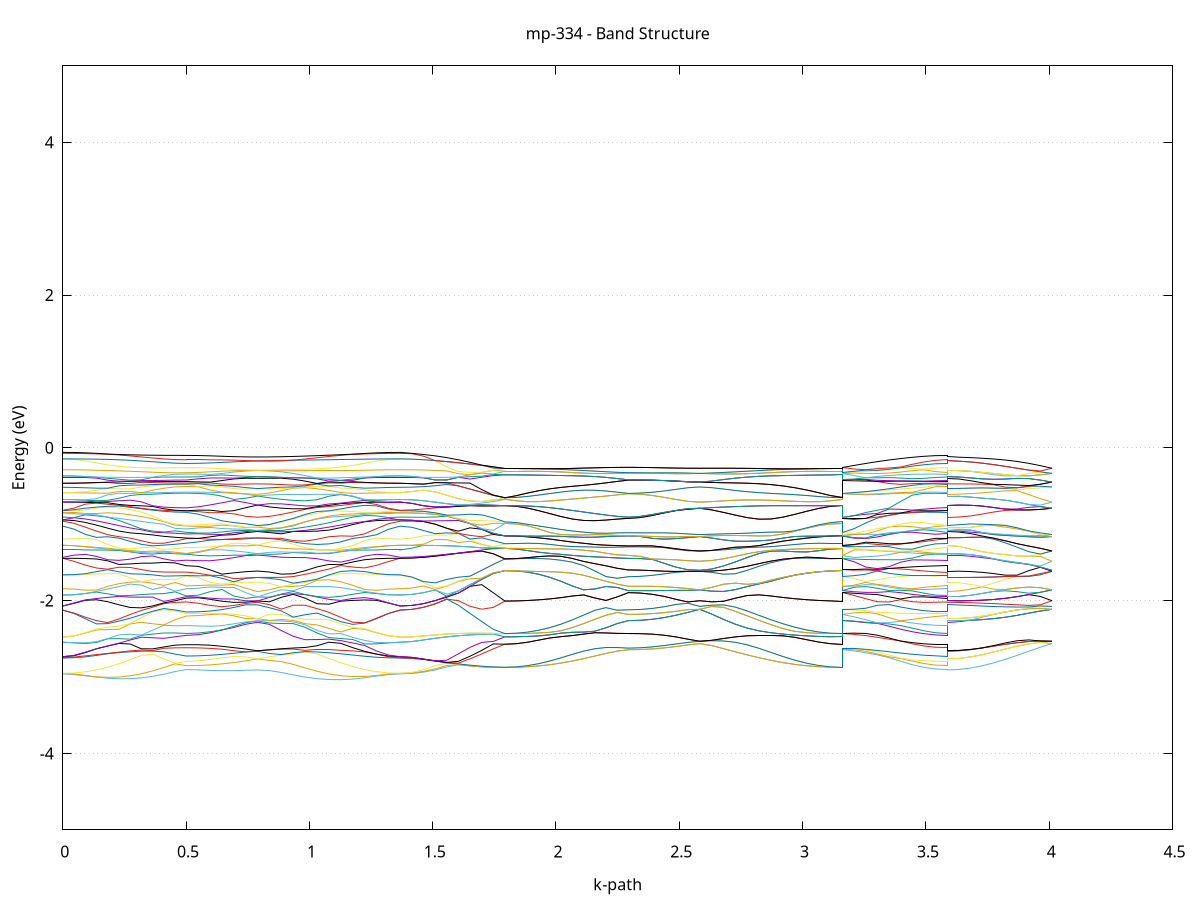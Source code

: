 set title 'mp-334 - Band Structure'
set xlabel 'k-path'
set ylabel 'Energy (eV)'
set grid y
set yrange [-5:5]
set terminal png size 800,600
set output 'mp-334_bands_gnuplot.png'
plot '-' using 1:2 with lines notitle, '-' using 1:2 with lines notitle, '-' using 1:2 with lines notitle, '-' using 1:2 with lines notitle, '-' using 1:2 with lines notitle, '-' using 1:2 with lines notitle, '-' using 1:2 with lines notitle, '-' using 1:2 with lines notitle, '-' using 1:2 with lines notitle, '-' using 1:2 with lines notitle, '-' using 1:2 with lines notitle, '-' using 1:2 with lines notitle, '-' using 1:2 with lines notitle, '-' using 1:2 with lines notitle, '-' using 1:2 with lines notitle, '-' using 1:2 with lines notitle, '-' using 1:2 with lines notitle, '-' using 1:2 with lines notitle, '-' using 1:2 with lines notitle, '-' using 1:2 with lines notitle, '-' using 1:2 with lines notitle, '-' using 1:2 with lines notitle, '-' using 1:2 with lines notitle, '-' using 1:2 with lines notitle, '-' using 1:2 with lines notitle, '-' using 1:2 with lines notitle, '-' using 1:2 with lines notitle, '-' using 1:2 with lines notitle, '-' using 1:2 with lines notitle, '-' using 1:2 with lines notitle, '-' using 1:2 with lines notitle, '-' using 1:2 with lines notitle, '-' using 1:2 with lines notitle, '-' using 1:2 with lines notitle, '-' using 1:2 with lines notitle, '-' using 1:2 with lines notitle, '-' using 1:2 with lines notitle, '-' using 1:2 with lines notitle, '-' using 1:2 with lines notitle, '-' using 1:2 with lines notitle, '-' using 1:2 with lines notitle, '-' using 1:2 with lines notitle, '-' using 1:2 with lines notitle, '-' using 1:2 with lines notitle, '-' using 1:2 with lines notitle, '-' using 1:2 with lines notitle, '-' using 1:2 with lines notitle, '-' using 1:2 with lines notitle, '-' using 1:2 with lines notitle, '-' using 1:2 with lines notitle, '-' using 1:2 with lines notitle, '-' using 1:2 with lines notitle, '-' using 1:2 with lines notitle, '-' using 1:2 with lines notitle, '-' using 1:2 with lines notitle, '-' using 1:2 with lines notitle, '-' using 1:2 with lines notitle, '-' using 1:2 with lines notitle, '-' using 1:2 with lines notitle, '-' using 1:2 with lines notitle, '-' using 1:2 with lines notitle, '-' using 1:2 with lines notitle, '-' using 1:2 with lines notitle, '-' using 1:2 with lines notitle, '-' using 1:2 with lines notitle, '-' using 1:2 with lines notitle, '-' using 1:2 with lines notitle, '-' using 1:2 with lines notitle, '-' using 1:2 with lines notitle, '-' using 1:2 with lines notitle, '-' using 1:2 with lines notitle, '-' using 1:2 with lines notitle, '-' using 1:2 with lines notitle, '-' using 1:2 with lines notitle, '-' using 1:2 with lines notitle, '-' using 1:2 with lines notitle, '-' using 1:2 with lines notitle, '-' using 1:2 with lines notitle, '-' using 1:2 with lines notitle, '-' using 1:2 with lines notitle, '-' using 1:2 with lines notitle, '-' using 1:2 with lines notitle, '-' using 1:2 with lines notitle, '-' using 1:2 with lines notitle, '-' using 1:2 with lines notitle, '-' using 1:2 with lines notitle, '-' using 1:2 with lines notitle, '-' using 1:2 with lines notitle, '-' using 1:2 with lines notitle, '-' using 1:2 with lines notitle, '-' using 1:2 with lines notitle, '-' using 1:2 with lines notitle, '-' using 1:2 with lines notitle, '-' using 1:2 with lines notitle, '-' using 1:2 with lines notitle, '-' using 1:2 with lines notitle, '-' using 1:2 with lines notitle, '-' using 1:2 with lines notitle, '-' using 1:2 with lines notitle, '-' using 1:2 with lines notitle, '-' using 1:2 with lines notitle, '-' using 1:2 with lines notitle, '-' using 1:2 with lines notitle, '-' using 1:2 with lines notitle, '-' using 1:2 with lines notitle, '-' using 1:2 with lines notitle, '-' using 1:2 with lines notitle, '-' using 1:2 with lines notitle, '-' using 1:2 with lines notitle, '-' using 1:2 with lines notitle, '-' using 1:2 with lines notitle, '-' using 1:2 with lines notitle, '-' using 1:2 with lines notitle, '-' using 1:2 with lines notitle, '-' using 1:2 with lines notitle, '-' using 1:2 with lines notitle, '-' using 1:2 with lines notitle, '-' using 1:2 with lines notitle, '-' using 1:2 with lines notitle, '-' using 1:2 with lines notitle, '-' using 1:2 with lines notitle, '-' using 1:2 with lines notitle, '-' using 1:2 with lines notitle, '-' using 1:2 with lines notitle, '-' using 1:2 with lines notitle, '-' using 1:2 with lines notitle, '-' using 1:2 with lines notitle, '-' using 1:2 with lines notitle, '-' using 1:2 with lines notitle, '-' using 1:2 with lines notitle, '-' using 1:2 with lines notitle, '-' using 1:2 with lines notitle, '-' using 1:2 with lines notitle, '-' using 1:2 with lines notitle, '-' using 1:2 with lines notitle, '-' using 1:2 with lines notitle, '-' using 1:2 with lines notitle, '-' using 1:2 with lines notitle, '-' using 1:2 with lines notitle, '-' using 1:2 with lines notitle, '-' using 1:2 with lines notitle, '-' using 1:2 with lines notitle, '-' using 1:2 with lines notitle, '-' using 1:2 with lines notitle, '-' using 1:2 with lines notitle, '-' using 1:2 with lines notitle, '-' using 1:2 with lines notitle, '-' using 1:2 with lines notitle, '-' using 1:2 with lines notitle, '-' using 1:2 with lines notitle, '-' using 1:2 with lines notitle, '-' using 1:2 with lines notitle, '-' using 1:2 with lines notitle, '-' using 1:2 with lines notitle, '-' using 1:2 with lines notitle, '-' using 1:2 with lines notitle, '-' using 1:2 with lines notitle, '-' using 1:2 with lines notitle, '-' using 1:2 with lines notitle, '-' using 1:2 with lines notitle, '-' using 1:2 with lines notitle, '-' using 1:2 with lines notitle, '-' using 1:2 with lines notitle, '-' using 1:2 with lines notitle, '-' using 1:2 with lines notitle, '-' using 1:2 with lines notitle, '-' using 1:2 with lines notitle, '-' using 1:2 with lines notitle, '-' using 1:2 with lines notitle, '-' using 1:2 with lines notitle, '-' using 1:2 with lines notitle, '-' using 1:2 with lines notitle, '-' using 1:2 with lines notitle, '-' using 1:2 with lines notitle, '-' using 1:2 with lines notitle, '-' using 1:2 with lines notitle, '-' using 1:2 with lines notitle, '-' using 1:2 with lines notitle
0.000000 -28.654428
0.045522 -28.653628
0.091045 -28.651228
0.136567 -28.647228
0.182089 -28.641828
0.227612 -28.635028
0.273134 -28.627128
0.318656 -28.618228
0.364179 -28.608528
0.409701 -28.598528
0.455223 -28.588928
0.500746 -28.583328
0.500746 -28.583328
0.548930 -28.582828
0.597114 -28.581228
0.645298 -28.578728
0.693483 -28.575428
0.741667 -28.571928
0.789851 -28.569728
0.789851 -28.569728
0.838035 -28.573528
0.886220 -28.582528
0.934404 -28.593128
0.982588 -28.603928
1.030772 -28.614328
1.078957 -28.624128
1.127141 -28.632828
1.175325 -28.640328
1.223509 -28.646328
1.271694 -28.650828
1.319878 -28.653528
1.368062 -28.654428
1.368062 -28.654428
1.415290 -28.653728
1.462519 -28.651728
1.509747 -28.648428
1.556975 -28.644028
1.604204 -28.638528
1.651432 -28.632228
1.698660 -28.625128
1.745888 -28.617628
1.793117 -28.609828
1.793117 -28.609828
1.838639 -28.609128
1.884161 -28.607128
1.929684 -28.603828
1.975206 -28.599228
2.020728 -28.593628
2.066251 -28.587028
2.111773 -28.579728
2.157295 -28.571928
2.202818 -28.564028
2.248340 -28.556628
2.293862 -28.552728
2.293862 -28.552728
2.342047 -28.552328
2.390231 -28.551128
2.438415 -28.549228
2.486599 -28.546728
2.534784 -28.544128
2.582968 -28.542628
2.582968 -28.542628
2.631152 -28.545128
2.679336 -28.551528
2.727521 -28.559628
2.775705 -28.568228
2.823889 -28.576628
2.872073 -28.584628
2.920258 -28.591828
2.968442 -28.598028
3.016626 -28.603028
3.064810 -28.606728
3.112995 -28.609028
3.161179 -28.609828
3.161179 -28.552728
3.208407 -28.558028
3.255635 -28.563228
3.302864 -28.568028
3.350092 -28.572428
3.397320 -28.576228
3.444549 -28.579328
3.491777 -28.581528
3.539005 -28.582928
3.586234 -28.583328
3.586234 -28.569728
3.633462 -28.569328
3.680690 -28.568128
3.727918 -28.566128
3.775147 -28.563428
3.822375 -28.560028
3.869603 -28.556228
3.916832 -28.551928
3.964060 -28.547328
4.011288 -28.542628
e
0.000000 -28.564228
0.045522 -28.563728
0.091045 -28.562028
0.136567 -28.559428
0.182089 -28.555828
0.227612 -28.551428
0.273134 -28.546428
0.318656 -28.540928
0.364179 -28.541828
0.409701 -28.551728
0.455223 -28.561228
0.500746 -28.566728
0.500746 -28.566728
0.548930 -28.566228
0.597114 -28.564828
0.645298 -28.562628
0.693483 -28.559528
0.741667 -28.555728
0.789851 -28.551328
0.789851 -28.551328
0.838035 -28.552228
0.886220 -28.547928
0.934404 -28.541928
0.982588 -28.536128
1.030772 -28.538728
1.078957 -28.544528
1.127141 -28.550028
1.175325 -28.554928
1.223509 -28.558828
1.271694 -28.561828
1.319878 -28.563628
1.368062 -28.564228
1.368062 -28.564228
1.415290 -28.564928
1.462519 -28.567028
1.509747 -28.570428
1.556975 -28.575028
1.604204 -28.580628
1.651432 -28.587128
1.698660 -28.594328
1.745888 -28.601928
1.793117 -28.609828
1.793117 -28.609828
1.838639 -28.609128
1.884161 -28.607128
1.929684 -28.603828
1.975206 -28.599228
2.020728 -28.593628
2.066251 -28.587028
2.111773 -28.579728
2.157295 -28.571928
2.202818 -28.564028
2.248340 -28.556628
2.293862 -28.552728
2.293862 -28.552728
2.342047 -28.552328
2.390231 -28.551128
2.438415 -28.549228
2.486599 -28.546728
2.534784 -28.544128
2.582968 -28.542628
2.582968 -28.542628
2.631152 -28.545128
2.679336 -28.551528
2.727521 -28.559628
2.775705 -28.568228
2.823889 -28.576628
2.872073 -28.584628
2.920258 -28.591828
2.968442 -28.598028
3.016626 -28.603028
3.064810 -28.606728
3.112995 -28.609028
3.161179 -28.609828
3.161179 -28.552728
3.208407 -28.547428
3.255635 -28.547128
3.302864 -28.551828
3.350092 -28.556128
3.397320 -28.559728
3.444549 -28.562728
3.491777 -28.564928
3.539005 -28.566228
3.586234 -28.566728
3.586234 -28.551328
3.633462 -28.550928
3.680690 -28.549728
3.727918 -28.547828
3.775147 -28.545328
3.822375 -28.542128
3.869603 -28.538428
3.916832 -28.534428
3.964060 -28.537928
4.011288 -28.542628
e
0.000000 -28.492428
0.045522 -28.494328
0.091045 -28.498128
0.136567 -28.503028
0.182089 -28.508928
0.227612 -28.515828
0.273134 -28.523728
0.318656 -28.532428
0.364179 -28.535228
0.409701 -28.529828
0.455223 -28.525728
0.500746 -28.524228
0.500746 -28.524228
0.548930 -28.524428
0.597114 -28.525728
0.645298 -28.529928
0.693483 -28.536628
0.741667 -28.544428
0.789851 -28.551228
0.789851 -28.551228
0.838035 -28.546328
0.886220 -28.540828
0.934404 -28.535128
0.982588 -28.530828
1.030772 -28.527528
1.078957 -28.521028
1.127141 -28.514528
1.175325 -28.508528
1.223509 -28.503028
1.271694 -28.498328
1.319878 -28.494428
1.368062 -28.492428
1.368062 -28.492428
1.415290 -28.492428
1.462519 -28.492328
1.509747 -28.492228
1.556975 -28.492028
1.604204 -28.491928
1.651432 -28.491728
1.698660 -28.491528
1.745888 -28.491328
1.793117 -28.491128
1.793117 -28.491128
1.838639 -28.491428
1.884161 -28.492728
1.929684 -28.494828
1.975206 -28.497928
2.020728 -28.502028
2.066251 -28.507028
2.111773 -28.512928
2.157295 -28.519428
2.202818 -28.526528
2.248340 -28.533328
2.293862 -28.536928
2.293862 -28.536928
2.342047 -28.536628
2.390231 -28.535628
2.438415 -28.533928
2.486599 -28.531628
2.534784 -28.528828
2.582968 -28.525528
2.582968 -28.525528
2.631152 -28.526628
2.679336 -28.524028
2.727521 -28.519728
2.775705 -28.515028
2.823889 -28.510228
2.872073 -28.505728
2.920258 -28.501528
2.968442 -28.497928
3.016626 -28.494928
3.064810 -28.492828
3.112995 -28.491428
3.161179 -28.491128
3.161179 -28.536928
3.208407 -28.542128
3.255635 -28.542328
3.302864 -28.537528
3.350092 -28.533228
3.397320 -28.529728
3.444549 -28.527028
3.491777 -28.525328
3.539005 -28.524528
3.586234 -28.524228
3.586234 -28.551228
3.633462 -28.550828
3.680690 -28.549628
3.727918 -28.547728
3.775147 -28.545228
3.822375 -28.542028
3.869603 -28.538328
3.916832 -28.534328
3.964060 -28.530028
4.011288 -28.525528
e
0.000000 -28.492328
0.045522 -28.494128
0.091045 -28.497128
0.136567 -28.500428
0.182089 -28.503928
0.227612 -28.507228
0.273134 -28.510328
0.318656 -28.513028
0.364179 -28.515228
0.409701 -28.516528
0.455223 -28.516528
0.500746 -28.515928
0.500746 -28.515928
0.548930 -28.516728
0.597114 -28.518328
0.645298 -28.518528
0.693483 -28.517528
0.741667 -28.516128
0.789851 -28.515328
0.789851 -28.515328
0.838035 -28.516628
0.886220 -28.520428
0.934404 -28.525628
0.982588 -28.529228
1.030772 -28.523328
1.078957 -28.517528
1.127141 -28.511928
1.175325 -28.506728
1.223509 -28.502028
1.271694 -28.497828
1.319878 -28.494428
1.368062 -28.492328
1.368062 -28.492328
1.415290 -28.492328
1.462519 -28.492228
1.509747 -28.492128
1.556975 -28.492028
1.604204 -28.491828
1.651432 -28.491628
1.698660 -28.491428
1.745888 -28.491228
1.793117 -28.491028
1.793117 -28.491128
1.838639 -28.491428
1.884161 -28.492728
1.929684 -28.494828
1.975206 -28.497928
2.020728 -28.502028
2.066251 -28.507028
2.111773 -28.512928
2.157295 -28.519428
2.202818 -28.526528
2.248340 -28.533328
2.293862 -28.536928
2.293862 -28.536928
2.342047 -28.536628
2.390231 -28.535628
2.438415 -28.533928
2.486599 -28.531628
2.534784 -28.528828
2.582968 -28.525528
2.582968 -28.525528
2.631152 -28.526628
2.679336 -28.524028
2.727521 -28.519728
2.775705 -28.515028
2.823889 -28.510228
2.872073 -28.505728
2.920258 -28.501528
2.968442 -28.497928
3.016626 -28.494928
3.064810 -28.492828
3.112995 -28.491428
3.161179 -28.491028
3.161179 -28.536928
3.208407 -28.531828
3.255635 -28.526728
3.302864 -28.522028
3.350092 -28.517728
3.397320 -28.514328
3.444549 -28.515328
3.491777 -28.515828
3.539005 -28.515928
3.586234 -28.515928
3.586234 -28.515328
3.633462 -28.515828
3.680690 -28.517028
3.727918 -28.519028
3.775147 -28.521728
3.822375 -28.525128
3.869603 -28.529028
3.916832 -28.533328
3.964060 -28.529928
4.011288 -28.525528
e
0.000000 -28.489928
0.045522 -28.488828
0.091045 -28.487628
0.136567 -28.486928
0.182089 -28.486928
0.227612 -28.488028
0.273134 -28.490128
0.318656 -28.492928
0.364179 -28.496628
0.409701 -28.500728
0.455223 -28.504828
0.500746 -28.506928
0.500746 -28.506928
0.548930 -28.506728
0.597114 -28.506028
0.645298 -28.504928
0.693483 -28.503428
0.741667 -28.501628
0.789851 -28.499628
0.789851 -28.499628
0.838035 -28.500728
0.886220 -28.499728
0.934404 -28.497628
0.982588 -28.495028
1.030772 -28.492528
1.078957 -28.490328
1.127141 -28.488528
1.175325 -28.487428
1.223509 -28.487028
1.271694 -28.487428
1.319878 -28.488728
1.368062 -28.489928
1.368062 -28.489928
1.415290 -28.490028
1.462519 -28.490028
1.509747 -28.490128
1.556975 -28.490228
1.604204 -28.490328
1.651432 -28.490528
1.698660 -28.490628
1.745888 -28.490828
1.793117 -28.491028
1.793117 -28.491028
1.838639 -28.491328
1.884161 -28.492228
1.929684 -28.493528
1.975206 -28.495128
2.020728 -28.496928
2.066251 -28.498728
2.111773 -28.500328
2.157295 -28.501828
2.202818 -28.502828
2.248340 -28.503528
2.293862 -28.503828
2.293862 -28.503828
2.342047 -28.504528
2.390231 -28.506828
2.438415 -28.510528
2.486599 -28.515328
2.534784 -28.520828
2.582968 -28.525528
2.582968 -28.525528
2.631152 -28.521928
2.679336 -28.518028
2.727521 -28.514128
2.775705 -28.510128
2.823889 -28.506228
2.872073 -28.502628
2.920258 -28.499328
2.968442 -28.496428
3.016626 -28.494128
3.064810 -28.492428
3.112995 -28.491428
3.161179 -28.491028
3.161179 -28.503828
3.208407 -28.506228
3.255635 -28.508628
3.302864 -28.510828
3.350092 -28.512728
3.397320 -28.514028
3.444549 -28.511028
3.491777 -28.508828
3.539005 -28.507428
3.586234 -28.506928
3.586234 -28.499628
3.633462 -28.500028
3.680690 -28.501228
3.727918 -28.503128
3.775147 -28.505728
3.822375 -28.508928
3.869603 -28.512628
3.916832 -28.516728
3.964060 -28.521128
4.011288 -28.525528
e
0.000000 -28.489928
0.045522 -28.488628
0.091045 -28.487328
0.136567 -28.486728
0.182089 -28.486728
0.227612 -28.486928
0.273134 -28.487428
0.318656 -28.487928
0.364179 -28.488428
0.409701 -28.488828
0.455223 -28.489128
0.500746 -28.489228
0.500746 -28.489228
0.548930 -28.489528
0.597114 -28.490328
0.645298 -28.491828
0.693483 -28.494128
0.741667 -28.497028
0.789851 -28.499628
0.789851 -28.499628
0.838035 -28.497428
0.886220 -28.495228
0.934404 -28.493028
0.982588 -28.490928
1.030772 -28.489228
1.078957 -28.487728
1.127141 -28.486828
1.175325 -28.486328
1.223509 -28.486528
1.271694 -28.487328
1.319878 -28.488628
1.368062 -28.489928
1.368062 -28.489928
1.415290 -28.489928
1.462519 -28.489928
1.509747 -28.490028
1.556975 -28.490128
1.604204 -28.490228
1.651432 -28.490428
1.698660 -28.490628
1.745888 -28.490728
1.793117 -28.491028
1.793117 -28.491028
1.838639 -28.491328
1.884161 -28.492228
1.929684 -28.493528
1.975206 -28.495128
2.020728 -28.496928
2.066251 -28.498728
2.111773 -28.500328
2.157295 -28.501828
2.202818 -28.502828
2.248340 -28.503528
2.293862 -28.503828
2.293862 -28.503728
2.342047 -28.504528
2.390231 -28.506828
2.438415 -28.510528
2.486599 -28.515328
2.534784 -28.520828
2.582968 -28.525528
2.582968 -28.525528
2.631152 -28.521928
2.679336 -28.518028
2.727521 -28.514128
2.775705 -28.510128
2.823889 -28.506228
2.872073 -28.502628
2.920258 -28.499328
2.968442 -28.496428
3.016626 -28.494128
3.064810 -28.492428
3.112995 -28.491428
3.161179 -28.491028
3.161179 -28.503828
3.208407 -28.501228
3.255635 -28.498828
3.302864 -28.496528
3.350092 -28.494428
3.397320 -28.492628
3.444549 -28.491228
3.491777 -28.490128
3.539005 -28.489528
3.586234 -28.489228
3.586234 -28.499628
3.633462 -28.499928
3.680690 -28.501128
3.727918 -28.503028
3.775147 -28.505628
3.822375 -28.508828
3.869603 -28.512528
3.916832 -28.516628
3.964060 -28.521028
4.011288 -28.525528
e
0.000000 -20.475028
0.045522 -20.474728
0.091045 -20.474228
0.136567 -20.473228
0.182089 -20.471528
0.227612 -20.469328
0.273134 -20.466528
0.318656 -20.463528
0.364179 -20.460528
0.409701 -20.458128
0.455223 -20.456428
0.500746 -20.455928
0.500746 -20.455928
0.548930 -20.454928
0.597114 -20.452028
0.645298 -20.447928
0.693483 -20.443628
0.741667 -20.440328
0.789851 -20.439128
0.789851 -20.439128
0.838035 -20.440328
0.886220 -20.443828
0.934404 -20.448728
0.982588 -20.454228
1.030772 -20.459528
1.078957 -20.464228
1.127141 -20.468028
1.175325 -20.470828
1.223509 -20.472928
1.271694 -20.474128
1.319878 -20.474728
1.368062 -20.475028
1.368062 -20.475028
1.415290 -20.474528
1.462519 -20.473228
1.509747 -20.470928
1.556975 -20.467928
1.604204 -20.464128
1.651432 -20.459528
1.698660 -20.454328
1.745888 -20.448728
1.793117 -20.442628
1.793117 -20.442628
1.838639 -20.443028
1.884161 -20.444128
1.929684 -20.445728
1.975206 -20.447328
2.020728 -20.448828
2.066251 -20.449928
2.111773 -20.450628
2.157295 -20.451228
2.202818 -20.451528
2.248340 -20.451728
2.293862 -20.451928
2.293862 -20.451928
2.342047 -20.450728
2.390231 -20.447828
2.438415 -20.443728
2.486599 -20.439328
2.534784 -20.436228
2.582968 -20.435028
2.582968 -20.435028
2.631152 -20.436128
2.679336 -20.438728
2.727521 -20.442028
2.775705 -20.445128
2.823889 -20.447328
2.872073 -20.448528
2.920258 -20.448428
2.968442 -20.447528
3.016626 -20.445928
3.064810 -20.444328
3.112995 -20.443028
3.161179 -20.442628
3.161179 -20.451928
3.208407 -20.455428
3.255635 -20.457628
3.302864 -20.458828
3.350092 -20.458928
3.397320 -20.458428
3.444549 -20.457728
3.491777 -20.456828
3.539005 -20.456228
3.586234 -20.455928
3.586234 -20.439128
3.633462 -20.439328
3.680690 -20.440028
3.727918 -20.441028
3.775147 -20.441928
3.822375 -20.442528
3.869603 -20.442328
3.916832 -20.441228
3.964060 -20.438828
4.011288 -20.435028
e
0.000000 -20.399728
0.045522 -20.399928
0.091045 -20.400628
0.136567 -20.401528
0.182089 -20.402428
0.227612 -20.403128
0.273134 -20.403428
0.318656 -20.403628
0.364179 -20.403628
0.409701 -20.403728
0.455223 -20.403828
0.500746 -20.403928
0.500746 -20.403928
0.548930 -20.402428
0.597114 -20.398428
0.645298 -20.392728
0.693483 -20.386628
0.741667 -20.381928
0.789851 -20.380128
0.789851 -20.380128
0.838035 -20.381728
0.886220 -20.385628
0.934404 -20.390528
0.982588 -20.395128
1.030772 -20.398828
1.078957 -20.401228
1.127141 -20.402328
1.175325 -20.402428
1.223509 -20.401628
1.271694 -20.400728
1.319878 -20.400028
1.368062 -20.399728
1.368062 -20.399728
1.415290 -20.400628
1.462519 -20.402928
1.509747 -20.406428
1.556975 -20.411328
1.604204 -20.417028
1.651432 -20.423228
1.698660 -20.429628
1.745888 -20.436228
1.793117 -20.442628
1.793117 -20.442628
1.838639 -20.443028
1.884161 -20.444128
1.929684 -20.445728
1.975206 -20.447328
2.020728 -20.448828
2.066251 -20.449928
2.111773 -20.450628
2.157295 -20.451228
2.202818 -20.451528
2.248340 -20.451728
2.293862 -20.451928
2.293862 -20.451928
2.342047 -20.450728
2.390231 -20.447828
2.438415 -20.443728
2.486599 -20.439328
2.534784 -20.436228
2.582968 -20.435028
2.582968 -20.435028
2.631152 -20.436128
2.679336 -20.438728
2.727521 -20.442028
2.775705 -20.445128
2.823889 -20.447328
2.872073 -20.448528
2.920258 -20.448428
2.968442 -20.447528
3.016626 -20.445928
3.064810 -20.444328
3.112995 -20.443028
3.161179 -20.442628
3.161179 -20.451928
3.208407 -20.447028
3.255635 -20.441028
3.302864 -20.434228
3.350092 -20.426928
3.397320 -20.419828
3.444549 -20.413428
3.491777 -20.408328
3.539005 -20.405028
3.586234 -20.403928
3.586234 -20.380128
3.633462 -20.381628
3.680690 -20.385728
3.727918 -20.392028
3.775147 -20.399628
3.822375 -20.407828
3.869603 -20.415928
3.916832 -20.423428
3.964060 -20.429928
4.011288 -20.435028
e
0.000000 -20.281928
0.045522 -20.282328
0.091045 -20.284128
0.136567 -20.286728
0.182089 -20.289128
0.227612 -20.290828
0.273134 -20.291028
0.318656 -20.289128
0.364179 -20.284728
0.409701 -20.278128
0.455223 -20.270728
0.500746 -20.267028
0.500746 -20.267028
0.548930 -20.267328
0.597114 -20.268228
0.645298 -20.268728
0.693483 -20.267728
0.741667 -20.263728
0.789851 -20.255628
0.789851 -20.255628
0.838035 -20.265728
0.886220 -20.274728
0.934404 -20.282128
0.982588 -20.287628
1.030772 -20.290928
1.078957 -20.292228
1.127141 -20.291628
1.175325 -20.289628
1.223509 -20.287128
1.271694 -20.284528
1.319878 -20.282428
1.368062 -20.281928
1.368062 -20.281928
1.415290 -20.281728
1.462519 -20.281028
1.509747 -20.280028
1.556975 -20.278828
1.604204 -20.277328
1.651432 -20.275628
1.698660 -20.273628
1.745888 -20.271528
1.793117 -20.269428
1.793117 -20.269428
1.838639 -20.270928
1.884161 -20.275328
1.929684 -20.281428
1.975206 -20.287928
2.020728 -20.293728
2.066251 -20.297528
2.111773 -20.298728
2.157295 -20.296828
2.202818 -20.292228
2.248340 -20.286428
2.293862 -20.283528
2.293862 -20.283528
2.342047 -20.284128
2.390231 -20.285728
2.438415 -20.287228
2.486599 -20.287128
2.534784 -20.283828
2.582968 -20.276028
2.582968 -20.276028
2.631152 -20.285628
2.679336 -20.293528
2.727521 -20.299228
2.775705 -20.302428
2.823889 -20.302828
2.872073 -20.300628
2.920258 -20.296028
2.968442 -20.289728
3.016626 -20.282628
3.064810 -20.275928
3.112995 -20.271128
3.161179 -20.269428
3.161179 -20.283528
3.208407 -20.282928
3.255635 -20.281228
3.302864 -20.278928
3.350092 -20.276128
3.397320 -20.273328
3.444549 -20.270828
3.491777 -20.268828
3.539005 -20.267528
3.586234 -20.267028
3.586234 -20.255628
3.633462 -20.256428
3.680690 -20.258628
3.727918 -20.262028
3.775147 -20.266128
3.822375 -20.270028
3.869603 -20.273328
3.916832 -20.275628
3.964060 -20.276428
4.011288 -20.276028
e
0.000000 -20.256828
0.045522 -20.258028
0.091045 -20.261428
0.136567 -20.266028
0.182089 -20.271128
0.227612 -20.275428
0.273134 -20.277828
0.318656 -20.277328
0.364179 -20.273628
0.409701 -20.266628
0.455223 -20.258028
0.500746 -20.253628
0.500746 -20.253628
0.548930 -20.254328
0.597114 -20.256528
0.645298 -20.259128
0.693483 -20.260428
0.741667 -20.258128
0.789851 -20.255628
0.789851 -20.255628
0.838035 -20.260628
0.886220 -20.269428
0.934404 -20.276128
0.982588 -20.280128
1.030772 -20.281628
1.078957 -20.280628
1.127141 -20.277328
1.175325 -20.272528
1.223509 -20.266928
1.271694 -20.261928
1.319878 -20.258228
1.368062 -20.256828
1.368062 -20.256828
1.415290 -20.257128
1.462519 -20.257728
1.509747 -20.258528
1.556975 -20.259928
1.604204 -20.261628
1.651432 -20.263428
1.698660 -20.265028
1.745888 -20.267228
1.793117 -20.269428
1.793117 -20.269428
1.838639 -20.270928
1.884161 -20.275328
1.929684 -20.281428
1.975206 -20.287928
2.020728 -20.293728
2.066251 -20.297528
2.111773 -20.298728
2.157295 -20.296828
2.202818 -20.292228
2.248340 -20.286428
2.293862 -20.283528
2.293862 -20.283528
2.342047 -20.284128
2.390231 -20.285728
2.438415 -20.287228
2.486599 -20.287128
2.534784 -20.283828
2.582968 -20.276028
2.582968 -20.276028
2.631152 -20.285628
2.679336 -20.293528
2.727521 -20.299228
2.775705 -20.302428
2.823889 -20.302828
2.872073 -20.300628
2.920258 -20.296028
2.968442 -20.289728
3.016626 -20.282628
3.064810 -20.275928
3.112995 -20.271128
3.161179 -20.269428
3.161179 -20.283528
3.208407 -20.282928
3.255635 -20.280928
3.302864 -20.277728
3.350092 -20.273328
3.397320 -20.268228
3.444549 -20.262928
3.491777 -20.258128
3.539005 -20.254728
3.586234 -20.253628
3.586234 -20.255628
3.633462 -20.256428
3.680690 -20.258628
3.727918 -20.262028
3.775147 -20.266128
3.822375 -20.270028
3.869603 -20.273328
3.916832 -20.275628
3.964060 -20.276428
4.011288 -20.276028
e
0.000000 -20.122928
0.045522 -20.121628
0.091045 -20.118128
0.136567 -20.112628
0.182089 -20.105728
0.227612 -20.108728
0.273134 -20.128228
0.318656 -20.148928
0.364179 -20.169728
0.409701 -20.189328
0.455223 -20.204828
0.500746 -20.211328
0.500746 -20.211328
0.548930 -20.213028
0.597114 -20.217928
0.645298 -20.225428
0.693483 -20.234728
0.741667 -20.245028
0.789851 -20.250228
0.789851 -20.250228
0.838035 -20.242828
0.886220 -20.225728
0.934404 -20.205228
0.982588 -20.182628
1.030772 -20.159228
1.078957 -20.136128
1.127141 -20.114528
1.175325 -20.104228
1.223509 -20.111428
1.271694 -20.117628
1.319878 -20.121428
1.368062 -20.122928
1.368062 -20.122928
1.415290 -20.122628
1.462519 -20.121428
1.509747 -20.119428
1.556975 -20.116528
1.604204 -20.112628
1.651432 -20.107828
1.698660 -20.102428
1.745888 -20.096728
1.793117 -20.090728
1.793117 -20.090728
1.838639 -20.093028
1.884161 -20.099728
1.929684 -20.109928
1.975206 -20.123028
2.020728 -20.138528
2.066251 -20.156028
2.111773 -20.174528
2.157295 -20.193128
2.202818 -20.210528
2.248340 -20.224228
2.293862 -20.229928
2.293862 -20.229928
2.342047 -20.231628
2.390231 -20.236828
2.438415 -20.244828
2.486599 -20.254728
2.534784 -20.265428
2.582968 -20.276028
2.582968 -20.276028
2.631152 -20.263428
2.679336 -20.246728
2.727521 -20.227128
2.775705 -20.205928
2.823889 -20.184328
2.872073 -20.163328
2.920258 -20.143828
2.968442 -20.126528
3.016626 -20.112028
3.064810 -20.100728
3.112995 -20.093328
3.161179 -20.090728
3.161179 -20.229928
3.208407 -20.229828
3.255635 -20.228528
3.302864 -20.225828
3.350092 -20.221828
3.397320 -20.217828
3.444549 -20.215228
3.491777 -20.213128
3.539005 -20.211828
3.586234 -20.211328
3.586234 -20.250228
3.633462 -20.251028
3.680690 -20.253128
3.727918 -20.256228
3.775147 -20.259928
3.822375 -20.263828
3.869603 -20.267828
3.916832 -20.271428
3.964060 -20.274228
4.011288 -20.276028
e
0.000000 -20.058328
0.045522 -20.060428
0.091045 -20.066828
0.136567 -20.077328
0.182089 -20.091528
0.227612 -20.101528
0.273134 -20.113128
0.318656 -20.134228
0.364179 -20.156728
0.409701 -20.178128
0.455223 -20.195628
0.500746 -20.203328
0.500746 -20.203328
0.548930 -20.204928
0.597114 -20.210028
0.645298 -20.217928
0.693483 -20.227928
0.741667 -20.239028
0.789851 -20.250228
0.789851 -20.250228
0.838035 -20.236328
0.886220 -20.217228
0.934404 -20.194528
0.982588 -20.169928
1.030772 -20.144528
1.078957 -20.120428
1.127141 -20.102928
1.175325 -20.095228
1.223509 -20.079628
1.271694 -20.067928
1.319878 -20.060728
1.368062 -20.058328
1.368062 -20.058328
1.415290 -20.058728
1.462519 -20.060028
1.509747 -20.062128
1.556975 -20.065328
1.604204 -20.069328
1.651432 -20.073928
1.698660 -20.079128
1.745888 -20.084828
1.793117 -20.090728
1.793117 -20.090728
1.838639 -20.093028
1.884161 -20.099728
1.929684 -20.109928
1.975206 -20.123028
2.020728 -20.138528
2.066251 -20.156028
2.111773 -20.174528
2.157295 -20.193128
2.202818 -20.210528
2.248340 -20.224228
2.293862 -20.229928
2.293862 -20.229928
2.342047 -20.231628
2.390231 -20.236828
2.438415 -20.244828
2.486599 -20.254728
2.534784 -20.265428
2.582968 -20.276028
2.582968 -20.276028
2.631152 -20.263428
2.679336 -20.246728
2.727521 -20.227128
2.775705 -20.205928
2.823889 -20.184328
2.872073 -20.163328
2.920258 -20.143828
2.968442 -20.126528
3.016626 -20.112028
3.064810 -20.100728
3.112995 -20.093328
3.161179 -20.090728
3.161179 -20.229928
3.208407 -20.228728
3.255635 -20.226528
3.302864 -20.223828
3.350092 -20.220728
3.397320 -20.217128
3.444549 -20.212128
3.491777 -20.207528
3.539005 -20.204428
3.586234 -20.203328
3.586234 -20.250228
3.633462 -20.251028
3.680690 -20.253128
3.727918 -20.256228
3.775147 -20.259928
3.822375 -20.263828
3.869603 -20.267828
3.916832 -20.271428
3.964060 -20.274228
4.011288 -20.276028
e
0.000000 -20.022128
0.045522 -20.025028
0.091045 -20.033128
0.136567 -20.045728
0.182089 -20.061428
0.227612 -20.075228
0.273134 -20.073228
0.318656 -20.061128
0.364179 -20.046228
0.409701 -20.030528
0.455223 -20.016428
0.500746 -20.010028
0.500746 -20.010028
0.548930 -20.009028
0.597114 -20.006028
0.645298 -20.001228
0.693483 -19.994828
0.741667 -19.988128
0.789851 -19.984428
0.789851 -19.984428
0.838035 -19.989928
0.886220 -20.004028
0.934404 -20.021428
0.982588 -20.039228
1.030772 -20.055828
1.078957 -20.070028
1.127141 -20.076928
1.175325 -20.065228
1.223509 -20.048328
1.271694 -20.034428
1.319878 -20.025328
1.368062 -20.022128
1.368062 -20.022128
1.415290 -20.019428
1.462519 -20.011328
1.509747 -19.998328
1.556975 -19.981428
1.604204 -19.968628
1.651432 -19.980728
1.698660 -19.989828
1.745888 -19.995228
1.793117 -19.996628
1.793117 -19.996628
1.838639 -19.993828
1.884161 -19.986528
1.929684 -19.975828
1.975206 -19.963028
2.020728 -19.949428
2.066251 -19.936028
2.111773 -19.923828
2.157295 -19.913628
2.202818 -19.905828
2.248340 -19.900928
2.293862 -19.899328
2.293862 -19.899328
2.342047 -19.898128
2.390231 -19.895028
2.438415 -19.890728
2.486599 -19.886028
2.534784 -19.882228
2.582968 -19.880828
2.582968 -19.880828
2.631152 -19.882228
2.679336 -19.886328
2.727521 -19.893028
2.775705 -19.902328
2.823889 -19.914128
2.872073 -19.928028
2.920258 -19.943228
2.968442 -19.958728
3.016626 -19.973228
3.064810 -19.985328
3.112995 -19.993528
3.161179 -19.996628
3.161179 -19.899328
3.208407 -19.913328
3.255635 -19.928528
3.302864 -19.944228
3.350092 -19.959928
3.397320 -19.975128
3.444549 -19.988928
3.491777 -20.000028
3.539005 -20.007428
3.586234 -20.010028
3.586234 -19.984428
3.633462 -19.982528
3.680690 -19.976428
3.727918 -19.967028
3.775147 -19.955228
3.822375 -19.941728
3.869603 -19.927128
3.916832 -19.911928
3.964060 -19.896428
4.011288 -19.880828
e
0.000000 -19.912028
0.045522 -19.913128
0.091045 -19.913628
0.136567 -19.912028
0.182089 -19.908328
0.227612 -19.903428
0.273134 -19.904928
0.318656 -19.911328
0.364179 -19.922428
0.409701 -19.936228
0.455223 -19.949428
0.500746 -19.955828
0.500746 -19.955828
0.548930 -19.955228
0.597114 -19.953628
0.645298 -19.950728
0.693483 -19.946328
0.741667 -19.940428
0.789851 -19.933328
0.789851 -19.933328
0.838035 -19.935428
0.886220 -19.928528
0.934404 -19.918528
0.982588 -19.909028
1.030772 -19.902728
1.078957 -19.900728
1.127141 -19.902728
1.175325 -19.906728
1.223509 -19.910728
1.271694 -19.913128
1.319878 -19.913028
1.368062 -19.912028
1.368062 -19.912028
1.415290 -19.915728
1.462519 -19.925628
1.509747 -19.939228
1.556975 -19.954328
1.604204 -19.968528
1.651432 -19.980728
1.698660 -19.989728
1.745888 -19.995128
1.793117 -19.996628
1.793117 -19.996628
1.838639 -19.993828
1.884161 -19.986528
1.929684 -19.975828
1.975206 -19.963028
2.020728 -19.949428
2.066251 -19.936028
2.111773 -19.923828
2.157295 -19.913628
2.202818 -19.905728
2.248340 -19.900928
2.293862 -19.899328
2.293862 -19.899328
2.342047 -19.898128
2.390231 -19.895028
2.438415 -19.890728
2.486599 -19.886028
2.534784 -19.882228
2.582968 -19.880828
2.582968 -19.880828
2.631152 -19.882228
2.679336 -19.886328
2.727521 -19.893028
2.775705 -19.902328
2.823889 -19.914128
2.872073 -19.928028
2.920258 -19.943228
2.968442 -19.958728
3.016626 -19.973228
3.064810 -19.985328
3.112995 -19.993528
3.161179 -19.996628
3.161179 -19.899328
3.208407 -19.888228
3.255635 -19.897728
3.302864 -19.908928
3.350092 -19.920028
3.397320 -19.930728
3.444549 -19.940628
3.491777 -19.948628
3.539005 -19.953928
3.586234 -19.955828
3.586234 -19.933328
3.633462 -19.931928
3.680690 -19.928028
3.727918 -19.921828
3.775147 -19.914028
3.822375 -19.905028
3.869603 -19.895428
3.916832 -19.885228
3.964060 -19.874528
4.011288 -19.880828
e
0.000000 -19.912028
0.045522 -19.912828
0.091045 -19.912328
0.136567 -19.909428
0.182089 -19.905728
0.227612 -19.903128
0.273134 -19.896928
0.318656 -19.890628
0.364179 -19.884828
0.409701 -19.880128
0.455223 -19.877028
0.500746 -19.876028
0.500746 -19.876028
0.548930 -19.878028
0.597114 -19.884328
0.645298 -19.894528
0.693483 -19.907628
0.741667 -19.921928
0.789851 -19.933328
0.789851 -19.933328
0.838035 -19.925328
0.886220 -19.917028
0.934404 -19.909128
0.982588 -19.902628
1.030772 -19.898628
1.078957 -19.897928
1.127141 -19.900228
1.175325 -19.904628
1.223509 -19.909328
1.271694 -19.912628
1.319878 -19.913028
1.368062 -19.912028
1.368062 -19.912028
1.415290 -19.915728
1.462519 -19.925528
1.509747 -19.939128
1.556975 -19.954228
1.604204 -19.962228
1.651432 -19.976028
1.698660 -19.986728
1.745888 -19.993728
1.793117 -19.996528
1.793117 -19.996528
1.838639 -19.993528
1.884161 -19.985028
1.929684 -19.972128
1.975206 -19.956028
2.020728 -19.938528
2.066251 -19.920928
2.111773 -19.904728
2.157295 -19.891228
2.202818 -19.881728
2.248340 -19.876928
2.293862 -19.875628
2.293862 -19.875628
2.342047 -19.874728
2.390231 -19.872528
2.438415 -19.869528
2.486599 -19.866428
2.534784 -19.864128
2.582968 -19.863528
2.582968 -19.863528
2.631152 -19.865028
2.679336 -19.869428
2.727521 -19.876928
2.775705 -19.887628
2.823889 -19.901328
2.872073 -19.917428
2.920258 -19.934928
2.968442 -19.953028
3.016626 -19.969928
3.064810 -19.983828
3.112995 -19.993228
3.161179 -19.996528
3.161179 -19.875628
3.208407 -19.886628
3.255635 -19.883628
3.302864 -19.883228
3.350092 -19.883028
3.397320 -19.881928
3.444549 -19.880128
3.491777 -19.878228
3.539005 -19.876628
3.586234 -19.876028
3.586234 -19.933328
3.633462 -19.931928
3.680690 -19.927928
3.727918 -19.921728
3.775147 -19.913928
3.822375 -19.905028
3.869603 -19.895328
3.916832 -19.885128
3.964060 -19.874428
4.011288 -19.863528
e
0.000000 -19.898428
0.045522 -19.893728
0.091045 -19.883028
0.136567 -19.869128
0.182089 -19.853228
0.227612 -19.836828
0.273134 -19.821728
0.318656 -19.810128
0.364179 -19.804428
0.409701 -19.803528
0.455223 -19.804028
0.500746 -19.804428
0.500746 -19.804428
0.548930 -19.802928
0.597114 -19.798728
0.645298 -19.792928
0.693483 -19.786428
0.741667 -19.780428
0.789851 -19.775528
0.789851 -19.775528
0.838035 -19.780928
0.886220 -19.788128
0.934404 -19.796128
0.982588 -19.804228
1.030772 -19.812428
1.078957 -19.822328
1.127141 -19.835328
1.175325 -19.850828
1.223509 -19.867028
1.271694 -19.881728
1.319878 -19.893228
1.368062 -19.898428
1.368062 -19.898428
1.415290 -19.902628
1.462519 -19.913928
1.509747 -19.929328
1.556975 -19.946128
1.604204 -19.962128
1.651432 -19.976028
1.698660 -19.986628
1.745888 -19.993628
1.793117 -19.996528
1.793117 -19.996528
1.838639 -19.993528
1.884161 -19.985028
1.929684 -19.972128
1.975206 -19.956028
2.020728 -19.938528
2.066251 -19.920928
2.111773 -19.904728
2.157295 -19.891228
2.202818 -19.881728
2.248340 -19.876928
2.293862 -19.875628
2.293862 -19.875628
2.342047 -19.874728
2.390231 -19.872528
2.438415 -19.869528
2.486599 -19.866428
2.534784 -19.864128
2.582968 -19.863528
2.582968 -19.863528
2.631152 -19.865028
2.679336 -19.869428
2.727521 -19.876928
2.775705 -19.887628
2.823889 -19.901328
2.872073 -19.917428
2.920258 -19.934928
2.968442 -19.953028
3.016626 -19.969928
3.064810 -19.983828
3.112995 -19.993228
3.161179 -19.996528
3.161179 -19.875628
3.208407 -19.864628
3.255635 -19.856628
3.302864 -19.844528
3.350092 -19.833228
3.397320 -19.823928
3.444549 -19.816028
3.491777 -19.809728
3.539005 -19.805828
3.586234 -19.804428
3.586234 -19.775528
3.633462 -19.777828
3.680690 -19.784128
3.727918 -19.793328
3.775147 -19.804228
3.822375 -19.817828
3.869603 -19.833528
3.916832 -19.849328
3.964060 -19.865028
4.011288 -19.863528
e
0.000000 -19.898328
0.045522 -19.892828
0.091045 -19.880028
0.136567 -19.862828
0.182089 -19.842728
0.227612 -19.821128
0.273134 -19.799528
0.318656 -19.781528
0.364179 -19.774228
0.409701 -19.771728
0.455223 -19.769328
0.500746 -19.768528
0.500746 -19.768528
0.548930 -19.770128
0.597114 -19.771928
0.645298 -19.772628
0.693483 -19.772628
0.741667 -19.772928
0.789851 -19.775428
0.789851 -19.775428
0.838035 -19.772228
0.886220 -19.770528
0.934404 -19.769928
0.982588 -19.769628
1.030772 -19.771328
1.078957 -19.789128
1.127141 -19.813028
1.175325 -19.836828
1.223509 -19.859028
1.271694 -19.878028
1.319878 -19.892228
1.368062 -19.898328
1.368062 -19.898328
1.415290 -19.902528
1.462519 -19.913828
1.509747 -19.929228
1.556975 -19.946028
1.604204 -19.961428
1.651432 -19.938828
1.698660 -19.914428
1.745888 -19.889128
1.793117 -19.863428
1.793117 -19.863428
1.838639 -19.863528
1.884161 -19.864128
1.929684 -19.865028
1.975206 -19.865728
2.020728 -19.866328
2.066251 -19.866428
2.111773 -19.866228
2.157295 -19.865328
2.202818 -19.863728
2.248340 -19.861628
2.293862 -19.860628
2.293862 -19.860628
2.342047 -19.860728
2.390231 -19.861228
2.438415 -19.862028
2.486599 -19.862828
2.534784 -19.863428
2.582968 -19.863428
2.582968 -19.863428
2.631152 -19.863028
2.679336 -19.862928
2.727521 -19.863528
2.775705 -19.864528
2.823889 -19.865428
2.872073 -19.866128
2.920258 -19.866228
2.968442 -19.865828
3.016626 -19.865128
3.064810 -19.864228
3.112995 -19.863628
3.161179 -19.863428
3.161179 -19.860628
3.208407 -19.862828
3.255635 -19.853728
3.302864 -19.843228
3.350092 -19.830428
3.397320 -19.815928
3.444549 -19.801328
3.491777 -19.786928
3.539005 -19.774428
3.586234 -19.768528
3.586234 -19.775428
3.633462 -19.777828
3.680690 -19.784128
3.727918 -19.793228
3.775147 -19.804128
3.822375 -19.815928
3.869603 -19.828028
3.916832 -19.840228
3.964060 -19.851928
4.011288 -19.863428
e
0.000000 -19.715228
0.045522 -19.717828
0.091045 -19.726328
0.136567 -19.738228
0.182089 -19.750228
0.227612 -19.760828
0.273134 -19.769028
0.318656 -19.773828
0.364179 -19.771328
0.409701 -19.766028
0.455223 -19.762828
0.500746 -19.761828
0.500746 -19.761828
0.548930 -19.759628
0.597114 -19.756828
0.645298 -19.756528
0.693483 -19.758628
0.741667 -19.761328
0.789851 -19.762428
0.789851 -19.762428
0.838035 -19.761728
0.886220 -19.760328
0.934404 -19.759728
0.982588 -19.761028
1.030772 -19.763928
1.078957 -19.765528
1.127141 -19.761928
1.175325 -19.752928
1.223509 -19.740728
1.271694 -19.727828
1.319878 -19.718228
1.368062 -19.715228
1.368062 -19.715228
1.415290 -19.717628
1.462519 -19.724328
1.509747 -19.735328
1.556975 -19.750428
1.604204 -19.768728
1.651432 -19.789828
1.698660 -19.813028
1.745888 -19.837828
1.793117 -19.863428
1.793117 -19.863428
1.838639 -19.863528
1.884161 -19.864128
1.929684 -19.865028
1.975206 -19.865728
2.020728 -19.866328
2.066251 -19.866428
2.111773 -19.866228
2.157295 -19.865328
2.202818 -19.863728
2.248340 -19.861628
2.293862 -19.860628
2.293862 -19.860628
2.342047 -19.860728
2.390231 -19.861228
2.438415 -19.862028
2.486599 -19.862828
2.534784 -19.863428
2.582968 -19.863428
2.582968 -19.863428
2.631152 -19.863028
2.679336 -19.862928
2.727521 -19.863528
2.775705 -19.864528
2.823889 -19.865428
2.872073 -19.866128
2.920258 -19.866228
2.968442 -19.865828
3.016626 -19.865128
3.064810 -19.864228
3.112995 -19.863628
3.161179 -19.863428
3.161179 -19.860628
3.208407 -19.853528
3.255635 -19.843828
3.302864 -19.832228
3.350092 -19.818928
3.397320 -19.804728
3.444549 -19.790228
3.491777 -19.776528
3.539005 -19.766028
3.586234 -19.761828
3.586234 -19.762428
3.633462 -19.766128
3.680690 -19.775528
3.727918 -19.788228
3.775147 -19.802628
3.822375 -19.815928
3.869603 -19.828028
3.916832 -19.840128
3.964060 -19.851928
4.011288 -19.863428
e
0.000000 -19.684028
0.045522 -19.696728
0.091045 -19.712228
0.136567 -19.727028
0.182089 -19.740028
0.227612 -19.749728
0.273134 -19.754128
0.318656 -19.750028
0.364179 -19.735028
0.409701 -19.716628
0.455223 -19.715928
0.500746 -19.715628
0.500746 -19.715628
0.548930 -19.716528
0.597114 -19.716928
0.645298 -19.713228
0.693483 -19.704528
0.741667 -19.692428
0.789851 -19.681228
0.789851 -19.681228
0.838035 -19.687928
0.886220 -19.702428
0.934404 -19.719728
0.982588 -19.739528
1.030772 -19.758128
1.078957 -19.759728
1.127141 -19.752428
1.175325 -19.741628
1.223509 -19.728328
1.271694 -19.713428
1.319878 -19.697528
1.368062 -19.684028
1.368062 -19.684028
1.415290 -19.679428
1.462519 -19.667328
1.509747 -19.650428
1.556975 -19.632228
1.604204 -19.614728
1.651432 -19.599428
1.698660 -19.587728
1.745888 -19.580328
1.793117 -19.577728
1.793117 -19.577728
1.838639 -19.577728
1.884161 -19.577628
1.929684 -19.577528
1.975206 -19.577128
2.020728 -19.576428
2.066251 -19.575428
2.111773 -19.574028
2.157295 -19.572328
2.202818 -19.570828
2.248340 -19.569928
2.293862 -19.569628
2.293862 -19.569628
2.342047 -19.569428
2.390231 -19.569128
2.438415 -19.568528
2.486599 -19.567328
2.534784 -19.565328
2.582968 -19.563028
2.582968 -19.563028
2.631152 -19.565428
2.679336 -19.567928
2.727521 -19.570428
2.775705 -19.572628
2.823889 -19.574428
2.872073 -19.575728
2.920258 -19.576628
2.968442 -19.577228
3.016626 -19.577528
3.064810 -19.577728
3.112995 -19.577728
3.161179 -19.577728
3.161179 -19.569628
3.208407 -19.579828
3.255635 -19.594128
3.302864 -19.611328
3.350092 -19.630828
3.397320 -19.651428
3.444549 -19.672428
3.491777 -19.692228
3.539005 -19.708528
3.586234 -19.715628
3.586234 -19.681228
3.633462 -19.677228
3.680690 -19.666728
3.727918 -19.655228
3.775147 -19.641428
3.822375 -19.625828
3.869603 -19.609328
3.916832 -19.592928
3.964060 -19.577128
4.011288 -19.563028
e
0.000000 -19.683928
0.045522 -19.694428
0.091045 -19.702228
0.136567 -19.706428
0.182089 -19.709428
0.227612 -19.712128
0.273134 -19.714528
0.318656 -19.716128
0.364179 -19.716928
0.409701 -19.714528
0.455223 -19.694328
0.500746 -19.682628
0.500746 -19.682628
0.548930 -19.681028
0.597114 -19.677728
0.645298 -19.675028
0.693483 -19.674228
0.741667 -19.675628
0.789851 -19.676328
0.789851 -19.676328
0.838035 -19.686628
0.886220 -19.694928
0.934404 -19.703928
0.982588 -19.711528
1.030772 -19.715628
1.078957 -19.716128
1.127141 -19.714428
1.175325 -19.711428
1.223509 -19.707928
1.271694 -19.703428
1.319878 -19.695128
1.368062 -19.683928
1.368062 -19.683928
1.415290 -19.679428
1.462519 -19.667228
1.509747 -19.650328
1.556975 -19.632128
1.604204 -19.614628
1.651432 -19.599428
1.698660 -19.587628
1.745888 -19.580228
1.793117 -19.577728
1.793117 -19.577728
1.838639 -19.577728
1.884161 -19.577628
1.929684 -19.577528
1.975206 -19.577128
2.020728 -19.576428
2.066251 -19.575428
2.111773 -19.574028
2.157295 -19.572328
2.202818 -19.570828
2.248340 -19.569928
2.293862 -19.569628
2.293862 -19.569628
2.342047 -19.569428
2.390231 -19.569128
2.438415 -19.568528
2.486599 -19.567328
2.534784 -19.565328
2.582968 -19.563028
2.582968 -19.563028
2.631152 -19.565428
2.679336 -19.567928
2.727521 -19.570428
2.775705 -19.572628
2.823889 -19.574428
2.872073 -19.575728
2.920258 -19.576628
2.968442 -19.577228
3.016626 -19.577528
3.064810 -19.577728
3.112995 -19.577728
3.161179 -19.577728
3.161179 -19.569628
3.208407 -19.570428
3.255635 -19.585728
3.302864 -19.600928
3.350092 -19.617828
3.397320 -19.635928
3.444549 -19.652828
3.491777 -19.667428
3.539005 -19.678328
3.586234 -19.682628
3.586234 -19.676328
3.633462 -19.673728
3.680690 -19.666328
3.727918 -19.655128
3.775147 -19.641328
3.822375 -19.625728
3.869603 -19.609328
3.916832 -19.592828
3.964060 -19.577028
4.011288 -19.563028
e
0.000000 -19.677228
0.045522 -19.664428
0.091045 -19.649628
0.136567 -19.635628
0.182089 -19.622728
0.227612 -19.611628
0.273134 -19.603128
0.318656 -19.601328
0.364179 -19.610828
0.409701 -19.626028
0.455223 -19.642628
0.500746 -19.653128
0.500746 -19.653128
0.548930 -19.653528
0.597114 -19.654828
0.645298 -19.657328
0.693483 -19.661428
0.741667 -19.667628
0.789851 -19.676328
0.789851 -19.676328
0.838035 -19.661428
0.886220 -19.644728
0.934404 -19.628028
0.982588 -19.611728
1.030772 -19.596828
1.078957 -19.586828
1.127141 -19.600628
1.175325 -19.615328
1.223509 -19.630828
1.271694 -19.646928
1.319878 -19.663428
1.368062 -19.677228
1.368062 -19.677228
1.415290 -19.673128
1.462519 -19.661928
1.509747 -19.646428
1.556975 -19.629228
1.604204 -19.612628
1.651432 -19.598128
1.698660 -19.586828
1.745888 -19.579928
1.793117 -19.577628
1.793117 -19.577628
1.838639 -19.577428
1.884161 -19.576928
1.929684 -19.576028
1.975206 -19.574728
2.020728 -19.573228
2.066251 -19.571428
2.111773 -19.569128
2.157295 -19.566328
2.202818 -19.562528
2.248340 -19.558328
2.293862 -19.555928
2.293862 -19.555928
2.342047 -19.556028
2.390231 -19.556628
2.438415 -19.557628
2.486599 -19.558928
2.534784 -19.560728
2.582968 -19.562928
2.582968 -19.562928
2.631152 -19.561128
2.679336 -19.560928
2.727521 -19.562528
2.775705 -19.564928
2.823889 -19.567628
2.872073 -19.570228
2.920258 -19.572328
2.968442 -19.574228
3.016626 -19.575728
3.064810 -19.576728
3.112995 -19.577428
3.161179 -19.577628
3.161179 -19.555928
3.208407 -19.567428
3.255635 -19.580628
3.302864 -19.599028
3.350092 -19.615228
3.397320 -19.628128
3.444549 -19.638728
3.491777 -19.646628
3.539005 -19.651528
3.586234 -19.653128
3.586234 -19.676328
3.633462 -19.673728
3.680690 -19.666228
3.727918 -19.651928
3.775147 -19.634728
3.822375 -19.615928
3.869603 -19.596428
3.916832 -19.577028
3.964060 -19.558028
4.011288 -19.562928
e
0.000000 -19.677128
0.045522 -19.663428
0.091045 -19.645428
0.136567 -19.626828
0.182089 -19.607928
0.227612 -19.589328
0.273134 -19.572828
0.318656 -19.579528
0.364179 -19.578628
0.409701 -19.575328
0.455223 -19.572728
0.500746 -19.571828
0.500746 -19.571828
0.548930 -19.569928
0.597114 -19.564328
0.645298 -19.555728
0.693483 -19.545228
0.741667 -19.534328
0.789851 -19.525428
0.789851 -19.525428
0.838035 -19.532928
0.886220 -19.541628
0.934404 -19.551428
0.982588 -19.562228
1.030772 -19.574028
1.078957 -19.585928
1.127141 -19.591528
1.175325 -19.607628
1.223509 -19.625628
1.271694 -19.644128
1.319878 -19.662628
1.368062 -19.677128
1.368062 -19.677128
1.415290 -19.673128
1.462519 -19.661928
1.509747 -19.646328
1.556975 -19.629228
1.604204 -19.612528
1.651432 -19.598028
1.698660 -19.586728
1.745888 -19.579828
1.793117 -19.577628
1.793117 -19.577628
1.838639 -19.577428
1.884161 -19.576928
1.929684 -19.576028
1.975206 -19.574728
2.020728 -19.573228
2.066251 -19.571428
2.111773 -19.569128
2.157295 -19.566328
2.202818 -19.562528
2.248340 -19.558328
2.293862 -19.555928
2.293862 -19.555928
2.342047 -19.556028
2.390231 -19.556628
2.438415 -19.557628
2.486599 -19.558928
2.534784 -19.560728
2.582968 -19.562928
2.582968 -19.562928
2.631152 -19.561128
2.679336 -19.560928
2.727521 -19.562528
2.775705 -19.564928
2.823889 -19.567628
2.872073 -19.570228
2.920258 -19.572328
2.968442 -19.574228
3.016626 -19.575728
3.064810 -19.576728
3.112995 -19.577428
3.161179 -19.577628
3.161179 -19.555928
3.208407 -19.550128
3.255635 -19.551828
3.302864 -19.551928
3.350092 -19.554028
3.397320 -19.558028
3.444549 -19.562828
3.491777 -19.567528
3.539005 -19.570728
3.586234 -19.571828
3.586234 -19.525428
3.633462 -19.525328
3.680690 -19.525128
3.727918 -19.525328
3.775147 -19.526428
3.822375 -19.529128
3.869603 -19.533828
3.916832 -19.541128
3.964060 -19.550928
4.011288 -19.562928
e
0.000000 -19.537128
0.045522 -19.538128
0.091045 -19.541328
0.136567 -19.546728
0.182089 -19.553928
0.227612 -19.563028
0.273134 -19.571128
0.318656 -19.553528
0.364179 -19.536828
0.409701 -19.521728
0.455223 -19.509228
0.500746 -19.503728
0.500746 -19.503728
0.548930 -19.504228
0.597114 -19.506128
0.645298 -19.509228
0.693483 -19.513428
0.741667 -19.518828
0.789851 -19.525328
0.789851 -19.525328
0.838035 -19.521328
0.886220 -19.524028
0.934404 -19.531628
0.982588 -19.542328
1.030772 -19.554828
1.078957 -19.566428
1.127141 -19.564728
1.175325 -19.555728
1.223509 -19.547728
1.271694 -19.541928
1.319878 -19.538328
1.368062 -19.537128
1.368062 -19.537128
1.415290 -19.536228
1.462519 -19.533228
1.509747 -19.528228
1.556975 -19.521528
1.604204 -19.513328
1.651432 -19.503428
1.698660 -19.492228
1.745888 -19.480328
1.793117 -19.467728
1.793117 -19.467728
1.838639 -19.468628
1.884161 -19.471428
1.929684 -19.475928
1.975206 -19.481928
2.020728 -19.489428
2.066251 -19.497928
2.111773 -19.507328
2.157295 -19.516928
2.202818 -19.526128
2.248340 -19.534028
2.293862 -19.537728
2.293862 -19.537728
2.342047 -19.537728
2.390231 -19.537928
2.438415 -19.538428
2.486599 -19.539128
2.534784 -19.540128
2.582968 -19.540628
2.582968 -19.540628
2.631152 -19.539628
2.679336 -19.535728
2.727521 -19.528828
2.775705 -19.520128
2.823889 -19.510628
2.872073 -19.500928
2.920258 -19.491728
2.968442 -19.483528
3.016626 -19.476828
3.064810 -19.471828
3.112995 -19.468728
3.161179 -19.467728
3.161179 -19.537728
3.208407 -19.542728
3.255635 -19.531228
3.302864 -19.522028
3.350092 -19.514928
3.397320 -19.509928
3.444549 -19.506728
3.491777 -19.504828
3.539005 -19.503928
3.586234 -19.503728
3.586234 -19.525328
3.633462 -19.525228
3.680690 -19.525028
3.727918 -19.525228
3.775147 -19.526328
3.822375 -19.529028
3.869603 -19.533828
3.916832 -19.541028
3.964060 -19.550828
4.011288 -19.540628
e
0.000000 -19.395128
0.045522 -19.395828
0.091045 -19.398128
0.136567 -19.402028
0.182089 -19.407328
0.227612 -19.414128
0.273134 -19.422228
0.318656 -19.431528
0.364179 -19.441728
0.409701 -19.452428
0.455223 -19.462228
0.500746 -19.466928
0.500746 -19.466928
0.548930 -19.467428
0.597114 -19.468828
0.645298 -19.471228
0.693483 -19.474128
0.741667 -19.476928
0.789851 -19.478428
0.789851 -19.478428
0.838035 -19.476028
0.886220 -19.468528
0.934404 -19.458028
0.982588 -19.446628
1.030772 -19.435528
1.078957 -19.425328
1.127141 -19.416328
1.175325 -19.408728
1.223509 -19.402928
1.271694 -19.398528
1.319878 -19.395928
1.368062 -19.395128
1.368062 -19.395128
1.415290 -19.396128
1.462519 -19.399328
1.509747 -19.404428
1.556975 -19.411628
1.604204 -19.420728
1.651432 -19.431128
1.698660 -19.442728
1.745888 -19.455028
1.793117 -19.467728
1.793117 -19.467728
1.838639 -19.468628
1.884161 -19.471428
1.929684 -19.475928
1.975206 -19.481928
2.020728 -19.489428
2.066251 -19.497928
2.111773 -19.507328
2.157295 -19.516928
2.202818 -19.526128
2.248340 -19.534028
2.293862 -19.537728
2.293862 -19.537728
2.342047 -19.537728
2.390231 -19.537928
2.438415 -19.538428
2.486599 -19.539128
2.534784 -19.540128
2.582968 -19.540628
2.582968 -19.540628
2.631152 -19.539628
2.679336 -19.535728
2.727521 -19.528828
2.775705 -19.520128
2.823889 -19.510628
2.872073 -19.500928
2.920258 -19.491728
2.968442 -19.483528
3.016626 -19.476828
3.064810 -19.471828
3.112995 -19.468728
3.161179 -19.467728
3.161179 -19.537728
3.208407 -19.522128
3.255635 -19.507728
3.302864 -19.495528
3.350092 -19.485728
3.397320 -19.478228
3.444549 -19.473028
3.491777 -19.469528
3.539005 -19.467628
3.586234 -19.466928
3.586234 -19.478428
3.633462 -19.478828
3.680690 -19.480228
3.727918 -19.482628
3.775147 -19.486728
3.822375 -19.492628
3.869603 -19.500928
3.916832 -19.511828
3.964060 -19.525028
4.011288 -19.540628
e
0.000000 -12.350928
0.045522 -12.351228
0.091045 -12.352128
0.136567 -12.353228
0.182089 -12.355828
0.227612 -12.363928
0.273134 -12.374128
0.318656 -12.384828
0.364179 -12.395028
0.409701 -12.403528
0.455223 -12.409228
0.500746 -12.411128
0.500746 -12.411128
0.548930 -12.410828
0.597114 -12.409628
0.645298 -12.407528
0.693483 -12.404328
0.741667 -12.399828
0.789851 -12.393828
0.789851 -12.393828
0.838035 -12.398628
0.886220 -12.399128
0.934404 -12.395928
0.982588 -12.389828
1.030772 -12.381628
1.078957 -12.372428
1.127141 -12.362928
1.175325 -12.356828
1.223509 -12.354328
1.271694 -12.352428
1.319878 -12.351328
1.368062 -12.350928
1.368062 -12.350928
1.415290 -12.354928
1.462519 -12.366428
1.509747 -12.383728
1.556975 -12.404328
1.604204 -12.425128
1.651432 -12.443728
1.698660 -12.458128
1.745888 -12.466928
1.793117 -12.469428
1.793117 -12.469428
1.838639 -12.468228
1.884161 -12.464928
1.929684 -12.459328
1.975206 -12.451728
2.020728 -12.442228
2.066251 -12.431028
2.111773 -12.418628
2.157295 -12.405628
2.202818 -12.392928
2.248340 -12.382728
2.293862 -12.378628
2.293862 -12.378628
2.342047 -12.377028
2.390231 -12.372328
2.438415 -12.364528
2.486599 -12.353928
2.534784 -12.340828
2.582968 -12.326528
2.582968 -12.326528
2.631152 -12.341128
2.679336 -12.358428
2.727521 -12.376328
2.775705 -12.393828
2.823889 -12.410328
2.872073 -12.425328
2.920258 -12.438328
2.968442 -12.449328
3.016626 -12.458028
3.064810 -12.464328
3.112995 -12.468128
3.161179 -12.469428
3.161179 -12.378628
3.208407 -12.381728
3.255635 -12.384328
3.302864 -12.385728
3.350092 -12.386028
3.397320 -12.385728
3.444549 -12.394628
3.491777 -12.403128
3.539005 -12.409028
3.586234 -12.411128
3.586234 -12.393828
3.633462 -12.391828
3.680690 -12.386228
3.727918 -12.377928
3.775147 -12.368828
3.822375 -12.360628
3.869603 -12.353228
3.916832 -12.345528
3.964060 -12.336628
4.011288 -12.326528
e
0.000000 -12.350928
0.045522 -12.350428
0.091045 -12.349228
0.136567 -12.348328
0.182089 -12.349728
0.227612 -12.352828
0.273134 -12.358428
0.318656 -12.365028
0.364179 -12.371328
0.409701 -12.376628
0.455223 -12.380028
0.500746 -12.381128
0.500746 -12.381128
0.548930 -12.380228
0.597114 -12.377828
0.645298 -12.375928
0.693483 -12.376628
0.741667 -12.384728
0.789851 -12.393828
0.789851 -12.393828
0.838035 -12.385728
0.886220 -12.376728
0.934404 -12.373528
0.982588 -12.370128
1.030772 -12.366628
1.078957 -12.363128
1.127141 -12.359828
1.175325 -12.353528
1.223509 -12.346928
1.271694 -12.348728
1.319878 -12.350328
1.368062 -12.350928
1.368062 -12.350928
1.415290 -12.354928
1.462519 -12.366428
1.509747 -12.383728
1.556975 -12.404328
1.604204 -12.425128
1.651432 -12.443728
1.698660 -12.458128
1.745888 -12.466928
1.793117 -12.469428
1.793117 -12.469428
1.838639 -12.468228
1.884161 -12.464928
1.929684 -12.459328
1.975206 -12.451728
2.020728 -12.442228
2.066251 -12.431028
2.111773 -12.418628
2.157295 -12.405628
2.202818 -12.392928
2.248340 -12.382728
2.293862 -12.378628
2.293862 -12.378628
2.342047 -12.377028
2.390231 -12.372328
2.438415 -12.364528
2.486599 -12.353928
2.534784 -12.340828
2.582968 -12.326528
2.582968 -12.326528
2.631152 -12.341128
2.679336 -12.358428
2.727521 -12.376328
2.775705 -12.393828
2.823889 -12.410328
2.872073 -12.425328
2.920258 -12.438328
2.968442 -12.449328
3.016626 -12.458028
3.064810 -12.464328
3.112995 -12.468128
3.161179 -12.469428
3.161179 -12.378628
3.208407 -12.375628
3.255635 -12.374028
3.302864 -12.374728
3.350092 -12.378728
3.397320 -12.385428
3.444549 -12.384128
3.491777 -12.382628
3.539005 -12.381528
3.586234 -12.381128
3.586234 -12.393828
3.633462 -12.391828
3.680690 -12.386128
3.727918 -12.377928
3.775147 -12.368828
3.822375 -12.360628
3.869603 -12.353128
3.916832 -12.345428
3.964060 -12.336628
4.011288 -12.326528
e
0.000000 -12.323628
0.045522 -12.327128
0.091045 -12.334428
0.136567 -12.342728
0.182089 -12.349328
0.227612 -12.351328
0.273134 -12.350528
0.318656 -12.349028
0.364179 -12.347228
0.409701 -12.345528
0.455223 -12.344228
0.500746 -12.343828
0.500746 -12.343828
0.548930 -12.345928
0.597114 -12.350428
0.645298 -12.356528
0.693483 -12.371828
0.741667 -12.378528
0.789851 -12.379428
0.789851 -12.379428
0.838035 -12.378528
0.886220 -12.374628
0.934404 -12.361128
0.982588 -12.350128
1.030772 -12.348828
1.078957 -12.347028
1.127141 -12.345728
1.175325 -12.345628
1.223509 -12.344228
1.271694 -12.335328
1.319878 -12.327528
1.368062 -12.323628
1.368062 -12.323628
1.415290 -12.318128
1.462519 -12.330728
1.509747 -12.358328
1.556975 -12.387028
1.604204 -12.413728
1.651432 -12.436528
1.698660 -12.453928
1.745888 -12.465028
1.793117 -12.469428
1.793117 -12.469428
1.838639 -12.467828
1.884161 -12.463328
1.929684 -12.455728
1.975206 -12.445328
2.020728 -12.432028
2.066251 -12.416328
2.111773 -12.398428
2.157295 -12.379228
2.202818 -12.360228
2.248340 -12.344928
2.293862 -12.338828
2.293862 -12.338828
2.342047 -12.338228
2.390231 -12.336328
2.438415 -12.333428
2.486599 -12.329928
2.534784 -12.327028
2.582968 -12.326528
2.582968 -12.326528
2.631152 -12.330928
2.679336 -12.341328
2.727521 -12.356628
2.775705 -12.374828
2.823889 -12.393728
2.872073 -12.411928
2.920258 -12.428528
2.968442 -12.442728
3.016626 -12.454228
3.064810 -12.462628
3.112995 -12.467628
3.161179 -12.469428
3.161179 -12.338828
3.208407 -12.343928
3.255635 -12.346428
3.302864 -12.346328
3.350092 -12.343628
3.397320 -12.339428
3.444549 -12.334828
3.491777 -12.339728
3.539005 -12.342828
3.586234 -12.343828
3.586234 -12.379428
3.633462 -12.378628
3.680690 -12.376128
3.727918 -12.372128
3.775147 -12.366728
3.822375 -12.359928
3.869603 -12.352128
3.916832 -12.343428
3.964060 -12.334128
4.011288 -12.326528
e
0.000000 -12.300428
0.045522 -12.301028
0.091045 -12.302628
0.136567 -12.304428
0.182089 -12.305428
0.227612 -12.304828
0.273134 -12.302828
0.318656 -12.305728
0.364179 -12.315628
0.409701 -12.322528
0.455223 -12.326628
0.500746 -12.328028
0.500746 -12.328028
0.548930 -12.331528
0.597114 -12.341828
0.645298 -12.353528
0.693483 -12.351728
0.741667 -12.346028
0.789851 -12.339528
0.789851 -12.339528
0.838035 -12.344928
0.886220 -12.348428
0.934404 -12.350128
0.982588 -12.344828
1.030772 -12.328128
1.078957 -12.319328
1.127141 -12.314428
1.175325 -12.310028
1.223509 -12.306228
1.271694 -12.303128
1.319878 -12.301128
1.368062 -12.300428
1.368062 -12.300428
1.415290 -12.309128
1.462519 -12.330728
1.509747 -12.358328
1.556975 -12.387028
1.604204 -12.413728
1.651432 -12.436528
1.698660 -12.453828
1.745888 -12.465028
1.793117 -12.469428
1.793117 -12.469428
1.838639 -12.467828
1.884161 -12.463328
1.929684 -12.455728
1.975206 -12.445328
2.020728 -12.432028
2.066251 -12.416328
2.111773 -12.398428
2.157295 -12.379228
2.202818 -12.360228
2.248340 -12.344928
2.293862 -12.338828
2.293862 -12.338828
2.342047 -12.338228
2.390231 -12.336328
2.438415 -12.333428
2.486599 -12.329928
2.534784 -12.327028
2.582968 -12.326528
2.582968 -12.326528
2.631152 -12.330928
2.679336 -12.341328
2.727521 -12.356628
2.775705 -12.374828
2.823889 -12.393728
2.872073 -12.411928
2.920258 -12.428528
2.968442 -12.442728
3.016626 -12.454228
3.064810 -12.462628
3.112995 -12.467628
3.161179 -12.469428
3.161179 -12.338828
3.208407 -12.332028
3.255635 -12.324428
3.302864 -12.316728
3.350092 -12.315628
3.397320 -12.325828
3.444549 -12.334128
3.491777 -12.331028
3.539005 -12.328728
3.586234 -12.328028
3.586234 -12.339528
3.633462 -12.339028
3.680690 -12.337428
3.727918 -12.333628
3.775147 -12.326428
3.822375 -12.315928
3.869603 -12.307128
3.916832 -12.307628
3.964060 -12.316028
4.011288 -12.326528
e
0.000000 -12.300428
0.045522 -12.296528
0.091045 -12.288328
0.136567 -12.279528
0.182089 -12.274228
0.227612 -12.280628
0.273134 -12.293428
0.318656 -12.299928
0.364179 -12.296328
0.409701 -12.292228
0.455223 -12.287528
0.500746 -12.284228
0.500746 -12.284228
0.548930 -12.290328
0.597114 -12.302328
0.645298 -12.313828
0.693483 -12.323728
0.741667 -12.332328
0.789851 -12.339428
0.789851 -12.339428
0.838035 -12.333828
0.886220 -12.329728
0.934404 -12.326628
0.982588 -12.323328
1.030772 -12.317628
1.078957 -12.302028
1.127141 -12.281928
1.175325 -12.265828
1.223509 -12.276528
1.271694 -12.287028
1.319878 -12.296028
1.368062 -12.300428
1.368062 -12.300428
1.415290 -12.309028
1.462519 -12.301828
1.509747 -12.275228
1.556975 -12.238828
1.604204 -12.220528
1.651432 -12.215028
1.698660 -12.208228
1.745888 -12.200628
1.793117 -12.192728
1.793117 -12.192728
1.838639 -12.193728
1.884161 -12.196828
1.929684 -12.202128
1.975206 -12.209828
2.020728 -12.219828
2.066251 -12.232128
2.111773 -12.246328
2.157295 -12.261328
2.202818 -12.275528
2.248340 -12.286028
2.293862 -12.289928
2.293862 -12.289928
2.342047 -12.290528
2.390231 -12.292628
2.438415 -12.296628
2.486599 -12.303028
2.534784 -12.312628
2.582968 -12.324528
2.582968 -12.324528
2.631152 -12.309028
2.679336 -12.291828
2.727521 -12.274828
2.775705 -12.258828
2.823889 -12.244228
2.872073 -12.231228
2.920258 -12.219928
2.968442 -12.210428
3.016626 -12.202828
3.064810 -12.197228
3.112995 -12.193828
3.161179 -12.192728
3.161179 -12.289928
3.208407 -12.293728
3.255635 -12.298628
3.302864 -12.305828
3.350092 -12.309228
3.397320 -12.301928
3.444549 -12.295128
3.491777 -12.289428
3.539005 -12.285628
3.586234 -12.284228
3.586234 -12.339428
3.633462 -12.339028
3.680690 -12.337328
3.727918 -12.333628
3.775147 -12.326428
3.822375 -12.315928
3.869603 -12.307128
3.916832 -12.307628
3.964060 -12.315928
4.011288 -12.324528
e
0.000000 -12.222828
0.045522 -12.225128
0.091045 -12.231828
0.136567 -12.241728
0.182089 -12.250528
0.227612 -12.249228
0.273134 -12.241528
0.318656 -12.245328
0.364179 -12.255228
0.409701 -12.264428
0.455223 -12.272428
0.500746 -12.276928
0.500746 -12.276928
0.548930 -12.275028
0.597114 -12.271028
0.645298 -12.267528
0.693483 -12.266428
0.741667 -12.267428
0.789851 -12.268328
0.789851 -12.268328
0.838035 -12.266728
0.886220 -12.261428
0.934404 -12.252728
0.982588 -12.242028
1.030772 -12.231828
1.078957 -12.243728
1.127141 -12.254928
1.175325 -12.262628
1.223509 -12.246028
1.271694 -12.233328
1.319878 -12.225428
1.368062 -12.222828
1.368062 -12.222828
1.415290 -12.223728
1.462519 -12.225328
1.509747 -12.225828
1.556975 -12.224228
1.604204 -12.220528
1.651432 -12.215028
1.698660 -12.208228
1.745888 -12.200628
1.793117 -12.192728
1.793117 -12.192728
1.838639 -12.193728
1.884161 -12.196828
1.929684 -12.202128
1.975206 -12.209828
2.020728 -12.219828
2.066251 -12.232128
2.111773 -12.246328
2.157295 -12.261328
2.202818 -12.275528
2.248340 -12.286028
2.293862 -12.289928
2.293862 -12.289928
2.342047 -12.290528
2.390231 -12.292628
2.438415 -12.296628
2.486599 -12.303028
2.534784 -12.312628
2.582968 -12.324528
2.582968 -12.324528
2.631152 -12.309028
2.679336 -12.291828
2.727521 -12.274828
2.775705 -12.258828
2.823889 -12.244228
2.872073 -12.231228
2.920258 -12.219928
2.968442 -12.210428
3.016626 -12.202828
3.064810 -12.197228
3.112995 -12.193828
3.161179 -12.192728
3.161179 -12.289928
3.208407 -12.286428
3.255635 -12.283328
3.302864 -12.280728
3.350092 -12.278728
3.397320 -12.277528
3.444549 -12.276928
3.491777 -12.276728
3.539005 -12.276828
3.586234 -12.276928
3.586234 -12.268328
3.633462 -12.269228
3.680690 -12.271728
3.727918 -12.275928
3.775147 -12.281628
3.822375 -12.288628
3.869603 -12.296628
3.916832 -12.305528
3.964060 -12.314928
4.011288 -12.324528
e
0.000000 -12.222728
0.045522 -12.222528
0.091045 -12.221928
0.136567 -12.221628
0.182089 -12.222828
0.227612 -12.227628
0.273134 -12.235628
0.318656 -12.232828
0.364179 -12.224228
0.409701 -12.216328
0.455223 -12.209828
0.500746 -12.207028
0.500746 -12.207028
0.548930 -12.200928
0.597114 -12.193228
0.645298 -12.191928
0.693483 -12.191228
0.741667 -12.190728
0.789851 -12.190428
0.789851 -12.190428
0.838035 -12.191228
0.886220 -12.196728
0.934404 -12.207328
0.982588 -12.219428
1.030772 -12.230428
1.078957 -12.219028
1.127141 -12.208328
1.175325 -12.213928
1.223509 -12.218828
1.271694 -12.221428
1.319878 -12.222428
1.368062 -12.222728
1.368062 -12.222728
1.415290 -12.223628
1.462519 -12.225228
1.509747 -12.225728
1.556975 -12.224228
1.604204 -12.193628
1.651432 -12.171328
1.698660 -12.177528
1.745888 -12.184828
1.793117 -12.192728
1.793117 -12.192728
1.838639 -12.191528
1.884161 -12.188028
1.929684 -12.182728
1.975206 -12.175928
2.020728 -12.168328
2.066251 -12.160528
2.111773 -12.154128
2.157295 -12.158628
2.202818 -12.182428
2.248340 -12.204228
2.293862 -12.213128
2.293862 -12.213128
2.342047 -12.211828
2.390231 -12.208028
2.438415 -12.201828
2.486599 -12.193828
2.534784 -12.184628
2.582968 -12.178228
2.582968 -12.178228
2.631152 -12.181428
2.679336 -12.181228
2.727521 -12.176628
2.775705 -12.171228
2.823889 -12.167928
2.872073 -12.167828
2.920258 -12.170928
2.968442 -12.176128
3.016626 -12.182228
3.064810 -12.187628
3.112995 -12.191328
3.161179 -12.192728
3.161179 -12.213128
3.208407 -12.222928
3.255635 -12.227728
3.302864 -12.226928
3.350092 -12.221628
3.397320 -12.213728
3.444549 -12.210428
3.491777 -12.210228
3.539005 -12.208228
3.586234 -12.207028
3.586234 -12.190428
3.633462 -12.193628
3.680690 -12.201728
3.727918 -12.211428
3.775147 -12.219528
3.822375 -12.228028
3.869603 -12.232628
3.916832 -12.221628
3.964060 -12.199828
4.011288 -12.178228
e
0.000000 -12.180728
0.045522 -12.181728
0.091045 -12.184728
0.136567 -12.188928
0.182089 -12.192628
0.227612 -12.193828
0.273134 -12.193028
0.318656 -12.191728
0.364179 -12.191028
0.409701 -12.190928
0.455223 -12.191028
0.500746 -12.191128
0.500746 -12.191128
0.548930 -12.190628
0.597114 -12.185028
0.645298 -12.179128
0.693483 -12.180828
0.741667 -12.179128
0.789851 -12.174228
0.789851 -12.174228
0.838035 -12.181028
0.886220 -12.185928
0.934404 -12.187628
0.982588 -12.189728
1.030772 -12.193528
1.078957 -12.199528
1.127141 -12.207028
1.175325 -12.198928
1.223509 -12.191228
1.271694 -12.185428
1.319878 -12.181828
1.368062 -12.180728
1.368062 -12.180728
1.415290 -12.177328
1.462519 -12.170828
1.509747 -12.166128
1.556975 -12.164828
1.604204 -12.166828
1.651432 -12.171228
1.698660 -12.177428
1.745888 -12.184828
1.793117 -12.192728
1.793117 -12.192728
1.838639 -12.191528
1.884161 -12.188028
1.929684 -12.182728
1.975206 -12.175928
2.020728 -12.168328
2.066251 -12.160528
2.111773 -12.154128
2.157295 -12.158628
2.202818 -12.182428
2.248340 -12.204228
2.293862 -12.213128
2.293862 -12.213128
2.342047 -12.211828
2.390231 -12.208028
2.438415 -12.201828
2.486599 -12.193828
2.534784 -12.184628
2.582968 -12.178228
2.582968 -12.178228
2.631152 -12.181428
2.679336 -12.181228
2.727521 -12.176628
2.775705 -12.171228
2.823889 -12.167928
2.872073 -12.167828
2.920258 -12.170928
2.968442 -12.176128
3.016626 -12.182228
3.064810 -12.187628
3.112995 -12.191328
3.161179 -12.192728
3.161179 -12.213128
3.208407 -12.200928
3.255635 -12.192728
3.302864 -12.194128
3.350092 -12.200928
3.397320 -12.207228
3.444549 -12.205228
3.491777 -12.197828
3.539005 -12.192928
3.586234 -12.191128
3.586234 -12.174228
3.633462 -12.177628
3.680690 -12.186828
3.727918 -12.200228
3.775147 -12.215128
3.822375 -12.228028
3.869603 -12.232528
3.916832 -12.221528
3.964060 -12.197128
4.011288 -12.178228
e
0.000000 -12.180628
0.045522 -12.178628
0.091045 -12.172628
0.136567 -12.163128
0.182089 -12.151028
0.227612 -12.137528
0.273134 -12.128228
0.318656 -12.134428
0.364179 -12.145928
0.409701 -12.156828
0.455223 -12.165228
0.500746 -12.168728
0.500746 -12.168728
0.548930 -12.170528
0.597114 -12.174828
0.645298 -12.175128
0.693483 -12.169828
0.741667 -12.169928
0.789851 -12.174228
0.789851 -12.174228
0.838035 -12.167328
0.886220 -12.158928
0.934404 -12.149328
0.982588 -12.138528
1.030772 -12.126528
1.078957 -12.113028
1.127141 -12.129828
1.175325 -12.146428
1.223509 -12.160628
1.271694 -12.171528
1.319878 -12.178428
1.368062 -12.180628
1.368062 -12.180628
1.415290 -12.177328
1.462519 -12.170828
1.509747 -12.166028
1.556975 -12.164828
1.604204 -12.166828
1.651432 -12.140928
1.698660 -12.082128
1.745888 -12.019128
1.793117 -11.953828
1.793117 -11.953828
1.838639 -11.954628
1.884161 -11.958128
1.929684 -11.970428
1.975206 -12.002828
2.020728 -12.038628
2.066251 -12.074728
2.111773 -12.108728
2.157295 -12.129728
2.202818 -12.127328
2.248340 -12.119628
2.293862 -12.114828
2.293862 -12.114828
2.342047 -12.118328
2.390231 -12.127628
2.438415 -12.139928
2.486599 -12.152228
2.534784 -12.161428
2.582968 -12.165628
2.582968 -12.165628
2.631152 -12.163728
2.679336 -12.155728
2.727521 -12.141728
2.775705 -12.122028
2.823889 -12.097528
2.872073 -12.069028
2.920258 -12.037628
2.968442 -12.004628
3.016626 -11.970928
3.064810 -11.958828
3.112995 -11.954728
3.161179 -11.953828
3.161179 -12.114828
3.208407 -12.145928
3.255635 -12.172028
3.302864 -12.189428
3.350092 -12.195928
3.397320 -12.193528
3.444549 -12.186228
3.491777 -12.177728
3.539005 -12.171128
3.586234 -12.168728
3.586234 -12.174228
3.633462 -12.177528
3.680690 -12.186828
3.727918 -12.200128
3.775147 -12.215128
3.822375 -12.223728
3.869603 -12.222328
3.916832 -12.214528
3.964060 -12.197128
4.011288 -12.165628
e
0.000000 -12.006728
0.045522 -12.020728
0.091045 -12.040928
0.136567 -12.061128
0.182089 -12.079828
0.227612 -12.096028
0.273134 -12.105328
0.318656 -12.097728
0.364179 -12.084928
0.409701 -12.073828
0.455223 -12.066728
0.500746 -12.064228
0.500746 -12.064228
0.548930 -12.059828
0.597114 -12.046728
0.645298 -12.025528
0.693483 -11.998428
0.741667 -11.968928
0.789851 -11.946728
0.789851 -11.946728
0.838035 -11.970128
0.886220 -12.001928
0.934404 -12.033628
0.982588 -12.063028
1.030772 -12.088928
1.078957 -12.110928
1.127141 -12.098028
1.175325 -12.081128
1.223509 -12.062328
1.271694 -12.042028
1.319878 -12.021428
1.368062 -12.006728
1.368062 -12.006728
1.415290 -12.002728
1.462519 -11.991428
1.509747 -11.974428
1.556975 -11.954728
1.604204 -11.934928
1.651432 -11.917028
1.698660 -11.902728
1.745888 -11.892928
1.793117 -11.953828
1.793117 -11.953828
1.838639 -11.954628
1.884161 -11.958128
1.929684 -11.970428
1.975206 -12.002828
2.020728 -12.038628
2.066251 -12.074728
2.111773 -12.108728
2.157295 -12.129728
2.202818 -12.127328
2.248340 -12.119628
2.293862 -12.114828
2.293862 -12.114828
2.342047 -12.118328
2.390231 -12.127628
2.438415 -12.139928
2.486599 -12.152228
2.534784 -12.161428
2.582968 -12.165628
2.582968 -12.165628
2.631152 -12.163728
2.679336 -12.155728
2.727521 -12.141728
2.775705 -12.122028
2.823889 -12.097528
2.872073 -12.069028
2.920258 -12.037628
2.968442 -12.004628
3.016626 -11.970928
3.064810 -11.958828
3.112995 -11.954728
3.161179 -11.953828
3.161179 -12.114828
3.208407 -12.111028
3.255635 -12.116528
3.302864 -12.106328
3.350092 -12.087028
3.397320 -12.068728
3.444549 -12.058528
3.491777 -12.058028
3.539005 -12.062028
3.586234 -12.064228
3.586234 -11.946728
3.633462 -11.944528
3.680690 -11.947628
3.727918 -11.967528
3.775147 -11.999128
3.822375 -12.039228
3.869603 -12.079328
3.916832 -12.117028
3.964060 -12.150428
4.011288 -12.165628
e
0.000000 -12.006728
0.045522 -12.018828
0.091045 -12.032928
0.136567 -12.043728
0.182089 -12.050028
0.227612 -12.050728
0.273134 -12.045428
0.318656 -12.034128
0.364179 -12.018028
0.409701 -11.999428
0.455223 -11.982528
0.500746 -11.974728
0.500746 -11.974728
0.548930 -11.971628
0.597114 -11.963428
0.645298 -11.952628
0.693483 -11.942528
0.741667 -11.935628
0.789851 -11.931428
0.789851 -11.931428
0.838035 -11.929228
0.886220 -11.947528
0.934404 -11.974828
0.982588 -12.001928
1.030772 -12.025828
1.078957 -12.043828
1.127141 -12.053728
1.175325 -12.054828
1.223509 -12.048228
1.271694 -12.036028
1.319878 -12.020228
1.368062 -12.006728
1.368062 -12.006728
1.415290 -12.002728
1.462519 -11.991328
1.509747 -11.974428
1.556975 -11.954628
1.604204 -11.934828
1.651432 -11.916928
1.698660 -11.902628
1.745888 -11.892928
1.793117 -11.888228
1.793117 -11.888228
1.838639 -11.905328
1.884161 -11.934328
1.929684 -11.962828
1.975206 -11.980728
2.020728 -12.000928
2.066251 -12.021628
2.111773 -12.041228
2.157295 -12.059128
2.202818 -12.074828
2.248340 -12.087728
2.293862 -12.094128
2.293862 -12.094128
2.342047 -12.097828
2.390231 -12.108128
2.438415 -12.123228
2.486599 -12.140628
2.534784 -12.157028
2.582968 -12.165528
2.582968 -12.165528
2.631152 -12.156828
2.679336 -12.142628
2.727521 -12.125028
2.775705 -12.103528
2.823889 -12.078028
2.872073 -12.049528
2.920258 -12.020028
2.968442 -11.992028
3.016626 -11.970228
3.064810 -11.937728
3.112995 -11.906928
3.161179 -11.888228
3.161179 -12.094128
3.208407 -12.082728
3.255635 -12.052728
3.302864 -12.027228
3.350092 -12.007528
3.397320 -11.993528
3.444549 -11.984228
3.491777 -11.978628
3.539005 -11.975628
3.586234 -11.974728
3.586234 -11.931428
3.633462 -11.935428
3.680690 -11.947628
3.727918 -11.967528
3.775147 -11.993828
3.822375 -12.024628
3.869603 -12.058728
3.916832 -12.094528
3.964060 -12.130728
4.011288 -12.165528
e
0.000000 -11.993928
0.045522 -11.983428
0.091045 -11.973028
0.136567 -11.966328
0.182089 -11.961828
0.227612 -11.958128
0.273134 -11.954428
0.318656 -11.950228
0.364179 -11.945328
0.409701 -11.940228
0.455223 -11.935928
0.500746 -11.934228
0.500746 -11.934228
0.548930 -11.933328
0.597114 -11.930628
0.645298 -11.925628
0.693483 -11.917028
0.741667 -11.913828
0.789851 -11.931428
0.789851 -11.931428
0.838035 -11.926628
0.886220 -11.928828
0.934404 -11.930128
0.982588 -11.932928
1.030772 -11.937028
1.078957 -11.942128
1.127141 -11.947828
1.175325 -11.954228
1.223509 -11.961428
1.271694 -11.970328
1.319878 -11.982428
1.368062 -11.993928
1.368062 -11.993928
1.415290 -11.989128
1.462519 -11.976128
1.509747 -11.958328
1.556975 -11.939128
1.604204 -11.921028
1.651432 -11.905928
1.698660 -11.894928
1.745888 -11.889528
1.793117 -11.888228
1.793117 -11.888228
1.838639 -11.905328
1.884161 -11.934328
1.929684 -11.962828
1.975206 -11.980728
2.020728 -12.000928
2.066251 -12.021628
2.111773 -12.041228
2.157295 -12.059128
2.202818 -12.074828
2.248340 -12.087728
2.293862 -12.094128
2.293862 -12.094128
2.342047 -12.097828
2.390231 -12.108128
2.438415 -12.123228
2.486599 -12.140628
2.534784 -12.157028
2.582968 -12.165528
2.582968 -12.165528
2.631152 -12.156828
2.679336 -12.142628
2.727521 -12.125028
2.775705 -12.103528
2.823889 -12.078028
2.872073 -12.049528
2.920258 -12.019928
2.968442 -11.992028
3.016626 -11.970228
3.064810 -11.937728
3.112995 -11.906928
3.161179 -11.888228
3.161179 -12.094128
3.208407 -12.071528
3.255635 -12.046128
3.302864 -12.019328
3.350092 -11.992328
3.397320 -11.966328
3.444549 -11.942528
3.491777 -11.925528
3.539005 -11.931928
3.586234 -11.934228
3.586234 -11.931428
3.633462 -11.935428
3.680690 -11.945228
3.727918 -11.964328
3.775147 -11.993728
3.822375 -12.024628
3.869603 -12.058728
3.916832 -12.094528
3.964060 -12.130628
4.011288 -12.165528
e
0.000000 -11.993928
0.045522 -11.979728
0.091045 -11.959128
0.136567 -11.937328
0.182089 -11.914828
0.227612 -11.892428
0.273134 -11.871728
0.318656 -11.860428
0.364179 -11.867928
0.409701 -11.882428
0.455223 -11.896828
0.500746 -11.903728
0.500746 -11.903728
0.548930 -11.903528
0.597114 -11.903028
0.645298 -11.902228
0.693483 -11.903528
0.741667 -11.904328
0.789851 -11.889628
0.789851 -11.889628
0.838035 -11.896828
0.886220 -11.881728
0.934404 -11.868728
0.982588 -11.863528
1.030772 -11.867628
1.078957 -11.879928
1.127141 -11.897028
1.175325 -11.916428
1.223509 -11.937128
1.271694 -11.958128
1.319878 -11.978828
1.368062 -11.993928
1.368062 -11.993928
1.415290 -11.989128
1.462519 -11.976128
1.509747 -11.958328
1.556975 -11.939028
1.604204 -11.920928
1.651432 -11.905828
1.698660 -11.894928
1.745888 -11.888928
1.793117 -11.888228
1.793117 -11.888228
1.838639 -11.893228
1.884161 -11.905028
1.929684 -11.916328
1.975206 -11.920828
2.020728 -11.918528
2.066251 -11.911428
2.111773 -11.900628
2.157295 -11.887128
2.202818 -11.872628
2.248340 -11.859728
2.293862 -11.853928
2.293862 -11.853928
2.342047 -11.850128
2.390231 -11.839928
2.438415 -11.825228
2.486599 -11.808528
2.534784 -11.791728
2.582968 -11.776228
2.582968 -11.776228
2.631152 -11.795328
2.679336 -11.819628
2.727521 -11.845128
2.775705 -11.869128
2.823889 -11.889928
2.872073 -11.906128
2.920258 -11.916928
2.968442 -11.921728
3.016626 -11.918628
3.064810 -11.906828
3.112995 -11.893728
3.161179 -11.888228
3.161179 -11.853928
3.208407 -11.864028
3.255635 -11.873928
3.302864 -11.884028
3.350092 -11.894728
3.397320 -11.905728
3.444549 -11.916328
3.491777 -11.922528
3.539005 -11.908728
3.586234 -11.903728
3.586234 -11.889628
3.633462 -11.887128
3.680690 -11.879428
3.727918 -11.867028
3.775147 -11.851828
3.822375 -11.835228
3.869603 -11.818528
3.916832 -11.802728
3.964060 -11.788528
4.011288 -11.776228
e
0.000000 -11.913128
0.045522 -11.909428
0.091045 -11.899228
0.136567 -11.884928
0.182089 -11.869328
0.227612 -11.854228
0.273134 -11.840828
0.318656 -11.833428
0.364179 -11.822928
0.409701 -11.815428
0.455223 -11.812528
0.500746 -11.811828
0.500746 -11.811828
0.548930 -11.814628
0.597114 -11.824728
0.645298 -11.840528
0.693483 -11.859128
0.741667 -11.875328
0.789851 -11.889628
0.789851 -11.889628
0.838035 -11.874528
0.886220 -11.860228
0.934404 -11.847028
0.982588 -11.835328
1.030772 -11.825028
1.078957 -11.829728
1.127141 -11.846328
1.175325 -11.863928
1.223509 -11.881628
1.271694 -11.897628
1.319878 -11.909028
1.368062 -11.913128
1.368062 -11.913128
1.415290 -11.912228
1.462519 -11.909628
1.509747 -11.905328
1.556975 -11.899528
1.604204 -11.892328
1.651432 -11.884028
1.698660 -11.874728
1.745888 -11.888928
1.793117 -11.888228
1.793117 -11.888228
1.838639 -11.893228
1.884161 -11.905028
1.929684 -11.916328
1.975206 -11.920828
2.020728 -11.918528
2.066251 -11.911428
2.111773 -11.900628
2.157295 -11.887128
2.202818 -11.872628
2.248340 -11.859728
2.293862 -11.853928
2.293862 -11.853928
2.342047 -11.850128
2.390231 -11.839928
2.438415 -11.825228
2.486599 -11.808528
2.534784 -11.791728
2.582968 -11.776228
2.582968 -11.776228
2.631152 -11.795328
2.679336 -11.819628
2.727521 -11.845128
2.775705 -11.869128
2.823889 -11.889928
2.872073 -11.906128
2.920258 -11.916928
2.968442 -11.921728
3.016626 -11.918628
3.064810 -11.906828
3.112995 -11.893728
3.161179 -11.888228
3.161179 -11.853928
3.208407 -11.842728
3.255635 -11.831828
3.302864 -11.849728
3.350092 -11.865228
3.397320 -11.873428
3.444549 -11.869528
3.491777 -11.852328
3.539005 -11.827828
3.586234 -11.811828
3.586234 -11.889628
3.633462 -11.887128
3.680690 -11.879328
3.727918 -11.867028
3.775147 -11.851728
3.822375 -11.835228
3.869603 -11.818528
3.916832 -11.802728
3.964060 -11.788528
4.011288 -11.776228
e
0.000000 -11.825028
0.045522 -11.824928
0.091045 -11.824628
0.136567 -11.824428
0.182089 -11.824828
0.227612 -11.827428
0.273134 -11.832428
0.318656 -11.829628
0.364179 -11.821128
0.409701 -11.814728
0.455223 -11.811028
0.500746 -11.810028
0.500746 -11.810028
0.548930 -11.809128
0.597114 -11.804928
0.645298 -11.802328
0.693483 -11.813328
0.741667 -11.827428
0.789851 -11.833328
0.789851 -11.833328
0.838035 -11.828928
0.886220 -11.820728
0.934404 -11.816228
0.982588 -11.818528
1.030772 -11.821928
1.078957 -11.823328
1.127141 -11.823528
1.175325 -11.823728
1.223509 -11.824128
1.271694 -11.824528
1.319878 -11.824928
1.368062 -11.825028
1.368062 -11.825028
1.415290 -11.824128
1.462519 -11.821228
1.509747 -11.816728
1.556975 -11.810928
1.604204 -11.815428
1.651432 -11.824228
1.698660 -11.833728
1.745888 -11.864728
1.793117 -11.854328
1.793117 -11.854328
1.838639 -11.839428
1.884161 -11.817328
1.929684 -11.797428
1.975206 -11.781828
2.020728 -11.771728
2.066251 -11.767628
2.111773 -11.769128
2.157295 -11.775328
2.202818 -11.784628
2.248340 -11.794428
2.293862 -11.799128
2.293862 -11.799128
2.342047 -11.796528
2.390231 -11.789428
2.438415 -11.779828
2.486599 -11.771028
2.534784 -11.767928
2.582968 -11.776228
2.582968 -11.776228
2.631152 -11.763128
2.679336 -11.753028
2.727521 -11.746428
2.775705 -11.743828
2.823889 -11.745328
2.872073 -11.751028
2.920258 -11.761028
2.968442 -11.775128
3.016626 -11.793128
3.064810 -11.814628
3.112995 -11.838128
3.161179 -11.854328
3.161179 -11.799128
3.208407 -11.814328
3.255635 -11.829528
3.302864 -11.813728
3.350092 -11.795528
3.397320 -11.785328
3.444549 -11.793128
3.491777 -11.801328
3.539005 -11.807628
3.586234 -11.810028
3.586234 -11.833328
3.633462 -11.843028
3.680690 -11.857028
3.727918 -11.852528
3.775147 -11.830628
3.822375 -11.801828
3.869603 -11.771628
3.916832 -11.759028
3.964060 -11.766328
4.011288 -11.776228
e
0.000000 -11.793428
0.045522 -11.793928
0.091045 -11.795628
0.136567 -11.798128
0.182089 -11.801128
0.227612 -11.803228
0.273134 -11.802828
0.318656 -11.799228
0.364179 -11.790328
0.409701 -11.773628
0.455223 -11.759328
0.500746 -11.762628
0.500746 -11.762628
0.548930 -11.766428
0.597114 -11.776028
0.645298 -11.785328
0.693483 -11.780928
0.741667 -11.769828
0.789851 -11.758528
0.789851 -11.758528
0.838035 -11.767528
0.886220 -11.777428
0.934404 -11.788528
0.982588 -11.800828
1.030772 -11.814528
1.078957 -11.816328
1.127141 -11.809128
1.175325 -11.803328
1.223509 -11.798928
1.271694 -11.795828
1.319878 -11.794028
1.368062 -11.793428
1.368062 -11.793428
1.415290 -11.794328
1.462519 -11.797128
1.509747 -11.801728
1.556975 -11.807928
1.604204 -11.805228
1.651432 -11.805428
1.698660 -11.833128
1.745888 -11.843928
1.793117 -11.854328
1.793117 -11.854328
1.838639 -11.839428
1.884161 -11.817328
1.929684 -11.797428
1.975206 -11.781828
2.020728 -11.771728
2.066251 -11.767628
2.111773 -11.769128
2.157295 -11.775328
2.202818 -11.784628
2.248340 -11.794428
2.293862 -11.799128
2.293862 -11.799128
2.342047 -11.796528
2.390231 -11.789428
2.438415 -11.779828
2.486599 -11.771028
2.534784 -11.767928
2.582968 -11.776228
2.582968 -11.776228
2.631152 -11.763128
2.679336 -11.753028
2.727521 -11.746428
2.775705 -11.743828
2.823889 -11.745328
2.872073 -11.751028
2.920258 -11.761028
2.968442 -11.775128
3.016626 -11.793128
3.064810 -11.814628
3.112995 -11.838128
3.161179 -11.854328
3.161179 -11.799128
3.208407 -11.787628
3.255635 -11.780428
3.302864 -11.777828
3.350092 -11.779728
3.397320 -11.776428
3.444549 -11.758528
3.491777 -11.744028
3.539005 -11.746328
3.586234 -11.762628
3.586234 -11.758528
3.633462 -11.757728
3.680690 -11.755628
3.727918 -11.753328
3.775147 -11.751828
3.822375 -11.751928
3.869603 -11.754228
3.916832 -11.759028
3.964060 -11.766328
4.011288 -11.776228
e
0.000000 -11.643728
0.045522 -11.645528
0.091045 -11.650928
0.136567 -11.659628
0.182089 -11.671428
0.227612 -11.685828
0.273134 -11.702028
0.318656 -11.719128
0.364179 -11.735728
0.409701 -11.749828
0.455223 -11.751728
0.500746 -11.731328
0.500746 -11.731328
0.548930 -11.732128
0.597114 -11.734628
0.645298 -11.738528
0.693483 -11.743928
0.741667 -11.750628
0.789851 -11.758528
0.789851 -11.758528
0.838035 -11.756728
0.886220 -11.760628
0.934404 -11.758328
0.982588 -11.745928
1.030772 -11.728028
1.078957 -11.708928
1.127141 -11.690728
1.175325 -11.674728
1.223509 -11.661528
1.271694 -11.651728
1.319878 -11.645728
1.368062 -11.643728
1.368062 -11.643728
1.415290 -11.645328
1.462519 -11.650028
1.509747 -11.657728
1.556975 -11.667828
1.604204 -11.681828
1.651432 -11.728528
1.698660 -11.751528
1.745888 -11.747928
1.793117 -11.736528
1.793117 -11.736528
1.838639 -11.732928
1.884161 -11.723728
1.929684 -11.711928
1.975206 -11.699328
2.020728 -11.686728
2.066251 -11.674728
2.111773 -11.663628
2.157295 -11.654328
2.202818 -11.647228
2.248340 -11.642828
2.293862 -11.641428
2.293862 -11.641328
2.342047 -11.644128
2.390231 -11.651928
2.438415 -11.664028
2.486599 -11.678228
2.534784 -11.690128
2.582968 -11.694528
2.582968 -11.694528
2.631152 -11.691628
2.679336 -11.686128
2.727521 -11.681328
2.775705 -11.678728
2.823889 -11.678928
2.872073 -11.682428
2.920258 -11.689128
2.968442 -11.698628
3.016626 -11.710328
3.064810 -11.722528
3.112995 -11.732528
3.161179 -11.736528
3.161179 -11.641328
3.208407 -11.648428
3.255635 -11.658128
3.302864 -11.669528
3.350092 -11.681528
3.397320 -11.693428
3.444549 -11.704428
3.491777 -11.719328
3.539005 -11.734628
3.586234 -11.731328
3.586234 -11.758528
3.633462 -11.757628
3.680690 -11.755628
3.727918 -11.753228
3.775147 -11.751728
3.822375 -11.751928
3.869603 -11.754228
3.916832 -11.742628
3.964060 -11.716428
4.011288 -11.694528
e
0.000000 -11.539828
0.045522 -11.541828
0.091045 -11.547728
0.136567 -11.557528
0.182089 -11.570828
0.227612 -11.587428
0.273134 -11.606828
0.318656 -11.628528
0.364179 -11.652028
0.409701 -11.676528
0.455223 -11.701528
0.500746 -11.722728
0.500746 -11.722728
0.548930 -11.722328
0.597114 -11.721928
0.645298 -11.723228
0.693483 -11.726628
0.741667 -11.731728
0.789851 -11.735428
0.789851 -11.735428
0.838035 -11.727428
0.886220 -11.708628
0.934404 -11.686028
0.982588 -11.661828
1.030772 -11.637328
1.078957 -11.614028
1.127141 -11.592728
1.175325 -11.574428
1.223509 -11.559528
1.271694 -11.548728
1.319878 -11.542028
1.368062 -11.539828
1.368062 -11.539828
1.415290 -11.546128
1.462519 -11.564728
1.509747 -11.594728
1.556975 -11.634728
1.604204 -11.680028
1.651432 -11.693628
1.698660 -11.708128
1.745888 -11.722728
1.793117 -11.736528
1.793117 -11.736528
1.838639 -11.732928
1.884161 -11.723728
1.929684 -11.711928
1.975206 -11.699328
2.020728 -11.686728
2.066251 -11.674728
2.111773 -11.663628
2.157295 -11.654328
2.202818 -11.647228
2.248340 -11.642828
2.293862 -11.641328
2.293862 -11.641328
2.342047 -11.644128
2.390231 -11.651928
2.438415 -11.664028
2.486599 -11.678228
2.534784 -11.690128
2.582968 -11.694528
2.582968 -11.694528
2.631152 -11.691628
2.679336 -11.686128
2.727521 -11.681328
2.775705 -11.678728
2.823889 -11.678928
2.872073 -11.682428
2.920258 -11.689128
2.968442 -11.698628
3.016626 -11.710328
3.064810 -11.722528
3.112995 -11.732528
3.161179 -11.736528
3.161179 -11.641328
3.208407 -11.637928
3.255635 -11.638828
3.302864 -11.644728
3.350092 -11.655828
3.397320 -11.672328
3.444549 -11.693828
3.491777 -11.713828
3.539005 -11.720428
3.586234 -11.722728
3.586234 -11.735428
3.633462 -11.725928
3.680690 -11.706628
3.727918 -11.687728
3.775147 -11.673128
3.822375 -11.664428
3.869603 -11.662328
3.916832 -11.666828
3.964060 -11.677728
4.011288 -11.694528
e
0.000000 -2.959528
0.045522 -2.967628
0.091045 -2.984328
0.136567 -3.000328
0.182089 -3.015728
0.227612 -3.023328
0.273134 -3.021828
0.318656 -3.011228
0.364179 -2.991528
0.409701 -2.963528
0.455223 -2.928928
0.500746 -2.902828
0.500746 -2.902828
0.548930 -2.906528
0.597114 -2.913528
0.645298 -2.917928
0.693483 -2.917028
0.741667 -2.911828
0.789851 -2.907828
0.789851 -2.907828
0.838035 -2.916028
0.886220 -2.941028
0.934404 -2.972228
0.982588 -3.000628
1.030772 -3.021628
1.078957 -3.033528
1.127141 -3.035428
1.175325 -3.027428
1.223509 -3.010528
1.271694 -2.988328
1.319878 -2.968528
1.368062 -2.959528
1.368062 -2.959528
1.415290 -2.953628
1.462519 -2.936228
1.509747 -2.907628
1.556975 -2.868328
1.604204 -2.838528
1.651432 -2.855628
1.698660 -2.867228
1.745888 -2.873228
1.793117 -2.873728
1.793117 -2.873728
1.838639 -2.871828
1.884161 -2.865828
1.929684 -2.855128
1.975206 -2.839128
2.020728 -2.817528
2.066251 -2.790728
2.111773 -2.759628
2.157295 -2.725828
2.202818 -2.691728
2.248340 -2.660828
2.293862 -2.643228
2.293862 -2.643228
2.342047 -2.640628
2.390231 -2.632628
2.438415 -2.619428
2.486599 -2.601328
2.534784 -2.579628
2.582968 -2.563028
2.582968 -2.563028
2.631152 -2.588628
2.679336 -2.628828
2.727521 -2.670228
2.775705 -2.710528
2.823889 -2.748328
2.872073 -2.782328
2.920258 -2.811628
2.968442 -2.835228
3.016626 -2.852928
3.064810 -2.864928
3.112995 -2.871628
3.161179 -2.873728
3.161179 -2.643228
3.208407 -2.658428
3.255635 -2.682528
3.302864 -2.709728
3.350092 -2.745328
3.397320 -2.794128
3.444549 -2.838428
3.491777 -2.873228
3.539005 -2.895328
3.586234 -2.902828
3.586234 -2.907828
3.633462 -2.901528
3.680690 -2.883028
3.727918 -2.853528
3.775147 -2.814728
3.822375 -2.768628
3.869603 -2.717428
3.916832 -2.663628
3.964060 -2.610628
4.011288 -2.563028
e
0.000000 -2.952728
0.045522 -2.959528
0.091045 -2.979628
0.136567 -2.998528
0.182089 -3.004528
0.227612 -2.999928
0.273134 -2.984128
0.318656 -2.957228
0.364179 -2.920428
0.409701 -2.875528
0.455223 -2.827228
0.500746 -2.851928
0.500746 -2.851928
0.548930 -2.849328
0.597114 -2.841628
0.645298 -2.828828
0.693483 -2.811028
0.741667 -2.788828
0.789851 -2.763028
0.789851 -2.763028
0.838035 -2.783128
0.886220 -2.798228
0.934404 -2.834828
0.982588 -2.881328
1.030772 -2.924628
1.078957 -2.959328
1.127141 -2.982928
1.175325 -2.994028
1.223509 -2.992728
1.271694 -2.979928
1.319878 -2.960428
1.368062 -2.952728
1.368062 -2.952728
1.415290 -2.946228
1.462519 -2.926828
1.509747 -2.894728
1.556975 -2.850528
1.604204 -2.838428
1.651432 -2.855528
1.698660 -2.867228
1.745888 -2.873228
1.793117 -2.873728
1.793117 -2.873728
1.838639 -2.871828
1.884161 -2.865828
1.929684 -2.855128
1.975206 -2.839128
2.020728 -2.817528
2.066251 -2.790728
2.111773 -2.759628
2.157295 -2.725828
2.202818 -2.691728
2.248340 -2.660828
2.293862 -2.643228
2.293862 -2.643228
2.342047 -2.640628
2.390231 -2.632628
2.438415 -2.619428
2.486599 -2.601328
2.534784 -2.579628
2.582968 -2.563028
2.582968 -2.563028
2.631152 -2.588628
2.679336 -2.628828
2.727521 -2.670228
2.775705 -2.710528
2.823889 -2.748328
2.872073 -2.782328
2.920258 -2.811528
2.968442 -2.835228
3.016626 -2.852928
3.064810 -2.864928
3.112995 -2.871628
3.161179 -2.873728
3.161179 -2.643228
3.208407 -2.643428
3.255635 -2.662628
3.302864 -2.698828
3.350092 -2.735728
3.397320 -2.758028
3.444549 -2.791728
3.491777 -2.823828
3.539005 -2.844728
3.586234 -2.851928
3.586234 -2.763028
3.633462 -2.756528
3.680690 -2.737628
3.727918 -2.708528
3.775147 -2.672428
3.822375 -2.633828
3.869603 -2.597428
3.916832 -2.566928
3.964060 -2.544828
4.011288 -2.563028
e
0.000000 -2.950428
0.045522 -2.947628
0.091045 -2.932328
0.136567 -2.906928
0.182089 -2.871728
0.227612 -2.827328
0.273134 -2.774828
0.318656 -2.716328
0.364179 -2.701328
0.409701 -2.763428
0.455223 -2.818828
0.500746 -2.796528
0.500746 -2.796528
0.548930 -2.788828
0.597114 -2.770428
0.645298 -2.749328
0.693483 -2.732728
0.741667 -2.736328
0.789851 -2.763028
0.789851 -2.763028
0.838035 -2.734928
0.886220 -2.713728
0.934404 -2.699628
0.982588 -2.671828
1.030772 -2.699228
1.078957 -2.757828
1.127141 -2.814128
1.175325 -2.862628
1.223509 -2.901628
1.271694 -2.929828
1.319878 -2.947028
1.368062 -2.950428
1.368062 -2.950428
1.415290 -2.939128
1.462519 -2.905628
1.509747 -2.851728
1.556975 -2.816628
1.604204 -2.828228
1.651432 -2.845528
1.698660 -2.859428
1.745888 -2.868928
1.793117 -2.873728
1.793117 -2.873728
1.838639 -2.868228
1.884161 -2.852028
1.929684 -2.825628
1.975206 -2.790328
2.020728 -2.748428
2.066251 -2.703528
2.111773 -2.661328
2.157295 -2.629728
2.202818 -2.614228
2.248340 -2.614628
2.293862 -2.622028
2.293862 -2.622028
2.342047 -2.617828
2.390231 -2.606028
2.438415 -2.588428
2.486599 -2.567628
2.534784 -2.547528
2.582968 -2.532128
2.582968 -2.532128
2.631152 -2.524828
2.679336 -2.528628
2.727521 -2.545928
2.775705 -2.578928
2.823889 -2.625328
2.872073 -2.678628
2.920258 -2.731728
2.968442 -2.779828
3.016626 -2.819628
3.064810 -2.849328
3.112995 -2.867628
3.161179 -2.873728
3.161179 -2.622028
3.208407 -2.627228
3.255635 -2.643928
3.302864 -2.672528
3.350092 -2.710328
3.397320 -2.752128
3.444549 -2.775428
3.491777 -2.787428
3.539005 -2.794328
3.586234 -2.796528
3.586234 -2.763028
3.633462 -2.756528
3.680690 -2.737628
3.727918 -2.708528
3.775147 -2.672428
3.822375 -2.633828
3.869603 -2.597428
3.916832 -2.566928
3.964060 -2.544828
4.011288 -2.532128
e
0.000000 -2.750128
0.045522 -2.747728
0.091045 -2.736428
0.136567 -2.717928
0.182089 -2.696028
0.227612 -2.679328
0.273134 -2.670228
0.318656 -2.662428
0.364179 -2.660728
0.409701 -2.669928
0.455223 -2.699828
0.500746 -2.725628
0.500746 -2.725628
0.548930 -2.723128
0.597114 -2.715628
0.645298 -2.704028
0.693483 -2.689228
0.741667 -2.672728
0.789851 -2.663528
0.789851 -2.663528
0.838035 -2.692028
0.886220 -2.706528
0.934404 -2.682828
0.982588 -2.666928
1.030772 -2.672328
1.078957 -2.682728
1.127141 -2.696228
1.175325 -2.712028
1.223509 -2.728228
1.271694 -2.741528
1.319878 -2.748828
1.368062 -2.750128
1.368062 -2.750128
1.415290 -2.755328
1.462519 -2.769228
1.509747 -2.791228
1.556975 -2.816628
1.604204 -2.828228
1.651432 -2.845528
1.698660 -2.859328
1.745888 -2.868928
1.793117 -2.873728
1.793117 -2.873728
1.838639 -2.868228
1.884161 -2.851928
1.929684 -2.825528
1.975206 -2.790328
2.020728 -2.748428
2.066251 -2.703428
2.111773 -2.661328
2.157295 -2.629728
2.202818 -2.614228
2.248340 -2.614528
2.293862 -2.622028
2.293862 -2.622028
2.342047 -2.617828
2.390231 -2.606028
2.438415 -2.588328
2.486599 -2.567628
2.534784 -2.547528
2.582968 -2.532128
2.582968 -2.532128
2.631152 -2.524828
2.679336 -2.528628
2.727521 -2.545928
2.775705 -2.578828
2.823889 -2.625328
2.872073 -2.678628
2.920258 -2.731728
2.968442 -2.779828
3.016626 -2.819628
3.064810 -2.849328
3.112995 -2.867628
3.161179 -2.873728
3.161179 -2.622028
3.208407 -2.626228
3.255635 -2.637228
3.302864 -2.652328
3.350092 -2.669528
3.397320 -2.686728
3.444549 -2.702328
3.491777 -2.714728
3.539005 -2.722828
3.586234 -2.725628
3.586234 -2.663528
3.633462 -2.658528
3.680690 -2.643728
3.727918 -2.619828
3.775147 -2.596228
3.822375 -2.572128
3.869603 -2.550828
3.916832 -2.535828
3.964060 -2.529228
4.011288 -2.532128
e
0.000000 -2.750128
0.045522 -2.739328
0.091045 -2.723928
0.136567 -2.706628
0.182089 -2.690928
0.227612 -2.675328
0.273134 -2.658128
0.318656 -2.647028
0.364179 -2.655128
0.409701 -2.623928
0.455223 -2.618628
0.500746 -2.616828
0.500746 -2.616928
0.548930 -2.619028
0.597114 -2.624928
0.645298 -2.635728
0.693483 -2.656128
0.741667 -2.670628
0.789851 -2.656728
0.789851 -2.656728
0.838035 -2.644828
0.886220 -2.635428
0.934404 -2.634728
0.982588 -2.650828
1.030772 -2.645128
1.078957 -2.645128
1.127141 -2.650628
1.175325 -2.658028
1.223509 -2.671528
1.271694 -2.700028
1.319878 -2.734728
1.368062 -2.750128
1.368062 -2.750128
1.415290 -2.755328
1.462519 -2.769228
1.509747 -2.791228
1.556975 -2.808528
1.604204 -2.819228
1.651432 -2.761728
1.698660 -2.697928
1.745888 -2.631628
1.793117 -2.570928
1.793117 -2.570928
1.838639 -2.564228
1.884161 -2.545228
1.929684 -2.517428
1.975206 -2.489428
2.020728 -2.471628
2.066251 -2.457628
2.111773 -2.438628
2.157295 -2.420428
2.202818 -2.423628
2.248340 -2.428828
2.293862 -2.430928
2.293862 -2.431028
2.342047 -2.432628
2.390231 -2.439128
2.438415 -2.453028
2.486599 -2.475428
2.534784 -2.504928
2.582968 -2.532128
2.582968 -2.532128
2.631152 -2.519728
2.679336 -2.496028
2.727521 -2.475128
2.775705 -2.460328
2.823889 -2.452828
2.872073 -2.452828
2.920258 -2.461028
2.968442 -2.480828
3.016626 -2.511728
3.064810 -2.542328
3.112995 -2.563528
3.161179 -2.570928
3.161179 -2.430928
3.208407 -2.441528
3.255635 -2.458028
3.302864 -2.479928
3.350092 -2.504728
3.397320 -2.529128
3.444549 -2.564828
3.491777 -2.593028
3.539005 -2.610828
3.586234 -2.616928
3.586234 -2.656728
3.633462 -2.652228
3.680690 -2.639328
3.727918 -2.619728
3.775147 -2.596228
3.822375 -2.572028
3.869603 -2.550828
3.916832 -2.535828
3.964060 -2.529128
4.011288 -2.532128
e
0.000000 -2.734028
0.045522 -2.722128
0.091045 -2.680328
0.136567 -2.630528
0.182089 -2.594628
0.227612 -2.560828
0.273134 -2.568328
0.318656 -2.631028
0.364179 -2.632028
0.409701 -2.606928
0.455223 -2.582728
0.500746 -2.576928
0.500746 -2.576928
0.548930 -2.577728
0.597114 -2.583428
0.645298 -2.598028
0.693483 -2.615828
0.741667 -2.633628
0.789851 -2.656728
0.789851 -2.656728
0.838035 -2.643528
0.886220 -2.630428
0.934404 -2.620728
0.982588 -2.613628
1.030772 -2.591028
1.078957 -2.544728
1.127141 -2.559328
1.175325 -2.615628
1.223509 -2.663128
1.271694 -2.699828
1.319878 -2.724428
1.368062 -2.734028
1.368062 -2.734028
1.415290 -2.743128
1.462519 -2.765028
1.509747 -2.788128
1.556975 -2.808528
1.604204 -2.794728
1.651432 -2.728228
1.698660 -2.651928
1.745888 -2.567028
1.793117 -2.570928
1.793117 -2.570928
1.838639 -2.564228
1.884161 -2.545228
1.929684 -2.517428
1.975206 -2.489328
2.020728 -2.471528
2.066251 -2.457628
2.111773 -2.438628
2.157295 -2.420428
2.202818 -2.423628
2.248340 -2.428828
2.293862 -2.430928
2.293862 -2.430928
2.342047 -2.432628
2.390231 -2.439128
2.438415 -2.452928
2.486599 -2.475428
2.534784 -2.504928
2.582968 -2.532128
2.582968 -2.532128
2.631152 -2.519728
2.679336 -2.496028
2.727521 -2.475128
2.775705 -2.460328
2.823889 -2.452828
2.872073 -2.452828
2.920258 -2.460928
2.968442 -2.480828
3.016626 -2.511728
3.064810 -2.542328
3.112995 -2.563528
3.161179 -2.570928
3.161179 -2.430928
3.208407 -2.425928
3.255635 -2.430228
3.302864 -2.452328
3.350092 -2.488928
3.397320 -2.528928
3.444549 -2.550128
3.491777 -2.565428
3.539005 -2.574228
3.586234 -2.576928
3.586234 -2.656728
3.633462 -2.652228
3.680690 -2.639328
3.727918 -2.619728
3.775147 -2.588328
3.822375 -2.554128
3.869603 -2.525628
3.916832 -2.514628
3.964060 -2.528128
4.011288 -2.532128
e
0.000000 -2.734028
0.045522 -2.715828
0.091045 -2.675028
0.136567 -2.630228
0.182089 -2.593328
0.227612 -2.557128
0.273134 -2.515828
0.318656 -2.479128
0.364179 -2.486528
0.409701 -2.493728
0.455223 -2.473428
0.500746 -2.454428
0.500746 -2.454428
0.548930 -2.446028
0.597114 -2.421528
0.645298 -2.384228
0.693483 -2.351828
0.741667 -2.309528
0.789851 -2.284228
0.789851 -2.284128
0.838035 -2.311028
0.886220 -2.392228
0.934404 -2.467028
0.982588 -2.511928
1.030772 -2.509728
1.078957 -2.504128
1.127141 -2.523528
1.175325 -2.553828
1.223509 -2.587428
1.271694 -2.658328
1.319878 -2.712128
1.368062 -2.734028
1.368062 -2.734028
1.415290 -2.743128
1.462519 -2.764928
1.509747 -2.788128
1.556975 -2.780228
1.604204 -2.696728
1.651432 -2.611628
1.698660 -2.547228
1.745888 -2.533828
1.793117 -2.474628
1.793117 -2.474628
1.838639 -2.473228
1.884161 -2.469228
1.929684 -2.462028
1.975206 -2.447328
2.020728 -2.425728
2.066251 -2.415128
2.111773 -2.411928
2.157295 -2.400528
2.202818 -2.356128
2.248340 -2.300228
2.293862 -2.261828
2.293862 -2.261828
2.342047 -2.257728
2.390231 -2.244728
2.438415 -2.222328
2.486599 -2.191328
2.534784 -2.154228
2.582968 -2.113928
2.582968 -2.113928
2.631152 -2.176228
2.679336 -2.245828
2.727521 -2.309328
2.775705 -2.360028
2.823889 -2.396128
2.872073 -2.420828
2.920258 -2.438528
2.968442 -2.451628
3.016626 -2.461528
3.064810 -2.468628
3.112995 -2.473128
3.161179 -2.474628
3.161179 -2.261828
3.208407 -2.271028
3.255635 -2.288828
3.302864 -2.297728
3.350092 -2.334428
3.397320 -2.373828
3.444549 -2.407528
3.491777 -2.433028
3.539005 -2.449028
3.586234 -2.454428
3.586234 -2.284228
3.633462 -2.276128
3.680690 -2.257528
3.727918 -2.248728
3.775147 -2.235928
3.822375 -2.217528
3.869603 -2.193228
3.916832 -2.164928
3.964060 -2.136628
4.011288 -2.113928
e
0.000000 -2.544728
0.045522 -2.553028
0.091045 -2.561328
0.136567 -2.548128
0.182089 -2.499828
0.227612 -2.498028
0.273134 -2.504728
0.318656 -2.455128
0.364179 -2.438428
0.409701 -2.423528
0.455223 -2.423428
0.500746 -2.430128
0.500746 -2.430128
0.548930 -2.424128
0.597114 -2.407828
0.645298 -2.383328
0.693483 -2.336028
0.741667 -2.289928
0.789851 -2.265428
0.789851 -2.265428
0.838035 -2.293328
0.886220 -2.300028
0.934404 -2.300928
0.982588 -2.349328
1.030772 -2.422828
1.078957 -2.483728
1.127141 -2.496428
1.175325 -2.509128
1.223509 -2.567428
1.271694 -2.565928
1.319878 -2.554028
1.368062 -2.544728
1.368062 -2.544728
1.415290 -2.536028
1.462519 -2.515728
1.509747 -2.493328
1.556975 -2.474028
1.604204 -2.459528
1.651432 -2.449028
1.698660 -2.441528
1.745888 -2.435928
1.793117 -2.474628
1.793117 -2.474628
1.838639 -2.473228
1.884161 -2.469228
1.929684 -2.462028
1.975206 -2.447328
2.020728 -2.425728
2.066251 -2.415128
2.111773 -2.411828
2.157295 -2.400528
2.202818 -2.356128
2.248340 -2.300228
2.293862 -2.261828
2.293862 -2.261728
2.342047 -2.257628
2.390231 -2.244728
2.438415 -2.222328
2.486599 -2.191328
2.534784 -2.154228
2.582968 -2.113928
2.582968 -2.113928
2.631152 -2.176228
2.679336 -2.245828
2.727521 -2.309328
2.775705 -2.360028
2.823889 -2.396128
2.872073 -2.420828
2.920258 -2.438528
2.968442 -2.451628
3.016626 -2.461528
3.064810 -2.468628
3.112995 -2.473128
3.161179 -2.474628
3.161179 -2.261828
3.208407 -2.268528
3.255635 -2.283028
3.302864 -2.293528
3.350092 -2.305728
3.397320 -2.326428
3.444549 -2.359728
3.491777 -2.394928
3.539005 -2.420728
3.586234 -2.430128
3.586234 -2.265428
3.633462 -2.263228
3.680690 -2.257428
3.727918 -2.248728
3.775147 -2.235928
3.822375 -2.217528
3.869603 -2.193228
3.916832 -2.164928
3.964060 -2.136628
4.011288 -2.113928
e
0.000000 -2.544628
0.045522 -2.550228
0.091045 -2.553128
0.136567 -2.536828
0.182089 -2.498128
0.227612 -2.448528
0.273134 -2.440328
0.318656 -2.450928
0.364179 -2.386728
0.409701 -2.323128
0.455223 -2.329528
0.500746 -2.327128
0.500746 -2.327128
0.548930 -2.331528
0.597114 -2.336528
0.645298 -2.327428
0.693483 -2.303728
0.741667 -2.278828
0.789851 -2.265428
0.789851 -2.265428
0.838035 -2.262628
0.886220 -2.265728
0.934404 -2.277628
0.982588 -2.316528
1.030772 -2.390128
1.078957 -2.436128
1.127141 -2.431228
1.175325 -2.481228
1.223509 -2.520128
1.271694 -2.548728
1.319878 -2.550328
1.368062 -2.544628
1.368062 -2.544628
1.415290 -2.535928
1.462519 -2.515728
1.509747 -2.493228
1.556975 -2.474028
1.604204 -2.459428
1.651432 -2.449028
1.698660 -2.441528
1.745888 -2.435928
1.793117 -2.431728
1.793117 -2.431728
1.838639 -2.431128
1.884161 -2.428628
1.929684 -2.423728
1.975206 -2.414928
2.020728 -2.394528
2.066251 -2.352828
2.111773 -2.301128
2.157295 -2.245628
2.202818 -2.191128
2.248340 -2.154928
2.293862 -2.180628
2.293862 -2.180628
2.342047 -2.178128
2.390231 -2.170528
2.438415 -2.157728
2.486599 -2.140028
2.534784 -2.118228
2.582968 -2.113928
2.582968 -2.113928
2.631152 -2.077128
2.679336 -2.088028
2.727521 -2.141128
2.775705 -2.200028
2.823889 -2.258828
2.872073 -2.315428
2.920258 -2.365928
2.968442 -2.402328
3.016626 -2.420528
3.064810 -2.428028
3.112995 -2.431028
3.161179 -2.431728
3.161179 -2.180628
3.208407 -2.211928
3.255635 -2.250128
3.302864 -2.292128
3.350092 -2.288528
3.397320 -2.269228
3.444549 -2.292828
3.491777 -2.311328
3.539005 -2.323028
3.586234 -2.327128
3.586234 -2.265328
3.633462 -2.263228
3.680690 -2.253328
3.727918 -2.219328
3.775147 -2.180828
3.822375 -2.149328
3.869603 -2.122928
3.916832 -2.105728
3.964060 -2.102428
4.011288 -2.113928
e
0.000000 -2.478828
0.045522 -2.461828
0.091045 -2.425728
0.136567 -2.383928
0.182089 -2.378628
0.227612 -2.375628
0.273134 -2.305428
0.318656 -2.284028
0.364179 -2.303028
0.409701 -2.318128
0.455223 -2.250228
0.500746 -2.201228
0.500746 -2.201228
0.548930 -2.195828
0.597114 -2.182428
0.645298 -2.175128
0.693483 -2.198928
0.741667 -2.236128
0.789851 -2.237428
0.789851 -2.237428
0.838035 -2.260228
0.886220 -2.247628
0.934404 -2.258328
0.982588 -2.302128
1.030772 -2.318728
1.078957 -2.363528
1.127141 -2.409628
1.175325 -2.364028
1.223509 -2.374728
1.271694 -2.420228
1.319878 -2.459928
1.368062 -2.478828
1.368062 -2.478828
1.415290 -2.474128
1.462519 -2.462528
1.509747 -2.449028
1.556975 -2.437828
1.604204 -2.430628
1.651432 -2.427328
1.698660 -2.426928
1.745888 -2.428628
1.793117 -2.431728
1.793117 -2.431728
1.838639 -2.431028
1.884161 -2.428628
1.929684 -2.423728
1.975206 -2.414928
2.020728 -2.394528
2.066251 -2.352828
2.111773 -2.301128
2.157295 -2.245628
2.202818 -2.191128
2.248340 -2.154928
2.293862 -2.180628
2.293862 -2.180628
2.342047 -2.178128
2.390231 -2.170528
2.438415 -2.157728
2.486599 -2.140028
2.534784 -2.118228
2.582968 -2.113928
2.582968 -2.113928
2.631152 -2.077128
2.679336 -2.088028
2.727521 -2.141128
2.775705 -2.200028
2.823889 -2.258828
2.872073 -2.315428
2.920258 -2.365928
2.968442 -2.402328
3.016626 -2.420528
3.064810 -2.428028
3.112995 -2.431028
3.161179 -2.431728
3.161179 -2.180628
3.208407 -2.159828
3.255635 -2.151328
3.302864 -2.173828
3.350092 -2.222628
3.397320 -2.264728
3.444549 -2.246428
3.491777 -2.224428
3.539005 -2.207628
3.586234 -2.201228
3.586234 -2.237428
3.633462 -2.234328
3.680690 -2.223728
3.727918 -2.204628
3.775147 -2.178528
3.822375 -2.149328
3.869603 -2.122928
3.916832 -2.105728
3.964060 -2.102428
4.011288 -2.113928
e
0.000000 -2.478828
0.045522 -2.461328
0.091045 -2.421328
0.136567 -2.372228
0.182089 -2.348328
0.227612 -2.333928
0.273134 -2.300028
0.318656 -2.222928
0.364179 -2.148628
0.409701 -2.119328
0.455223 -2.136728
0.500746 -2.170128
0.500746 -2.170128
0.548930 -2.168028
0.597114 -2.165028
0.645298 -2.167528
0.693483 -2.179028
0.741667 -2.199928
0.789851 -2.237428
0.789851 -2.237428
0.838035 -2.177028
0.886220 -2.180228
0.934404 -2.220028
0.982588 -2.246128
1.030772 -2.244628
1.078957 -2.251228
1.127141 -2.304228
1.175325 -2.350328
1.223509 -2.366228
1.271694 -2.416728
1.319878 -2.459428
1.368062 -2.478828
1.368062 -2.478828
1.415290 -2.474128
1.462519 -2.462528
1.509747 -2.449028
1.556975 -2.437828
1.604204 -2.430628
1.651432 -2.427328
1.698660 -2.426928
1.745888 -2.428628
1.793117 -2.431728
1.793117 -2.431728
1.838639 -2.427028
1.884161 -2.412728
1.929684 -2.388328
1.975206 -2.353528
2.020728 -2.308028
2.066251 -2.252728
2.111773 -2.190428
2.157295 -2.127128
2.202818 -2.092428
2.248340 -2.126028
2.293862 -2.120228
2.293862 -2.120228
2.342047 -2.115928
2.390231 -2.102728
2.438415 -2.080428
2.486599 -2.050228
2.534784 -2.034628
2.582968 -2.075828
2.582968 -2.075828
2.631152 -2.059528
2.679336 -2.056028
2.727521 -2.085628
2.775705 -2.136328
2.823889 -2.193928
2.872073 -2.250828
2.920258 -2.302928
2.968442 -2.347928
3.016626 -2.384128
3.064810 -2.410528
3.112995 -2.426428
3.161179 -2.431728
3.161179 -2.120228
3.208407 -2.122828
3.255635 -2.131428
3.302864 -2.153228
3.350092 -2.159428
3.397320 -2.165028
3.444549 -2.168328
3.491777 -2.169728
3.539005 -2.170028
3.586234 -2.170128
3.586234 -2.237428
3.633462 -2.234328
3.680690 -2.223728
3.727918 -2.204628
3.775147 -2.178528
3.822375 -2.146528
3.869603 -2.121128
3.916832 -2.094828
3.964060 -2.080628
4.011288 -2.075828
e
0.000000 -2.123828
0.045522 -2.168828
0.091045 -2.237128
0.136567 -2.304828
0.182089 -2.301228
0.227612 -2.268528
0.273134 -2.230728
0.318656 -2.185128
0.364179 -2.138828
0.409701 -2.103928
0.455223 -2.122528
0.500746 -2.148928
0.500746 -2.148928
0.548930 -2.146428
0.597114 -2.137028
0.645298 -2.118028
0.693483 -2.089928
0.741667 -2.055228
0.789851 -2.055528
0.789851 -2.055528
0.838035 -2.093228
0.886220 -2.134528
0.934404 -2.216628
0.982588 -2.184828
1.030772 -2.162428
1.078957 -2.219328
1.127141 -2.275328
1.175325 -2.310828
1.223509 -2.294728
1.271694 -2.237328
1.319878 -2.171128
1.368062 -2.123828
1.368062 -2.123828
1.415290 -2.115128
1.462519 -2.088328
1.509747 -2.043028
1.556975 -1.979828
1.604204 -2.060828
1.651432 -2.167628
1.698660 -2.273328
1.745888 -2.376228
1.793117 -2.431728
1.793117 -2.431728
1.838639 -2.427028
1.884161 -2.412628
1.929684 -2.388328
1.975206 -2.353528
2.020728 -2.307928
2.066251 -2.252628
2.111773 -2.190428
2.157295 -2.127128
2.202818 -2.092428
2.248340 -2.126028
2.293862 -2.120228
2.293862 -2.120228
2.342047 -2.115928
2.390231 -2.102728
2.438415 -2.080428
2.486599 -2.050228
2.534784 -2.034628
2.582968 -2.075828
2.582968 -2.075828
2.631152 -2.059528
2.679336 -2.056028
2.727521 -2.085628
2.775705 -2.136328
2.823889 -2.193928
2.872073 -2.250828
2.920258 -2.302928
2.968442 -2.347928
3.016626 -2.384128
3.064810 -2.410528
3.112995 -2.426428
3.161179 -2.431728
3.161179 -2.120228
3.208407 -2.112628
3.255635 -2.100128
3.302864 -2.061628
3.350092 -2.051428
3.397320 -2.083728
3.444549 -2.110728
3.491777 -2.131428
3.539005 -2.144428
3.586234 -2.148928
3.586234 -2.055528
3.633462 -2.057828
3.680690 -2.063828
3.727918 -2.071128
3.775147 -2.077628
3.822375 -2.082128
3.869603 -2.084028
3.916832 -2.083428
3.964060 -2.069728
4.011288 -2.075828
e
0.000000 -2.123828
0.045522 -2.163628
0.091045 -2.216628
0.136567 -2.262128
0.182089 -2.287728
0.227612 -2.240728
0.273134 -2.180728
0.318656 -2.129328
0.364179 -2.086428
0.409701 -2.039328
0.455223 -2.023928
0.500746 -2.017528
0.500746 -2.017528
0.548930 -2.034328
0.597114 -2.062128
0.645298 -2.080328
0.693483 -2.064228
0.741667 -2.037228
0.789851 -2.021928
0.789851 -2.021928
0.838035 -2.053828
0.886220 -2.111528
0.934404 -2.060328
0.982588 -2.060528
1.030772 -2.105128
1.078957 -2.153428
1.127141 -2.218828
1.175325 -2.282728
1.223509 -2.290628
1.271694 -2.231028
1.319878 -2.168328
1.368062 -2.123828
1.368062 -2.123828
1.415290 -2.115028
1.462519 -2.088328
1.509747 -2.043028
1.556975 -1.979728
1.604204 -2.001128
1.651432 -2.074028
1.698660 -2.112628
1.745888 -2.088728
1.793117 -2.006128
1.793117 -2.006128
1.838639 -2.004228
1.884161 -1.998728
1.929684 -1.989928
1.975206 -1.977728
2.020728 -1.961228
2.066251 -1.939928
2.111773 -1.925628
2.157295 -1.965328
2.202818 -1.997728
2.248340 -1.951528
2.293862 -1.895428
2.293862 -1.895428
2.342047 -1.901228
2.390231 -1.917728
2.438415 -1.944528
2.486599 -1.983328
2.534784 -2.018028
2.582968 -2.001428
2.582968 -2.001528
2.631152 -2.016528
2.679336 -2.008528
2.727521 -1.968428
2.775705 -1.933528
2.823889 -1.924528
2.872073 -1.939528
2.920258 -1.958928
2.968442 -1.975428
3.016626 -1.988328
3.064810 -1.997828
3.112995 -2.003928
3.161179 -2.006128
3.161179 -1.895428
3.208407 -1.932228
3.255635 -1.974528
3.302864 -2.014828
3.350092 -2.018328
3.397320 -1.987728
3.444549 -2.013928
3.491777 -2.023328
3.539005 -2.020928
3.586234 -2.017428
3.586234 -2.021928
3.633462 -2.023628
3.680690 -2.027828
3.727918 -2.033528
3.775147 -2.040028
3.822375 -2.047228
3.869603 -2.054928
3.916832 -2.062528
3.964060 -2.054928
4.011288 -2.001528
e
0.000000 -2.070628
0.045522 -2.035128
0.091045 -1.996428
0.136567 -1.988728
0.182089 -2.014728
0.227612 -2.054528
0.273134 -2.089928
0.318656 -2.094928
0.364179 -2.069928
0.409701 -2.030128
0.455223 -2.002228
0.500746 -1.967228
0.500746 -1.967228
0.548930 -1.962528
0.597114 -1.982628
0.645298 -2.008128
0.693483 -2.022928
0.741667 -2.020128
0.789851 -2.004628
0.789851 -2.004628
0.838035 -2.015328
0.886220 -1.956828
0.934404 -1.918028
0.982588 -1.968128
1.030772 -2.040228
1.078957 -2.046728
1.127141 -2.007128
1.175325 -1.997628
1.223509 -1.991528
1.271694 -1.996028
1.319878 -2.031428
1.368062 -2.070628
1.368062 -2.070628
1.415290 -2.063128
1.462519 -2.040028
1.509747 -2.000128
1.556975 -1.955428
1.604204 -1.901528
1.651432 -1.813528
1.698660 -1.790928
1.745888 -1.897528
1.793117 -2.006128
1.793117 -2.006128
1.838639 -2.004228
1.884161 -1.998728
1.929684 -1.989928
1.975206 -1.977728
2.020728 -1.961228
2.066251 -1.939928
2.111773 -1.925628
2.157295 -1.965328
2.202818 -1.997728
2.248340 -1.951528
2.293862 -1.895428
2.293862 -1.895428
2.342047 -1.901228
2.390231 -1.917728
2.438415 -1.944528
2.486599 -1.983328
2.534784 -2.018028
2.582968 -2.001428
2.582968 -2.001428
2.631152 -2.016528
2.679336 -2.008528
2.727521 -1.968328
2.775705 -1.933428
2.823889 -1.924528
2.872073 -1.939528
2.920258 -1.958928
2.968442 -1.975428
3.016626 -1.988228
3.064810 -1.997828
3.112995 -2.003928
3.161179 -2.006128
3.161179 -1.895328
3.208407 -1.903728
3.255635 -1.913628
3.302864 -1.921028
3.350092 -1.950128
3.397320 -1.978828
3.444549 -1.953128
3.491777 -1.950928
3.539005 -1.961528
3.586234 -1.967228
3.586234 -2.004628
3.633462 -2.003428
3.680690 -2.000228
3.727918 -1.994628
3.775147 -1.985128
3.822375 -1.969928
3.869603 -1.948228
3.916832 -1.921528
3.964060 -1.945828
4.011288 -2.001428
e
0.000000 -2.070528
0.045522 -2.031228
0.091045 -1.990728
0.136567 -1.972628
0.182089 -1.957528
0.227612 -1.944828
0.273134 -1.954128
0.318656 -1.954028
0.364179 -1.953928
0.409701 -2.010428
0.455223 -1.980428
0.500746 -1.947428
0.500746 -1.947428
0.548930 -1.953928
0.597114 -1.967828
0.645298 -1.978528
0.693483 -1.978828
0.741667 -2.002328
0.789851 -2.004628
0.789851 -2.004528
0.838035 -1.958128
0.886220 -1.918828
0.934404 -1.910228
0.982588 -1.921128
1.030772 -1.952528
1.078957 -1.983228
1.127141 -1.998228
1.175325 -1.971928
1.223509 -1.960828
1.271694 -1.982828
1.319878 -2.029228
1.368062 -2.070528
1.368062 -2.070528
1.415290 -2.063028
1.462519 -2.039928
1.509747 -2.000128
1.556975 -1.943528
1.604204 -1.901428
1.651432 -1.813428
1.698660 -1.723428
1.745888 -1.645028
1.793117 -1.607628
1.793117 -1.607628
1.838639 -1.611828
1.884161 -1.626828
1.929684 -1.654528
1.975206 -1.695428
2.020728 -1.748128
2.066251 -1.808428
2.111773 -1.859128
2.157295 -1.847428
2.202818 -1.815728
2.248340 -1.828328
2.293862 -1.870528
2.293862 -1.870528
2.342047 -1.870428
2.390231 -1.869928
2.438415 -1.868128
2.486599 -1.866128
2.534784 -1.865828
2.582968 -1.858928
2.582968 -1.858928
2.631152 -1.876228
2.679336 -1.880028
2.727521 -1.856328
2.775705 -1.815928
2.823889 -1.780628
2.872073 -1.745728
2.920258 -1.703428
2.968442 -1.666528
3.016626 -1.641728
3.064810 -1.623428
3.112995 -1.611728
3.161179 -1.607628
3.161179 -1.870528
3.208407 -1.884528
3.255635 -1.891728
3.302864 -1.892028
3.350092 -1.881928
3.397320 -1.895328
3.444549 -1.918328
3.491777 -1.934628
3.539005 -1.944228
3.586234 -1.947428
3.586234 -2.004528
3.633462 -2.003428
3.680690 -2.000128
3.727918 -1.994528
3.775147 -1.985128
3.822375 -1.969928
3.869603 -1.948128
3.916832 -1.921528
3.964060 -1.891428
4.011288 -1.858928
e
0.000000 -1.926528
0.045522 -1.924128
0.091045 -1.907728
0.136567 -1.887328
0.182089 -1.911928
0.227612 -1.936728
0.273134 -1.932228
0.318656 -1.920528
0.364179 -1.912828
0.409701 -1.907728
0.455223 -1.885228
0.500746 -1.938128
0.500746 -1.938128
0.548930 -1.928528
0.597114 -1.883128
0.645298 -1.854228
0.693483 -1.940528
0.741667 -1.970628
0.789851 -1.951628
0.789851 -1.951628
0.838035 -1.956128
0.886220 -1.914328
0.934404 -1.879928
0.982588 -1.920128
1.030772 -1.946728
1.078957 -1.957628
1.127141 -1.943228
1.175325 -1.917428
1.223509 -1.893828
1.271694 -1.907328
1.319878 -1.923528
1.368062 -1.926528
1.368062 -1.926528
1.415290 -1.918928
1.462519 -1.896428
1.509747 -1.859828
1.556975 -1.943528
1.604204 -1.872228
1.651432 -1.790728
1.698660 -1.723328
1.745888 -1.645028
1.793117 -1.607628
1.793117 -1.607528
1.838639 -1.611828
1.884161 -1.626828
1.929684 -1.654528
1.975206 -1.695428
2.020728 -1.748128
2.066251 -1.808428
2.111773 -1.859128
2.157295 -1.847428
2.202818 -1.815728
2.248340 -1.828328
2.293862 -1.870528
2.293862 -1.870428
2.342047 -1.870428
2.390231 -1.869828
2.438415 -1.868128
2.486599 -1.866128
2.534784 -1.865828
2.582968 -1.858928
2.582968 -1.858928
2.631152 -1.876228
2.679336 -1.879928
2.727521 -1.856328
2.775705 -1.815928
2.823889 -1.780628
2.872073 -1.745728
2.920258 -1.703428
2.968442 -1.666528
3.016626 -1.641728
3.064810 -1.623428
3.112995 -1.611628
3.161179 -1.607528
3.161179 -1.870428
3.208407 -1.825128
3.255635 -1.816228
3.302864 -1.838228
3.350092 -1.867228
3.397320 -1.865228
3.444549 -1.872828
3.491777 -1.901928
3.539005 -1.927128
3.586234 -1.938128
3.586234 -1.951628
3.633462 -1.946128
3.680690 -1.930328
3.727918 -1.906528
3.775147 -1.879628
3.822375 -1.871528
3.869603 -1.882928
3.916832 -1.903028
3.964060 -1.891428
4.011288 -1.858928
e
0.000000 -1.926528
0.045522 -1.921928
0.091045 -1.906328
0.136567 -1.879728
0.182089 -1.848428
0.227612 -1.816128
0.273134 -1.783228
0.318656 -1.796728
0.364179 -1.854828
0.409701 -1.819728
0.455223 -1.876228
0.500746 -1.844628
0.500746 -1.844628
0.548930 -1.837428
0.597114 -1.821128
0.645298 -1.826828
0.693483 -1.827928
0.741667 -1.895628
0.789851 -1.951628
0.789851 -1.951628
0.838035 -1.899928
0.886220 -1.857928
0.934404 -1.871528
0.982588 -1.816728
1.030772 -1.812128
1.078957 -1.812128
1.127141 -1.829428
1.175325 -1.855028
1.223509 -1.879528
1.271694 -1.902328
1.319878 -1.921628
1.368062 -1.926528
1.368062 -1.926528
1.415290 -1.918928
1.462519 -1.896428
1.509747 -1.859828
1.556975 -1.915428
1.604204 -1.872128
1.651432 -1.790728
1.698660 -1.707328
1.745888 -1.636528
1.793117 -1.607528
1.793117 -1.607528
1.838639 -1.610128
1.884161 -1.614828
1.929684 -1.618728
1.975206 -1.621928
2.020728 -1.627628
2.066251 -1.641428
2.111773 -1.668028
2.157295 -1.706728
2.202818 -1.746628
2.248340 -1.783928
2.293862 -1.813028
2.293862 -1.813028
2.342047 -1.812428
2.390231 -1.812928
2.438415 -1.818228
2.486599 -1.828628
2.534784 -1.842328
2.582968 -1.858928
2.582968 -1.858828
2.631152 -1.827428
2.679336 -1.785328
2.727521 -1.771728
2.775705 -1.786728
2.823889 -1.772128
2.872073 -1.731328
2.920258 -1.695828
2.968442 -1.665928
3.016626 -1.639328
3.064810 -1.621528
3.112995 -1.611028
3.161179 -1.607528
3.161179 -1.813028
3.208407 -1.809328
3.255635 -1.791028
3.302864 -1.794728
3.350092 -1.823928
3.397320 -1.846228
3.444549 -1.852428
3.491777 -1.855328
3.539005 -1.848228
3.586234 -1.844628
3.586234 -1.951628
3.633462 -1.946128
3.680690 -1.930328
3.727918 -1.906528
3.775147 -1.879528
3.822375 -1.854728
3.869603 -1.834728
3.916832 -1.822928
3.964060 -1.831228
4.011288 -1.858928
e
0.000000 -1.844328
0.045522 -1.849328
0.091045 -1.863628
0.136567 -1.861828
0.182089 -1.814128
0.227612 -1.778428
0.273134 -1.758028
0.318656 -1.753328
0.364179 -1.771228
0.409701 -1.802228
0.455223 -1.762628
0.500746 -1.807828
0.500746 -1.807828
0.548930 -1.802528
0.597114 -1.796028
0.645298 -1.798328
0.693483 -1.788528
0.741667 -1.837528
0.789851 -1.881628
0.789851 -1.881628
0.838035 -1.857828
0.886220 -1.820228
0.934404 -1.814128
0.982588 -1.799428
1.030772 -1.733428
1.078957 -1.727228
1.127141 -1.753028
1.175325 -1.798928
1.223509 -1.853828
1.271694 -1.865828
1.319878 -1.849928
1.368062 -1.844328
1.368062 -1.844328
1.415290 -1.834928
1.462519 -1.808028
1.509747 -1.854328
1.556975 -1.810428
1.604204 -1.749728
1.651432 -1.713828
1.698660 -1.707228
1.745888 -1.636528
1.793117 -1.607528
1.793117 -1.607528
1.838639 -1.610128
1.884161 -1.614828
1.929684 -1.618728
1.975206 -1.621928
2.020728 -1.627628
2.066251 -1.641428
2.111773 -1.668028
2.157295 -1.706728
2.202818 -1.746628
2.248340 -1.783928
2.293862 -1.813028
2.293862 -1.813028
2.342047 -1.812428
2.390231 -1.812928
2.438415 -1.818228
2.486599 -1.828628
2.534784 -1.842328
2.582968 -1.858828
2.582968 -1.858828
2.631152 -1.827428
2.679336 -1.785328
2.727521 -1.771628
2.775705 -1.786728
2.823889 -1.772128
2.872073 -1.731328
2.920258 -1.695728
2.968442 -1.665928
3.016626 -1.639328
3.064810 -1.621428
3.112995 -1.611028
3.161179 -1.607528
3.161179 -1.813028
3.208407 -1.798128
3.255635 -1.762328
3.302864 -1.787028
3.350092 -1.805828
3.397320 -1.832028
3.444549 -1.845928
3.491777 -1.827328
3.539005 -1.813228
3.586234 -1.807828
3.586234 -1.881628
3.633462 -1.873128
3.680690 -1.849528
3.727918 -1.819028
3.775147 -1.850028
3.822375 -1.854628
3.869603 -1.834728
3.916832 -1.822928
3.964060 -1.831228
4.011288 -1.858828
e
0.000000 -1.670928
0.045522 -1.665228
0.091045 -1.656928
0.136567 -1.652228
0.182089 -1.648328
0.227612 -1.646928
0.273134 -1.702528
0.318656 -1.751228
0.364179 -1.725828
0.409701 -1.722328
0.455223 -1.726628
0.500746 -1.677828
0.500746 -1.677828
0.548930 -1.698228
0.597114 -1.759228
0.645298 -1.784928
0.693483 -1.756128
0.741667 -1.767528
0.789851 -1.757728
0.789851 -1.757728
0.838035 -1.773928
0.886220 -1.819128
0.934404 -1.782128
0.982588 -1.763328
1.030772 -1.720728
1.078957 -1.671628
1.127141 -1.648628
1.175325 -1.646028
1.223509 -1.650328
1.271694 -1.655928
1.319878 -1.664528
1.368062 -1.670928
1.368062 -1.670928
1.415290 -1.692928
1.462519 -1.762728
1.509747 -1.828628
1.556975 -1.810428
1.604204 -1.749728
1.651432 -1.679628
1.698660 -1.602828
1.745888 -1.525328
1.793117 -1.454128
1.793117 -1.454128
1.838639 -1.452228
1.884161 -1.448728
1.929684 -1.448128
1.975206 -1.455428
2.020728 -1.471828
2.066251 -1.496828
2.111773 -1.541528
2.157295 -1.611628
2.202818 -1.685428
2.248340 -1.707228
2.293862 -1.687328
2.293862 -1.687328
2.342047 -1.682528
2.390231 -1.669128
2.438415 -1.650028
2.486599 -1.629628
2.534784 -1.617828
2.582968 -1.616228
2.582968 -1.616228
2.631152 -1.629728
2.679336 -1.654328
2.727521 -1.648428
2.775705 -1.602428
2.823889 -1.549228
2.872073 -1.503228
2.920258 -1.468328
2.968442 -1.445028
3.016626 -1.442828
3.064810 -1.446928
3.112995 -1.451928
3.161179 -1.454128
3.161179 -1.687328
3.208407 -1.711228
3.255635 -1.750828
3.302864 -1.727328
3.350092 -1.701328
3.397320 -1.685028
3.444549 -1.675928
3.491777 -1.675928
3.539005 -1.677428
3.586234 -1.677828
3.586234 -1.757728
3.633462 -1.765828
3.680690 -1.788128
3.727918 -1.814628
3.775147 -1.771328
3.822375 -1.721528
3.869603 -1.683428
3.916832 -1.683128
3.964060 -1.662428
4.011288 -1.616228
e
0.000000 -1.661728
0.045522 -1.660328
0.091045 -1.648028
0.136567 -1.621128
0.182089 -1.594628
0.227612 -1.622828
0.273134 -1.648728
0.318656 -1.653228
0.364179 -1.662828
0.409701 -1.679428
0.455223 -1.676428
0.500746 -1.672428
0.500746 -1.672428
0.548930 -1.675728
0.597114 -1.673328
0.645298 -1.706728
0.693483 -1.754028
0.741667 -1.709028
0.789851 -1.696928
0.789851 -1.696928
0.838035 -1.708428
0.886220 -1.727928
0.934404 -1.771728
0.982588 -1.748628
1.030772 -1.719628
1.078957 -1.663028
1.127141 -1.618128
1.175325 -1.608928
1.223509 -1.619528
1.271694 -1.645928
1.319878 -1.660128
1.368062 -1.661728
1.368062 -1.661728
1.415290 -1.691228
1.462519 -1.750428
1.509747 -1.767528
1.556975 -1.722428
1.604204 -1.693528
1.651432 -1.679628
1.698660 -1.602828
1.745888 -1.525328
1.793117 -1.454128
1.793117 -1.454128
1.838639 -1.452228
1.884161 -1.448728
1.929684 -1.448128
1.975206 -1.455428
2.020728 -1.471828
2.066251 -1.496828
2.111773 -1.541428
2.157295 -1.611628
2.202818 -1.685428
2.248340 -1.707228
2.293862 -1.687328
2.293862 -1.687328
2.342047 -1.682528
2.390231 -1.669128
2.438415 -1.650028
2.486599 -1.629628
2.534784 -1.617728
2.582968 -1.616228
2.582968 -1.616228
2.631152 -1.629628
2.679336 -1.654328
2.727521 -1.648428
2.775705 -1.602328
2.823889 -1.549228
2.872073 -1.503128
2.920258 -1.468328
2.968442 -1.445028
3.016626 -1.442828
3.064810 -1.446828
3.112995 -1.451928
3.161179 -1.454128
3.161179 -1.687228
3.208407 -1.673728
3.255635 -1.654528
3.302864 -1.613228
3.350092 -1.642328
3.397320 -1.662028
3.444549 -1.671828
3.491777 -1.672028
3.539005 -1.671828
3.586234 -1.672428
3.586234 -1.696928
3.633462 -1.696928
3.680690 -1.696628
3.727918 -1.695028
3.775147 -1.691028
3.822375 -1.685328
3.869603 -1.683328
3.916832 -1.683028
3.964060 -1.662328
4.011288 -1.616228
e
0.000000 -1.445828
0.045522 -1.486328
0.091045 -1.534128
0.136567 -1.572928
0.182089 -1.588728
0.227612 -1.562928
0.273134 -1.566428
0.318656 -1.593228
0.364179 -1.618628
0.409701 -1.626028
0.455223 -1.626928
0.500746 -1.627328
0.500746 -1.627328
0.548930 -1.642028
0.597114 -1.667828
0.645298 -1.671628
0.693483 -1.712928
0.741667 -1.704328
0.789851 -1.696928
0.789851 -1.696928
0.838035 -1.695428
0.886220 -1.696128
0.934404 -1.685128
0.982588 -1.656028
1.030772 -1.621728
1.078957 -1.586928
1.127141 -1.540728
1.175325 -1.560828
1.223509 -1.572228
1.271694 -1.538728
1.319878 -1.489128
1.368062 -1.445828
1.368062 -1.445828
1.415290 -1.442528
1.462519 -1.433028
1.509747 -1.418228
1.556975 -1.399628
1.604204 -1.381128
1.651432 -1.368028
1.698660 -1.351228
1.745888 -1.387028
1.793117 -1.454028
1.793117 -1.454128
1.838639 -1.449728
1.884161 -1.438128
1.929684 -1.423828
1.975206 -1.414928
2.020728 -1.420628
2.066251 -1.448228
2.111773 -1.486928
2.157295 -1.516428
2.202818 -1.544428
2.248340 -1.576728
2.293862 -1.598628
2.293862 -1.598628
2.342047 -1.601128
2.390231 -1.607728
2.438415 -1.614928
2.486599 -1.618428
2.534784 -1.616028
2.582968 -1.616228
2.582968 -1.616228
2.631152 -1.612828
2.679336 -1.601628
2.727521 -1.579928
2.775705 -1.549828
2.823889 -1.515528
2.872073 -1.482828
2.920258 -1.458028
2.968442 -1.443028
3.016626 -1.431128
3.064810 -1.438128
3.112995 -1.449328
3.161179 -1.454128
3.161179 -1.598628
3.208407 -1.601328
3.255635 -1.598428
3.302864 -1.609328
3.350092 -1.579228
3.397320 -1.585028
3.444549 -1.597928
3.491777 -1.612428
3.539005 -1.623428
3.586234 -1.627328
3.586234 -1.696928
3.633462 -1.696928
3.680690 -1.696628
3.727918 -1.695028
3.775147 -1.691028
3.822375 -1.685328
3.869603 -1.683328
3.916832 -1.678128
3.964060 -1.646128
4.011288 -1.616228
e
0.000000 -1.445828
0.045522 -1.446528
0.091045 -1.449228
0.136567 -1.455228
0.182089 -1.479128
0.227612 -1.526528
0.273134 -1.519828
0.318656 -1.510328
0.364179 -1.509428
0.409701 -1.500228
0.455223 -1.506628
0.500746 -1.543628
0.500746 -1.543628
0.548930 -1.552028
0.597114 -1.597028
0.645298 -1.653628
0.693483 -1.636828
0.741667 -1.621428
0.789851 -1.613228
0.789851 -1.613228
0.838035 -1.625828
0.886220 -1.653628
0.934404 -1.648428
0.982588 -1.608628
1.030772 -1.559028
1.078957 -1.526528
1.127141 -1.530328
1.175325 -1.494928
1.223509 -1.464928
1.271694 -1.451228
1.319878 -1.446728
1.368062 -1.445828
1.368062 -1.445828
1.415290 -1.442528
1.462519 -1.433028
1.509747 -1.418228
1.556975 -1.399528
1.604204 -1.379028
1.651432 -1.359728
1.698660 -1.351228
1.745888 -1.387028
1.793117 -1.454028
1.793117 -1.454028
1.838639 -1.449728
1.884161 -1.438128
1.929684 -1.423828
1.975206 -1.414928
2.020728 -1.420528
2.066251 -1.448128
2.111773 -1.486928
2.157295 -1.516328
2.202818 -1.544428
2.248340 -1.576728
2.293862 -1.598628
2.293862 -1.598628
2.342047 -1.601128
2.390231 -1.607728
2.438415 -1.614928
2.486599 -1.618428
2.534784 -1.616028
2.582968 -1.616128
2.582968 -1.616128
2.631152 -1.612828
2.679336 -1.601628
2.727521 -1.579928
2.775705 -1.549828
2.823889 -1.515528
2.872073 -1.482828
2.920258 -1.458028
2.968442 -1.443028
3.016626 -1.431128
3.064810 -1.438128
3.112995 -1.449328
3.161179 -1.454028
3.161179 -1.598628
3.208407 -1.593428
3.255635 -1.587128
3.302864 -1.590028
3.350092 -1.579028
3.397320 -1.568428
3.444549 -1.558628
3.491777 -1.550728
3.539005 -1.545528
3.586234 -1.543628
3.586234 -1.613228
3.633462 -1.614628
3.680690 -1.619728
3.727918 -1.629928
3.775147 -1.646228
3.822375 -1.667028
3.869603 -1.666728
3.916832 -1.608128
3.964060 -1.563328
4.011288 -1.616128
e
0.000000 -1.433328
0.045522 -1.404828
0.091045 -1.394628
0.136567 -1.421028
0.182089 -1.465328
0.227612 -1.472728
0.273134 -1.457628
0.318656 -1.424428
0.364179 -1.415228
0.409701 -1.453828
0.455223 -1.480528
0.500746 -1.471028
0.500746 -1.471028
0.548930 -1.477128
0.597114 -1.478328
0.645298 -1.462228
0.693483 -1.437628
0.741667 -1.410428
0.789851 -1.403828
0.789851 -1.403828
0.838035 -1.416728
0.886220 -1.432028
0.934404 -1.436028
0.982588 -1.436428
1.030772 -1.451328
1.078957 -1.480428
1.127141 -1.495928
1.175325 -1.462328
1.223509 -1.416828
1.271694 -1.393628
1.319878 -1.403428
1.368062 -1.433328
1.368062 -1.433328
1.415290 -1.430428
1.462519 -1.421828
1.509747 -1.408328
1.556975 -1.392828
1.604204 -1.379028
1.651432 -1.359728
1.698660 -1.336928
1.745888 -1.320228
1.793117 -1.315928
1.793117 -1.315928
1.838639 -1.324728
1.884161 -1.344728
1.929684 -1.366128
1.975206 -1.382128
2.020728 -1.394628
2.066251 -1.408128
2.111773 -1.419128
2.157295 -1.427228
2.202818 -1.433728
2.248340 -1.441728
2.293862 -1.446928
2.293862 -1.446928
2.342047 -1.449628
2.390231 -1.460028
2.438415 -1.511228
2.486599 -1.561928
2.534784 -1.595828
2.582968 -1.602728
2.582968 -1.602728
2.631152 -1.586928
2.679336 -1.546528
2.727521 -1.493528
2.775705 -1.435828
2.823889 -1.383028
2.872073 -1.352628
2.920258 -1.350128
2.968442 -1.360128
3.016626 -1.363328
3.064810 -1.346828
3.112995 -1.325628
3.161179 -1.315928
3.161179 -1.446928
3.208407 -1.490928
3.255635 -1.560028
3.302864 -1.581028
3.350092 -1.556628
3.397320 -1.497328
3.444549 -1.467028
3.491777 -1.468728
3.539005 -1.470328
3.586234 -1.471028
3.586234 -1.403828
3.633462 -1.408028
3.680690 -1.419628
3.727918 -1.436528
3.775147 -1.456028
3.822375 -1.486028
3.869603 -1.506328
3.916832 -1.526728
3.964060 -1.563228
4.011288 -1.602728
e
0.000000 -1.336928
0.045522 -1.336928
0.091045 -1.337028
0.136567 -1.337528
0.182089 -1.338528
0.227612 -1.343728
0.273134 -1.362028
0.318656 -1.384428
0.364179 -1.390728
0.409701 -1.379728
0.455223 -1.385628
0.500746 -1.392728
0.500746 -1.392828
0.548930 -1.408628
0.597114 -1.414528
0.645298 -1.410528
0.693483 -1.405028
0.741667 -1.404828
0.789851 -1.385528
0.789851 -1.385528
0.838035 -1.395228
0.886220 -1.388528
0.934404 -1.370528
0.982588 -1.378428
1.030772 -1.384828
1.078957 -1.385528
1.127141 -1.359928
1.175325 -1.340828
1.223509 -1.338028
1.271694 -1.337028
1.319878 -1.336928
1.368062 -1.336928
1.368062 -1.336928
1.415290 -1.313728
1.462519 -1.276728
1.509747 -1.278528
1.556975 -1.281928
1.604204 -1.287728
1.651432 -1.296628
1.698660 -1.308928
1.745888 -1.320228
1.793117 -1.315928
1.793117 -1.315928
1.838639 -1.324628
1.884161 -1.344728
1.929684 -1.366128
1.975206 -1.382028
2.020728 -1.394628
2.066251 -1.408128
2.111773 -1.419128
2.157295 -1.427228
2.202818 -1.433728
2.248340 -1.441728
2.293862 -1.446928
2.293862 -1.446928
2.342047 -1.449628
2.390231 -1.460028
2.438415 -1.511228
2.486599 -1.561928
2.534784 -1.595828
2.582968 -1.602728
2.582968 -1.602728
2.631152 -1.586928
2.679336 -1.546528
2.727521 -1.493528
2.775705 -1.435828
2.823889 -1.383028
2.872073 -1.352628
2.920258 -1.350128
2.968442 -1.360128
3.016626 -1.363328
3.064810 -1.346828
3.112995 -1.325628
3.161179 -1.315928
3.161179 -1.446928
3.208407 -1.456728
3.255635 -1.462228
3.302864 -1.464328
3.350092 -1.464928
3.397320 -1.465728
3.444549 -1.443528
3.491777 -1.404428
3.539005 -1.390928
3.586234 -1.392828
3.586234 -1.385528
3.633462 -1.388228
3.680690 -1.397828
3.727918 -1.419028
3.775147 -1.452828
3.822375 -1.486028
3.869603 -1.506228
3.916832 -1.523728
3.964060 -1.561128
4.011288 -1.602728
e
0.000000 -1.275628
0.045522 -1.281228
0.091045 -1.295028
0.136567 -1.311628
0.182089 -1.326428
0.227612 -1.333128
0.273134 -1.356728
0.318656 -1.370428
0.364179 -1.377228
0.409701 -1.362928
0.455223 -1.381928
0.500746 -1.385228
0.500746 -1.385228
0.548930 -1.370328
0.597114 -1.336128
0.645298 -1.334028
0.693483 -1.348528
0.741667 -1.364928
0.789851 -1.385428
0.789851 -1.385428
0.838035 -1.368128
0.886220 -1.362028
0.934404 -1.367228
0.982588 -1.364028
1.030772 -1.379628
1.078957 -1.376628
1.127141 -1.358228
1.175325 -1.338428
1.223509 -1.318828
1.271694 -1.297328
1.319878 -1.281728
1.368062 -1.275628
1.368062 -1.275628
1.415290 -1.275828
1.462519 -1.276728
1.509747 -1.278528
1.556975 -1.281928
1.604204 -1.287728
1.651432 -1.296628
1.698660 -1.308928
1.745888 -1.299328
1.793117 -1.315828
1.793117 -1.315828
1.838639 -1.316428
1.884161 -1.318128
1.929684 -1.320528
1.975206 -1.322428
2.020728 -1.323328
2.066251 -1.329228
2.111773 -1.340328
2.157295 -1.354628
2.202818 -1.378828
2.248340 -1.401128
2.293862 -1.408128
2.293862 -1.408128
2.342047 -1.422128
2.390231 -1.454828
2.438415 -1.459628
2.486599 -1.466228
2.534784 -1.477228
2.582968 -1.484028
2.582968 -1.484028
2.631152 -1.475428
2.679336 -1.452028
2.727521 -1.420228
2.775705 -1.386928
2.823889 -1.359528
2.872073 -1.341728
2.920258 -1.331228
2.968442 -1.325228
3.016626 -1.321228
3.064810 -1.318428
3.112995 -1.316528
3.161179 -1.315828
3.161179 -1.408128
3.208407 -1.435728
3.255635 -1.426428
3.302864 -1.416428
3.350092 -1.398228
3.397320 -1.367328
3.444549 -1.377128
3.491777 -1.385528
3.539005 -1.388328
3.586234 -1.385228
3.586234 -1.385428
3.633462 -1.388228
3.680690 -1.397828
3.727918 -1.419028
3.775147 -1.452828
3.822375 -1.476728
3.869603 -1.499428
3.916832 -1.523728
3.964060 -1.546828
4.011288 -1.484028
e
0.000000 -1.275628
0.045522 -1.280628
0.091045 -1.292328
0.136567 -1.302828
0.182089 -1.313728
0.227612 -1.332228
0.273134 -1.342828
0.318656 -1.357428
0.364179 -1.352028
0.409701 -1.353728
0.455223 -1.366028
0.500746 -1.383028
0.500746 -1.383028
0.548930 -1.360328
0.597114 -1.329328
0.645298 -1.286028
0.693483 -1.281928
0.741667 -1.284128
0.789851 -1.274128
0.789851 -1.274128
0.838035 -1.297628
0.886220 -1.314528
0.934404 -1.323028
0.982588 -1.326228
1.030772 -1.335828
1.078957 -1.338528
1.127141 -1.340328
1.175325 -1.323928
1.223509 -1.305928
1.271694 -1.294128
1.319878 -1.281428
1.368062 -1.275628
1.368062 -1.275628
1.415290 -1.275828
1.462519 -1.261228
1.509747 -1.200728
1.556975 -1.202028
1.604204 -1.239128
1.651432 -1.223728
1.698660 -1.264228
1.745888 -1.299228
1.793117 -1.315828
1.793117 -1.315828
1.838639 -1.316428
1.884161 -1.318128
1.929684 -1.320528
1.975206 -1.322428
2.020728 -1.323228
2.066251 -1.329228
2.111773 -1.340328
2.157295 -1.354628
2.202818 -1.378828
2.248340 -1.401128
2.293862 -1.408028
2.293862 -1.408028
2.342047 -1.422128
2.390231 -1.454828
2.438415 -1.459628
2.486599 -1.466228
2.534784 -1.477228
2.582968 -1.484028
2.582968 -1.484028
2.631152 -1.475428
2.679336 -1.452028
2.727521 -1.420228
2.775705 -1.386928
2.823889 -1.359528
2.872073 -1.341628
2.920258 -1.331228
2.968442 -1.325228
3.016626 -1.321228
3.064810 -1.318328
3.112995 -1.316528
3.161179 -1.315828
3.161179 -1.408128
3.208407 -1.337728
3.255635 -1.335228
3.302864 -1.346628
3.350092 -1.356328
3.397320 -1.366728
3.444549 -1.350128
3.491777 -1.367428
3.539005 -1.379128
3.586234 -1.383028
3.586234 -1.274128
3.633462 -1.290428
3.680690 -1.325328
3.727918 -1.359028
3.775147 -1.381528
3.822375 -1.398928
3.869603 -1.415328
3.916832 -1.417728
3.964060 -1.421028
4.011288 -1.484028
e
0.000000 -1.194728
0.045522 -1.190928
0.091045 -1.182128
0.136567 -1.202928
0.182089 -1.264428
0.227612 -1.312628
0.273134 -1.323828
0.318656 -1.306628
0.364179 -1.300028
0.409701 -1.335028
0.455223 -1.320128
0.500746 -1.305928
0.500746 -1.305928
0.548930 -1.304028
0.597114 -1.297228
0.645298 -1.280928
0.693483 -1.247528
0.741667 -1.251128
0.789851 -1.274128
0.789851 -1.274128
0.838035 -1.233428
0.886220 -1.218428
0.934404 -1.260228
0.982588 -1.308028
1.030772 -1.330428
1.078957 -1.336628
1.127141 -1.318728
1.175325 -1.279328
1.223509 -1.215928
1.271694 -1.181628
1.319878 -1.190528
1.368062 -1.194728
1.368062 -1.194728
1.415290 -1.181528
1.462519 -1.151628
1.509747 -1.140228
1.556975 -1.142628
1.604204 -1.122528
1.651432 -1.194228
1.698660 -1.264228
1.745888 -1.296628
1.793117 -1.255428
1.793117 -1.255428
1.838639 -1.252528
1.884161 -1.249128
1.929684 -1.251928
1.975206 -1.264028
2.020728 -1.281528
2.066251 -1.292728
2.111773 -1.295328
2.157295 -1.299428
2.202818 -1.303528
2.248340 -1.300128
2.293862 -1.295628
2.293862 -1.295628
2.342047 -1.296628
2.390231 -1.298928
2.438415 -1.305928
2.486599 -1.329028
2.534784 -1.347228
2.582968 -1.350628
2.582968 -1.350628
2.631152 -1.345128
2.679336 -1.335428
2.727521 -1.322628
2.775705 -1.305028
2.823889 -1.299928
2.872073 -1.293528
2.920258 -1.279628
2.968442 -1.265228
3.016626 -1.253228
3.064810 -1.249028
3.112995 -1.252228
3.161179 -1.255428
3.161179 -1.295628
3.208407 -1.318128
3.255635 -1.327728
3.302864 -1.341528
3.350092 -1.350128
3.397320 -1.351928
3.444549 -1.348628
3.491777 -1.340728
3.539005 -1.318928
3.586234 -1.305928
3.586234 -1.274128
3.633462 -1.290428
3.680690 -1.325328
3.727918 -1.358928
3.775147 -1.381528
3.822375 -1.398928
3.869603 -1.415228
3.916832 -1.417728
3.964060 -1.390628
4.011288 -1.350628
e
0.000000 -1.025128
0.045522 -1.064228
0.091045 -1.132928
0.136567 -1.172228
0.182089 -1.164328
0.227612 -1.182328
0.273134 -1.224128
0.318656 -1.263128
0.364179 -1.283428
0.409701 -1.273628
0.455223 -1.262628
0.500746 -1.248628
0.500746 -1.248628
0.548930 -1.230928
0.597114 -1.208828
0.645298 -1.201228
0.693483 -1.200828
0.741667 -1.191228
0.789851 -1.180328
0.789851 -1.180328
0.838035 -1.186128
0.886220 -1.204028
0.934404 -1.231628
0.982588 -1.254828
1.030772 -1.264828
1.078957 -1.257528
1.127141 -1.231828
1.175325 -1.186528
1.223509 -1.166328
1.271694 -1.138628
1.319878 -1.067628
1.368062 -1.025128
1.368062 -1.025128
1.415290 -1.040228
1.462519 -1.081628
1.509747 -1.124028
1.556975 -1.113428
1.604204 -1.119828
1.651432 -1.194228
1.698660 -1.178328
1.745888 -1.215428
1.793117 -1.255428
1.793117 -1.255428
1.838639 -1.252528
1.884161 -1.249128
1.929684 -1.251928
1.975206 -1.264028
2.020728 -1.281528
2.066251 -1.292728
2.111773 -1.295328
2.157295 -1.299328
2.202818 -1.303528
2.248340 -1.300128
2.293862 -1.295628
2.293862 -1.295628
2.342047 -1.296628
2.390231 -1.298928
2.438415 -1.305928
2.486599 -1.329028
2.534784 -1.347228
2.582968 -1.350628
2.582968 -1.350628
2.631152 -1.345128
2.679336 -1.335428
2.727521 -1.322528
2.775705 -1.305028
2.823889 -1.299928
2.872073 -1.293528
2.920258 -1.279628
2.968442 -1.265228
3.016626 -1.253228
3.064810 -1.249028
3.112995 -1.252228
3.161179 -1.255428
3.161179 -1.295628
3.208407 -1.294628
3.255635 -1.294228
3.302864 -1.286228
3.350092 -1.294428
3.397320 -1.323528
3.444549 -1.326928
3.491777 -1.285728
3.539005 -1.257128
3.586234 -1.248528
3.586234 -1.180328
3.633462 -1.176528
3.680690 -1.171028
3.727918 -1.169628
3.775147 -1.195628
3.822375 -1.244828
3.869603 -1.299928
3.916832 -1.359228
3.964060 -1.390628
4.011288 -1.350628
e
0.000000 -0.960328
0.045522 -0.988428
0.091045 -1.038528
0.136567 -1.089228
0.182089 -1.137328
0.227612 -1.163628
0.273134 -1.181528
0.318656 -1.216128
0.364179 -1.249028
0.409701 -1.248628
0.455223 -1.220928
0.500746 -1.190028
0.500746 -1.190028
0.548930 -1.186328
0.597114 -1.197128
0.645298 -1.199828
0.693483 -1.190228
0.741667 -1.180028
0.789851 -1.180328
0.789851 -1.180328
0.838035 -1.183328
0.886220 -1.184828
0.934404 -1.214728
0.982588 -1.222328
1.030772 -1.196428
1.078957 -1.164228
1.127141 -1.153028
1.175325 -1.157128
1.223509 -1.126328
1.271694 -1.058928
1.319878 -0.994028
1.368062 -0.960328
1.368062 -0.960328
1.415290 -0.959728
1.462519 -0.964928
1.509747 -0.999128
1.556975 -1.052428
1.604204 -1.119828
1.651432 -1.146128
1.698660 -1.164228
1.745888 -1.132628
1.793117 -1.152328
1.793117 -1.152328
1.838639 -1.155628
1.884161 -1.164828
1.929684 -1.178328
1.975206 -1.194228
2.020728 -1.214228
2.066251 -1.233828
2.111773 -1.249528
2.157295 -1.265528
2.202818 -1.274328
2.248340 -1.280228
2.293862 -1.284628
2.293862 -1.284628
2.342047 -1.282628
2.390231 -1.283428
2.438415 -1.301028
2.486599 -1.321328
2.534784 -1.340228
2.582968 -1.350628
2.582968 -1.350628
2.631152 -1.343228
2.679336 -1.321728
2.727521 -1.300528
2.775705 -1.295828
2.823889 -1.279828
2.872073 -1.248828
2.920258 -1.221528
2.968442 -1.200328
3.016626 -1.181828
3.064810 -1.166328
3.112995 -1.155928
3.161179 -1.152328
3.161179 -1.284628
3.208407 -1.270028
3.255635 -1.249628
3.302864 -1.265228
3.350092 -1.273828
3.397320 -1.259528
3.444549 -1.244528
3.491777 -1.228128
3.539005 -1.206128
3.586234 -1.190028
3.586234 -1.180328
3.633462 -1.176528
3.680690 -1.171028
3.727918 -1.169628
3.775147 -1.182828
3.822375 -1.217228
3.869603 -1.254628
3.916832 -1.285928
3.964060 -1.315028
4.011288 -1.350628
e
0.000000 -0.943328
0.045522 -0.952028
0.091045 -0.976428
0.136567 -1.011528
0.182089 -1.051528
0.227612 -1.089528
0.273134 -1.113428
0.318656 -1.125228
0.364179 -1.140428
0.409701 -1.158528
0.455223 -1.171128
0.500746 -1.180928
0.500746 -1.180928
0.548930 -1.185728
0.597114 -1.165428
0.645298 -1.143328
0.693483 -1.136628
0.741667 -1.110628
0.789851 -1.095528
0.789851 -1.095528
0.838035 -1.109028
0.886220 -1.126128
0.934404 -1.095728
0.982588 -1.093328
1.030772 -1.090628
1.078957 -1.077228
1.127141 -1.044728
1.175325 -1.005328
1.223509 -0.968728
1.271694 -0.952928
1.319878 -0.947028
1.368062 -0.943328
1.368062 -0.943328
1.415290 -0.948128
1.462519 -0.964928
1.509747 -0.999128
1.556975 -1.052428
1.604204 -1.090928
1.651432 -1.047528
1.698660 -1.066328
1.745888 -1.132528
1.793117 -1.152328
1.793117 -1.152328
1.838639 -1.155528
1.884161 -1.164828
1.929684 -1.178328
1.975206 -1.194228
2.020728 -1.214228
2.066251 -1.233728
2.111773 -1.249528
2.157295 -1.265528
2.202818 -1.274328
2.248340 -1.280228
2.293862 -1.284628
2.293862 -1.284628
2.342047 -1.282628
2.390231 -1.283428
2.438415 -1.301028
2.486599 -1.321328
2.534784 -1.340228
2.582968 -1.350528
2.582968 -1.350628
2.631152 -1.343228
2.679336 -1.321728
2.727521 -1.300528
2.775705 -1.295828
2.823889 -1.279728
2.872073 -1.248828
2.920258 -1.221428
2.968442 -1.200328
3.016626 -1.181828
3.064810 -1.166228
3.112995 -1.155928
3.161179 -1.152328
3.161179 -1.284628
3.208407 -1.265028
3.255635 -1.235628
3.302864 -1.242328
3.350092 -1.255128
3.397320 -1.256428
3.444549 -1.240228
3.491777 -1.210528
3.539005 -1.184528
3.586234 -1.180928
3.586234 -1.095528
3.633462 -1.102428
3.680690 -1.122428
3.727918 -1.154228
3.775147 -1.182828
3.822375 -1.217128
3.869603 -1.254528
3.916832 -1.285928
3.964060 -1.315028
4.011288 -1.350628
e
0.000000 -0.943328
0.045522 -0.915428
0.091045 -0.931028
0.136567 -0.956028
0.182089 -0.985928
0.227612 -1.018028
0.273134 -1.048728
0.318656 -1.073628
0.364179 -1.103328
0.409701 -1.111528
0.455223 -1.117528
0.500746 -1.127328
0.500746 -1.127328
0.548930 -1.124728
0.597114 -1.131628
0.645298 -1.135228
0.693483 -1.111928
0.741667 -1.096028
0.789851 -1.082728
0.789851 -1.082728
0.838035 -1.100328
0.886220 -1.099728
0.934404 -1.093028
0.982588 -1.080828
1.030772 -1.062428
1.078957 -1.038228
1.127141 -1.010928
1.175325 -0.985028
1.223509 -0.965028
1.271694 -0.937728
1.319878 -0.919028
1.368062 -0.943228
1.368062 -0.943228
1.415290 -0.948028
1.462519 -0.958128
1.509747 -0.955928
1.556975 -0.953428
1.604204 -0.951328
1.651432 -0.991928
1.698660 -1.066228
1.745888 -1.119128
1.793117 -1.152328
1.793117 -1.152328
1.838639 -1.153428
1.884161 -1.155528
1.929684 -1.156328
1.975206 -1.155328
2.020728 -1.158828
2.066251 -1.166328
2.111773 -1.171128
2.157295 -1.169628
2.202818 -1.162328
2.248340 -1.155528
2.293862 -1.153728
2.293862 -1.153728
2.342047 -1.161128
2.390231 -1.184828
2.438415 -1.195328
2.486599 -1.188428
2.534784 -1.175228
2.582968 -1.161828
2.582968 -1.161828
2.631152 -1.181328
2.679336 -1.205028
2.727521 -1.222128
2.775705 -1.223128
2.823889 -1.217328
2.872073 -1.207028
2.920258 -1.181628
2.968442 -1.160528
3.016626 -1.156828
3.064810 -1.155828
3.112995 -1.153528
3.161179 -1.152328
3.161179 -1.153728
3.208407 -1.182528
3.255635 -1.187928
3.302864 -1.166928
3.350092 -1.134528
3.397320 -1.108128
3.444549 -1.103928
3.491777 -1.119228
3.539005 -1.131028
3.586234 -1.127328
3.586234 -1.082728
3.633462 -1.090028
3.680690 -1.104428
3.727918 -1.115028
3.775147 -1.135328
3.822375 -1.146428
3.869603 -1.154528
3.916832 -1.164028
3.964060 -1.169828
4.011288 -1.161828
e
0.000000 -0.907028
0.045522 -0.913528
0.091045 -0.877428
0.136567 -0.889728
0.182089 -0.908028
0.227612 -0.951528
0.273134 -1.004428
0.318656 -1.060228
0.364179 -1.089528
0.409701 -1.102128
0.455223 -1.086928
0.500746 -1.105628
0.500746 -1.105628
0.548930 -1.115428
0.597114 -1.115728
0.645298 -1.100928
0.693483 -1.085628
0.741667 -1.081228
0.789851 -1.082728
0.789851 -1.082728
0.838035 -1.082028
0.886220 -1.082828
0.934404 -1.060328
0.982588 -1.037828
1.030772 -1.012228
1.078957 -0.980528
1.127141 -0.944128
1.175325 -0.906828
1.223509 -0.886728
1.271694 -0.889928
1.319878 -0.912228
1.368062 -0.907028
1.368062 -0.907028
1.415290 -0.908028
1.462519 -0.909228
1.509747 -0.905928
1.556975 -0.894328
1.604204 -0.934228
1.651432 -0.991928
1.698660 -1.058528
1.745888 -1.119128
1.793117 -1.152328
1.793117 -1.152328
1.838639 -1.153428
1.884161 -1.155528
1.929684 -1.156328
1.975206 -1.155328
2.020728 -1.158828
2.066251 -1.166328
2.111773 -1.171128
2.157295 -1.169628
2.202818 -1.162328
2.248340 -1.155528
2.293862 -1.153728
2.293862 -1.153728
2.342047 -1.161128
2.390231 -1.184728
2.438415 -1.195328
2.486599 -1.188428
2.534784 -1.175228
2.582968 -1.161828
2.582968 -1.161828
2.631152 -1.181328
2.679336 -1.205028
2.727521 -1.222028
2.775705 -1.223128
2.823889 -1.217228
2.872073 -1.207028
2.920258 -1.181628
2.968442 -1.160428
3.016626 -1.156728
3.064810 -1.155828
3.112995 -1.153528
3.161179 -1.152328
3.161179 -1.153728
3.208407 -1.174828
3.255635 -1.179228
3.302864 -1.140128
3.350092 -1.127728
3.397320 -1.106428
3.444549 -1.085828
3.491777 -1.072128
3.539005 -1.087628
3.586234 -1.105628
3.586234 -1.082728
3.633462 -1.073528
3.680690 -1.076928
3.727918 -1.108128
3.775147 -1.135328
3.822375 -1.146428
3.869603 -1.154528
3.916832 -1.164028
3.964060 -1.169728
4.011288 -1.161828
e
0.000000 -0.851228
0.045522 -0.860628
0.091045 -0.874828
0.136567 -0.876228
0.182089 -0.906228
0.227612 -0.924128
0.273134 -0.943128
0.318656 -0.962928
0.364179 -0.983028
0.409701 -1.001028
0.455223 -1.054128
0.500746 -1.061828
0.500746 -1.061828
0.548930 -1.048928
0.597114 -1.042228
0.645298 -1.056628
0.693483 -1.062828
0.741667 -1.065428
0.789851 -1.080628
0.789851 -1.080628
0.838035 -1.069928
0.886220 -1.050428
0.934404 -1.023328
0.982588 -0.969328
1.030772 -0.931828
1.078957 -0.909628
1.127141 -0.896728
1.175325 -0.889128
1.223509 -0.871828
1.271694 -0.861128
1.319878 -0.859728
1.368062 -0.851228
1.368062 -0.851228
1.415290 -0.852828
1.462519 -0.858128
1.509747 -0.870028
1.556975 -0.893528
1.604204 -0.934128
1.651432 -0.990228
1.698660 -1.058528
1.745888 -1.079828
1.793117 -0.990028
1.793117 -0.990028
1.838639 -0.996728
1.884161 -1.019528
1.929684 -1.061728
1.975206 -1.108628
2.020728 -1.135728
2.066251 -1.141128
2.111773 -1.140728
2.157295 -1.136028
2.202818 -1.139128
2.248340 -1.146828
2.293862 -1.149028
2.293862 -1.149028
2.342047 -1.154328
2.390231 -1.159728
2.438415 -1.166328
2.486599 -1.166028
2.534784 -1.160128
2.582968 -1.161828
2.582968 -1.161828
2.631152 -1.151328
2.679336 -1.145628
2.727521 -1.145628
2.775705 -1.149928
2.823889 -1.154228
2.872073 -1.150628
2.920258 -1.129528
2.968442 -1.091528
3.016626 -1.052628
3.064810 -1.019428
3.112995 -0.997528
3.161179 -0.990028
3.161179 -1.149028
3.208407 -1.136628
3.255635 -1.129728
3.302864 -1.133728
3.350092 -1.111728
3.397320 -1.099828
3.444549 -1.080428
3.491777 -1.056828
3.539005 -1.064428
3.586234 -1.061828
3.586234 -1.080628
3.633462 -1.073528
3.680690 -1.076828
3.727918 -1.108128
3.775147 -1.123228
3.822375 -1.132528
3.869603 -1.143128
3.916832 -1.150228
3.964060 -1.148328
4.011288 -1.161828
e
0.000000 -0.851228
0.045522 -0.845528
0.091045 -0.854328
0.136567 -0.854328
0.182089 -0.850028
0.227612 -0.858328
0.273134 -0.876028
0.318656 -0.900128
0.364179 -0.928728
0.409701 -0.967128
0.455223 -1.011328
0.500746 -1.022928
0.500746 -1.022928
0.548930 -1.029528
0.597114 -1.025928
0.645298 -1.012328
0.693483 -1.021628
0.741667 -1.044228
0.789851 -1.038828
0.789851 -1.038828
0.838035 -1.056128
0.886220 -1.046228
0.934404 -1.011028
0.982588 -0.969028
1.030772 -0.927528
1.078957 -0.893428
1.127141 -0.873928
1.175325 -0.865228
1.223509 -0.858328
1.271694 -0.850528
1.319878 -0.845728
1.368062 -0.851228
1.368062 -0.851228
1.415290 -0.852728
1.462519 -0.858128
1.509747 -0.870028
1.556975 -0.893528
1.604204 -0.926528
1.651432 -0.990128
1.698660 -1.013128
1.745888 -0.987328
1.793117 -0.990028
1.793117 -0.990028
1.838639 -0.996728
1.884161 -1.019528
1.929684 -1.061728
1.975206 -1.108628
2.020728 -1.135728
2.066251 -1.141128
2.111773 -1.140628
2.157295 -1.136028
2.202818 -1.139128
2.248340 -1.146828
2.293862 -1.149028
2.293862 -1.149028
2.342047 -1.154328
2.390231 -1.159728
2.438415 -1.166328
2.486599 -1.166028
2.534784 -1.160128
2.582968 -1.161728
2.582968 -1.161728
2.631152 -1.151328
2.679336 -1.145628
2.727521 -1.145628
2.775705 -1.149928
2.823889 -1.154228
2.872073 -1.150628
2.920258 -1.129528
2.968442 -1.091528
3.016626 -1.052628
3.064810 -1.019428
3.112995 -0.997528
3.161179 -0.990028
3.161179 -1.149028
3.208407 -1.129528
3.255635 -1.129128
3.302864 -1.087428
3.350092 -1.035828
3.397320 -1.024028
3.444549 -1.032528
3.491777 -1.052228
3.539005 -1.030928
3.586234 -1.022928
3.586234 -1.038828
3.633462 -1.045928
3.680690 -1.042128
3.727918 -1.019528
3.775147 -1.017528
3.822375 -1.038628
3.869603 -1.061828
3.916832 -1.091828
3.964060 -1.134428
4.011288 -1.161728
e
0.000000 -0.822928
0.045522 -0.825028
0.091045 -0.812928
0.136567 -0.789328
0.182089 -0.774828
0.227612 -0.786928
0.273134 -0.808428
0.318656 -0.841028
0.364179 -0.891928
0.409701 -0.961128
0.455223 -0.996828
0.500746 -1.015428
0.500746 -1.015428
0.548930 -1.008728
0.597114 -0.998328
0.645298 -0.994228
0.693483 -1.019528
0.741667 -1.038328
0.789851 -1.038828
0.789851 -1.038828
0.838035 -1.004328
0.886220 -0.975428
0.934404 -0.930428
0.982588 -0.887428
1.030772 -0.855328
1.078957 -0.827128
1.127141 -0.826428
1.175325 -0.834128
1.223509 -0.847228
1.271694 -0.846328
1.319878 -0.830728
1.368062 -0.822928
1.368062 -0.822928
1.415290 -0.824528
1.462519 -0.831628
1.509747 -0.850428
1.556975 -0.881428
1.604204 -0.926528
1.651432 -0.950728
1.698660 -0.952728
1.745888 -0.958528
1.793117 -0.969628
1.793117 -0.969628
1.838639 -0.978628
1.884161 -1.000528
1.929684 -1.023028
1.975206 -1.045828
2.020728 -1.068628
2.066251 -1.088428
2.111773 -1.103528
2.157295 -1.116128
2.202818 -1.118328
2.248340 -1.113528
2.293862 -1.111528
2.293862 -1.111528
2.342047 -1.112928
2.390231 -1.113228
2.438415 -1.112828
2.486599 -1.117328
2.534784 -1.127728
2.582968 -1.135328
2.582968 -1.135328
2.631152 -1.131128
2.679336 -1.126228
2.727521 -1.122728
2.775705 -1.117428
2.823889 -1.108628
2.872073 -1.103028
2.920258 -1.101928
2.968442 -1.086828
3.016626 -1.047628
3.064810 -1.007828
3.112995 -0.979728
3.161179 -0.969628
3.161179 -1.111528
3.208407 -1.120528
3.255635 -1.090028
3.302864 -1.059528
3.350092 -1.034728
3.397320 -0.995428
3.444549 -0.974928
3.491777 -0.979128
3.539005 -1.000928
3.586234 -1.015428
3.586234 -1.038828
3.633462 -1.045928
3.680690 -1.042128
3.727918 -1.019528
3.775147 -1.007128
3.822375 -1.015328
3.869603 -1.046928
3.916832 -1.091828
3.964060 -1.134328
4.011288 -1.135328
e
0.000000 -0.822928
0.045522 -0.810328
0.091045 -0.790528
0.136567 -0.776028
0.182089 -0.765928
0.227612 -0.762028
0.273134 -0.778728
0.318656 -0.797628
0.364179 -0.815728
0.409701 -0.830828
0.455223 -0.840828
0.500746 -0.844328
0.500746 -0.844328
0.548930 -0.868728
0.597114 -0.910128
0.645298 -0.955328
0.693483 -0.978228
0.741667 -0.994728
0.789851 -1.017228
0.789851 -1.017228
0.838035 -1.003928
0.886220 -0.963328
0.934404 -0.923728
0.982588 -0.871628
1.030772 -0.833128
1.078957 -0.825028
1.127141 -0.799228
1.175325 -0.772328
1.223509 -0.753328
1.271694 -0.759328
1.319878 -0.800628
1.368062 -0.822928
1.368062 -0.822928
1.415290 -0.824428
1.462519 -0.831628
1.509747 -0.850428
1.556975 -0.881428
1.604204 -0.878328
1.651432 -0.868728
1.698660 -0.877628
1.745888 -0.917128
1.793117 -0.969528
1.793117 -0.969628
1.838639 -0.978628
1.884161 -1.000528
1.929684 -1.023028
1.975206 -1.045828
2.020728 -1.068628
2.066251 -1.088428
2.111773 -1.103528
2.157295 -1.116028
2.202818 -1.118228
2.248340 -1.113528
2.293862 -1.111528
2.293862 -1.111528
2.342047 -1.112928
2.390231 -1.113228
2.438415 -1.112828
2.486599 -1.117328
2.534784 -1.127728
2.582968 -1.135328
2.582968 -1.135328
2.631152 -1.131128
2.679336 -1.126228
2.727521 -1.122728
2.775705 -1.117428
2.823889 -1.108628
2.872073 -1.103028
2.920258 -1.101928
2.968442 -1.086828
3.016626 -1.047628
3.064810 -1.007828
3.112995 -0.979728
3.161179 -0.969628
3.161179 -1.111528
3.208407 -1.058628
3.255635 -0.984428
3.302864 -0.920028
3.350092 -0.883628
3.397320 -0.859928
3.444549 -0.848028
3.491777 -0.842428
3.539005 -0.843228
3.586234 -0.844328
3.586234 -1.017228
3.633462 -1.006828
3.680690 -0.995928
3.727918 -1.001028
3.775147 -1.007128
3.822375 -1.015328
3.869603 -1.046928
3.916832 -1.087128
3.964060 -1.113228
4.011288 -1.135328
e
0.000000 -0.817728
0.045522 -0.789528
0.091045 -0.737128
0.136567 -0.723628
0.182089 -0.738528
0.227612 -0.750928
0.273134 -0.768228
0.318656 -0.791228
0.364179 -0.807928
0.409701 -0.819028
0.455223 -0.824828
0.500746 -0.825728
0.500746 -0.825728
0.548930 -0.835228
0.597114 -0.849628
0.645298 -0.848228
0.693483 -0.864528
0.741667 -0.895928
0.789851 -0.909028
0.789851 -0.909028
0.838035 -0.897528
0.886220 -0.871328
0.934404 -0.839328
0.982588 -0.804728
1.030772 -0.782228
1.078957 -0.768628
1.127141 -0.755028
1.175325 -0.734828
1.223509 -0.716128
1.271694 -0.741528
1.319878 -0.790428
1.368062 -0.817728
1.368062 -0.817728
1.415290 -0.812928
1.462519 -0.801128
1.509747 -0.786628
1.556975 -0.775128
1.604204 -0.765828
1.651432 -0.757128
1.698660 -0.760828
1.745888 -0.760428
1.793117 -0.757128
1.793117 -0.757128
1.838639 -0.765128
1.884161 -0.788728
1.929684 -0.822428
1.975206 -0.861028
2.020728 -0.899728
2.066251 -0.932028
2.111773 -0.950728
2.157295 -0.953628
2.202818 -0.945628
2.248340 -0.932928
2.293862 -0.923228
2.293862 -0.923228
2.342047 -0.912728
2.390231 -0.885928
2.438415 -0.852328
2.486599 -0.821628
2.534784 -0.803828
2.582968 -0.791428
2.582968 -0.791428
2.631152 -0.812428
2.679336 -0.845328
2.727521 -0.881228
2.775705 -0.913828
2.823889 -0.934028
2.872073 -0.931928
2.920258 -0.907428
2.968442 -0.870828
3.016626 -0.830928
3.064810 -0.793528
3.112995 -0.766228
3.161179 -0.757128
3.161179 -0.923228
3.208407 -0.938728
3.255635 -0.923728
3.302864 -0.907228
3.350092 -0.882728
3.397320 -0.855428
3.444549 -0.846728
3.491777 -0.836728
3.539005 -0.827328
3.586234 -0.825728
3.586234 -0.909028
3.633462 -0.905928
3.680690 -0.892328
3.727918 -0.867228
3.775147 -0.840428
3.822375 -0.818728
3.869603 -0.813028
3.916832 -0.813628
3.964060 -0.806128
4.011288 -0.791428
e
0.000000 -0.709328
0.045522 -0.710928
0.091045 -0.714728
0.136567 -0.717028
0.182089 -0.718728
0.227612 -0.741128
0.273134 -0.753428
0.318656 -0.759028
0.364179 -0.767328
0.409701 -0.797128
0.455223 -0.816928
0.500746 -0.823828
0.500746 -0.823828
0.548930 -0.815628
0.597114 -0.816128
0.645298 -0.833828
0.693483 -0.822828
0.741667 -0.784428
0.789851 -0.749328
0.789851 -0.749328
0.838035 -0.773428
0.886220 -0.789428
0.934404 -0.798328
0.982588 -0.797428
1.030772 -0.770028
1.078957 -0.754728
1.127141 -0.730628
1.175325 -0.721228
1.223509 -0.714728
1.271694 -0.711428
1.319878 -0.711028
1.368062 -0.709228
1.368062 -0.709228
1.415290 -0.727028
1.462519 -0.757628
1.509747 -0.774928
1.556975 -0.775128
1.604204 -0.765828
1.651432 -0.757028
1.698660 -0.760728
1.745888 -0.760428
1.793117 -0.757128
1.793117 -0.757128
1.838639 -0.765128
1.884161 -0.788728
1.929684 -0.822428
1.975206 -0.861028
2.020728 -0.899728
2.066251 -0.932028
2.111773 -0.950728
2.157295 -0.953528
2.202818 -0.945528
2.248340 -0.932928
2.293862 -0.923228
2.293862 -0.923228
2.342047 -0.912728
2.390231 -0.885928
2.438415 -0.852328
2.486599 -0.821628
2.534784 -0.803828
2.582968 -0.791428
2.582968 -0.791428
2.631152 -0.812428
2.679336 -0.845328
2.727521 -0.881228
2.775705 -0.913828
2.823889 -0.933928
2.872073 -0.931928
2.920258 -0.907428
2.968442 -0.870828
3.016626 -0.830928
3.064810 -0.793528
3.112995 -0.766228
3.161179 -0.757128
3.161179 -0.923228
3.208407 -0.920828
3.255635 -0.920828
3.302864 -0.873028
3.350092 -0.857128
3.397320 -0.853128
3.444549 -0.825128
3.491777 -0.823928
3.539005 -0.825728
3.586234 -0.823828
3.586234 -0.749328
3.633462 -0.749528
3.680690 -0.752228
3.727918 -0.762228
3.775147 -0.781428
3.822375 -0.801828
3.869603 -0.813028
3.916832 -0.813628
3.964060 -0.806128
4.011288 -0.791428
e
0.000000 -0.709228
0.045522 -0.709128
0.091045 -0.708228
0.136567 -0.697528
0.182089 -0.702028
0.227612 -0.692828
0.273134 -0.685128
0.318656 -0.706728
0.364179 -0.758128
0.409701 -0.776328
0.455223 -0.783328
0.500746 -0.786128
0.500746 -0.786128
0.548930 -0.772328
0.597114 -0.747328
0.645298 -0.719428
0.693483 -0.690028
0.741667 -0.716228
0.789851 -0.749328
0.789851 -0.749328
0.838035 -0.731128
0.886220 -0.733528
0.934404 -0.746628
0.982588 -0.760828
1.030772 -0.759828
1.078957 -0.735328
1.127141 -0.724328
1.175325 -0.704928
1.223509 -0.689228
1.271694 -0.709628
1.319878 -0.709228
1.368062 -0.709228
1.368062 -0.709228
1.415290 -0.727028
1.462519 -0.757628
1.509747 -0.774828
1.556975 -0.771528
1.604204 -0.756328
1.651432 -0.752528
1.698660 -0.746228
1.745888 -0.751428
1.793117 -0.757128
1.793117 -0.757128
1.838639 -0.757928
1.884161 -0.761228
1.929684 -0.769528
1.975206 -0.783228
2.020728 -0.800528
2.066251 -0.819728
2.111773 -0.840028
2.157295 -0.860328
2.202818 -0.879628
2.248340 -0.897128
2.293862 -0.908028
2.293862 -0.908028
2.342047 -0.897328
2.390231 -0.872528
2.438415 -0.845228
2.486599 -0.819528
2.534784 -0.795128
2.582968 -0.791428
2.582968 -0.791428
2.631152 -0.782628
2.679336 -0.775728
2.727521 -0.769628
2.775705 -0.764228
2.823889 -0.760028
2.872073 -0.757728
2.920258 -0.757328
2.968442 -0.758128
3.016626 -0.759028
3.064810 -0.758928
3.112995 -0.757828
3.161179 -0.757128
3.161179 -0.908028
3.208407 -0.887928
3.255635 -0.869328
3.302864 -0.859128
3.350092 -0.801528
3.397320 -0.804728
3.444549 -0.816028
3.491777 -0.803528
3.539005 -0.790428
3.586234 -0.786128
3.586234 -0.749328
3.633462 -0.749528
3.680690 -0.752228
3.727918 -0.762228
3.775147 -0.781428
3.822375 -0.801828
3.869603 -0.800228
3.916832 -0.778828
3.964060 -0.769428
4.011288 -0.791428
e
0.000000 -0.675828
0.045522 -0.679228
0.091045 -0.686528
0.136567 -0.690828
0.182089 -0.686628
0.227612 -0.659828
0.273134 -0.624228
0.318656 -0.608928
0.364179 -0.607528
0.409701 -0.599428
0.455223 -0.594728
0.500746 -0.593528
0.500746 -0.593428
0.548930 -0.596528
0.597114 -0.606028
0.645298 -0.632828
0.693483 -0.675428
0.741667 -0.659728
0.789851 -0.630628
0.789851 -0.630628
0.838035 -0.654628
0.886220 -0.674028
0.934404 -0.687428
0.982588 -0.692928
1.030772 -0.679928
1.078957 -0.633028
1.127141 -0.612028
1.175325 -0.634528
1.223509 -0.682228
1.271694 -0.689528
1.319878 -0.679828
1.368062 -0.675828
1.368062 -0.675828
1.415290 -0.680128
1.462519 -0.692328
1.509747 -0.710828
1.556975 -0.731128
1.604204 -0.747528
1.651432 -0.752528
1.698660 -0.746228
1.745888 -0.751428
1.793117 -0.757028
1.793117 -0.757128
1.838639 -0.757928
1.884161 -0.761228
1.929684 -0.769528
1.975206 -0.783228
2.020728 -0.800428
2.066251 -0.819728
2.111773 -0.840028
2.157295 -0.860328
2.202818 -0.879628
2.248340 -0.897128
2.293862 -0.908028
2.293862 -0.908028
2.342047 -0.897228
2.390231 -0.872528
2.438415 -0.845228
2.486599 -0.819528
2.534784 -0.795128
2.582968 -0.791428
2.582968 -0.791428
2.631152 -0.782628
2.679336 -0.775728
2.727521 -0.769628
2.775705 -0.764128
2.823889 -0.759928
2.872073 -0.757728
2.920258 -0.757328
2.968442 -0.758128
3.016626 -0.758928
3.064810 -0.758928
3.112995 -0.757828
3.161179 -0.757128
3.161179 -0.908028
3.208407 -0.887628
3.255635 -0.847728
3.302864 -0.816128
3.350092 -0.789928
3.397320 -0.702328
3.444549 -0.619428
3.491777 -0.596128
3.539005 -0.594928
3.586234 -0.593528
3.586234 -0.630628
3.633462 -0.634728
3.680690 -0.645628
3.727918 -0.658528
3.775147 -0.670228
3.822375 -0.685428
3.869603 -0.710328
3.916832 -0.740928
3.964060 -0.769328
4.011288 -0.791428
e
0.000000 -0.675828
0.045522 -0.676528
0.091045 -0.680428
0.136567 -0.665328
0.182089 -0.615328
0.227612 -0.594828
0.273134 -0.596728
0.318656 -0.588328
0.364179 -0.588528
0.409701 -0.585828
0.455223 -0.581528
0.500746 -0.579328
0.500746 -0.579328
0.548930 -0.580128
0.597114 -0.582628
0.645298 -0.587128
0.693483 -0.593828
0.741667 -0.605528
0.789851 -0.630628
0.789851 -0.630528
0.838035 -0.617428
0.886220 -0.611028
0.934404 -0.607428
0.982588 -0.607428
1.030772 -0.608528
1.078957 -0.609328
1.127141 -0.604728
1.175325 -0.632028
1.223509 -0.673928
1.271694 -0.679928
1.319878 -0.676528
1.368062 -0.675828
1.368062 -0.675828
1.415290 -0.680028
1.462519 -0.692328
1.509747 -0.710728
1.556975 -0.731128
1.604204 -0.747528
1.651432 -0.740628
1.698660 -0.723828
1.745888 -0.703428
1.793117 -0.673728
1.793117 -0.673728
1.838639 -0.692828
1.884161 -0.704928
1.929684 -0.704128
1.975206 -0.695428
2.020728 -0.683428
2.066251 -0.670528
2.111773 -0.657728
2.157295 -0.644928
2.202818 -0.631228
2.248340 -0.615928
2.293862 -0.600728
2.293862 -0.600728
2.342047 -0.606828
2.390231 -0.623828
2.438415 -0.648328
2.486599 -0.676128
2.534784 -0.700728
2.582968 -0.711128
2.582968 -0.711128
2.631152 -0.704328
2.679336 -0.693628
2.727521 -0.685728
2.775705 -0.682328
2.823889 -0.683128
2.872073 -0.687428
2.920258 -0.693828
2.968442 -0.700528
3.016626 -0.705528
3.064810 -0.705428
3.112995 -0.693828
3.161179 -0.673728
3.161179 -0.600728
3.208407 -0.609328
3.255635 -0.613928
3.302864 -0.612228
3.350092 -0.602628
3.397320 -0.593428
3.444549 -0.593828
3.491777 -0.580128
3.539005 -0.579428
3.586234 -0.579328
3.586234 -0.630628
3.633462 -0.634728
3.680690 -0.645528
3.727918 -0.658528
3.775147 -0.670128
3.822375 -0.685428
3.869603 -0.710328
3.916832 -0.740928
3.964060 -0.749628
4.011288 -0.711128
e
0.000000 -0.587128
0.045522 -0.587928
0.091045 -0.590228
0.136567 -0.592628
0.182089 -0.594128
0.227612 -0.571828
0.273134 -0.569528
0.318656 -0.588028
0.364179 -0.555428
0.409701 -0.529128
0.455223 -0.511728
0.500746 -0.505628
0.500746 -0.505628
0.548930 -0.509728
0.597114 -0.552128
0.645298 -0.578428
0.693483 -0.588128
0.741667 -0.602728
0.789851 -0.609028
0.789851 -0.609028
0.838035 -0.591728
0.886220 -0.560028
0.934404 -0.528928
0.982588 -0.520728
1.030772 -0.534728
1.078957 -0.557428
1.127141 -0.584128
1.175325 -0.596328
1.223509 -0.594528
1.271694 -0.590928
1.319878 -0.588128
1.368062 -0.587128
1.368062 -0.587128
1.415290 -0.572028
1.462519 -0.555128
1.509747 -0.576028
1.556975 -0.620328
1.604204 -0.665328
1.651432 -0.696728
1.698660 -0.702628
1.745888 -0.683128
1.793117 -0.673728
1.793117 -0.673728
1.838639 -0.692828
1.884161 -0.704928
1.929684 -0.704128
1.975206 -0.695428
2.020728 -0.683328
2.066251 -0.670528
2.111773 -0.657728
2.157295 -0.644828
2.202818 -0.631228
2.248340 -0.615928
2.293862 -0.600728
2.293862 -0.600728
2.342047 -0.606828
2.390231 -0.623828
2.438415 -0.648328
2.486599 -0.676028
2.534784 -0.700728
2.582968 -0.711128
2.582968 -0.711128
2.631152 -0.704328
2.679336 -0.693628
2.727521 -0.685728
2.775705 -0.682228
2.823889 -0.683128
2.872073 -0.687428
2.920258 -0.693828
2.968442 -0.700528
3.016626 -0.705528
3.064810 -0.705328
3.112995 -0.693828
3.161179 -0.673728
3.161179 -0.600728
3.208407 -0.605028
3.255635 -0.607528
3.302864 -0.602628
3.350092 -0.593728
3.397320 -0.586128
3.444549 -0.581928
3.491777 -0.547028
3.539005 -0.508528
3.586234 -0.505628
3.586234 -0.609028
3.633462 -0.606628
3.680690 -0.599628
3.727918 -0.589228
3.775147 -0.576628
3.822375 -0.563028
3.869603 -0.559628
3.916832 -0.612128
3.964060 -0.664428
4.011288 -0.711128
e
0.000000 -0.587028
0.045522 -0.583828
0.091045 -0.573328
0.136567 -0.554828
0.182089 -0.530928
0.227612 -0.538528
0.273134 -0.537828
0.318656 -0.512928
0.364179 -0.495928
0.409701 -0.485228
0.455223 -0.479528
0.500746 -0.477728
0.500746 -0.477728
0.548930 -0.503828
0.597114 -0.499128
0.645298 -0.511928
0.693483 -0.534428
0.741667 -0.540628
0.789851 -0.533528
0.789851 -0.533528
0.838035 -0.539228
0.886220 -0.535328
0.934404 -0.522628
0.982588 -0.509528
1.030772 -0.508828
1.078957 -0.504428
1.127141 -0.525928
1.175325 -0.533628
1.223509 -0.550228
1.271694 -0.571328
1.319878 -0.583328
1.368062 -0.587028
1.368062 -0.587028
1.415290 -0.571928
1.462519 -0.555128
1.509747 -0.575928
1.556975 -0.620328
1.604204 -0.665328
1.651432 -0.696628
1.698660 -0.702628
1.745888 -0.683128
1.793117 -0.653528
1.793117 -0.653528
1.838639 -0.649028
1.884161 -0.636528
1.929684 -0.618628
1.975206 -0.598428
2.020728 -0.578828
2.066251 -0.563028
2.111773 -0.554228
2.157295 -0.555428
2.202818 -0.565428
2.248340 -0.580928
2.293862 -0.596528
2.293862 -0.596528
2.342047 -0.592828
2.390231 -0.581928
2.438415 -0.564828
2.486599 -0.543528
2.534784 -0.522528
2.582968 -0.512428
2.582968 -0.512428
2.631152 -0.521528
2.679336 -0.539628
2.727521 -0.558328
2.775705 -0.574428
2.823889 -0.587028
2.872073 -0.596428
2.920258 -0.604428
2.968442 -0.613328
3.016626 -0.624428
3.064810 -0.637328
3.112995 -0.648728
3.161179 -0.653528
3.161179 -0.596528
3.208407 -0.588928
3.255635 -0.574228
3.302864 -0.562828
3.350092 -0.551528
3.397320 -0.539728
3.444549 -0.527528
3.491777 -0.516428
3.539005 -0.495328
3.586234 -0.477728
3.586234 -0.533528
3.633462 -0.531628
3.680690 -0.527228
3.727918 -0.524628
3.775147 -0.527628
3.822375 -0.530728
3.869603 -0.549328
3.916832 -0.536028
3.964060 -0.523628
4.011288 -0.512428
e
0.000000 -0.516628
0.045522 -0.518528
0.091045 -0.523228
0.136567 -0.527828
0.182089 -0.528628
0.227612 -0.497228
0.273134 -0.488628
0.318656 -0.487328
0.364179 -0.481228
0.409701 -0.476628
0.455223 -0.475628
0.500746 -0.476028
0.500746 -0.476028
0.548930 -0.469028
0.597114 -0.486228
0.645298 -0.494628
0.693483 -0.503528
0.741667 -0.520528
0.789851 -0.533528
0.789851 -0.533528
0.838035 -0.523528
0.886220 -0.515628
0.934404 -0.511128
0.982588 -0.497528
1.030772 -0.474028
1.078957 -0.499628
1.127141 -0.492528
1.175325 -0.516628
1.223509 -0.528028
1.271694 -0.523928
1.319878 -0.518828
1.368062 -0.516628
1.368062 -0.516628
1.415290 -0.514428
1.462519 -0.507828
1.509747 -0.496528
1.556975 -0.480128
1.604204 -0.498428
1.651432 -0.540328
1.698660 -0.580928
1.745888 -0.623828
1.793117 -0.653528
1.793117 -0.653528
1.838639 -0.649028
1.884161 -0.636528
1.929684 -0.618528
1.975206 -0.598428
2.020728 -0.578828
2.066251 -0.562928
2.111773 -0.554228
2.157295 -0.555428
2.202818 -0.565428
2.248340 -0.580828
2.293862 -0.596528
2.293862 -0.596528
2.342047 -0.592828
2.390231 -0.581928
2.438415 -0.564828
2.486599 -0.543528
2.534784 -0.522528
2.582968 -0.512428
2.582968 -0.512428
2.631152 -0.521528
2.679336 -0.539528
2.727521 -0.558328
2.775705 -0.574428
2.823889 -0.586928
2.872073 -0.596428
2.920258 -0.604428
2.968442 -0.613228
3.016626 -0.624428
3.064810 -0.637328
3.112995 -0.648628
3.161179 -0.653528
3.161179 -0.596528
3.208407 -0.585428
3.255635 -0.574028
3.302864 -0.556428
3.350092 -0.535828
3.397320 -0.513628
3.444549 -0.492028
3.491777 -0.474228
3.539005 -0.471728
3.586234 -0.476028
3.586234 -0.533528
3.633462 -0.531528
3.680690 -0.527228
3.727918 -0.524628
3.775147 -0.527628
3.822375 -0.530728
3.869603 -0.523028
3.916832 -0.503328
3.964060 -0.502528
4.011288 -0.512428
e
0.000000 -0.463628
0.045522 -0.462728
0.091045 -0.460128
0.136567 -0.456328
0.182089 -0.451928
0.227612 -0.468728
0.273134 -0.466028
0.318656 -0.451928
0.364179 -0.454228
0.409701 -0.458328
0.455223 -0.460728
0.500746 -0.461428
0.500746 -0.461428
0.548930 -0.462428
0.597114 -0.458528
0.645298 -0.474528
0.693483 -0.478528
0.741667 -0.474028
0.789851 -0.471828
0.789851 -0.471828
0.838035 -0.474128
0.886220 -0.480428
0.934404 -0.487928
0.982588 -0.485428
1.030772 -0.467528
1.078957 -0.458828
1.127141 -0.461928
1.175325 -0.453628
1.223509 -0.456928
1.271694 -0.460328
1.319878 -0.462728
1.368062 -0.463628
1.368062 -0.463628
1.415290 -0.469428
1.462519 -0.475628
1.509747 -0.455428
1.556975 -0.457428
1.604204 -0.498428
1.651432 -0.540328
1.698660 -0.580928
1.745888 -0.618928
1.793117 -0.653428
1.793117 -0.653528
1.838639 -0.626728
1.884161 -0.592228
1.929684 -0.561428
1.975206 -0.536628
2.020728 -0.517928
2.066251 -0.503928
2.111773 -0.491128
2.157295 -0.476328
2.202818 -0.458828
2.248340 -0.439828
2.293862 -0.422728
2.293862 -0.422728
2.342047 -0.423028
2.390231 -0.424328
2.438415 -0.428628
2.486599 -0.435928
2.534784 -0.445828
2.582968 -0.448428
2.582968 -0.448428
2.631152 -0.453528
2.679336 -0.456928
2.727521 -0.459628
2.775705 -0.463328
2.823889 -0.470028
2.872073 -0.481428
2.920258 -0.498728
2.968442 -0.522328
3.016626 -0.552128
3.064810 -0.587028
3.112995 -0.624628
3.161179 -0.653428
3.161179 -0.422728
3.208407 -0.433328
3.255635 -0.439428
3.302864 -0.440628
3.350092 -0.467428
3.397320 -0.478028
3.444549 -0.469528
3.491777 -0.465128
3.539005 -0.463728
3.586234 -0.461428
3.586234 -0.471828
3.633462 -0.472228
3.680690 -0.473228
3.727918 -0.475128
3.775147 -0.483228
3.822375 -0.515128
3.869603 -0.523028
3.916832 -0.503328
3.964060 -0.476728
4.011288 -0.448428
e
0.000000 -0.463528
0.045522 -0.462628
0.091045 -0.459928
0.136567 -0.454828
0.182089 -0.449628
0.227612 -0.446728
0.273134 -0.439228
0.318656 -0.434428
0.364179 -0.437828
0.409701 -0.440928
0.455223 -0.441628
0.500746 -0.441228
0.500746 -0.441228
0.548930 -0.445928
0.597114 -0.448728
0.645298 -0.428428
0.693483 -0.407028
0.741667 -0.398328
0.789851 -0.398928
0.789851 -0.398928
0.838035 -0.398228
0.886220 -0.397428
0.934404 -0.410628
0.982588 -0.435528
1.030772 -0.466128
1.078957 -0.446328
1.127141 -0.453028
1.175325 -0.443728
1.223509 -0.451828
1.271694 -0.458728
1.319878 -0.462428
1.368062 -0.463528
1.368062 -0.463528
1.415290 -0.469328
1.462519 -0.475528
1.509747 -0.455428
1.556975 -0.457428
1.604204 -0.459428
1.651432 -0.461328
1.698660 -0.546828
1.745888 -0.618928
1.793117 -0.653428
1.793117 -0.653428
1.838639 -0.626728
1.884161 -0.592128
1.929684 -0.561428
1.975206 -0.536628
2.020728 -0.517928
2.066251 -0.503928
2.111773 -0.491128
2.157295 -0.476328
2.202818 -0.458828
2.248340 -0.439828
2.293862 -0.422728
2.293862 -0.422728
2.342047 -0.423028
2.390231 -0.424328
2.438415 -0.428628
2.486599 -0.435828
2.534784 -0.445828
2.582968 -0.448428
2.582968 -0.448428
2.631152 -0.453428
2.679336 -0.456928
2.727521 -0.459628
2.775705 -0.463328
2.823889 -0.470028
2.872073 -0.481428
2.920258 -0.498728
2.968442 -0.522328
3.016626 -0.552128
3.064810 -0.587028
3.112995 -0.624528
3.161179 -0.653428
3.161179 -0.422728
3.208407 -0.419928
3.255635 -0.422028
3.302864 -0.439328
3.350092 -0.438028
3.397320 -0.435128
3.444549 -0.437928
3.491777 -0.438728
3.539005 -0.440128
3.586234 -0.441228
3.586234 -0.399028
3.633462 -0.408128
3.680690 -0.430328
3.727918 -0.456728
3.775147 -0.477928
3.822375 -0.482028
3.869603 -0.487328
3.916832 -0.494228
3.964060 -0.476728
4.011288 -0.448428
e
0.000000 -0.387728
0.045522 -0.387728
0.091045 -0.388528
0.136567 -0.396728
0.182089 -0.423328
0.227612 -0.437128
0.273134 -0.434128
0.318656 -0.429628
0.364179 -0.428528
0.409701 -0.425428
0.455223 -0.422728
0.500746 -0.421728
0.500746 -0.421728
0.548930 -0.405828
0.597114 -0.394928
0.645298 -0.395028
0.693483 -0.396628
0.741667 -0.388728
0.789851 -0.378228
0.789851 -0.378228
0.838035 -0.382628
0.886220 -0.388028
0.934404 -0.392428
0.982588 -0.395328
1.030772 -0.405628
1.078957 -0.436228
1.127141 -0.426728
1.175325 -0.426028
1.223509 -0.394628
1.271694 -0.388628
1.319878 -0.387728
1.368062 -0.387728
1.368062 -0.387728
1.415290 -0.387728
1.462519 -0.392028
1.509747 -0.420828
1.556975 -0.420928
1.604204 -0.385428
1.651432 -0.408828
1.698660 -0.385428
1.745888 -0.363428
1.793117 -0.353528
1.793117 -0.353528
1.838639 -0.354128
1.884161 -0.355728
1.929684 -0.357928
1.975206 -0.360328
2.020728 -0.362828
2.066251 -0.365528
2.111773 -0.369228
2.157295 -0.375728
2.202818 -0.386928
2.248340 -0.402328
2.293862 -0.418328
2.293862 -0.418328
2.342047 -0.419628
2.390231 -0.423228
2.438415 -0.428128
2.486599 -0.435128
2.534784 -0.442028
2.582968 -0.448428
2.582968 -0.448428
2.631152 -0.435028
2.679336 -0.415428
2.727521 -0.397128
2.775705 -0.382928
2.823889 -0.373228
2.872073 -0.367228
2.920258 -0.363528
2.968442 -0.360728
3.016626 -0.358228
3.064810 -0.355928
3.112995 -0.354128
3.161179 -0.353528
3.161179 -0.418328
3.208407 -0.415428
3.255635 -0.413728
3.302864 -0.425428
3.350092 -0.429728
3.397320 -0.434328
3.444549 -0.435028
3.491777 -0.437428
3.539005 -0.431728
3.586234 -0.421728
3.586234 -0.378228
3.633462 -0.382428
3.680690 -0.393428
3.727918 -0.406228
3.775147 -0.412328
3.822375 -0.408328
3.869603 -0.399828
3.916832 -0.402528
3.964060 -0.422228
4.011288 -0.448428
e
0.000000 -0.367728
0.045522 -0.369828
0.091045 -0.375928
0.136567 -0.385728
0.182089 -0.398128
0.227612 -0.411528
0.273134 -0.423328
0.318656 -0.418028
0.364179 -0.388128
0.409701 -0.382328
0.455223 -0.382228
0.500746 -0.382328
0.500746 -0.382328
0.548930 -0.379528
0.597114 -0.361028
0.645298 -0.355228
0.693483 -0.363628
0.741667 -0.371828
0.789851 -0.378228
0.789851 -0.378228
0.838035 -0.378528
0.886220 -0.386028
0.934404 -0.389728
0.982588 -0.393728
1.030772 -0.396728
1.078957 -0.413028
1.127141 -0.426028
1.175325 -0.408128
1.223509 -0.394528
1.271694 -0.376428
1.319878 -0.370028
1.368062 -0.367728
1.368062 -0.367728
1.415290 -0.373928
1.462519 -0.392028
1.509747 -0.420728
1.556975 -0.420828
1.604204 -0.385328
1.651432 -0.378228
1.698660 -0.371728
1.745888 -0.347528
1.793117 -0.353528
1.793117 -0.353528
1.838639 -0.354028
1.884161 -0.355728
1.929684 -0.357928
1.975206 -0.360328
2.020728 -0.362728
2.066251 -0.365528
2.111773 -0.369228
2.157295 -0.375728
2.202818 -0.386928
2.248340 -0.402328
2.293862 -0.418328
2.293862 -0.418328
2.342047 -0.419628
2.390231 -0.423228
2.438415 -0.428128
2.486599 -0.435128
2.534784 -0.442028
2.582968 -0.448428
2.582968 -0.448428
2.631152 -0.435028
2.679336 -0.415428
2.727521 -0.397128
2.775705 -0.382928
2.823889 -0.373228
2.872073 -0.367228
2.920258 -0.363528
2.968442 -0.360728
3.016626 -0.358228
3.064810 -0.355928
3.112995 -0.354128
3.161179 -0.353528
3.161179 -0.418328
3.208407 -0.408428
3.255635 -0.391928
3.302864 -0.392328
3.350092 -0.389728
3.397320 -0.396128
3.444549 -0.403728
3.491777 -0.399928
3.539005 -0.387928
3.586234 -0.382328
3.586234 -0.378228
3.633462 -0.382428
3.680690 -0.393428
3.727918 -0.406228
3.775147 -0.412328
3.822375 -0.408328
3.869603 -0.399828
3.916832 -0.402428
3.964060 -0.422228
4.011288 -0.448428
e
0.000000 -0.367728
0.045522 -0.369028
0.091045 -0.374528
0.136567 -0.382328
0.182089 -0.385228
0.227612 -0.386828
0.273134 -0.387228
0.318656 -0.385828
0.364179 -0.383628
0.409701 -0.362028
0.455223 -0.346128
0.500746 -0.342728
0.500746 -0.342728
0.548930 -0.344128
0.597114 -0.348428
0.645298 -0.336428
0.693483 -0.317128
0.741667 -0.304128
0.789851 -0.296728
0.789851 -0.296728
0.838035 -0.301628
0.886220 -0.314328
0.934404 -0.335028
0.982588 -0.363028
1.030772 -0.394628
1.078957 -0.396528
1.127141 -0.392428
1.175325 -0.387328
1.223509 -0.382728
1.271694 -0.376228
1.319878 -0.369328
1.368062 -0.367728
1.368062 -0.367728
1.415290 -0.373828
1.462519 -0.387528
1.509747 -0.386928
1.556975 -0.385528
1.604204 -0.382728
1.651432 -0.352228
1.698660 -0.331528
1.745888 -0.342628
1.793117 -0.306628
1.793117 -0.306628
1.838639 -0.306628
1.884161 -0.306828
1.929684 -0.307828
1.975206 -0.310628
2.020728 -0.315828
2.066251 -0.323128
2.111773 -0.330928
2.157295 -0.336428
2.202818 -0.337628
2.248340 -0.335028
2.293862 -0.332028
2.293862 -0.332028
2.342047 -0.331028
2.390231 -0.331228
2.438415 -0.336228
2.486599 -0.339228
2.534784 -0.338728
2.582968 -0.335028
2.582968 -0.335028
2.631152 -0.339628
2.679336 -0.342428
2.727521 -0.342228
2.775705 -0.338728
2.823889 -0.332428
2.872073 -0.324728
2.920258 -0.317228
2.968442 -0.311428
3.016626 -0.308128
3.064810 -0.306928
3.112995 -0.306628
3.161179 -0.306628
3.161179 -0.332028
3.208407 -0.362328
3.255635 -0.391828
3.302864 -0.375228
3.350092 -0.361628
3.397320 -0.352328
3.444549 -0.346828
3.491777 -0.344228
3.539005 -0.343028
3.586234 -0.342728
3.586234 -0.296728
3.633462 -0.298228
3.680690 -0.307728
3.727918 -0.326428
3.775147 -0.352128
3.822375 -0.368428
3.869603 -0.365128
3.916832 -0.367028
3.964060 -0.353428
4.011288 -0.335028
e
0.000000 -0.286428
0.045522 -0.287328
0.091045 -0.289828
0.136567 -0.293328
0.182089 -0.297428
0.227612 -0.301928
0.273134 -0.306928
0.318656 -0.312628
0.364179 -0.318828
0.409701 -0.324828
0.455223 -0.327428
0.500746 -0.325928
0.500746 -0.325928
0.548930 -0.322328
0.597114 -0.314328
0.645298 -0.306028
0.693483 -0.299828
0.741667 -0.296228
0.789851 -0.294728
0.789851 -0.294728
0.838035 -0.298928
0.886220 -0.300428
0.934404 -0.299928
0.982588 -0.298628
1.030772 -0.297928
1.078957 -0.297928
1.127141 -0.297728
1.175325 -0.296428
1.223509 -0.293528
1.271694 -0.290128
1.319878 -0.287428
1.368062 -0.286428
1.368062 -0.286428
1.415290 -0.287428
1.462519 -0.290528
1.509747 -0.295528
1.556975 -0.302428
1.604204 -0.339228
1.651432 -0.352128
1.698660 -0.322028
1.745888 -0.294928
1.793117 -0.306628
1.793117 -0.306628
1.838639 -0.306628
1.884161 -0.306828
1.929684 -0.307828
1.975206 -0.310628
2.020728 -0.315828
2.066251 -0.323128
2.111773 -0.330928
2.157295 -0.336428
2.202818 -0.337628
2.248340 -0.335028
2.293862 -0.332028
2.293862 -0.332028
2.342047 -0.331028
2.390231 -0.331228
2.438415 -0.336228
2.486599 -0.339228
2.534784 -0.338728
2.582968 -0.335028
2.582968 -0.335028
2.631152 -0.339628
2.679336 -0.342328
2.727521 -0.342228
2.775705 -0.338728
2.823889 -0.332428
2.872073 -0.324728
2.920258 -0.317228
2.968442 -0.311428
3.016626 -0.308128
3.064810 -0.306928
3.112995 -0.306628
3.161179 -0.306628
3.161179 -0.332028
3.208407 -0.330828
3.255635 -0.334628
3.302864 -0.335328
3.350092 -0.330528
3.397320 -0.317828
3.444549 -0.298728
3.491777 -0.287528
3.539005 -0.311428
3.586234 -0.325928
3.586234 -0.294728
3.633462 -0.298128
3.680690 -0.307628
3.727918 -0.320928
3.775147 -0.335728
3.822375 -0.351128
3.869603 -0.365128
3.916832 -0.366928
3.964060 -0.353328
4.011288 -0.335028
e
0.000000 -0.144928
0.045522 -0.151928
0.091045 -0.171128
0.136567 -0.197528
0.182089 -0.223428
0.227612 -0.242828
0.273134 -0.254928
0.318656 -0.261328
0.364179 -0.263428
0.409701 -0.262628
0.455223 -0.260528
0.500746 -0.259428
0.500746 -0.259428
0.548930 -0.261128
0.597114 -0.265828
0.645298 -0.272628
0.693483 -0.280428
0.741667 -0.288128
0.789851 -0.294728
0.789851 -0.294628
0.838035 -0.288128
0.886220 -0.283928
0.934404 -0.282528
0.982588 -0.280728
1.030772 -0.275428
1.078957 -0.265628
1.127141 -0.251128
1.175325 -0.230228
1.223509 -0.202728
1.271694 -0.174028
1.319878 -0.152728
1.368062 -0.145028
1.368062 -0.145028
1.415290 -0.147828
1.462519 -0.155528
1.509747 -0.169128
1.556975 -0.247828
1.604204 -0.310928
1.651432 -0.320728
1.698660 -0.322028
1.745888 -0.294928
1.793117 -0.270728
1.793117 -0.270728
1.838639 -0.271228
1.884161 -0.272728
1.929684 -0.274928
1.975206 -0.278228
2.020728 -0.282928
2.066251 -0.289228
2.111773 -0.296728
2.157295 -0.304928
2.202818 -0.313128
2.248340 -0.320628
2.293862 -0.325228
2.293862 -0.325228
2.342047 -0.326828
2.390231 -0.328928
2.438415 -0.327228
2.486599 -0.327428
2.534784 -0.330328
2.582968 -0.335028
2.582968 -0.335028
2.631152 -0.329228
2.679336 -0.322228
2.727521 -0.314428
2.775705 -0.306028
2.823889 -0.297528
2.872073 -0.289428
2.920258 -0.282628
2.968442 -0.277528
3.016626 -0.274428
3.064810 -0.272728
3.112995 -0.271228
3.161179 -0.270728
3.161179 -0.325228
3.208407 -0.318128
3.255635 -0.309228
3.302864 -0.297328
3.350092 -0.281728
3.397320 -0.261928
3.444549 -0.269828
3.491777 -0.279028
3.539005 -0.264628
3.586234 -0.259428
3.586234 -0.294728
3.633462 -0.298128
3.680690 -0.306728
3.727918 -0.320828
3.775147 -0.335728
3.822375 -0.351128
3.869603 -0.362328
3.916832 -0.337728
3.964060 -0.314228
4.011288 -0.335028
e
0.000000 -0.144928
0.045522 -0.145328
0.091045 -0.146428
0.136567 -0.148428
0.182089 -0.151728
0.227612 -0.156528
0.273134 -0.163328
0.318656 -0.171928
0.364179 -0.182028
0.409701 -0.192428
0.455223 -0.200928
0.500746 -0.204428
0.500746 -0.204428
0.548930 -0.202628
0.597114 -0.197728
0.645298 -0.191028
0.693483 -0.183928
0.741667 -0.177228
0.789851 -0.171628
0.789851 -0.171628
0.838035 -0.174628
0.886220 -0.171628
0.934404 -0.162128
0.982588 -0.160328
1.030772 -0.158328
1.078957 -0.155928
1.127141 -0.153228
1.175325 -0.150628
1.223509 -0.148328
1.271694 -0.146428
1.319878 -0.145328
1.368062 -0.144928
1.368062 -0.144928
1.415290 -0.147728
1.462519 -0.155528
1.509747 -0.166928
1.556975 -0.180428
1.604204 -0.195428
1.651432 -0.211728
1.698660 -0.229428
1.745888 -0.265628
1.793117 -0.270728
1.793117 -0.270728
1.838639 -0.271228
1.884161 -0.272628
1.929684 -0.274928
1.975206 -0.278228
2.020728 -0.282928
2.066251 -0.289228
2.111773 -0.296728
2.157295 -0.304828
2.202818 -0.313128
2.248340 -0.320628
2.293862 -0.325128
2.293862 -0.325228
2.342047 -0.326828
2.390231 -0.328928
2.438415 -0.327228
2.486599 -0.327428
2.534784 -0.330328
2.582968 -0.335028
2.582968 -0.335028
2.631152 -0.329228
2.679336 -0.322228
2.727521 -0.314428
2.775705 -0.306028
2.823889 -0.297528
2.872073 -0.289428
2.920258 -0.282628
2.968442 -0.277428
3.016626 -0.274428
3.064810 -0.272728
3.112995 -0.271228
3.161179 -0.270728
3.161179 -0.325128
3.208407 -0.307228
3.255635 -0.291328
3.302864 -0.295328
3.350092 -0.281328
3.397320 -0.261428
3.444549 -0.240328
3.491777 -0.221728
3.539005 -0.208928
3.586234 -0.204428
3.586234 -0.171628
3.633462 -0.175028
3.680690 -0.184928
3.727918 -0.200428
3.775147 -0.220128
3.822375 -0.242828
3.869603 -0.267128
3.916832 -0.291328
3.964060 -0.314228
4.011288 -0.335028
e
0.000000 -0.072628
0.045522 -0.073428
0.091045 -0.075728
0.136567 -0.079228
0.182089 -0.083328
0.227612 -0.092928
0.273134 -0.105828
0.318656 -0.119528
0.364179 -0.133028
0.409701 -0.145028
0.455223 -0.153628
0.500746 -0.156828
0.500746 -0.156828
0.548930 -0.156828
0.597114 -0.157128
0.645298 -0.158328
0.693483 -0.161128
0.741667 -0.166028
0.789851 -0.171528
0.789851 -0.171528
0.838035 -0.167328
0.886220 -0.164228
0.934404 -0.161528
0.982588 -0.146628
1.030772 -0.129928
1.078957 -0.113428
1.127141 -0.098328
1.175325 -0.086428
1.223509 -0.080228
1.271694 -0.076128
1.319878 -0.073528
1.368062 -0.072628
1.368062 -0.072628
1.415290 -0.076328
1.462519 -0.109328
1.509747 -0.166828
1.556975 -0.180428
1.604204 -0.195428
1.651432 -0.211728
1.698660 -0.229428
1.745888 -0.249028
1.793117 -0.270728
1.793117 -0.270728
1.838639 -0.270928
1.884161 -0.271628
1.929684 -0.272728
1.975206 -0.273328
2.020728 -0.272228
2.066251 -0.269428
2.111773 -0.265628
2.157295 -0.261828
2.202818 -0.258628
2.248340 -0.256428
2.293862 -0.255728
2.293862 -0.255728
2.342047 -0.256528
2.390231 -0.258828
2.438415 -0.262128
2.486599 -0.265128
2.534784 -0.267028
2.582968 -0.267628
2.582968 -0.267628
2.631152 -0.267328
2.679336 -0.267128
2.727521 -0.267528
2.775705 -0.268728
2.823889 -0.270728
2.872073 -0.273028
2.920258 -0.274828
2.968442 -0.275328
3.016626 -0.274028
3.064810 -0.271928
3.112995 -0.271028
3.161179 -0.270728
3.161179 -0.255728
3.208407 -0.276728
3.255635 -0.287528
3.302864 -0.272628
3.350092 -0.263428
3.397320 -0.251628
3.444549 -0.216228
3.491777 -0.185028
3.539005 -0.164128
3.586234 -0.156828
3.586234 -0.171528
3.633462 -0.175028
3.680690 -0.184928
3.727918 -0.200328
3.775147 -0.220128
3.822375 -0.242828
3.869603 -0.267028
3.916832 -0.291328
3.964060 -0.303828
4.011288 -0.267628
e
0.000000 -0.059428
0.045522 -0.060828
0.091045 -0.065128
0.136567 -0.072128
0.182089 -0.081528
0.227612 -0.087628
0.273134 -0.091528
0.318656 -0.094528
0.364179 -0.096828
0.409701 -0.098228
0.455223 -0.099028
0.500746 -0.099228
0.500746 -0.099228
0.548930 -0.100728
0.597114 -0.104828
0.645298 -0.110328
0.693483 -0.115528
0.741667 -0.118928
0.789851 -0.120128
0.789851 -0.120028
0.838035 -0.119128
0.886220 -0.116628
0.934404 -0.112828
0.982588 -0.107928
1.030772 -0.102428
1.078957 -0.096328
1.127141 -0.090128
1.175325 -0.083128
1.223509 -0.073528
1.271694 -0.065828
1.319878 -0.061028
1.368062 -0.059428
1.368062 -0.059428
1.415290 -0.072028
1.462519 -0.087228
1.509747 -0.104628
1.556975 -0.128028
1.604204 -0.156528
1.651432 -0.189528
1.698660 -0.226128
1.745888 -0.249028
1.793117 -0.270628
1.793117 -0.270628
1.838639 -0.270928
1.884161 -0.271628
1.929684 -0.272728
1.975206 -0.273328
2.020728 -0.272228
2.066251 -0.269428
2.111773 -0.265628
2.157295 -0.261828
2.202818 -0.258528
2.248340 -0.256428
2.293862 -0.255728
2.293862 -0.255728
2.342047 -0.256528
2.390231 -0.258828
2.438415 -0.262128
2.486599 -0.265128
2.534784 -0.267028
2.582968 -0.267628
2.582968 -0.267628
2.631152 -0.267328
2.679336 -0.267128
2.727521 -0.267528
2.775705 -0.268728
2.823889 -0.270728
2.872073 -0.273028
2.920258 -0.274828
2.968442 -0.275328
3.016626 -0.273928
3.064810 -0.271928
3.112995 -0.270928
3.161179 -0.270628
3.161179 -0.255728
3.208407 -0.230728
3.255635 -0.204928
3.302864 -0.180828
3.350092 -0.159428
3.397320 -0.140528
3.444549 -0.124228
3.491777 -0.111028
3.539005 -0.102328
3.586234 -0.099228
3.586234 -0.120028
3.633462 -0.122528
3.680690 -0.128528
3.727918 -0.136328
3.775147 -0.146128
3.822375 -0.159628
3.869603 -0.178328
3.916832 -0.203028
3.964060 -0.233228
4.011288 -0.267628
e
0.000000 5.985772
0.045522 5.986572
0.091045 5.988672
0.136567 5.991872
0.182089 5.996072
0.227612 6.000772
0.273134 6.005372
0.318656 6.009572
0.364179 6.012772
0.409701 6.014972
0.455223 6.016272
0.500746 6.016672
0.500746 6.016672
0.548930 6.016972
0.597114 6.017872
0.645298 6.019172
0.693483 6.020672
0.741667 6.021772
0.789851 6.022172
0.789851 6.022272
0.838035 6.021772
0.886220 6.020572
0.934404 6.018572
0.982588 6.015472
1.030772 6.011572
1.078957 6.007072
1.127141 6.002072
1.175325 5.997072
1.223509 5.992572
1.271694 5.988972
1.319878 5.986672
1.368062 5.985772
1.368062 5.985772
1.415290 5.986072
1.462519 5.986772
1.509747 5.987872
1.556975 5.989272
1.604204 5.990872
1.651432 5.992472
1.698660 5.994172
1.745888 5.995772
1.793117 5.997272
1.793117 5.997272
1.838639 5.998072
1.884161 6.000472
1.929684 6.004172
1.975206 6.009072
2.020728 6.014772
2.066251 6.020972
2.111773 6.027372
2.157295 6.033672
2.202818 6.039572
2.248340 6.044672
2.293862 6.047372
2.293862 6.047372
2.342047 6.047972
2.390231 6.049572
2.438415 6.051972
2.486599 6.054672
2.534784 6.056572
2.582968 6.058272
2.582968 6.058272
2.631152 6.055272
2.679336 6.050772
2.727521 6.045172
2.775705 6.038672
2.823889 6.031572
2.872073 6.024272
2.920258 6.017072
2.968442 6.010572
3.016626 6.005072
3.064810 6.000872
3.112995 5.998172
3.161179 5.997272
3.161179 6.047372
3.208407 6.044872
3.255635 6.042272
3.302864 6.038872
3.350092 6.032972
3.397320 6.027472
3.444549 6.022972
3.491777 6.019472
3.539005 6.017372
3.586234 6.016672
3.586234 6.022272
3.633462 6.022772
3.680690 6.024472
3.727918 6.027172
3.775147 6.030772
3.822375 6.035272
3.869603 6.040472
3.916832 6.046172
3.964060 6.052272
4.011288 6.058272
e
0.000000 5.985872
0.045522 5.986672
0.091045 5.989172
0.136567 5.993172
0.182089 5.998272
0.227612 6.004072
0.273134 6.010072
0.318656 6.015872
0.364179 6.021172
0.409701 6.025772
0.455223 6.029172
0.500746 6.030472
0.500746 6.030472
0.548930 6.030672
0.597114 6.031372
0.645298 6.032172
0.693483 6.031372
0.741667 6.031272
0.789851 6.032072
0.789851 6.032072
0.838035 6.030672
0.886220 6.028572
0.934404 6.025772
0.982588 6.022272
1.030772 6.017772
1.078957 6.012372
1.127141 6.006072
1.175325 5.999772
1.223509 5.994072
1.271694 5.989572
1.319878 5.986772
1.368062 5.985872
1.368062 5.985872
1.415290 5.986072
1.462519 5.986772
1.509747 5.987872
1.556975 5.989272
1.604204 5.990872
1.651432 5.992572
1.698660 5.994172
1.745888 5.995772
1.793117 5.997272
1.793117 5.997272
1.838639 5.998072
1.884161 6.000472
1.929684 6.004172
1.975206 6.009072
2.020728 6.014772
2.066251 6.020972
2.111773 6.027372
2.157295 6.033672
2.202818 6.039572
2.248340 6.044672
2.293862 6.047372
2.293862 6.047372
2.342047 6.047972
2.390231 6.049572
2.438415 6.051972
2.486599 6.054672
2.534784 6.056572
2.582968 6.058272
2.582968 6.058272
2.631152 6.055272
2.679336 6.050772
2.727521 6.045172
2.775705 6.038672
2.823889 6.031572
2.872073 6.024272
2.920258 6.017072
2.968442 6.010572
3.016626 6.005072
3.064810 6.000872
3.112995 5.998172
3.161179 5.997272
3.161179 6.047372
3.208407 6.049772
3.255635 6.045072
3.302864 6.039672
3.350092 6.037172
3.397320 6.034972
3.444549 6.033072
3.491777 6.031672
3.539005 6.030772
3.586234 6.030472
3.586234 6.032072
3.633462 6.032572
3.680690 6.034172
3.727918 6.036772
3.775147 6.040072
3.822375 6.043872
3.869603 6.047772
3.916832 6.051572
3.964060 6.055072
4.011288 6.058272
e
0.000000 6.002772
0.045522 6.003372
0.091045 6.005072
0.136567 6.007872
0.182089 6.011772
0.227612 6.016572
0.273134 6.021572
0.318656 6.026572
0.364179 6.031472
0.409701 6.035472
0.455223 6.038372
0.500746 6.039372
0.500746 6.039372
0.548930 6.036872
0.597114 6.034272
0.645298 6.032372
0.693483 6.032672
0.741667 6.032772
0.789851 6.032072
0.789851 6.032072
0.838035 6.033072
0.886220 6.033772
0.934404 6.033172
0.982588 6.031072
1.030772 6.027272
1.078957 6.022472
1.127141 6.017272
1.175325 6.012372
1.223509 6.008372
1.271694 6.005272
1.319878 6.003472
1.368062 6.002772
1.368062 6.002772
1.415290 6.002772
1.462519 6.002672
1.509747 6.002472
1.556975 6.002072
1.604204 6.001572
1.651432 6.000772
1.698660 5.999772
1.745888 5.998572
1.793117 5.997272
1.793117 5.997272
1.838639 5.998172
1.884161 6.000772
1.929684 6.004972
1.975206 6.010672
2.020728 6.017572
2.066251 6.025272
2.111773 6.033372
2.157295 6.041172
2.202818 6.047772
2.248340 6.052272
2.293862 6.053472
2.293862 6.053472
2.342047 6.053472
2.390231 6.053672
2.438415 6.054172
2.486599 6.055172
2.534784 6.057072
2.582968 6.058272
2.582968 6.058272
2.631152 6.057672
2.679336 6.054772
2.727521 6.049772
2.775705 6.043072
2.823889 6.035372
2.872073 6.027272
2.920258 6.019272
2.968442 6.011972
3.016626 6.005772
3.064810 6.001172
3.112995 5.998272
3.161179 5.997272
3.161179 6.053472
3.208407 6.051072
3.255635 6.050772
3.302864 6.048472
3.350092 6.046072
3.397320 6.043772
3.444549 6.041972
3.491777 6.040572
3.539005 6.039672
3.586234 6.039372
3.586234 6.032072
3.633462 6.032572
3.680690 6.034272
3.727918 6.036772
3.775147 6.040172
3.822375 6.043972
3.869603 6.047872
3.916832 6.051572
3.964060 6.055072
4.011288 6.058272
e
0.000000 6.002772
0.045522 6.003372
0.091045 6.005272
0.136567 6.008172
0.182089 6.012072
0.227612 6.016772
0.273134 6.022772
0.318656 6.029272
0.364179 6.035272
0.409701 6.039472
0.455223 6.041372
0.500746 6.041772
0.500746 6.041772
0.548930 6.044972
0.597114 6.049572
0.645298 6.054572
0.693483 6.058872
0.741667 6.060672
0.789851 6.062072
0.789851 6.062072
0.838035 6.060672
0.886220 6.058972
0.934404 6.051572
0.982588 6.042972
1.030772 6.034172
1.078957 6.026172
1.127141 6.019172
1.175325 6.013472
1.223509 6.008872
1.271694 6.005572
1.319878 6.003472
1.368062 6.002772
1.368062 6.002772
1.415290 6.002772
1.462519 6.002672
1.509747 6.002472
1.556975 6.002172
1.604204 6.001572
1.651432 6.000772
1.698660 5.999872
1.745888 5.998672
1.793117 5.997272
1.793117 5.997272
1.838639 5.998172
1.884161 6.000772
1.929684 6.004972
1.975206 6.010772
2.020728 6.017572
2.066251 6.025272
2.111773 6.033372
2.157295 6.041172
2.202818 6.047772
2.248340 6.052272
2.293862 6.053472
2.293862 6.053472
2.342047 6.053472
2.390231 6.053672
2.438415 6.054172
2.486599 6.055172
2.534784 6.057072
2.582968 6.058272
2.582968 6.058272
2.631152 6.057672
2.679336 6.054772
2.727521 6.049772
2.775705 6.043072
2.823889 6.035372
2.872073 6.027272
2.920258 6.019272
2.968442 6.011972
3.016626 6.005772
3.064810 6.001172
3.112995 5.998272
3.161179 5.997272
3.161179 6.053472
3.208407 6.052872
3.255635 6.051872
3.302864 6.051272
3.350092 6.049172
3.397320 6.046972
3.444549 6.044872
3.491777 6.043172
3.539005 6.042072
3.586234 6.041772
3.586234 6.062072
3.633462 6.062272
3.680690 6.063072
3.727918 6.064272
3.775147 6.065672
3.822375 6.066672
3.869603 6.065972
3.916832 6.063872
3.964060 6.061272
4.011288 6.058272
e
0.000000 6.080172
0.045522 6.077272
0.091045 6.074072
0.136567 6.070972
0.182089 6.068072
0.227612 6.065372
0.273134 6.062772
0.318656 6.060372
0.364179 6.058172
0.409701 6.056272
0.455223 6.054872
0.500746 6.054272
0.500746 6.054272
0.548930 6.054572
0.597114 6.055572
0.645298 6.057072
0.693483 6.059272
0.741667 6.062172
0.789851 6.062072
0.789851 6.062072
0.838035 6.062372
0.886220 6.059272
0.934404 6.058372
0.982588 6.058372
1.030772 6.059272
1.078957 6.060972
1.127141 6.063372
1.175325 6.066372
1.223509 6.069772
1.271694 6.073372
1.319878 6.076972
1.368062 6.080172
1.368062 6.080172
1.415290 6.080272
1.462519 6.080572
1.509747 6.081172
1.556975 6.081972
1.604204 6.083272
1.651432 6.084872
1.698660 6.086772
1.745888 6.088972
1.793117 6.091172
1.793117 6.091172
1.838639 6.090572
1.884161 6.089072
1.929684 6.087172
1.975206 6.084872
2.020728 6.081572
2.066251 6.077472
2.111773 6.072872
2.157295 6.068172
2.202818 6.063472
2.248340 6.059372
2.293862 6.057472
2.293862 6.057472
2.342047 6.057872
2.390231 6.058872
2.438415 6.059972
2.486599 6.060572
2.534784 6.060272
2.582968 6.058672
2.582968 6.058672
2.631152 6.060772
2.679336 6.063572
2.727521 6.066672
2.775705 6.070172
2.823889 6.073972
2.872073 6.077972
2.920258 6.081772
2.968442 6.084872
3.016626 6.086872
3.064810 6.088872
3.112995 6.090472
3.161179 6.091172
3.161179 6.057472
3.208407 6.053572
3.255635 6.052772
3.302864 6.053772
3.350092 6.055072
3.397320 6.055572
3.444549 6.055472
3.491777 6.054972
3.539005 6.054472
3.586234 6.054272
3.586234 6.062072
3.633462 6.062372
3.680690 6.063072
3.727918 6.064272
3.775147 6.065772
3.822375 6.066772
3.869603 6.066072
3.916832 6.063972
3.964060 6.061272
4.011288 6.058672
e
0.000000 6.080272
0.045522 6.077572
0.091045 6.074872
0.136567 6.072372
0.182089 6.070172
0.227612 6.068372
0.273134 6.067172
0.318656 6.066572
0.364179 6.067272
0.409701 6.069672
0.455223 6.073472
0.500746 6.075972
0.500746 6.075972
0.548930 6.075572
0.597114 6.074572
0.645298 6.072972
0.693483 6.071572
0.741667 6.071672
0.789851 6.074272
0.789851 6.074272
0.838035 6.070072
0.886220 6.067372
0.934404 6.067272
0.982588 6.067672
1.030772 6.068272
1.078957 6.069072
1.127141 6.069972
1.175325 6.071272
1.223509 6.072872
1.271694 6.074972
1.319878 6.077472
1.368062 6.080272
1.368062 6.080272
1.415290 6.080272
1.462519 6.080572
1.509747 6.081172
1.556975 6.082072
1.604204 6.083272
1.651432 6.084872
1.698660 6.086772
1.745888 6.088972
1.793117 6.091172
1.793117 6.091172
1.838639 6.090572
1.884161 6.089072
1.929684 6.087172
1.975206 6.084872
2.020728 6.081572
2.066251 6.077472
2.111773 6.072872
2.157295 6.068172
2.202818 6.063472
2.248340 6.059372
2.293862 6.057472
2.293862 6.057472
2.342047 6.057872
2.390231 6.058872
2.438415 6.059972
2.486599 6.060572
2.534784 6.060272
2.582968 6.058672
2.582968 6.058672
2.631152 6.060772
2.679336 6.063572
2.727521 6.066672
2.775705 6.070272
2.823889 6.073972
2.872073 6.077972
2.920258 6.081772
2.968442 6.084872
3.016626 6.086872
3.064810 6.088872
3.112995 6.090472
3.161179 6.091172
3.161179 6.057472
3.208407 6.063072
3.255635 6.068472
3.302864 6.073172
3.350092 6.075972
3.397320 6.076772
3.444549 6.076572
3.491777 6.076272
3.539005 6.076072
3.586234 6.075972
3.586234 6.074272
3.633462 6.074072
3.680690 6.073672
3.727918 6.073072
3.775147 6.072372
3.822375 6.072372
3.869603 6.074372
3.916832 6.071472
3.964060 6.065172
4.011288 6.058672
e
0.000000 6.080472
0.045522 6.081272
0.091045 6.080572
0.136567 6.079472
0.182089 6.078472
0.227612 6.077572
0.273134 6.077172
0.318656 6.077272
0.364179 6.077872
0.409701 6.078972
0.455223 6.080172
0.500746 6.080672
0.500746 6.080672
0.548930 6.080172
0.597114 6.078972
0.645298 6.077872
0.693483 6.077072
0.741667 6.076372
0.789851 6.074372
0.789851 6.074372
0.838035 6.077572
0.886220 6.079872
0.934404 6.080372
0.982588 6.079172
1.030772 6.077772
1.078957 6.077172
1.127141 6.077372
1.175325 6.078272
1.223509 6.079372
1.271694 6.080472
1.319878 6.081272
1.368062 6.080472
1.368062 6.080472
1.415290 6.080972
1.462519 6.082472
1.509747 6.084872
1.556975 6.087272
1.604204 6.089672
1.651432 6.091972
1.698660 6.093872
1.745888 6.093072
1.793117 6.091172
1.793117 6.091172
1.838639 6.090872
1.884161 6.090072
1.929684 6.088472
1.975206 6.086272
2.020728 6.084172
2.066251 6.082772
2.111773 6.081972
2.157295 6.081772
2.202818 6.082072
2.248340 6.082972
2.293862 6.083772
2.293862 6.083772
2.342047 6.083772
2.390231 6.083772
2.438415 6.083872
2.486599 6.084272
2.534784 6.085272
2.582968 6.086672
2.582968 6.086672
2.631152 6.083872
2.679336 6.081672
2.727521 6.080572
2.775705 6.080172
2.823889 6.080572
2.872073 6.081572
2.920258 6.082972
2.968442 6.085272
3.016626 6.087972
3.064810 6.089872
3.112995 6.090872
3.161179 6.091172
3.161179 6.083772
3.208407 6.082572
3.255635 6.082072
3.302864 6.082072
3.350092 6.082372
3.397320 6.081772
3.444549 6.080672
3.491777 6.080472
3.539005 6.080572
3.586234 6.080672
3.586234 6.074372
3.633462 6.074172
3.680690 6.073772
3.727918 6.073172
3.775147 6.072472
3.822375 6.072472
3.869603 6.074372
3.916832 6.077872
3.964060 6.082272
4.011288 6.086672
e
0.000000 6.080572
0.045522 6.083072
0.091045 6.085072
0.136567 6.085772
0.182089 6.086072
0.227612 6.086572
0.273134 6.087672
0.318656 6.089672
0.364179 6.092372
0.409701 6.091272
0.455223 6.088172
0.500746 6.086072
0.500746 6.086072
0.548930 6.086372
0.597114 6.087072
0.645298 6.087372
0.693483 6.086972
0.741667 6.085672
0.789851 6.084672
0.789851 6.084672
0.838035 6.085672
0.886220 6.087972
0.934404 6.090572
0.982588 6.092372
1.030772 6.092272
1.078957 6.090472
1.127141 6.088772
1.175325 6.087372
1.223509 6.086372
1.271694 6.085172
1.319878 6.083172
1.368062 6.080572
1.368062 6.080572
1.415290 6.081072
1.462519 6.082472
1.509747 6.084872
1.556975 6.087872
1.604204 6.091072
1.651432 6.093472
1.698660 6.094172
1.745888 6.093072
1.793117 6.091172
1.793117 6.091172
1.838639 6.090872
1.884161 6.090072
1.929684 6.088472
1.975206 6.086272
2.020728 6.084172
2.066251 6.082772
2.111773 6.081972
2.157295 6.081772
2.202818 6.082072
2.248340 6.082972
2.293862 6.083772
2.293862 6.083772
2.342047 6.083772
2.390231 6.083772
2.438415 6.083872
2.486599 6.084272
2.534784 6.085272
2.582968 6.086672
2.582968 6.086672
2.631152 6.083872
2.679336 6.081672
2.727521 6.080572
2.775705 6.080172
2.823889 6.080572
2.872073 6.081572
2.920258 6.082972
2.968442 6.085272
3.016626 6.087972
3.064810 6.089872
3.112995 6.090872
3.161179 6.091172
3.161179 6.083772
3.208407 6.085772
3.255635 6.085372
3.302864 6.084672
3.350092 6.083972
3.397320 6.083072
3.444549 6.083972
3.491777 6.084972
3.539005 6.085772
3.586234 6.086072
3.586234 6.084672
3.633462 6.084472
3.680690 6.083872
3.727918 6.083172
3.775147 6.082572
3.822375 6.082272
3.869603 6.077672
3.916832 6.077972
3.964060 6.082272
4.011288 6.086672
e
0.000000 6.081972
0.045522 6.083472
0.091045 6.085872
0.136567 6.088872
0.182089 6.092272
0.227612 6.095072
0.273134 6.095472
0.318656 6.094872
0.364179 6.093572
0.409701 6.095172
0.455223 6.097072
0.500746 6.097572
0.500746 6.097572
0.548930 6.097872
0.597114 6.098672
0.645298 6.099772
0.693483 6.100572
0.741667 6.101172
0.789851 6.101372
0.789851 6.101372
0.838035 6.101172
0.886220 6.098672
0.934404 6.095272
0.982588 6.093872
1.030772 6.093172
1.078957 6.092472
1.127141 6.091272
1.175325 6.089772
1.223509 6.088072
1.271694 6.086072
1.319878 6.083672
1.368062 6.081972
1.368062 6.081972
1.415290 6.082372
1.462519 6.083472
1.509747 6.085172
1.556975 6.087872
1.604204 6.091072
1.651432 6.093472
1.698660 6.094172
1.745888 6.095172
1.793117 6.095672
1.793117 6.095672
1.838639 6.095372
1.884161 6.094372
1.929684 6.093272
1.975206 6.092372
2.020728 6.091972
2.066251 6.091872
2.111773 6.091972
2.157295 6.091772
2.202818 6.090672
2.248340 6.088772
2.293862 6.087572
2.293862 6.087572
2.342047 6.087372
2.390231 6.086772
2.438415 6.086172
2.486599 6.085672
2.534784 6.085772
2.582968 6.086672
2.582968 6.086672
2.631152 6.088072
2.679336 6.089772
2.727521 6.091172
2.775705 6.091972
2.823889 6.092072
2.872073 6.091972
2.920258 6.091972
2.968442 6.092372
3.016626 6.093172
3.064810 6.094372
3.112995 6.095272
3.161179 6.095672
3.161179 6.087572
3.208407 6.086672
3.255635 6.088072
3.302864 6.087172
3.350092 6.085872
3.397320 6.089072
3.444549 6.092672
3.491777 6.095772
3.539005 6.097172
3.586234 6.097572
3.586234 6.101372
3.633462 6.100272
3.680690 6.097472
3.727918 6.093572
3.775147 6.088872
3.822375 6.083572
3.869603 6.082472
3.916832 6.083372
3.964060 6.084972
4.011288 6.086672
e
0.000000 6.088272
0.045522 6.088872
0.091045 6.090672
0.136567 6.092472
0.182089 6.094172
0.227612 6.096172
0.273134 6.098972
0.318656 6.100572
0.364179 6.100872
0.409701 6.099872
0.455223 6.098772
0.500746 6.098372
0.500746 6.098372
0.548930 6.098572
0.597114 6.099372
0.645298 6.100772
0.693483 6.102572
0.741667 6.104572
0.789851 6.107272
0.789851 6.107272
0.838035 6.103572
0.886220 6.100672
0.934404 6.100372
0.982588 6.100172
1.030772 6.099472
1.078957 6.098272
1.127141 6.096672
1.175325 6.094872
1.223509 6.092872
1.271694 6.090872
1.319878 6.088872
1.368062 6.088272
1.368062 6.088272
1.415290 6.088772
1.462519 6.089372
1.509747 6.090172
1.556975 6.091272
1.604204 6.092472
1.651432 6.093772
1.698660 6.094872
1.745888 6.095572
1.793117 6.095672
1.793117 6.095672
1.838639 6.095372
1.884161 6.094472
1.929684 6.093272
1.975206 6.092372
2.020728 6.091972
2.066251 6.091872
2.111773 6.091972
2.157295 6.091772
2.202818 6.090672
2.248340 6.088772
2.293862 6.087572
2.293862 6.087572
2.342047 6.087372
2.390231 6.086872
2.438415 6.086172
2.486599 6.085672
2.534784 6.085772
2.582968 6.086672
2.582968 6.086672
2.631152 6.088072
2.679336 6.089772
2.727521 6.091172
2.775705 6.091972
2.823889 6.092072
2.872073 6.091972
2.920258 6.091972
2.968442 6.092372
3.016626 6.093172
3.064810 6.094372
3.112995 6.095372
3.161179 6.095672
3.161179 6.087572
3.208407 6.087872
3.255635 6.088272
3.302864 6.088872
3.350092 6.090472
3.397320 6.092472
3.444549 6.094472
3.491777 6.096072
3.539005 6.097672
3.586234 6.098372
3.586234 6.107272
3.633462 6.106772
3.680690 6.105472
3.727918 6.103472
3.775147 6.101072
3.822375 6.098272
3.869603 6.095672
3.916832 6.093072
3.964060 6.090272
4.011288 6.086672
e
0.000000 6.088672
0.045522 6.089172
0.091045 6.090672
0.136567 6.093572
0.182089 6.096972
0.227612 6.100472
0.273134 6.103772
0.318656 6.106472
0.364179 6.106672
0.409701 6.105272
0.455223 6.104372
0.500746 6.104172
0.500746 6.104072
0.548930 6.102272
0.597114 6.100972
0.645298 6.101272
0.693483 6.102972
0.741667 6.105772
0.789851 6.107272
0.789851 6.107272
0.838035 6.105172
0.886220 6.103572
0.934404 6.102772
0.982588 6.100772
1.030772 6.099472
1.078957 6.099672
1.127141 6.099972
1.175325 6.098572
1.223509 6.094672
1.271694 6.091072
1.319878 6.089272
1.368062 6.088672
1.368062 6.088672
1.415290 6.088972
1.462519 6.090772
1.509747 6.093572
1.556975 6.096872
1.604204 6.100272
1.651432 6.103172
1.698660 6.105072
1.745888 6.106072
1.793117 6.106472
1.793117 6.106472
1.838639 6.106072
1.884161 6.105172
1.929684 6.104072
1.975206 6.102972
2.020728 6.101972
2.066251 6.100972
2.111773 6.099872
2.157295 6.098972
2.202818 6.098772
2.248340 6.099372
2.293862 6.100172
2.293862 6.100172
2.342047 6.100372
2.390231 6.099672
2.438415 6.097572
2.486599 6.094372
2.534784 6.090572
2.582968 6.087272
2.582968 6.087272
2.631152 6.089572
2.679336 6.092472
2.727521 6.095172
2.775705 6.097072
2.823889 6.098372
2.872073 6.099472
2.920258 6.100772
2.968442 6.102172
3.016626 6.103572
3.064810 6.104972
3.112995 6.106072
3.161179 6.106472
3.161179 6.100172
3.208407 6.096772
3.255635 6.092772
3.302864 6.093072
3.350092 6.096672
3.397320 6.100572
3.444549 6.103872
3.491777 6.105972
3.539005 6.104872
3.586234 6.104172
3.586234 6.107272
3.633462 6.106872
3.680690 6.105472
3.727918 6.103572
3.775147 6.101072
3.822375 6.098372
3.869603 6.095672
3.916832 6.093072
3.964060 6.090272
4.011288 6.087272
e
0.000000 6.100572
0.045522 6.100672
0.091045 6.100772
0.136567 6.100972
0.182089 6.101372
0.227612 6.102272
0.273134 6.104472
0.318656 6.107572
0.364179 6.107172
0.409701 6.107372
0.455223 6.107472
0.500746 6.106972
0.500746 6.106972
0.548930 6.109172
0.597114 6.108672
0.645298 6.107572
0.693483 6.107072
0.741667 6.107972
0.789851 6.108672
0.789851 6.108672
0.838035 6.109072
0.886220 6.107472
0.934404 6.104072
0.982588 6.102872
1.030772 6.104372
1.078957 6.106672
1.127141 6.104972
1.175325 6.101672
1.223509 6.100972
1.271694 6.100772
1.319878 6.100672
1.368062 6.100672
1.368062 6.100572
1.415290 6.100872
1.462519 6.101872
1.509747 6.103272
1.556975 6.104972
1.604204 6.106772
1.651432 6.107772
1.698660 6.107572
1.745888 6.106972
1.793117 6.106472
1.793117 6.106572
1.838639 6.106072
1.884161 6.105172
1.929684 6.104072
1.975206 6.102972
2.020728 6.101972
2.066251 6.100972
2.111773 6.099872
2.157295 6.098972
2.202818 6.098772
2.248340 6.099372
2.293862 6.100172
2.293862 6.100172
2.342047 6.100372
2.390231 6.099672
2.438415 6.097572
2.486599 6.094372
2.534784 6.090572
2.582968 6.087272
2.582968 6.087272
2.631152 6.089572
2.679336 6.092472
2.727521 6.095172
2.775705 6.097072
2.823889 6.098372
2.872073 6.099572
2.920258 6.100772
2.968442 6.102172
3.016626 6.103572
3.064810 6.104972
3.112995 6.106072
3.161179 6.106472
3.161179 6.100172
3.208407 6.100072
3.255635 6.101272
3.302864 6.102972
3.350092 6.104772
3.397320 6.106672
3.444549 6.108772
3.491777 6.106872
3.539005 6.106772
3.586234 6.106972
3.586234 6.108672
3.633462 6.109272
3.680690 6.108572
3.727918 6.107172
3.775147 6.105572
3.822375 6.103172
3.869603 6.098672
3.916832 6.094272
3.964060 6.090472
4.011288 6.087272
e
0.000000 6.115372
0.045522 6.115072
0.091045 6.114372
0.136567 6.113372
0.182089 6.112172
0.227612 6.110872
0.273134 6.109772
0.318656 6.109072
0.364179 6.109872
0.409701 6.109272
0.455223 6.108872
0.500746 6.109972
0.500746 6.109972
0.548930 6.110772
0.597114 6.113772
0.645298 6.113572
0.693483 6.112472
0.741667 6.110072
0.789851 6.109672
0.789851 6.109672
0.838035 6.111572
0.886220 6.112872
0.934404 6.112772
0.982588 6.112272
1.030772 6.111572
1.078957 6.109272
1.127141 6.109072
1.175325 6.111272
1.223509 6.112972
1.271694 6.114272
1.319878 6.115072
1.368062 6.115372
1.368062 6.115372
1.415290 6.114872
1.462519 6.113772
1.509747 6.112272
1.556975 6.110672
1.604204 6.109272
1.651432 6.108472
1.698660 6.108372
1.745888 6.108972
1.793117 6.109972
1.793117 6.109972
1.838639 6.109772
1.884161 6.109172
1.929684 6.108072
1.975206 6.106672
2.020728 6.105272
2.066251 6.104072
2.111773 6.103272
2.157295 6.102772
2.202818 6.102172
2.248340 6.101372
2.293862 6.100572
2.293862 6.100572
2.342047 6.100472
2.390231 6.100872
2.438415 6.101672
2.486599 6.102872
2.534784 6.103972
2.582968 6.104772
2.582968 6.104772
2.631152 6.104272
2.679336 6.103772
2.727521 6.103172
2.775705 6.102572
2.823889 6.102872
2.872073 6.103972
2.920258 6.105272
2.968442 6.106672
3.016626 6.108072
3.064810 6.109072
3.112995 6.109772
3.161179 6.109972
3.161179 6.100572
3.208407 6.101972
3.255635 6.105072
3.302864 6.107572
3.350092 6.109272
3.397320 6.109072
3.444549 6.108972
3.491777 6.109172
3.539005 6.109772
3.586234 6.109972
3.586234 6.109672
3.633462 6.109372
3.680690 6.108572
3.727918 6.107172
3.775147 6.105572
3.822375 6.104172
3.869603 6.103072
3.916832 6.102672
3.964060 6.103172
4.011288 6.104772
e
0.000000 6.115372
0.045522 6.115372
0.091045 6.115472
0.136567 6.115372
0.182089 6.115072
0.227612 6.114072
0.273134 6.112272
0.318656 6.110672
0.364179 6.113972
0.409701 6.114372
0.455223 6.114472
0.500746 6.113772
0.500746 6.113772
0.548930 6.113772
0.597114 6.115572
0.645298 6.118272
0.693483 6.117372
0.741667 6.114372
0.789851 6.109672
0.789851 6.109672
0.838035 6.112772
0.886220 6.116372
0.934404 6.119672
0.982588 6.120772
1.030772 6.117172
1.078957 6.115072
1.127141 6.115072
1.175325 6.115472
1.223509 6.115572
1.271694 6.115472
1.319878 6.115472
1.368062 6.115372
1.368062 6.115372
1.415290 6.114972
1.462519 6.113872
1.509747 6.112272
1.556975 6.110672
1.604204 6.109372
1.651432 6.108572
1.698660 6.108472
1.745888 6.109072
1.793117 6.109972
1.793117 6.109972
1.838639 6.109772
1.884161 6.109172
1.929684 6.108072
1.975206 6.106672
2.020728 6.105272
2.066251 6.104072
2.111773 6.103272
2.157295 6.102772
2.202818 6.102172
2.248340 6.101372
2.293862 6.100572
2.293862 6.100572
2.342047 6.100472
2.390231 6.100872
2.438415 6.101672
2.486599 6.102872
2.534784 6.103972
2.582968 6.104772
2.582968 6.104772
2.631152 6.104272
2.679336 6.103772
2.727521 6.103172
2.775705 6.102572
2.823889 6.102872
2.872073 6.103972
2.920258 6.105272
2.968442 6.106672
3.016626 6.108072
3.064810 6.109072
3.112995 6.109772
3.161179 6.109972
3.161179 6.100572
3.208407 6.103272
3.255635 6.105372
3.302864 6.108472
3.350092 6.109972
3.397320 6.111172
3.444549 6.109372
3.491777 6.110972
3.539005 6.112972
3.586234 6.113772
3.586234 6.109672
3.633462 6.109372
3.680690 6.110372
3.727918 6.111472
3.775147 6.107572
3.822375 6.104172
3.869603 6.103172
3.916832 6.102672
3.964060 6.103172
4.011288 6.104872
e
0.000000 6.125172
0.045522 6.124972
0.091045 6.124172
0.136567 6.122972
0.182089 6.121472
0.227612 6.119672
0.273134 6.117672
0.318656 6.115472
0.364179 6.114072
0.409701 6.118972
0.455223 6.121472
0.500746 6.121472
0.500746 6.121472
0.548930 6.121372
0.597114 6.120872
0.645298 6.119872
0.693483 6.118072
0.741667 6.116872
0.789851 6.116672
0.789851 6.116672
0.838035 6.117072
0.886220 6.119072
0.934404 6.121872
0.982588 6.122472
1.030772 6.123572
1.078957 6.122572
1.127141 6.121872
1.175325 6.122072
1.223509 6.122972
1.271694 6.124072
1.319878 6.124872
1.368062 6.125172
1.368062 6.125172
1.415290 6.124672
1.462519 6.123172
1.509747 6.120672
1.556975 6.117372
1.604204 6.114272
1.651432 6.112072
1.698660 6.111372
1.745888 6.110972
1.793117 6.110072
1.793117 6.110072
1.838639 6.110772
1.884161 6.112172
1.929684 6.113472
1.975206 6.113772
2.020728 6.113072
2.066251 6.111972
2.111773 6.110772
2.157295 6.109872
2.202818 6.109772
2.248340 6.110272
2.293862 6.110672
2.293862 6.110672
2.342047 6.109872
2.390231 6.107972
2.438415 6.106472
2.486599 6.105672
2.534784 6.105272
2.582968 6.104872
2.582968 6.104872
2.631152 6.104972
2.679336 6.104172
2.727521 6.103972
2.775705 6.105172
2.823889 6.107272
2.872073 6.109672
2.920258 6.111772
2.968442 6.113172
3.016626 6.113372
3.064810 6.112372
3.112995 6.110772
3.161179 6.110072
3.161179 6.110672
3.208407 6.109572
3.255635 6.109372
3.302864 6.109372
3.350092 6.111772
3.397320 6.114772
3.444549 6.117472
3.491777 6.119572
3.539005 6.120972
3.586234 6.121472
3.586234 6.116672
3.633462 6.116172
3.680690 6.114372
3.727918 6.111772
3.775147 6.113072
3.822375 6.114572
3.869603 6.116172
3.916832 6.112472
3.964060 6.108072
4.011288 6.104872
e
0.000000 6.125272
0.045522 6.125372
0.091045 6.125672
0.136567 6.126172
0.182089 6.126472
0.227612 6.126672
0.273134 6.126372
0.318656 6.125472
0.364179 6.124172
0.409701 6.123172
0.455223 6.124872
0.500746 6.127172
0.500746 6.127172
0.548930 6.124572
0.597114 6.121572
0.645298 6.122272
0.693483 6.123172
0.741667 6.123572
0.789851 6.125572
0.789851 6.125572
0.838035 6.123672
0.886220 6.123172
0.934404 6.123472
0.982588 6.124372
1.030772 6.124672
1.078957 6.125972
1.127141 6.126472
1.175325 6.126472
1.223509 6.126172
1.271694 6.125772
1.319878 6.125372
1.368062 6.125272
1.368062 6.125272
1.415290 6.124772
1.462519 6.123172
1.509747 6.120672
1.556975 6.117472
1.604204 6.114372
1.651432 6.112172
1.698660 6.111372
1.745888 6.110972
1.793117 6.110072
1.793117 6.110072
1.838639 6.110772
1.884161 6.112172
1.929684 6.113472
1.975206 6.113772
2.020728 6.113072
2.066251 6.111972
2.111773 6.110772
2.157295 6.109872
2.202818 6.109772
2.248340 6.110272
2.293862 6.110672
2.293862 6.110672
2.342047 6.109872
2.390231 6.107972
2.438415 6.106472
2.486599 6.105672
2.534784 6.105272
2.582968 6.104872
2.582968 6.104872
2.631152 6.104972
2.679336 6.104172
2.727521 6.103972
2.775705 6.105172
2.823889 6.107272
2.872073 6.109672
2.920258 6.111772
2.968442 6.113172
3.016626 6.113372
3.064810 6.112372
3.112995 6.110772
3.161179 6.110072
3.161179 6.110672
3.208407 6.113072
3.255635 6.115972
3.302864 6.117772
3.350092 6.117772
3.397320 6.117672
3.444549 6.120172
3.491777 6.123372
3.539005 6.126072
3.586234 6.127172
3.586234 6.125572
3.633462 6.125972
3.680690 6.126772
3.727918 6.126772
3.775147 6.124872
3.822375 6.121572
3.869603 6.117272
3.916832 6.112472
3.964060 6.108072
4.011288 6.104872
e
0.000000 6.143972
0.045522 6.143772
0.091045 6.142972
0.136567 6.141672
0.182089 6.139772
0.227612 6.137472
0.273134 6.134872
0.318656 6.132072
0.364179 6.129472
0.409701 6.127572
0.455223 6.127672
0.500746 6.129672
0.500746 6.129672
0.548930 6.129172
0.597114 6.127572
0.645298 6.125172
0.693483 6.127272
0.741667 6.128272
0.789851 6.125572
0.789851 6.125672
0.838035 6.128372
0.886220 6.131172
0.934404 6.128972
0.982588 6.128472
1.030772 6.131272
1.078957 6.134472
1.127141 6.137372
1.175325 6.139872
1.223509 6.141772
1.271694 6.142972
1.319878 6.143772
1.368062 6.143972
1.368062 6.143972
1.415290 6.142172
1.462519 6.138272
1.509747 6.134172
1.556975 6.130372
1.604204 6.125972
1.651432 6.123872
1.698660 6.123472
1.745888 6.124572
1.793117 6.127872
1.793117 6.127872
1.838639 6.127472
1.884161 6.126872
1.929684 6.127172
1.975206 6.128572
2.020728 6.130572
2.066251 6.131772
2.111773 6.130772
2.157295 6.128272
2.202818 6.125372
2.248340 6.122972
2.293862 6.121872
2.293862 6.121872
2.342047 6.122072
2.390231 6.122372
2.438415 6.122772
2.486599 6.122872
2.534784 6.122772
2.582968 6.122572
2.582968 6.122572
2.631152 6.122972
2.679336 6.124372
2.727521 6.126772
2.775705 6.129472
2.823889 6.132172
2.872073 6.133972
2.920258 6.132872
2.968442 6.129672
3.016626 6.127472
3.064810 6.126872
3.112995 6.127372
3.161179 6.127872
3.161179 6.121872
3.208407 6.121772
3.255635 6.122572
3.302864 6.124172
3.350092 6.126372
3.397320 6.128772
3.444549 6.131272
3.491777 6.131472
3.539005 6.130072
3.586234 6.129672
3.586234 6.125672
3.633462 6.126072
3.680690 6.126872
3.727918 6.126772
3.775147 6.124872
3.822375 6.121572
3.869603 6.117272
3.916832 6.118072
3.964060 6.120172
4.011288 6.122572
e
0.000000 6.143972
0.045522 6.143872
0.091045 6.143472
0.136567 6.142872
0.182089 6.142272
0.227612 6.141572
0.273134 6.140772
0.318656 6.139772
0.364179 6.137972
0.409701 6.135372
0.455223 6.132572
0.500746 6.129772
0.500746 6.129772
0.548930 6.132272
0.597114 6.134772
0.645298 6.133472
0.693483 6.131272
0.741667 6.131872
0.789851 6.133372
0.789851 6.133372
0.838035 6.132572
0.886220 6.131172
0.934404 6.133772
0.982588 6.135772
1.030772 6.136772
1.078957 6.137672
1.127141 6.139172
1.175325 6.140772
1.223509 6.142272
1.271694 6.143272
1.319878 6.143772
1.368062 6.143972
1.368062 6.143972
1.415290 6.142272
1.462519 6.138372
1.509747 6.134172
1.556975 6.130472
1.604204 6.127172
1.651432 6.124672
1.698660 6.123572
1.745888 6.124572
1.793117 6.127872
1.793117 6.127872
1.838639 6.127472
1.884161 6.126872
1.929684 6.127172
1.975206 6.128572
2.020728 6.130572
2.066251 6.131772
2.111773 6.130772
2.157295 6.128272
2.202818 6.125372
2.248340 6.122972
2.293862 6.121872
2.293862 6.121872
2.342047 6.122072
2.390231 6.122372
2.438415 6.122772
2.486599 6.122872
2.534784 6.122772
2.582968 6.122572
2.582968 6.122572
2.631152 6.122972
2.679336 6.124372
2.727521 6.126772
2.775705 6.129472
2.823889 6.132172
2.872073 6.133972
2.920258 6.132872
2.968442 6.129672
3.016626 6.127472
3.064810 6.126872
3.112995 6.127372
3.161179 6.127872
3.161179 6.121872
3.208407 6.123072
3.255635 6.125072
3.302864 6.127672
3.350092 6.130172
3.397320 6.132072
3.444549 6.132572
3.491777 6.131772
3.539005 6.130372
3.586234 6.129772
3.586234 6.133372
3.633462 6.134072
3.680690 6.135172
3.727918 6.134572
3.775147 6.136272
3.822375 6.134272
3.869603 6.131272
3.916832 6.128172
3.964060 6.125272
4.011288 6.122572
e
0.000000 6.148172
0.045522 6.148472
0.091045 6.149172
0.136567 6.149872
0.182089 6.147172
0.227612 6.144672
0.273134 6.143172
0.318656 6.140572
0.364179 6.138672
0.409701 6.137672
0.455223 6.136972
0.500746 6.135572
0.500746 6.135572
0.548930 6.135672
0.597114 6.135972
0.645298 6.136472
0.693483 6.137072
0.741667 6.137872
0.789851 6.138172
0.789851 6.138172
0.838035 6.137472
0.886220 6.135872
0.934404 6.135372
0.982588 6.137072
1.030772 6.139172
1.078957 6.140872
1.127141 6.143072
1.175325 6.145772
1.223509 6.148772
1.271694 6.149272
1.319878 6.148472
1.368062 6.148172
1.368062 6.148172
1.415290 6.146572
1.462519 6.142272
1.509747 6.136472
1.556975 6.130672
1.604204 6.127272
1.651432 6.124772
1.698660 6.124772
1.745888 6.128072
1.793117 6.127872
1.793117 6.127872
1.838639 6.128272
1.884161 6.129372
1.929684 6.131072
1.975206 6.132972
2.020728 6.134472
2.066251 6.135572
2.111773 6.136972
2.157295 6.138372
2.202818 6.139372
2.248340 6.139972
2.293862 6.140172
2.293862 6.140172
2.342047 6.141072
2.390231 6.143372
2.438415 6.146272
2.486599 6.149172
2.534784 6.151872
2.582968 6.154172
2.582968 6.154172
2.631152 6.151272
2.679336 6.148372
2.727521 6.145572
2.775705 6.142772
2.823889 6.139772
2.872073 6.136372
2.920258 6.134372
2.968442 6.133272
3.016626 6.131472
3.064810 6.129572
3.112995 6.128272
3.161179 6.127872
3.161179 6.140172
3.208407 6.138172
3.255635 6.135872
3.302864 6.134172
3.350092 6.134072
3.397320 6.135172
3.444549 6.133972
3.491777 6.133472
3.539005 6.134972
3.586234 6.135572
3.586234 6.138172
3.633462 6.137072
3.680690 6.135172
3.727918 6.134572
3.775147 6.136372
3.822375 6.139572
3.869603 6.143472
3.916832 6.147572
3.964060 6.151272
4.011288 6.154172
e
0.000000 6.150672
0.045522 6.150572
0.091045 6.150372
0.136567 6.149872
0.182089 6.148472
0.227612 6.145972
0.273134 6.143272
0.318656 6.142672
0.364179 6.142272
0.409701 6.140572
0.455223 6.137672
0.500746 6.136672
0.500746 6.136672
0.548930 6.136372
0.597114 6.135972
0.645298 6.137672
0.693483 6.138572
0.741667 6.138372
0.789851 6.138272
0.789851 6.138272
0.838035 6.137972
0.886220 6.137572
0.934404 6.137472
0.982588 6.137872
1.030772 6.140272
1.078957 6.143872
1.127141 6.147372
1.175325 6.149772
1.223509 6.150272
1.271694 6.150272
1.319878 6.150572
1.368062 6.150672
1.368062 6.150672
1.415290 6.150472
1.462519 6.149772
1.509747 6.148472
1.556975 6.146572
1.604204 6.143872
1.651432 6.140472
1.698660 6.136572
1.745888 6.132172
1.793117 6.127872
1.793117 6.127872
1.838639 6.128272
1.884161 6.129372
1.929684 6.131072
1.975206 6.132972
2.020728 6.134472
2.066251 6.135572
2.111773 6.136972
2.157295 6.138372
2.202818 6.139372
2.248340 6.139972
2.293862 6.140172
2.293862 6.140172
2.342047 6.141072
2.390231 6.143472
2.438415 6.146272
2.486599 6.149172
2.534784 6.151872
2.582968 6.154172
2.582968 6.154172
2.631152 6.151272
2.679336 6.148372
2.727521 6.145572
2.775705 6.142772
2.823889 6.139772
2.872073 6.136372
2.920258 6.134372
2.968442 6.133272
3.016626 6.131472
3.064810 6.129572
3.112995 6.128372
3.161179 6.127872
3.161179 6.140172
3.208407 6.141672
3.255635 6.142172
3.302864 6.141572
3.350092 6.139672
3.397320 6.136872
3.444549 6.136372
3.491777 6.136972
3.539005 6.136872
3.586234 6.136672
3.586234 6.138272
3.633462 6.137072
3.680690 6.136172
3.727918 6.139272
3.775147 6.137172
3.822375 6.139572
3.869603 6.143472
3.916832 6.147572
3.964060 6.151272
4.011288 6.154172
e
0.000000 6.150772
0.045522 6.150872
0.091045 6.151072
0.136567 6.150372
0.182089 6.151472
0.227612 6.152272
0.273134 6.152172
0.318656 6.151072
0.364179 6.149672
0.409701 6.148372
0.455223 6.147672
0.500746 6.147372
0.500746 6.147372
0.548930 6.146572
0.597114 6.144872
0.645298 6.143672
0.693483 6.143172
0.741667 6.143072
0.789851 6.142972
0.789851 6.142972
0.838035 6.143172
0.886220 6.143572
0.934404 6.144072
0.982588 6.145072
1.030772 6.146472
1.078957 6.148272
1.127141 6.150172
1.175325 6.151872
1.223509 6.151472
1.271694 6.151172
1.319878 6.150872
1.368062 6.150772
1.368062 6.150772
1.415290 6.150472
1.462519 6.149772
1.509747 6.148572
1.556975 6.146572
1.604204 6.143872
1.651432 6.140572
1.698660 6.136572
1.745888 6.132172
1.793117 6.132872
1.793117 6.132872
1.838639 6.133672
1.884161 6.135472
1.929684 6.137672
1.975206 6.139972
2.020728 6.142472
2.066251 6.145472
2.111773 6.148772
2.157295 6.151572
2.202818 6.153172
2.248340 6.154072
2.293862 6.154372
2.293862 6.154372
2.342047 6.154272
2.390231 6.153872
2.438415 6.153472
2.486599 6.153372
2.534784 6.153572
2.582968 6.154272
2.582968 6.154272
2.631152 6.155072
2.679336 6.155872
2.727521 6.155372
2.775705 6.152472
2.823889 6.149072
2.872073 6.145772
2.920258 6.142972
2.968442 6.140472
3.016626 6.137972
3.064810 6.135772
3.112995 6.133772
3.161179 6.132872
3.161179 6.154372
3.208407 6.153272
3.255635 6.151972
3.302864 6.150572
3.350092 6.149372
3.397320 6.148572
3.444549 6.148172
3.491777 6.147872
3.539005 6.147572
3.586234 6.147372
3.586234 6.142972
3.633462 6.142672
3.680690 6.141572
3.727918 6.139672
3.775147 6.142872
3.822375 6.146072
3.869603 6.148472
3.916832 6.150372
3.964060 6.152272
4.011288 6.154272
e
0.000000 6.156572
0.045522 6.156272
0.091045 6.154672
0.136567 6.153372
0.182089 6.153672
0.227612 6.153672
0.273134 6.153972
0.318656 6.154472
0.364179 6.154972
0.409701 6.155672
0.455223 6.156272
0.500746 6.156572
0.500746 6.156572
0.548930 6.154472
0.597114 6.152572
0.645298 6.150772
0.693483 6.148972
0.741667 6.147772
0.789851 6.147572
0.789851 6.147572
0.838035 6.148372
0.886220 6.150072
0.934404 6.151972
0.982588 6.153772
1.030772 6.154972
1.078957 6.155272
1.127141 6.154272
1.175325 6.152572
1.223509 6.152772
1.271694 6.154372
1.319878 6.156272
1.368062 6.156572
1.368062 6.156572
1.415290 6.156572
1.462519 6.156572
1.509747 6.156672
1.556975 6.156772
1.604204 6.156772
1.651432 6.152672
1.698660 6.145272
1.745888 6.138672
1.793117 6.132872
1.793117 6.132872
1.838639 6.133672
1.884161 6.135472
1.929684 6.137672
1.975206 6.139972
2.020728 6.142472
2.066251 6.145472
2.111773 6.148772
2.157295 6.151572
2.202818 6.153172
2.248340 6.154072
2.293862 6.154372
2.293862 6.154372
2.342047 6.154272
2.390231 6.153872
2.438415 6.153472
2.486599 6.153372
2.534784 6.153572
2.582968 6.154272
2.582968 6.154272
2.631152 6.155072
2.679336 6.155872
2.727521 6.155372
2.775705 6.152472
2.823889 6.149072
2.872073 6.145772
2.920258 6.142972
2.968442 6.140472
3.016626 6.137972
3.064810 6.135772
3.112995 6.133772
3.161179 6.132872
3.161179 6.154372
3.208407 6.155072
3.255635 6.155272
3.302864 6.155072
3.350092 6.154472
3.397320 6.153972
3.444549 6.154172
3.491777 6.155072
3.539005 6.156072
3.586234 6.156572
3.586234 6.147572
3.633462 6.148672
3.680690 6.150772
3.727918 6.152872
3.775147 6.154672
3.822375 6.156172
3.869603 6.157072
3.916832 6.157072
3.964060 6.156172
4.011288 6.154272
e
0.000000 6.157972
0.045522 6.156972
0.091045 6.155572
0.136567 6.154372
0.182089 6.153972
0.227612 6.155372
0.273134 6.157272
0.318656 6.158472
0.364179 6.157272
0.409701 6.156772
0.455223 6.156972
0.500746 6.157072
0.500746 6.157072
0.548930 6.159872
0.597114 6.157872
0.645298 6.154572
0.693483 6.151472
0.741667 6.148972
0.789851 6.147572
0.789851 6.147572
0.838035 6.148472
0.886220 6.150772
0.934404 6.153572
0.982588 6.155672
1.030772 6.156372
1.078957 6.155772
1.127141 6.154672
1.175325 6.153772
1.223509 6.154172
1.271694 6.155472
1.319878 6.156872
1.368062 6.157972
1.368062 6.157972
1.415290 6.157972
1.462519 6.157872
1.509747 6.157772
1.556975 6.157572
1.604204 6.157372
1.651432 6.156672
1.698660 6.156572
1.745888 6.156572
1.793117 6.156572
1.793117 6.156572
1.838639 6.156272
1.884161 6.155572
1.929684 6.154372
1.975206 6.153172
2.020728 6.152372
2.066251 6.152572
2.111773 6.154072
2.157295 6.157072
2.202818 6.161472
2.248340 6.166272
2.293862 6.169472
2.293862 6.169472
2.342047 6.168572
2.390231 6.166572
2.438415 6.163872
2.486599 6.160772
2.534784 6.157572
2.582968 6.154472
2.582968 6.154472
2.631152 6.156372
2.679336 6.156972
2.727521 6.156072
2.775705 6.155472
2.823889 6.154172
2.872073 6.152872
2.920258 6.152272
2.968442 6.152972
3.016626 6.154172
3.064810 6.155372
3.112995 6.156272
3.161179 6.156572
3.161179 6.169472
3.208407 6.168572
3.255635 6.166572
3.302864 6.164972
3.350092 6.163972
3.397320 6.163572
3.444549 6.162972
3.491777 6.159672
3.539005 6.157672
3.586234 6.157072
3.586234 6.147572
3.633462 6.148672
3.680690 6.150772
3.727918 6.152872
3.775147 6.154772
3.822375 6.156172
3.869603 6.157072
3.916832 6.157172
3.964060 6.156272
4.011288 6.154472
e
0.000000 6.168872
0.045522 6.167572
0.091045 6.165172
0.136567 6.163172
0.182089 6.162172
0.227612 6.162072
0.273134 6.160672
0.318656 6.159572
0.364179 6.161372
0.409701 6.162972
0.455223 6.162972
0.500746 6.162472
0.500746 6.162472
0.548930 6.160772
0.597114 6.163272
0.645298 6.166372
0.693483 6.167672
0.741667 6.167872
0.789851 6.167972
0.789851 6.167972
0.838035 6.167872
0.886220 6.167372
0.934404 6.166472
0.982588 6.165072
1.030772 6.163572
1.078957 6.162072
1.127141 6.160972
1.175325 6.160872
1.223509 6.162172
1.271694 6.164672
1.319878 6.167472
1.368062 6.168872
1.368062 6.168872
1.415290 6.169172
1.462519 6.168472
1.509747 6.167472
1.556975 6.166372
1.604204 6.160472
1.651432 6.157172
1.698660 6.156972
1.745888 6.156772
1.793117 6.156572
1.793117 6.156572
1.838639 6.156372
1.884161 6.155572
1.929684 6.154372
1.975206 6.153172
2.020728 6.152372
2.066251 6.152572
2.111773 6.154072
2.157295 6.157072
2.202818 6.161472
2.248340 6.166272
2.293862 6.169472
2.293862 6.169572
2.342047 6.168572
2.390231 6.166572
2.438415 6.163872
2.486599 6.160772
2.534784 6.157572
2.582968 6.154472
2.582968 6.154472
2.631152 6.156372
2.679336 6.156972
2.727521 6.156072
2.775705 6.155472
2.823889 6.154172
2.872073 6.152872
2.920258 6.152272
2.968442 6.152972
3.016626 6.154172
3.064810 6.155472
3.112995 6.156272
3.161179 6.156572
3.161179 6.169572
3.208407 6.168872
3.255635 6.167872
3.302864 6.166972
3.350092 6.166472
3.397320 6.165972
3.444549 6.163472
3.491777 6.163772
3.539005 6.162872
3.586234 6.162472
3.586234 6.167972
3.633462 6.167672
3.680690 6.166972
3.727918 6.165972
3.775147 6.164772
3.822375 6.163572
3.869603 6.161872
3.916832 6.159572
3.964060 6.156972
4.011288 6.154472
e
0.000000 6.168872
0.045522 6.169072
0.091045 6.168872
0.136567 6.167572
0.182089 6.165472
0.227612 6.162972
0.273134 6.162572
0.318656 6.163272
0.364179 6.163772
0.409701 6.163672
0.455223 6.163972
0.500746 6.164372
0.500746 6.164372
0.548930 6.165472
0.597114 6.166572
0.645298 6.167272
0.693483 6.168972
0.741667 6.170872
0.789851 6.171772
0.789851 6.171772
0.838035 6.171272
0.886220 6.170572
0.934404 6.169672
0.982588 6.168872
1.030772 6.168372
1.078957 6.167972
1.127141 6.168072
1.175325 6.168272
1.223509 6.168472
1.271694 6.168572
1.319878 6.168872
1.368062 6.168872
1.368062 6.168872
1.415290 6.170972
1.462519 6.175772
1.509747 6.172872
1.556975 6.167672
1.604204 6.165472
1.651432 6.165072
1.698660 6.165572
1.745888 6.166872
1.793117 6.168972
1.793117 6.168972
1.838639 6.169072
1.884161 6.169372
1.929684 6.169772
1.975206 6.170172
2.020728 6.170672
2.066251 6.171172
2.111773 6.171472
2.157295 6.171772
2.202818 6.172072
2.248340 6.172272
2.293862 6.173172
2.293862 6.173172
2.342047 6.173572
2.390231 6.173672
2.438415 6.173772
2.486599 6.174072
2.534784 6.174672
2.582968 6.175572
2.582968 6.175572
2.631152 6.174872
2.679336 6.175672
2.727521 6.174772
2.775705 6.173372
2.823889 6.172272
2.872073 6.171572
2.920258 6.170872
2.968442 6.170372
3.016626 6.169872
3.064810 6.169372
3.112995 6.169072
3.161179 6.168972
3.161179 6.173172
3.208407 6.172172
3.255635 6.172472
3.302864 6.173072
3.350092 6.171072
3.397320 6.167072
3.444549 6.165072
3.491777 6.163872
3.539005 6.164172
3.586234 6.164372
3.586234 6.171772
3.633462 6.171972
3.680690 6.172272
3.727918 6.172872
3.775147 6.173372
3.822375 6.173872
3.869603 6.174072
3.916832 6.174172
3.964060 6.174572
4.011288 6.175572
e
0.000000 6.169372
0.045522 6.169572
0.091045 6.170272
0.136567 6.171372
0.182089 6.172772
0.227612 6.174172
0.273134 6.174572
0.318656 6.174372
0.364179 6.174672
0.409701 6.175172
0.455223 6.175572
0.500746 6.175672
0.500746 6.175672
0.548930 6.175472
0.597114 6.174772
0.645298 6.173872
0.693483 6.173072
0.741667 6.172472
0.789851 6.171872
0.789851 6.171872
0.838035 6.171972
0.886220 6.171472
0.934404 6.170472
0.982588 6.169272
1.030772 6.168472
1.078957 6.168972
1.127141 6.170072
1.175325 6.171672
1.223509 6.172872
1.271694 6.171172
1.319878 6.169772
1.368062 6.169372
1.368062 6.169372
1.415290 6.170972
1.462519 6.175872
1.509747 6.181672
1.556975 6.180772
1.604204 6.176772
1.651432 6.175272
1.698660 6.175372
1.745888 6.171872
1.793117 6.168972
1.793117 6.168972
1.838639 6.169072
1.884161 6.169372
1.929684 6.169772
1.975206 6.170272
2.020728 6.170672
2.066251 6.171172
2.111773 6.171472
2.157295 6.171872
2.202818 6.172072
2.248340 6.172272
2.293862 6.173172
2.293862 6.173172
2.342047 6.173572
2.390231 6.173672
2.438415 6.173772
2.486599 6.174072
2.534784 6.174772
2.582968 6.175572
2.582968 6.175572
2.631152 6.174872
2.679336 6.175672
2.727521 6.174772
2.775705 6.173372
2.823889 6.172272
2.872073 6.171572
2.920258 6.170872
2.968442 6.170372
3.016626 6.169872
3.064810 6.169372
3.112995 6.169072
3.161179 6.168972
3.161179 6.173172
3.208407 6.173172
3.255635 6.173572
3.302864 6.173472
3.350092 6.173672
3.397320 6.174472
3.444549 6.175072
3.491777 6.175472
3.539005 6.175672
3.586234 6.175672
3.586234 6.171872
3.633462 6.171972
3.680690 6.172372
3.727918 6.172872
3.775147 6.173472
3.822375 6.173872
3.869603 6.174072
3.916832 6.174172
3.964060 6.174572
4.011288 6.175572
e
0.000000 6.175972
0.045522 6.175872
0.091045 6.175672
0.136567 6.175672
0.182089 6.175572
0.227612 6.175072
0.273134 6.175572
0.318656 6.176872
0.364179 6.178072
0.409701 6.179372
0.455223 6.180472
0.500746 6.180972
0.500746 6.180972
0.548930 6.180872
0.597114 6.180672
0.645298 6.180272
0.693483 6.179972
0.741667 6.179672
0.789851 6.179572
0.789851 6.179572
0.838035 6.179672
0.886220 6.179872
0.934404 6.179872
0.982588 6.179772
1.030772 6.179072
1.078957 6.177872
1.127141 6.176272
1.175325 6.174572
1.223509 6.173272
1.271694 6.174772
1.319878 6.175672
1.368062 6.175972
1.368062 6.175972
1.415290 6.176672
1.462519 6.175872
1.509747 6.181672
1.556975 6.186072
1.604204 6.182772
1.651432 6.179072
1.698660 6.175972
1.745888 6.178572
1.793117 6.182772
1.793117 6.182772
1.838639 6.182872
1.884161 6.183172
1.929684 6.183672
1.975206 6.184472
2.020728 6.185572
2.066251 6.186772
2.111773 6.187772
2.157295 6.186272
2.202818 6.182272
2.248340 6.177572
2.293862 6.173572
2.293862 6.173572
2.342047 6.173672
2.390231 6.174472
2.438415 6.175372
2.486599 6.176072
2.534784 6.176172
2.582968 6.175572
2.582968 6.175572
2.631152 6.176172
2.679336 6.175872
2.727521 6.178672
2.775705 6.182972
2.823889 6.186172
2.872073 6.186672
2.920258 6.185672
2.968442 6.184572
3.016626 6.183772
3.064810 6.183172
3.112995 6.182872
3.161179 6.182772
3.161179 6.173572
3.208407 6.174872
3.255635 6.176872
3.302864 6.178072
3.350092 6.178872
3.397320 6.179472
3.444549 6.180272
3.491777 6.181172
3.539005 6.181272
3.586234 6.180972
3.586234 6.179572
3.633462 6.179672
3.680690 6.180072
3.727918 6.181172
3.775147 6.181572
3.822375 6.181172
3.869603 6.180772
3.916832 6.178872
3.964060 6.177072
4.011288 6.175572
e
0.000000 6.175972
0.045522 6.176672
0.091045 6.178172
0.136567 6.179772
0.182089 6.181372
0.227612 6.182572
0.273134 6.183372
0.318656 6.183572
0.364179 6.183272
0.409701 6.182672
0.455223 6.182272
0.500746 6.182072
0.500746 6.182072
0.548930 6.182572
0.597114 6.183572
0.645298 6.184972
0.693483 6.186572
0.741667 6.188072
0.789851 6.189372
0.789851 6.189372
0.838035 6.188372
0.886220 6.186872
0.934404 6.185072
0.982588 6.183372
1.030772 6.182572
1.078957 6.182572
1.127141 6.182772
1.175325 6.182372
1.223509 6.180972
1.271694 6.178872
1.319878 6.176872
1.368062 6.175972
1.368062 6.175972
1.415290 6.176772
1.462519 6.178872
1.509747 6.182172
1.556975 6.186172
1.604204 6.190472
1.651432 6.194572
1.698660 6.193172
1.745888 6.187872
1.793117 6.182772
1.793117 6.182772
1.838639 6.182872
1.884161 6.183172
1.929684 6.183672
1.975206 6.184472
2.020728 6.185572
2.066251 6.186772
2.111773 6.187772
2.157295 6.186272
2.202818 6.182272
2.248340 6.177572
2.293862 6.173572
2.293862 6.173572
2.342047 6.173672
2.390231 6.174472
2.438415 6.175372
2.486599 6.176072
2.534784 6.176172
2.582968 6.175572
2.582968 6.175572
2.631152 6.176172
2.679336 6.175872
2.727521 6.178672
2.775705 6.182972
2.823889 6.186172
2.872073 6.186672
2.920258 6.185672
2.968442 6.184572
3.016626 6.183772
3.064810 6.183172
3.112995 6.182872
3.161179 6.182772
3.161179 6.173572
3.208407 6.175272
3.255635 6.176972
3.302864 6.179172
3.350092 6.181272
3.397320 6.182572
3.444549 6.182672
3.491777 6.182072
3.539005 6.181872
3.586234 6.182072
3.586234 6.189372
3.633462 6.188972
3.680690 6.187772
3.727918 6.184172
3.775147 6.183372
3.822375 6.182672
3.869603 6.180772
3.916832 6.178872
3.964060 6.177072
4.011288 6.175572
e
0.000000 6.178272
0.045522 6.179472
0.091045 6.182272
0.136567 6.185272
0.182089 6.188072
0.227612 6.189872
0.273134 6.189472
0.318656 6.189172
0.364179 6.189072
0.409701 6.188872
0.455223 6.188772
0.500746 6.188672
0.500746 6.188672
0.548930 6.188972
0.597114 6.189572
0.645298 6.190172
0.693483 6.190272
0.741667 6.189972
0.789851 6.189372
0.789851 6.189372
0.838035 6.189572
0.886220 6.189772
0.934404 6.190572
0.982588 6.191472
1.030772 6.191872
1.078957 6.191472
1.127141 6.190172
1.175325 6.188172
1.223509 6.185472
1.271694 6.182472
1.319878 6.179572
1.368062 6.178272
1.368062 6.178272
1.415290 6.177672
1.462519 6.178872
1.509747 6.182172
1.556975 6.186172
1.604204 6.190472
1.651432 6.194572
1.698660 6.198172
1.745888 6.200872
1.793117 6.202272
1.793117 6.202272
1.838639 6.202072
1.884161 6.201672
1.929684 6.200872
1.975206 6.199672
2.020728 6.197872
2.066251 6.195572
2.111773 6.193072
2.157295 6.192172
2.202818 6.193172
2.248340 6.194072
2.293862 6.194472
2.293862 6.194472
2.342047 6.194572
2.390231 6.194972
2.438415 6.195672
2.486599 6.196572
2.534784 6.197772
2.582968 6.198972
2.582968 6.198972
2.631152 6.198072
2.679336 6.197072
2.727521 6.195472
2.775705 6.193972
2.823889 6.193472
2.872073 6.195172
2.920258 6.197572
2.968442 6.199372
3.016626 6.200772
3.064810 6.201572
3.112995 6.202072
3.161179 6.202272
3.161179 6.194472
3.208407 6.191372
3.255635 6.187672
3.302864 6.184972
3.350092 6.185072
3.397320 6.186972
3.444549 6.188572
3.491777 6.189072
3.539005 6.188872
3.586234 6.188672
3.586234 6.189372
3.633462 6.188972
3.680690 6.187972
3.727918 6.186472
3.775147 6.184572
3.822375 6.182672
3.869603 6.183772
3.916832 6.188972
3.964060 6.195272
4.011288 6.198972
e
0.000000 6.192872
0.045522 6.192672
0.091045 6.192072
0.136567 6.191272
0.182089 6.190472
0.227612 6.190572
0.273134 6.192572
0.318656 6.194172
0.364179 6.195372
0.409701 6.196272
0.455223 6.196772
0.500746 6.196972
0.500746 6.196972
0.548930 6.196772
0.597114 6.196172
0.645298 6.195772
0.693483 6.195472
0.741667 6.193572
0.789851 6.192672
0.789851 6.192672
0.838035 6.193772
0.886220 6.196072
0.934404 6.195572
0.982588 6.194672
1.030772 6.193572
1.078957 6.192372
1.127141 6.191272
1.175325 6.190872
1.223509 6.191272
1.271694 6.191972
1.319878 6.192672
1.368062 6.192872
1.368062 6.192872
1.415290 6.192472
1.462519 6.191072
1.509747 6.187772
1.556975 6.187572
1.604204 6.192872
1.651432 6.197272
1.698660 6.198172
1.745888 6.200872
1.793117 6.202272
1.793117 6.202272
1.838639 6.202172
1.884161 6.201672
1.929684 6.200872
1.975206 6.199672
2.020728 6.197872
2.066251 6.195572
2.111773 6.193072
2.157295 6.192172
2.202818 6.193172
2.248340 6.194072
2.293862 6.194472
2.293862 6.194472
2.342047 6.194572
2.390231 6.194972
2.438415 6.195672
2.486599 6.196572
2.534784 6.197772
2.582968 6.198972
2.582968 6.198972
2.631152 6.198072
2.679336 6.197072
2.727521 6.195472
2.775705 6.193972
2.823889 6.193472
2.872073 6.195172
2.920258 6.197572
2.968442 6.199372
3.016626 6.200772
3.064810 6.201572
3.112995 6.202072
3.161179 6.202272
3.161179 6.194472
3.208407 6.195772
3.255635 6.195372
3.302864 6.193672
3.350092 6.192272
3.397320 6.192772
3.444549 6.194272
3.491777 6.195572
3.539005 6.196572
3.586234 6.196972
3.586234 6.192672
3.633462 6.191172
3.680690 6.187972
3.727918 6.186472
3.775147 6.184672
3.822375 6.186272
3.869603 6.189772
3.916832 6.192972
3.964060 6.195272
4.011288 6.198972
e
0.000000 6.204672
0.045522 6.204572
0.091045 6.204172
0.136567 6.203572
0.182089 6.202872
0.227612 6.202272
0.273134 6.201872
0.318656 6.202072
0.364179 6.203072
0.409701 6.204972
0.455223 6.202672
0.500746 6.201272
0.500746 6.201272
0.548930 6.200772
0.597114 6.199472
0.645298 6.197572
0.693483 6.196072
0.741667 6.196972
0.789851 6.197372
0.789851 6.197372
0.838035 6.196972
0.886220 6.196272
0.934404 6.198672
0.982588 6.200272
1.030772 6.200872
1.078957 6.201272
1.127141 6.201872
1.175325 6.202672
1.223509 6.203372
1.271694 6.204072
1.319878 6.204472
1.368062 6.204672
1.368062 6.204672
1.415290 6.204272
1.462519 6.196372
1.509747 6.188972
1.556975 6.187572
1.604204 6.192872
1.651432 6.197272
1.698660 6.200472
1.745888 6.202172
1.793117 6.202272
1.793117 6.202272
1.838639 6.202272
1.884161 6.202272
1.929684 6.202272
1.975206 6.202172
2.020728 6.201972
2.066251 6.201772
2.111773 6.201672
2.157295 6.201472
2.202818 6.201372
2.248340 6.200872
2.293862 6.200372
2.293862 6.200372
2.342047 6.200272
2.390231 6.199972
2.438415 6.199472
2.486599 6.199072
2.534784 6.198872
2.582968 6.198972
2.582968 6.198972
2.631152 6.198472
2.679336 6.197872
2.727521 6.198472
2.775705 6.199372
2.823889 6.200272
2.872073 6.200972
2.920258 6.201572
2.968442 6.201972
3.016626 6.202172
3.064810 6.202272
3.112995 6.202272
3.161179 6.202272
3.161179 6.200372
3.208407 6.198872
3.255635 6.197172
3.302864 6.194272
3.350092 6.193472
3.397320 6.193372
3.444549 6.194872
3.491777 6.197772
3.539005 6.200272
3.586234 6.201272
3.586234 6.197372
3.633462 6.197972
3.680690 6.199572
3.727918 6.200572
3.775147 6.196872
3.822375 6.193872
3.869603 6.192472
3.916832 6.192972
3.964060 6.195872
4.011288 6.198972
e
0.000000 6.207772
0.045522 6.208072
0.091045 6.208872
0.136567 6.210072
0.182089 6.211472
0.227612 6.213072
0.273134 6.214472
0.318656 6.214572
0.364179 6.211272
0.409701 6.206372
0.455223 6.208072
0.500746 6.211772
0.500746 6.211772
0.548930 6.211772
0.597114 6.211472
0.645298 6.210572
0.693483 6.209172
0.741667 6.207972
0.789851 6.208072
0.789851 6.208072
0.838035 6.206972
0.886220 6.206072
0.934404 6.206272
0.982588 6.208972
1.030772 6.212972
1.078957 6.214272
1.127141 6.213372
1.175325 6.211872
1.223509 6.210272
1.271694 6.208972
1.319878 6.208072
1.368062 6.207772
1.368062 6.207772
1.415290 6.204972
1.462519 6.205472
1.509747 6.205472
1.556975 6.204372
1.604204 6.201772
1.651432 6.197972
1.698660 6.200472
1.745888 6.202172
1.793117 6.202272
1.793117 6.202272
1.838639 6.202272
1.884161 6.202272
1.929684 6.202272
1.975206 6.202172
2.020728 6.201972
2.066251 6.201772
2.111773 6.201672
2.157295 6.201472
2.202818 6.201372
2.248340 6.200872
2.293862 6.200372
2.293862 6.200372
2.342047 6.200272
2.390231 6.199972
2.438415 6.199472
2.486599 6.199072
2.534784 6.198872
2.582968 6.198972
2.582968 6.198972
2.631152 6.198472
2.679336 6.197872
2.727521 6.198472
2.775705 6.199372
2.823889 6.200272
2.872073 6.200972
2.920258 6.201572
2.968442 6.201972
3.016626 6.202172
3.064810 6.202272
3.112995 6.202272
3.161179 6.202272
3.161179 6.200372
3.208407 6.201372
3.255635 6.198672
3.302864 6.199572
3.350092 6.201072
3.397320 6.203272
3.444549 6.205872
3.491777 6.208672
3.539005 6.210872
3.586234 6.211772
3.586234 6.208072
3.633462 6.206972
3.680690 6.204272
3.727918 6.200672
3.775147 6.196972
3.822375 6.193972
3.869603 6.192572
3.916832 6.193372
3.964060 6.196772
4.011288 6.198972
e
0.000000 6.245272
0.045522 6.245372
0.091045 6.245672
0.136567 6.245572
0.182089 6.243972
0.227612 6.239272
0.273134 6.232472
0.318656 6.226272
0.364179 6.224072
0.409701 6.223772
0.455223 6.217572
0.500746 6.212772
0.500746 6.212772
0.548930 6.212572
0.597114 6.211772
0.645298 6.210972
0.693483 6.210172
0.741667 6.209172
0.789851 6.208172
0.789851 6.208172
0.838035 6.210372
0.886220 6.214672
0.934404 6.220672
0.982588 6.223272
1.030772 6.224472
1.078957 6.229972
1.127141 6.237372
1.175325 6.243172
1.223509 6.245472
1.271694 6.245672
1.319878 6.245372
1.368062 6.245272
1.368062 6.245272
1.415290 6.248772
1.462519 6.256872
1.509747 6.266372
1.556975 6.271472
1.604204 6.270672
1.651432 6.269972
1.698660 6.269772
1.745888 6.270272
1.793117 6.271772
1.793117 6.271772
1.838639 6.269972
1.884161 6.264972
1.929684 6.257972
1.975206 6.249872
2.020728 6.241472
2.066251 6.232872
2.111773 6.224472
2.157295 6.216972
2.202818 6.211072
2.248340 6.208272
2.293862 6.208272
2.293862 6.208272
2.342047 6.207972
2.390231 6.207072
2.438415 6.205572
2.486599 6.203572
2.534784 6.201472
2.582968 6.199872
2.582968 6.199872
2.631152 6.201572
2.679336 6.204672
2.727521 6.209272
2.775705 6.215572
2.823889 6.221972
2.872073 6.229572
2.920258 6.238172
2.968442 6.247372
3.016626 6.256372
3.064810 6.264172
3.112995 6.269772
3.161179 6.271772
3.161179 6.208272
3.208407 6.205972
3.255635 6.208772
3.302864 6.209072
3.350092 6.209172
3.397320 6.209272
3.444549 6.209872
3.491777 6.211072
3.539005 6.212272
3.586234 6.212772
3.586234 6.208172
3.633462 6.207072
3.680690 6.204372
3.727918 6.201472
3.775147 6.203072
3.822375 6.204172
3.869603 6.204472
3.916832 6.203772
3.964060 6.202272
4.011288 6.199872
e
0.000000 6.273472
0.045522 6.272472
0.091045 6.269472
0.136567 6.265372
0.182089 6.259972
0.227612 6.253172
0.273134 6.245872
0.318656 6.238172
0.364179 6.230672
0.409701 6.224972
0.455223 6.226972
0.500746 6.228272
0.500746 6.228272
0.548930 6.228272
0.597114 6.228072
0.645298 6.227872
0.693483 6.227872
0.741667 6.227772
0.789851 6.227272
0.789851 6.227272
0.838035 6.226772
0.886220 6.225272
0.934404 6.223972
0.982588 6.227672
1.030772 6.235472
1.078957 6.243572
1.127141 6.251372
1.175325 6.258572
1.223509 6.264572
1.271694 6.268972
1.319878 6.272272
1.368062 6.273472
1.368062 6.273472
1.415290 6.273372
1.462519 6.272972
1.509747 6.272272
1.556975 6.271572
1.604204 6.270672
1.651432 6.269972
1.698660 6.269772
1.745888 6.270272
1.793117 6.271772
1.793117 6.271772
1.838639 6.269972
1.884161 6.264972
1.929684 6.257972
1.975206 6.249872
2.020728 6.241472
2.066251 6.232872
2.111773 6.224472
2.157295 6.216972
2.202818 6.211072
2.248340 6.208272
2.293862 6.208272
2.293862 6.208272
2.342047 6.207972
2.390231 6.207072
2.438415 6.205572
2.486599 6.203572
2.534784 6.201472
2.582968 6.199872
2.582968 6.199872
2.631152 6.201572
2.679336 6.204672
2.727521 6.209272
2.775705 6.215572
2.823889 6.221972
2.872073 6.229572
2.920258 6.238272
2.968442 6.247372
3.016626 6.256372
3.064810 6.264172
3.112995 6.269772
3.161179 6.271772
3.161179 6.208272
3.208407 6.208372
3.255635 6.210072
3.302864 6.214772
3.350092 6.217772
3.397320 6.220772
3.444549 6.223472
3.491777 6.225972
3.539005 6.227672
3.586234 6.228272
3.586234 6.227272
3.633462 6.228472
3.680690 6.227872
3.727918 6.225672
3.775147 6.222472
3.822375 6.218372
3.869603 6.213572
3.916832 6.208572
3.964060 6.203572
4.011288 6.199872
e
0.000000 6.273472
0.045522 6.272572
0.091045 6.269872
0.136567 6.265572
0.182089 6.261872
0.227612 6.260872
0.273134 6.261072
0.318656 6.256172
0.364179 6.249172
0.409701 6.242872
0.455223 6.237872
0.500746 6.235472
0.500746 6.235472
0.548930 6.234972
0.597114 6.233472
0.645298 6.231372
0.693483 6.229372
0.741667 6.228272
0.789851 6.229272
0.789851 6.229272
0.838035 6.229372
0.886220 6.232572
0.934404 6.237772
0.982588 6.244472
1.030772 6.252172
1.078957 6.259072
1.127141 6.260572
1.175325 6.261172
1.223509 6.264772
1.271694 6.269472
1.319878 6.272472
1.368062 6.273472
1.368062 6.273472
1.415290 6.273372
1.462519 6.272972
1.509747 6.272372
1.556975 6.276072
1.604204 6.284772
1.651432 6.281272
1.698660 6.277672
1.745888 6.274372
1.793117 6.271772
1.793117 6.271772
1.838639 6.270072
1.884161 6.265272
1.929684 6.258572
1.975206 6.250572
2.020728 6.242072
2.066251 6.233872
2.111773 6.226572
2.157295 6.220372
2.202818 6.215372
2.248340 6.211672
2.293862 6.209672
2.293862 6.209672
2.342047 6.209372
2.390231 6.208372
2.438415 6.207072
2.486599 6.205572
2.534784 6.204172
2.582968 6.203472
2.582968 6.203472
2.631152 6.204472
2.679336 6.207172
2.727521 6.210972
2.775705 6.215872
2.823889 6.223172
2.872073 6.231572
2.920258 6.240472
2.968442 6.249172
3.016626 6.257472
3.064810 6.264672
3.112995 6.269772
3.161179 6.271872
3.161179 6.209672
3.208407 6.209472
3.255635 6.211872
3.302864 6.216072
3.350092 6.222272
3.397320 6.227872
3.444549 6.231972
3.491777 6.234372
3.539005 6.235372
3.586234 6.235472
3.586234 6.229272
3.633462 6.228972
3.680690 6.227872
3.727918 6.225772
3.775147 6.222572
3.822375 6.218372
3.869603 6.213672
3.916832 6.208572
3.964060 6.203572
4.011288 6.203472
e
0.000000 6.293072
0.045522 6.292172
0.091045 6.289472
0.136567 6.285172
0.182089 6.279372
0.227612 6.272472
0.273134 6.264772
0.318656 6.256972
0.364179 6.249672
0.409701 6.243772
0.455223 6.239772
0.500746 6.238372
0.500746 6.238372
0.548930 6.237972
0.597114 6.236972
0.645298 6.235372
0.693483 6.233272
0.741667 6.231172
0.789851 6.229372
0.789851 6.229372
0.838035 6.231372
0.886220 6.234872
0.934404 6.239772
0.982588 6.246172
1.030772 6.253672
1.078957 6.261872
1.127141 6.270172
1.175325 6.277772
1.223509 6.284272
1.271694 6.289072
1.319878 6.292072
1.368062 6.293072
1.368062 6.293072
1.415290 6.292772
1.462519 6.291772
1.509747 6.290172
1.556975 6.287772
1.604204 6.284872
1.651432 6.281372
1.698660 6.277672
1.745888 6.274372
1.793117 6.271872
1.793117 6.271872
1.838639 6.270072
1.884161 6.265272
1.929684 6.258572
1.975206 6.250572
2.020728 6.242072
2.066251 6.233872
2.111773 6.226572
2.157295 6.220372
2.202818 6.215372
2.248340 6.211672
2.293862 6.209672
2.293862 6.209672
2.342047 6.209372
2.390231 6.208372
2.438415 6.207072
2.486599 6.205572
2.534784 6.204172
2.582968 6.203472
2.582968 6.203472
2.631152 6.204472
2.679336 6.207172
2.727521 6.210972
2.775705 6.215872
2.823889 6.223172
2.872073 6.231672
2.920258 6.240472
2.968442 6.249172
3.016626 6.257472
3.064810 6.264672
3.112995 6.269872
3.161179 6.271872
3.161179 6.209672
3.208407 6.216272
3.255635 6.222872
3.302864 6.228872
3.350092 6.233772
3.397320 6.237172
3.444549 6.238872
3.491777 6.239172
3.539005 6.238672
3.586234 6.238372
3.586234 6.229372
3.633462 6.229072
3.680690 6.230972
3.727918 6.232772
3.775147 6.232372
3.822375 6.229472
3.869603 6.224672
3.916832 6.218372
3.964060 6.211172
4.011288 6.203472
e
0.000000 6.293072
0.045522 6.292272
0.091045 6.289572
0.136567 6.285272
0.182089 6.279472
0.227612 6.272772
0.273134 6.266772
0.318656 6.267072
0.364179 6.270272
0.409701 6.273772
0.455223 6.276572
0.500746 6.277672
0.500746 6.277672
0.548930 6.277972
0.597114 6.278672
0.645298 6.279772
0.693483 6.280872
0.741667 6.281872
0.789851 6.282372
0.789851 6.282372
0.838035 6.281672
0.886220 6.279672
0.934404 6.276372
0.982588 6.272472
1.030772 6.268772
1.078957 6.266672
1.127141 6.271072
1.175325 6.278072
1.223509 6.284372
1.271694 6.289172
1.319878 6.292072
1.368062 6.293072
1.368062 6.293072
1.415290 6.292772
1.462519 6.291772
1.509747 6.290172
1.556975 6.287872
1.604204 6.285372
1.651432 6.294172
1.698660 6.302272
1.745888 6.309772
1.793117 6.310072
1.793117 6.310072
1.838639 6.310272
1.884161 6.310572
1.929684 6.310972
1.975206 6.311272
2.020728 6.311572
2.066251 6.311672
2.111773 6.311772
2.157295 6.311672
2.202818 6.311572
2.248340 6.311472
2.293862 6.311472
2.293862 6.311472
2.342047 6.311772
2.390231 6.312672
2.438415 6.313872
2.486599 6.315072
2.534784 6.315872
2.582968 6.316172
2.582968 6.316172
2.631152 6.315972
2.679336 6.315372
2.727521 6.314672
2.775705 6.313972
2.823889 6.313272
2.872073 6.312672
2.920258 6.312072
2.968442 6.311572
3.016626 6.311072
3.064810 6.310672
3.112995 6.310272
3.161179 6.310072
3.161179 6.311472
3.208407 6.308572
3.255635 6.304572
3.302864 6.299672
3.350092 6.294472
3.397320 6.289172
3.444549 6.284472
3.491777 6.280772
3.539005 6.278472
3.586234 6.277672
3.586234 6.282372
3.633462 6.282372
3.680690 6.282572
3.727918 6.283872
3.775147 6.286872
3.822375 6.291472
3.869603 6.297272
3.916832 6.303672
3.964060 6.310072
4.011288 6.316172
e
0.000000 6.323972
0.045522 6.323272
0.091045 6.321272
0.136567 6.318772
0.182089 6.315972
0.227612 6.313172
0.273134 6.310272
0.318656 6.307372
0.364179 6.304472
0.409701 6.301672
0.455223 6.299372
0.500746 6.298472
0.500746 6.298472
0.548930 6.298672
0.597114 6.299172
0.645298 6.299972
0.693483 6.300972
0.741667 6.302272
0.789851 6.303772
0.789851 6.303772
0.838035 6.302772
0.886220 6.302872
0.934404 6.304072
0.982588 6.305872
1.030772 6.307972
1.078957 6.310272
1.127141 6.312772
1.175325 6.315472
1.223509 6.318272
1.271694 6.321072
1.319878 6.323172
1.368062 6.323972
1.368062 6.323972
1.415290 6.323472
1.462519 6.321972
1.509747 6.319772
1.556975 6.317172
1.604204 6.314572
1.651432 6.312272
1.698660 6.310772
1.745888 6.309972
1.793117 6.310072
1.793117 6.310072
1.838639 6.310272
1.884161 6.310572
1.929684 6.310972
1.975206 6.311272
2.020728 6.311572
2.066251 6.311672
2.111773 6.311772
2.157295 6.311672
2.202818 6.311572
2.248340 6.311472
2.293862 6.311472
2.293862 6.311472
2.342047 6.311772
2.390231 6.312672
2.438415 6.313872
2.486599 6.315072
2.534784 6.315872
2.582968 6.316172
2.582968 6.316172
2.631152 6.315972
2.679336 6.315372
2.727521 6.314672
2.775705 6.313972
2.823889 6.313272
2.872073 6.312672
2.920258 6.312072
2.968442 6.311572
3.016626 6.311072
3.064810 6.310672
3.112995 6.310272
3.161179 6.310072
3.161179 6.311472
3.208407 6.312772
3.255635 6.312772
3.302864 6.312072
3.350092 6.311272
3.397320 6.310272
3.444549 6.305872
3.491777 6.302072
3.539005 6.299472
3.586234 6.298472
3.586234 6.303772
3.633462 6.304272
3.680690 6.305872
3.727918 6.308272
3.775147 6.311472
3.822375 6.315172
3.869603 6.319172
3.916832 6.323372
3.964060 6.321772
4.011288 6.316172
e
0.000000 6.324072
0.045522 6.323272
0.091045 6.321472
0.136567 6.319172
0.182089 6.317072
0.227612 6.315472
0.273134 6.314172
0.318656 6.313372
0.364179 6.312872
0.409701 6.312572
0.455223 6.312372
0.500746 6.312272
0.500746 6.312272
0.548930 6.311972
0.597114 6.310972
0.645298 6.309472
0.693483 6.307572
0.741667 6.305572
0.789851 6.303772
0.789851 6.303772
0.838035 6.305272
0.886220 6.306772
0.934404 6.308372
0.982588 6.309872
1.030772 6.311272
1.078957 6.312872
1.127141 6.314572
1.175325 6.316572
1.223509 6.318872
1.271694 6.321172
1.319878 6.323172
1.368062 6.324072
1.368062 6.324072
1.415290 6.323572
1.462519 6.322072
1.509747 6.319872
1.556975 6.317272
1.604204 6.314672
1.651432 6.312372
1.698660 6.310772
1.745888 6.310072
1.793117 6.310172
1.793117 6.310172
1.838639 6.311172
1.884161 6.313772
1.929684 6.316972
1.975206 6.320272
2.020728 6.323272
2.066251 6.325772
2.111773 6.327872
2.157295 6.329672
2.202818 6.331172
2.248340 6.332372
2.293862 6.332972
2.293862 6.332972
2.342047 6.332972
2.390231 6.332872
2.438415 6.332572
2.486599 6.332172
2.534784 6.331972
2.582968 6.332172
2.582968 6.332172
2.631152 6.331772
2.679336 6.331272
2.727521 6.330572
2.775705 6.329572
2.823889 6.328172
2.872073 6.326272
2.920258 6.323872
2.968442 6.320972
3.016626 6.317572
3.064810 6.314072
3.112995 6.311272
3.161179 6.310172
3.161179 6.332972
3.208407 6.328872
3.255635 6.324472
3.302864 6.319872
3.350092 6.315072
3.397320 6.310972
3.444549 6.311072
3.491777 6.311572
3.539005 6.312072
3.586234 6.312272
3.586234 6.303772
3.633462 6.304372
3.680690 6.305872
3.727918 6.308372
3.775147 6.311572
3.822375 6.315172
3.869603 6.319272
3.916832 6.323472
3.964060 6.327772
4.011288 6.332172
e
0.000000 6.337472
0.045522 6.338172
0.091045 6.339672
0.136567 6.341272
0.182089 6.342472
0.227612 6.343172
0.273134 6.343172
0.318656 6.342872
0.364179 6.342372
0.409701 6.341872
0.455223 6.341572
0.500746 6.341472
0.500746 6.341472
0.548930 6.341472
0.597114 6.341472
0.645298 6.341372
0.693483 6.341272
0.741667 6.341172
0.789851 6.341172
0.789851 6.341172
0.838035 6.341272
0.886220 6.341472
0.934404 6.341972
0.982588 6.342572
1.030772 6.343272
1.078957 6.343772
1.127141 6.343872
1.175325 6.343172
1.223509 6.341772
1.271694 6.339972
1.319878 6.338272
1.368062 6.337472
1.368062 6.337472
1.415290 6.336572
1.462519 6.333772
1.509747 6.329672
1.556975 6.324972
1.604204 6.320272
1.651432 6.316272
1.698660 6.313272
1.745888 6.311172
1.793117 6.310172
1.793117 6.310172
1.838639 6.311172
1.884161 6.313772
1.929684 6.317072
1.975206 6.320272
2.020728 6.323272
2.066251 6.325772
2.111773 6.327872
2.157295 6.329772
2.202818 6.331172
2.248340 6.332372
2.293862 6.332972
2.293862 6.332972
2.342047 6.332972
2.390231 6.332872
2.438415 6.332672
2.486599 6.332172
2.534784 6.331972
2.582968 6.332172
2.582968 6.332172
2.631152 6.331772
2.679336 6.331272
2.727521 6.330572
2.775705 6.329572
2.823889 6.328172
2.872073 6.326272
2.920258 6.323872
2.968442 6.320972
3.016626 6.317572
3.064810 6.314072
3.112995 6.311272
3.161179 6.310172
3.161179 6.332972
3.208407 6.333272
3.255635 6.334172
3.302864 6.335772
3.350092 6.337472
3.397320 6.338972
3.444549 6.340072
3.491777 6.340872
3.539005 6.341272
3.586234 6.341472
3.586234 6.341172
3.633462 6.340972
3.680690 6.340272
3.727918 6.339072
3.775147 6.337172
3.822375 6.334572
3.869603 6.331072
3.916832 6.326772
3.964060 6.327872
4.011288 6.332172
e
0.000000 6.337572
0.045522 6.338472
0.091045 6.340872
0.136567 6.343972
0.182089 6.347472
0.227612 6.350872
0.273134 6.352672
0.318656 6.352872
0.364179 6.352972
0.409701 6.352972
0.455223 6.352872
0.500746 6.352872
0.500746 6.352872
0.548930 6.353172
0.597114 6.353872
0.645298 6.355072
0.693483 6.356272
0.741667 6.357472
0.789851 6.358472
0.789851 6.358472
0.838035 6.357672
0.886220 6.356872
0.934404 6.356072
0.982588 6.355272
1.030772 6.354472
1.078957 6.353672
1.127141 6.350972
1.175325 6.347772
1.223509 6.344372
1.271694 6.341072
1.319878 6.338572
1.368062 6.337572
1.368062 6.337572
1.415290 6.336572
1.462519 6.333872
1.509747 6.329772
1.556975 6.325072
1.604204 6.320372
1.651432 6.316372
1.698660 6.313272
1.745888 6.311272
1.793117 6.316672
1.793117 6.316672
1.838639 6.317572
1.884161 6.319872
1.929684 6.322872
1.975206 6.325772
2.020728 6.328372
2.066251 6.330572
2.111773 6.332172
2.157295 6.333272
2.202818 6.333872
2.248340 6.333872
2.293862 6.333672
2.293862 6.333672
2.342047 6.333572
2.390231 6.333172
2.438415 6.332772
2.486599 6.332672
2.534784 6.332472
2.582968 6.332272
2.582968 6.332272
2.631152 6.332572
2.679336 6.332872
2.727521 6.332972
2.775705 6.332672
2.823889 6.331972
2.872073 6.330672
2.920258 6.328772
2.968442 6.326272
3.016626 6.323372
3.064810 6.320272
3.112995 6.317672
3.161179 6.316672
3.161179 6.333672
3.208407 6.335472
3.255635 6.338372
3.302864 6.342072
3.350092 6.346172
3.397320 6.348572
3.444549 6.350472
3.491777 6.351772
3.539005 6.352572
3.586234 6.352872
3.586234 6.358472
3.633462 6.357972
3.680690 6.356672
3.727918 6.354572
3.775147 6.351872
3.822375 6.348572
3.869603 6.344772
3.916832 6.340772
3.964060 6.336472
4.011288 6.332272
e
0.000000 6.352272
0.045522 6.352272
0.091045 6.352172
0.136567 6.352172
0.182089 6.352272
0.227612 6.352472
0.273134 6.354072
0.318656 6.356772
0.364179 6.358972
0.409701 6.360472
0.455223 6.361472
0.500746 6.361772
0.500746 6.361772
0.548930 6.361672
0.597114 6.361272
0.645298 6.360772
0.693483 6.360072
0.741667 6.359272
0.789851 6.358572
0.789851 6.358572
0.838035 6.359072
0.886220 6.359172
0.934404 6.358772
0.982588 6.357672
1.030772 6.356072
1.078957 6.353772
1.127141 6.352972
1.175325 6.352472
1.223509 6.352272
1.271694 6.352172
1.319878 6.352272
1.368062 6.352272
1.368062 6.352272
1.415290 6.351672
1.462519 6.349872
1.509747 6.347072
1.556975 6.343372
1.604204 6.339072
1.651432 6.334272
1.698660 6.328872
1.745888 6.323072
1.793117 6.316672
1.793117 6.316672
1.838639 6.317572
1.884161 6.319872
1.929684 6.322872
1.975206 6.325772
2.020728 6.328372
2.066251 6.330572
2.111773 6.332172
2.157295 6.333272
2.202818 6.333872
2.248340 6.333872
2.293862 6.333672
2.293862 6.333672
2.342047 6.333572
2.390231 6.333172
2.438415 6.332772
2.486599 6.332672
2.534784 6.332472
2.582968 6.332272
2.582968 6.332272
2.631152 6.332572
2.679336 6.332872
2.727521 6.332972
2.775705 6.332772
2.823889 6.331972
2.872073 6.330672
2.920258 6.328772
2.968442 6.326272
3.016626 6.323372
3.064810 6.320272
3.112995 6.317672
3.161179 6.316672
3.161179 6.333672
3.208407 6.336772
3.255635 6.340372
3.302864 6.343472
3.350092 6.346272
3.397320 6.350672
3.444549 6.354872
3.491777 6.358472
3.539005 6.360872
3.586234 6.361772
3.586234 6.358572
3.633462 6.358072
3.680690 6.356772
3.727918 6.354672
3.775147 6.351872
3.822375 6.348572
3.869603 6.344872
3.916832 6.340872
3.964060 6.336572
4.011288 6.332272
e
0.000000 8.150872
0.045522 8.142272
0.091045 8.124672
0.136567 8.105972
0.182089 8.088772
0.227612 8.074072
0.273134 8.062072
0.318656 8.052872
0.364179 8.046372
0.409701 8.042072
0.455223 8.039672
0.500746 8.038972
0.500746 8.038972
0.548930 8.041872
0.597114 8.050372
0.645298 8.063672
0.693483 8.079972
0.741667 8.095872
0.789851 8.106072
0.789851 8.106072
0.838035 8.098872
0.886220 8.089772
0.934404 8.080272
0.982588 8.072372
1.030772 8.067772
1.078957 8.067872
1.127141 8.073572
1.175325 8.084972
1.223509 8.101572
1.271694 8.121572
1.319878 8.141172
1.368062 8.150872
1.368062 8.150872
1.415290 8.150772
1.462519 8.149972
1.509747 8.147872
1.556975 8.142472
1.604204 8.125272
1.651432 8.113672
1.698660 8.107672
1.745888 8.106472
1.793117 8.109272
1.793117 8.109272
1.838639 8.110672
1.884161 8.113872
1.929684 8.117072
1.975206 8.118972
2.020728 8.118572
2.066251 8.115772
2.111773 8.111372
2.157295 8.106372
2.202818 8.101772
2.248340 8.098672
2.293862 8.097472
2.293862 8.097472
2.342047 8.101572
2.390231 8.113472
2.438415 8.132572
2.486599 8.157772
2.534784 8.187272
2.582968 8.213672
2.582968 8.213672
2.631152 8.201872
2.679336 8.189572
2.727521 8.177572
2.775705 8.166572
2.823889 8.156572
2.872073 8.147472
2.920258 8.138872
2.968442 8.130472
3.016626 8.122472
3.064810 8.115672
3.112995 8.110972
3.161179 8.109272
3.161179 8.097472
3.208407 8.087772
3.255635 8.078772
3.302864 8.070572
3.350092 8.063072
3.397320 8.056172
3.444549 8.049972
3.491777 8.044472
3.539005 8.040472
3.586234 8.038972
3.586234 8.106072
3.633462 8.107172
3.680690 8.110772
3.727918 8.116972
3.775147 8.125772
3.822375 8.137572
3.869603 8.152272
3.916832 8.170072
3.964060 8.190572
4.011288 8.213672
e
0.000000 8.150972
0.045522 8.142372
0.091045 8.125272
0.136567 8.108872
0.182089 8.096572
0.227612 8.089672
0.273134 8.087772
0.318656 8.090072
0.364179 8.094972
0.409701 8.100472
0.455223 8.104872
0.500746 8.106572
0.500746 8.106572
0.548930 8.107272
0.597114 8.108972
0.645298 8.110772
0.693483 8.111672
0.741667 8.110372
0.789851 8.106072
0.789851 8.106072
0.838035 8.107272
0.886220 8.101572
0.934404 8.093572
0.982588 8.086572
1.030772 8.082372
1.078957 8.082072
1.127141 8.086172
1.175325 8.094672
1.223509 8.107572
1.271694 8.124072
1.319878 8.141572
1.368062 8.150972
1.368062 8.150972
1.415290 8.150772
1.462519 8.150072
1.509747 8.147872
1.556975 8.142472
1.604204 8.125272
1.651432 8.113672
1.698660 8.107672
1.745888 8.106472
1.793117 8.109272
1.793117 8.109272
1.838639 8.110672
1.884161 8.113872
1.929684 8.117072
1.975206 8.118972
2.020728 8.118572
2.066251 8.115772
2.111773 8.111372
2.157295 8.106372
2.202818 8.101772
2.248340 8.098672
2.293862 8.097572
2.293862 8.097472
2.342047 8.101572
2.390231 8.113472
2.438415 8.132572
2.486599 8.157772
2.534784 8.187272
2.582968 8.213672
2.582968 8.213672
2.631152 8.201872
2.679336 8.189572
2.727521 8.177572
2.775705 8.166572
2.823889 8.156572
2.872073 8.147472
2.920258 8.138872
2.968442 8.130472
3.016626 8.122472
3.064810 8.115672
3.112995 8.110972
3.161179 8.109272
3.161179 8.097572
3.208407 8.107872
3.255635 8.118572
3.302864 8.129472
3.350092 8.140472
3.397320 8.128972
3.444549 8.118472
3.491777 8.111572
3.539005 8.107772
3.586234 8.106572
3.586234 8.106072
3.633462 8.107272
3.680690 8.110872
3.727918 8.116972
3.775147 8.125872
3.822375 8.137572
3.869603 8.152372
3.916832 8.170072
3.964060 8.190672
4.011288 8.213672
e
0.000000 8.219172
0.045522 8.226572
0.091045 8.239672
0.136567 8.248872
0.182089 8.251572
0.227612 8.247572
0.273134 8.236172
0.318656 8.219372
0.364179 8.201872
0.409701 8.187472
0.455223 8.178172
0.500746 8.174972
0.500746 8.174972
0.548930 8.163572
0.597114 8.153072
0.645298 8.147272
0.693483 8.143772
0.741667 8.141272
0.789851 8.140072
0.789851 8.140172
0.838035 8.141472
0.886220 8.146172
0.934404 8.155672
0.982588 8.170572
1.030772 8.190972
1.078957 8.216272
1.127141 8.244772
1.175325 8.264972
1.223509 8.255772
1.271694 8.242672
1.319878 8.227472
1.368062 8.219172
1.368062 8.219172
1.415290 8.210172
1.462519 8.188972
1.509747 8.164472
1.556975 8.143772
1.604204 8.137672
1.651432 8.130272
1.698660 8.122372
1.745888 8.114872
1.793117 8.109272
1.793117 8.109272
1.838639 8.111172
1.884161 8.117372
1.929684 8.128172
1.975206 8.143272
2.020728 8.161572
2.066251 8.181672
2.111773 8.201572
2.157295 8.219472
2.202818 8.233572
2.248340 8.242672
2.293862 8.245772
2.293862 8.245772
2.342047 8.245072
2.390231 8.242972
2.438415 8.238972
2.486599 8.232772
2.534784 8.224172
2.582968 8.213672
2.582968 8.213672
2.631152 8.204472
2.679336 8.190272
2.727521 8.179572
2.775705 8.171172
2.823889 8.163472
2.872073 8.155272
2.920258 8.145972
2.968442 8.135672
3.016626 8.125572
3.064810 8.116972
3.112995 8.111272
3.161179 8.109272
3.161179 8.245772
3.208407 8.213872
3.255635 8.186072
3.302864 8.162672
3.350092 8.143672
3.397320 8.150972
3.444549 8.160472
3.491777 8.168172
3.539005 8.173172
3.586234 8.174972
3.586234 8.140172
3.633462 8.142872
3.680690 8.150672
3.727918 8.162272
3.775147 8.176072
3.822375 8.190572
3.869603 8.204572
3.916832 8.217272
3.964060 8.228272
4.011288 8.213672
e
0.000000 8.219172
0.045522 8.229972
0.091045 8.254172
0.136567 8.280272
0.182089 8.284072
0.227612 8.268472
0.273134 8.249072
0.318656 8.230672
0.364179 8.215272
0.409701 8.203872
0.455223 8.196872
0.500746 8.194572
0.500746 8.194572
0.548930 8.214272
0.597114 8.247072
0.645298 8.274972
0.693483 8.268972
0.741667 8.258672
0.789851 8.253772
0.789851 8.253772
0.838035 8.259272
0.886220 8.273572
0.934404 8.291472
0.982588 8.303472
1.030772 8.289772
1.078957 8.279672
1.127141 8.272072
1.175325 8.271772
1.223509 8.278872
1.271694 8.255772
1.319878 8.230972
1.368062 8.219172
1.368062 8.219172
1.415290 8.210172
1.462519 8.188972
1.509747 8.164572
1.556975 8.143772
1.604204 8.137772
1.651432 8.130272
1.698660 8.122372
1.745888 8.114972
1.793117 8.109272
1.793117 8.109272
1.838639 8.111172
1.884161 8.117372
1.929684 8.128172
1.975206 8.143272
2.020728 8.161572
2.066251 8.181672
2.111773 8.201572
2.157295 8.219472
2.202818 8.233572
2.248340 8.242672
2.293862 8.245772
2.293862 8.245772
2.342047 8.245072
2.390231 8.242972
2.438415 8.238972
2.486599 8.232772
2.534784 8.224172
2.582968 8.213672
2.582968 8.213672
2.631152 8.204472
2.679336 8.190272
2.727521 8.179572
2.775705 8.171172
2.823889 8.163472
2.872073 8.155272
2.920258 8.145972
2.968442 8.135672
3.016626 8.125572
3.064810 8.116972
3.112995 8.111272
3.161179 8.109272
3.161179 8.245772
3.208407 8.281172
3.255635 8.319472
3.302864 8.353772
3.350092 8.317072
3.397320 8.278672
3.444549 8.243872
3.491777 8.216872
3.539005 8.200172
3.586234 8.194572
3.586234 8.253772
3.633462 8.253672
3.680690 8.253572
3.727918 8.253472
3.775147 8.253272
3.822375 8.252772
3.869603 8.251372
3.916832 8.248572
3.964060 8.238772
4.011288 8.213672
e
0.000000 8.267572
0.045522 8.275872
0.091045 8.294272
0.136567 8.309772
0.182089 8.335672
0.227612 8.315672
0.273134 8.299072
0.318656 8.292072
0.364179 8.290772
0.409701 8.291772
0.455223 8.293172
0.500746 8.293672
0.500746 8.293672
0.548930 8.292572
0.597114 8.289472
0.645298 8.292572
0.693483 8.327772
0.741667 8.366172
0.789851 8.401872
0.789851 8.401872
0.838035 8.370872
0.886220 8.343872
0.934404 8.321472
0.982588 8.308872
1.030772 8.323872
1.078957 8.335872
1.127141 8.342172
1.175325 8.327072
1.223509 8.308472
1.271694 8.296172
1.319878 8.276772
1.368062 8.267572
1.368062 8.267572
1.415290 8.280672
1.462519 8.318572
1.509747 8.376772
1.556975 8.446972
1.604204 8.517872
1.651432 8.578972
1.698660 8.626372
1.745888 8.662072
1.793117 8.689272
1.793117 8.689172
1.838639 8.650572
1.884161 8.602172
1.929684 8.557572
1.975206 8.518172
2.020728 8.484972
2.066251 8.458372
2.111773 8.438372
2.157295 8.424572
2.202818 8.416072
2.248340 8.411572
2.293862 8.410272
2.293862 8.410272
2.342047 8.396572
2.390231 8.364072
2.438415 8.325472
2.486599 8.288372
2.534784 8.256472
2.582968 8.237172
2.582968 8.237172
2.631152 8.261272
2.679336 8.296272
2.727521 8.331272
2.775705 8.365372
2.823889 8.398672
2.872073 8.432272
2.920258 8.467572
2.968442 8.506172
3.016626 8.548972
3.064810 8.596472
3.112995 8.647672
3.161179 8.689172
3.161179 8.410272
3.208407 8.402472
3.255635 8.383372
3.302864 8.360072
3.350092 8.363872
3.397320 8.343572
3.444549 8.324072
3.491777 8.307972
3.539005 8.297372
3.586234 8.293672
3.586234 8.401872
3.633462 8.397772
3.680690 8.386072
3.727918 8.367972
3.775147 8.345372
3.822375 8.319672
3.869603 8.292672
3.916832 8.265372
3.964060 8.238772
4.011288 8.237172
e
0.000000 8.447972
0.045522 8.434472
0.091045 8.405572
0.136567 8.372772
0.182089 8.341472
0.227612 8.375072
0.273134 8.418172
0.318656 8.461672
0.364179 8.502172
0.409701 8.535772
0.455223 8.558272
0.500746 8.566172
0.500746 8.566172
0.548930 8.558772
0.597114 8.537872
0.645298 8.507372
0.693483 8.472172
0.741667 8.436172
0.789851 8.401872
0.789851 8.401872
0.838035 8.430072
0.886220 8.445872
0.934404 8.447172
0.982588 8.436072
1.030772 8.416672
1.078957 8.392372
1.127141 8.368972
1.175325 8.366072
1.223509 8.379372
1.271694 8.404172
1.319878 8.433172
1.368062 8.447972
1.368062 8.447972
1.415290 8.454572
1.462519 8.474072
1.509747 8.504972
1.556975 8.544472
1.604204 8.588672
1.651432 8.632772
1.698660 8.672372
1.745888 8.703372
1.793117 8.689272
1.793117 8.689272
1.838639 8.650672
1.884161 8.602172
1.929684 8.557572
1.975206 8.518172
2.020728 8.484972
2.066251 8.458372
2.111773 8.438372
2.157295 8.424572
2.202818 8.416072
2.248340 8.411572
2.293862 8.410272
2.293862 8.410272
2.342047 8.396572
2.390231 8.364072
2.438415 8.325472
2.486599 8.288372
2.534784 8.256472
2.582968 8.237172
2.582968 8.237172
2.631152 8.261272
2.679336 8.296272
2.727521 8.331372
2.775705 8.365372
2.823889 8.398672
2.872073 8.432272
2.920258 8.467572
2.968442 8.506172
3.016626 8.549072
3.064810 8.596472
3.112995 8.647672
3.161179 8.689272
3.161179 8.410272
3.208407 8.408172
3.255635 8.398272
3.302864 8.382872
3.350092 8.401972
3.397320 8.444072
3.444549 8.484872
3.491777 8.522272
3.539005 8.552672
3.586234 8.566172
3.586234 8.401872
3.633462 8.397772
3.680690 8.386072
3.727918 8.368072
3.775147 8.345372
3.822375 8.319772
3.869603 8.292672
3.916832 8.265372
3.964060 8.243872
4.011288 8.237172
e
0.000000 8.447972
0.045522 8.443772
0.091045 8.437972
0.136567 8.440572
0.182089 8.451572
0.227612 8.467272
0.273134 8.486872
0.318656 8.509972
0.364179 8.535672
0.409701 8.562772
0.455223 8.588172
0.500746 8.601772
0.500746 8.601772
0.548930 8.582172
0.597114 8.559972
0.645298 8.549572
0.693483 8.555472
0.741667 8.574472
0.789851 8.599072
0.789851 8.599072
0.838035 8.571272
0.886220 8.540672
0.934404 8.510372
0.982588 8.482372
1.030772 8.458572
1.078957 8.440472
1.127141 8.428872
1.175325 8.424572
1.223509 8.426872
1.271694 8.434172
1.319878 8.443172
1.368062 8.447972
1.368062 8.447972
1.415290 8.454572
1.462519 8.474072
1.509747 8.504972
1.556975 8.544572
1.604204 8.588672
1.651432 8.632872
1.698660 8.672372
1.745888 8.703372
1.793117 8.722972
1.793117 8.722972
1.838639 8.703372
1.884161 8.675772
1.929684 8.654472
1.975206 8.642372
2.020728 8.639472
2.066251 8.644472
2.111773 8.654372
2.157295 8.665772
2.202818 8.675572
2.248340 8.681972
2.293862 8.684172
2.293862 8.684172
2.342047 8.700572
2.390231 8.740772
2.438415 8.789972
2.486599 8.837972
2.534784 8.878772
2.582968 8.909972
2.582968 8.909972
2.631152 8.870072
2.679336 8.824472
2.727521 8.779072
2.775705 8.736372
2.823889 8.698972
2.872073 8.669772
2.920258 8.651372
2.968442 8.645672
3.016626 8.653372
3.064810 8.673272
3.112995 8.701672
3.161179 8.722972
3.161179 8.684172
3.208407 8.678572
3.255635 8.667972
3.302864 8.654872
3.350092 8.641472
3.397320 8.629072
3.444549 8.618072
3.491777 8.609372
3.539005 8.603672
3.586234 8.601772
3.586234 8.599072
3.633462 8.604472
3.680690 8.620572
3.727918 8.646772
3.775147 8.681972
3.822375 8.724472
3.869603 8.771972
3.916832 8.821572
3.964060 8.869172
4.011288 8.909972
e
0.000000 8.477872
0.045522 8.481872
0.091045 8.490872
0.136567 8.505372
0.182089 8.525272
0.227612 8.547972
0.273134 8.570372
0.318656 8.589972
0.364179 8.605472
0.409701 8.616572
0.455223 8.623272
0.500746 8.625572
0.500746 8.625472
0.548930 8.646072
0.597114 8.645872
0.645298 8.642172
0.693483 8.634972
0.741667 8.620972
0.789851 8.599072
0.789851 8.599172
0.838035 8.624272
0.886220 8.648472
0.934404 8.671472
0.982588 8.687572
1.030772 8.651172
1.078957 8.613872
1.127141 8.577172
1.175325 8.543572
1.223509 8.515772
1.271694 8.495772
1.319878 8.482172
1.368062 8.477872
1.368062 8.477872
1.415290 8.491972
1.462519 8.527972
1.509747 8.574472
1.556975 8.622472
1.604204 8.665772
1.651432 8.699772
1.698660 8.721572
1.745888 8.709672
1.793117 8.722972
1.793117 8.722972
1.838639 8.703372
1.884161 8.675872
1.929684 8.654472
1.975206 8.642372
2.020728 8.639572
2.066251 8.644472
2.111773 8.654372
2.157295 8.665772
2.202818 8.675672
2.248340 8.681972
2.293862 8.684172
2.293862 8.684172
2.342047 8.700572
2.390231 8.740772
2.438415 8.790072
2.486599 8.837972
2.534784 8.878772
2.582968 8.909972
2.582968 8.909972
2.631152 8.870072
2.679336 8.824472
2.727521 8.779172
2.775705 8.736472
2.823889 8.699072
2.872073 8.669772
2.920258 8.651372
2.968442 8.645672
3.016626 8.653372
3.064810 8.673272
3.112995 8.701672
3.161179 8.722972
3.161179 8.684172
3.208407 8.683572
3.255635 8.677372
3.302864 8.667672
3.350092 8.656472
3.397320 8.645772
3.444549 8.636872
3.491777 8.630572
3.539005 8.626772
3.586234 8.625572
3.586234 8.599172
3.633462 8.604572
3.680690 8.620572
3.727918 8.646772
3.775147 8.681972
3.822375 8.724472
3.869603 8.772072
3.916832 8.821572
3.964060 8.869172
4.011288 8.909972
e
0.000000 8.477872
0.045522 8.482372
0.091045 8.497872
0.136567 8.536272
0.182089 8.608372
0.227612 8.705072
0.273134 8.739972
0.318656 8.722672
0.364179 8.702472
0.409701 8.681372
0.455223 8.660772
0.500746 8.649172
0.500746 8.649072
0.548930 8.648172
0.597114 8.674472
0.645298 8.704172
0.693483 8.738572
0.741667 8.773072
0.789851 8.769772
0.789851 8.769772
0.838035 8.769072
0.886220 8.751672
0.934404 8.721572
0.982588 8.693772
1.030772 8.715972
1.078957 8.736972
1.127141 8.720972
1.175325 8.626572
1.223509 8.544672
1.271694 8.498572
1.319878 8.482972
1.368062 8.477872
1.368062 8.477872
1.415290 8.492072
1.462519 8.527972
1.509747 8.574572
1.556975 8.622572
1.604204 8.665872
1.651432 8.699872
1.698660 8.721572
1.745888 8.729272
1.793117 8.722972
1.793117 8.722972
1.838639 8.763072
1.884161 8.815472
1.929684 8.855972
1.975206 8.878672
2.020728 8.889372
2.066251 8.889472
2.111773 8.883872
2.157295 8.877372
2.202818 8.872572
2.248340 8.870072
2.293862 8.869372
2.293862 8.869372
2.342047 8.870772
2.390231 8.874972
2.438415 8.882472
2.486599 8.893572
2.534784 8.907272
2.582968 8.910072
2.582968 8.909972
2.631152 8.931772
2.679336 8.944672
2.727521 8.949572
2.775705 8.948772
2.823889 8.945272
2.872073 8.940172
2.920258 8.922572
2.968442 8.896372
3.016626 8.865372
3.064810 8.820972
3.112995 8.766072
3.161179 8.722972
3.161179 8.869372
3.208407 8.838272
3.255635 8.809472
3.302864 8.782872
3.350092 8.757972
3.397320 8.733472
3.444549 8.708372
3.491777 8.682972
3.539005 8.660072
3.586234 8.649172
3.586234 8.769772
3.633462 8.771572
3.680690 8.777072
3.727918 8.786372
3.775147 8.799872
3.822375 8.817772
3.869603 8.840072
3.916832 8.866972
3.964060 8.897972
4.011288 8.909972
e
0.000000 8.644872
0.045522 8.660472
0.091045 8.699072
0.136567 8.749072
0.182089 8.781572
0.227612 8.770872
0.273134 8.830672
0.318656 8.872872
0.364179 8.856372
0.409701 8.838372
0.455223 8.825572
0.500746 8.820872
0.500746 8.820872
0.548930 8.817972
0.597114 8.809672
0.645298 8.797172
0.693483 8.783372
0.741667 8.781572
0.789851 8.828572
0.789851 8.828572
0.838035 8.805372
0.886220 8.806872
0.934404 8.807472
0.982588 8.811072
1.030772 8.810372
1.078957 8.791872
1.127141 8.763672
1.175325 8.778272
1.223509 8.758172
1.271694 8.704472
1.319878 8.662272
1.368062 8.644872
1.368062 8.644872
1.415290 8.652472
1.462519 8.672372
1.509747 8.697272
1.556975 8.718172
1.604204 8.729772
1.651432 8.731172
1.698660 8.723972
1.745888 8.729372
1.793117 8.722972
1.793117 8.722972
1.838639 8.763172
1.884161 8.815472
1.929684 8.856072
1.975206 8.878672
2.020728 8.889372
2.066251 8.889572
2.111773 8.883872
2.157295 8.877372
2.202818 8.872572
2.248340 8.870072
2.293862 8.869472
2.293862 8.869372
2.342047 8.870772
2.390231 8.874972
2.438415 8.882472
2.486599 8.893572
2.534784 8.907272
2.582968 8.910072
2.582968 8.910072
2.631152 8.931772
2.679336 8.944672
2.727521 8.949672
2.775705 8.948772
2.823889 8.945272
2.872073 8.940272
2.920258 8.922672
2.968442 8.896472
3.016626 8.865472
3.064810 8.821072
3.112995 8.766172
3.161179 8.722972
3.161179 8.869372
3.208407 8.902072
3.255635 8.935472
3.302864 8.932072
3.350092 8.892572
3.397320 8.861272
3.444549 8.839772
3.491777 8.827572
3.539005 8.822272
3.586234 8.820872
3.586234 8.828572
3.633462 8.834172
3.680690 8.850172
3.727918 8.873872
3.775147 8.901272
3.822375 8.927172
3.869603 8.945672
3.916832 8.950672
3.964060 8.938672
4.011288 8.910072
e
0.000000 8.797272
0.045522 8.797872
0.091045 8.797272
0.136567 8.791972
0.182089 8.802472
0.227612 8.852872
0.273134 8.896372
0.318656 8.935472
0.364179 8.975172
0.409701 9.017972
0.455223 9.061972
0.500746 9.079872
0.500746 9.079772
0.548930 9.060372
0.597114 9.005372
0.645298 8.948872
0.693483 8.900572
0.741667 8.861172
0.789851 8.828672
0.789851 8.828672
0.838035 8.821072
0.886220 8.808872
0.934404 8.825272
0.982588 8.848872
1.030772 8.873472
1.078957 8.893972
1.127141 8.872072
1.175325 8.814472
1.223509 8.790472
1.271694 8.796972
1.319878 8.797972
1.368062 8.797272
1.368062 8.797272
1.415290 8.799572
1.462519 8.806872
1.509747 8.785872
1.556975 8.768872
1.604204 8.757672
1.651432 8.752472
1.698660 8.753172
1.745888 8.758972
1.793117 8.769272
1.793117 8.769272
1.838639 8.791272
1.884161 8.825872
1.929684 8.866872
1.975206 8.912672
2.020728 8.952372
2.066251 8.985072
2.111773 9.010672
2.157295 9.030472
2.202818 9.046772
2.248340 9.062272
2.293862 9.075572
2.293862 9.075672
2.342047 9.070172
2.390231 9.054172
2.438415 9.029272
2.486599 8.997372
2.534784 8.960472
2.582968 8.932472
2.582968 8.932472
2.631152 8.944472
2.679336 8.957872
2.727521 8.965972
2.775705 8.966472
2.823889 8.958772
2.872073 8.943672
2.920258 8.929972
2.968442 8.907772
3.016626 8.870272
3.064810 8.830172
3.112995 8.793272
3.161179 8.769272
3.161179 9.075672
3.208407 9.025972
3.255635 8.977372
3.302864 8.968372
3.350092 8.999372
3.397320 9.026972
3.444549 9.049872
3.491777 9.066972
3.539005 9.077072
3.586234 9.079772
3.586234 8.828672
3.633462 8.834272
3.680690 8.850272
3.727918 8.873872
3.775147 8.901272
3.822375 8.927272
3.869603 8.945772
3.916832 8.950672
3.964060 8.938672
4.011288 8.932472
e
0.000000 8.836272
0.045522 8.837972
0.091045 8.844672
0.136567 8.858172
0.182089 8.877572
0.227612 8.896972
0.273134 8.903872
0.318656 8.958172
0.364179 9.032972
0.409701 9.075072
0.455223 9.082672
0.500746 9.103672
0.500746 9.103672
0.548930 9.090572
0.597114 9.044672
0.645298 8.991072
0.693483 8.938872
0.741667 8.892772
0.789851 8.863572
0.789851 8.863672
0.838035 8.911272
0.886220 8.981572
0.934404 9.045572
0.982588 9.057872
1.030772 9.015172
1.078957 8.955572
1.127141 8.897972
1.175325 8.880672
1.223509 8.860372
1.271694 8.845672
1.319878 8.838172
1.368062 8.836272
1.368062 8.836272
1.415290 8.827072
1.462519 8.807872
1.509747 8.825972
1.556975 8.850072
1.604204 8.833772
1.651432 8.816372
1.698660 8.799072
1.745888 8.782972
1.793117 8.769272
1.793117 8.769272
1.838639 8.791372
1.884161 8.825872
1.929684 8.866972
1.975206 8.912672
2.020728 8.952372
2.066251 8.985072
2.111773 9.010772
2.157295 9.030472
2.202818 9.046772
2.248340 9.062272
2.293862 9.075672
2.293862 9.075772
2.342047 9.070172
2.390231 9.054272
2.438415 9.029372
2.486599 8.997472
2.534784 8.960472
2.582968 8.932572
2.582968 8.932572
2.631152 8.944472
2.679336 8.957872
2.727521 8.966072
2.775705 8.966472
2.823889 8.958772
2.872073 8.943672
2.920258 8.929972
2.968442 8.907872
3.016626 8.870372
3.064810 8.830272
3.112995 8.793272
3.161179 8.769272
3.161179 9.075672
3.208407 9.053372
3.255635 9.035972
3.302864 9.029872
3.350092 9.033572
3.397320 9.044872
3.444549 9.061372
3.491777 9.080272
3.539005 9.096672
3.586234 9.103672
3.586234 8.863572
3.633462 8.868772
3.680690 8.883872
3.727918 8.907672
3.775147 8.938972
3.822375 8.975872
3.869603 9.016672
3.916832 9.008972
3.964060 8.969872
4.011288 8.932472
e
0.000000 8.883972
0.045522 8.892072
0.091045 8.914572
0.136567 8.946772
0.182089 8.968972
0.227612 8.967972
0.273134 8.983172
0.318656 9.025672
0.364179 9.063272
0.409701 9.076372
0.455223 9.098272
0.500746 9.110072
0.500746 9.110072
0.548930 9.105272
0.597114 9.121772
0.645298 9.146172
0.693483 9.169372
0.741667 9.185972
0.789851 9.192572
0.789851 9.192572
0.838035 9.180972
0.886220 9.145672
0.934404 9.102572
0.982588 9.080272
1.030772 9.049072
1.078957 8.979372
1.127141 8.963072
1.175325 8.965672
1.223509 8.955872
1.271694 8.918372
1.319878 8.892972
1.368062 8.883972
1.368062 8.883972
1.415290 8.881672
1.462519 8.874772
1.509747 8.864072
1.556975 8.858772
1.604204 8.911072
1.651432 8.982472
1.698660 9.063172
1.745888 9.134572
1.793117 9.171272
1.793117 9.171272
1.838639 9.153772
1.884161 9.130472
1.929684 9.110972
1.975206 9.099272
2.020728 9.097672
2.066251 9.104072
2.111773 9.111772
2.157295 9.113772
2.202818 9.107272
2.248340 9.094472
2.293862 9.081372
2.293862 9.081372
2.342047 9.083472
2.390231 9.089972
2.438415 9.101972
2.486599 9.119672
2.534784 9.138372
2.582968 9.146772
2.582968 9.146772
2.631152 9.139672
2.679336 9.126072
2.727521 9.114572
2.775705 9.107272
2.823889 9.102072
2.872073 9.096772
2.920258 9.092672
2.968442 9.094872
3.016626 9.107172
3.064810 9.127672
3.112995 9.152472
3.161179 9.171272
3.161179 9.081372
3.208407 9.116372
3.255635 9.151872
3.302864 9.181072
3.350092 9.196772
3.397320 9.193572
3.444549 9.173272
3.491777 9.146072
3.539005 9.120272
3.586234 9.110072
3.586234 9.192572
3.633462 9.187772
3.680690 9.173272
3.727918 9.150472
3.775147 9.120772
3.822375 9.086072
3.869603 9.048172
3.916832 9.059772
3.964060 9.103672
4.011288 9.146772
e
0.000000 8.988072
0.045522 8.974672
0.091045 8.964872
0.136567 8.962272
0.182089 8.975072
0.227612 8.989172
0.273134 9.018472
0.318656 9.044872
0.364179 9.097372
0.409701 9.169072
0.455223 9.155472
0.500746 9.115772
0.500746 9.115772
0.548930 9.112972
0.597114 9.127372
0.645298 9.149572
0.693483 9.176872
0.741667 9.208072
0.789851 9.241772
0.789851 9.241772
0.838035 9.214072
0.886220 9.199272
0.934404 9.182672
0.982588 9.159572
1.030772 9.128772
1.078957 9.055072
1.127141 8.997172
1.175325 8.970872
1.223509 8.957572
1.271694 8.962272
1.319878 8.973772
1.368062 8.988072
1.368062 8.988072
1.415290 8.990172
1.462519 8.996272
1.509747 9.006872
1.556975 9.022372
1.604204 9.043072
1.651432 9.069072
1.698660 9.099972
1.745888 9.134672
1.793117 9.171272
1.793117 9.171272
1.838639 9.153972
1.884161 9.130572
1.929684 9.111072
1.975206 9.099372
2.020728 9.097772
2.066251 9.104272
2.111773 9.111772
2.157295 9.113872
2.202818 9.107272
2.248340 9.094572
2.293862 9.081472
2.293862 9.081472
2.342047 9.083472
2.390231 9.090072
2.438415 9.102072
2.486599 9.119672
2.534784 9.138372
2.582968 9.146872
2.582968 9.146772
2.631152 9.139772
2.679336 9.126072
2.727521 9.114672
2.775705 9.107372
2.823889 9.102272
2.872073 9.096872
2.920258 9.092772
2.968442 9.095072
3.016626 9.107272
3.064810 9.127872
3.112995 9.152672
3.161179 9.171272
3.161179 9.081472
3.208407 9.124172
3.255635 9.168972
3.302864 9.205672
3.350092 9.226472
3.397320 9.220572
3.444549 9.188672
3.491777 9.149472
3.539005 9.124072
3.586234 9.115772
3.586234 9.241772
3.633462 9.244472
3.680690 9.251172
3.727918 9.259772
3.775147 9.267572
3.822375 9.273572
3.869603 9.258972
3.916832 9.225572
3.964060 9.187972
4.011288 9.146872
e
0.000000 8.988172
0.045522 8.993972
0.091045 8.995072
0.136567 8.986872
0.182089 8.984172
0.227612 9.022772
0.273134 9.066572
0.318656 9.119772
0.364179 9.169272
0.409701 9.182272
0.455223 9.216172
0.500746 9.241072
0.500746 9.240972
0.548930 9.253272
0.597114 9.277472
0.645298 9.302772
0.693483 9.307572
0.741667 9.275872
0.789851 9.242072
0.789851 9.241972
0.838035 9.271072
0.886220 9.279172
0.934404 9.261272
0.982588 9.216072
1.030772 9.134872
1.078957 9.090972
1.127141 9.047472
1.175325 9.001372
1.223509 8.985472
1.271694 8.995372
1.319878 8.994872
1.368062 8.988172
1.368062 8.988272
1.415290 8.990172
1.462519 8.996372
1.509747 9.006972
1.556975 9.022372
1.604204 9.043072
1.651432 9.069172
1.698660 9.100172
1.745888 9.137772
1.793117 9.171272
1.793117 9.171272
1.838639 9.176972
1.884161 9.192672
1.929684 9.213872
1.975206 9.234572
2.020728 9.251672
2.066251 9.265972
2.111773 9.281872
2.157295 9.304472
2.202818 9.334772
2.248340 9.368572
2.293862 9.390672
2.293862 9.390672
2.342047 9.387672
2.390231 9.379272
2.438415 9.359972
2.486599 9.331572
2.534784 9.312972
2.582968 9.316272
2.582968 9.316272
2.631152 9.300272
2.679336 9.287572
2.727521 9.279272
2.775705 9.275572
2.823889 9.274272
2.872073 9.271372
2.920258 9.262372
2.968442 9.244572
3.016626 9.220172
3.064810 9.195572
3.112995 9.177772
3.161179 9.171372
3.161179 9.390672
3.208407 9.372272
3.255635 9.351672
3.302864 9.331072
3.350092 9.311672
3.397320 9.295172
3.444549 9.280372
3.491777 9.262372
3.539005 9.247272
3.586234 9.240972
3.586234 9.241872
3.633462 9.244572
3.680690 9.251272
3.727918 9.259972
3.775147 9.267772
3.822375 9.273872
3.869603 9.278672
3.916832 9.285472
3.964060 9.297472
4.011288 9.316272
e
0.000000 8.993572
0.045522 9.013172
0.091045 9.042172
0.136567 9.079072
0.182089 9.123472
0.227612 9.172972
0.273134 9.221172
0.318656 9.260372
0.364179 9.250472
0.409701 9.256072
0.455223 9.272272
0.500746 9.273772
0.500746 9.273772
0.548930 9.303872
0.597114 9.341072
0.645298 9.333672
0.693483 9.325072
0.741667 9.339872
0.789851 9.344572
0.789851 9.344372
0.838035 9.343472
0.886220 9.347972
0.934404 9.332572
0.982588 9.299172
1.030772 9.263872
1.078957 9.220872
1.127141 9.173872
1.175325 9.124972
1.223509 9.079872
1.271694 9.041872
1.319878 9.013372
1.368062 8.993572
1.368062 8.993672
1.415290 8.998372
1.462519 9.014272
1.509747 9.044372
1.556975 9.089372
1.604204 9.144472
1.651432 9.195372
1.698660 9.225772
1.745888 9.208072
1.793117 9.171472
1.793117 9.171472
1.838639 9.177272
1.884161 9.192772
1.929684 9.214072
1.975206 9.234872
2.020728 9.251872
2.066251 9.266172
2.111773 9.281972
2.157295 9.304572
2.202818 9.334872
2.248340 9.368872
2.293862 9.390872
2.293862 9.390872
2.342047 9.387872
2.390231 9.379372
2.438415 9.360072
2.486599 9.331572
2.534784 9.313072
2.582968 9.316272
2.582968 9.316272
2.631152 9.300372
2.679336 9.287672
2.727521 9.279272
2.775705 9.275572
2.823889 9.274272
2.872073 9.271472
2.920258 9.262372
2.968442 9.244772
3.016626 9.220272
3.064810 9.195672
3.112995 9.177772
3.161179 9.171472
3.161179 9.390972
3.208407 9.392772
3.255635 9.364672
3.302864 9.340072
3.350092 9.318372
3.397320 9.298972
3.444549 9.282872
3.491777 9.275772
3.539005 9.273572
3.586234 9.273972
3.586234 9.344472
3.633462 9.342472
3.680690 9.336172
3.727918 9.325272
3.775147 9.308972
3.822375 9.286972
3.869603 9.278772
3.916832 9.285472
3.964060 9.297572
4.011288 9.316272
e
0.000000 9.003972
0.045522 9.015872
0.091045 9.046072
0.136567 9.091572
0.182089 9.150672
0.227612 9.218272
0.273134 9.272372
0.318656 9.260572
0.364179 9.290372
0.409701 9.332572
0.455223 9.394072
0.500746 9.453372
0.500746 9.452972
0.548930 9.427572
0.597114 9.426672
0.645298 9.467272
0.693483 9.520372
0.741667 9.543472
0.789851 9.551672
0.789851 9.551772
0.838035 9.538472
0.886220 9.480672
0.934404 9.414372
0.982588 9.334072
1.030772 9.292472
1.078957 9.292672
1.127141 9.276572
1.175325 9.207672
1.223509 9.127272
1.271694 9.061472
1.319878 9.018472
1.368062 9.003972
1.368062 9.003972
1.415290 9.014072
1.462519 9.043272
1.509747 9.089372
1.556975 9.151072
1.604204 9.228572
1.651432 9.276572
1.698660 9.243572
1.745888 9.208172
1.793117 9.194472
1.793117 9.194272
1.838639 9.213072
1.884161 9.241872
1.929684 9.274772
1.975206 9.311872
2.020728 9.350672
2.066251 9.387072
2.111773 9.417372
2.157295 9.438072
2.202818 9.445172
2.248340 9.436472
2.293862 9.423072
2.293862 9.422972
2.342047 9.413472
2.390231 9.389672
2.438415 9.366572
2.486599 9.350972
2.534784 9.333672
2.582968 9.316372
2.582968 9.316472
2.631152 9.344572
2.679336 9.384572
2.727521 9.420572
2.775705 9.438372
2.823889 9.429372
2.872073 9.398972
2.920258 9.358672
2.968442 9.317372
3.016626 9.279372
3.064810 9.245272
3.112995 9.214672
3.161179 9.194372
3.161179 9.423072
3.208407 9.405672
3.255635 9.415172
3.302864 9.417472
3.350092 9.413872
3.397320 9.412972
3.444549 9.422472
3.491777 9.437672
3.539005 9.449572
3.586234 9.453072
3.586234 9.551672
3.633462 9.546272
3.680690 9.530972
3.727918 9.506972
3.775147 9.476572
3.822375 9.441972
3.869603 9.406272
3.916832 9.371972
3.964060 9.341472
4.011288 9.316272
e
0.000000 9.026172
0.045522 9.033372
0.091045 9.073072
0.136567 9.143872
0.182089 9.225972
0.227612 9.277372
0.273134 9.295172
0.318656 9.365872
0.364179 9.432172
0.409701 9.476472
0.455223 9.468672
0.500746 9.453672
0.500746 9.453572
0.548930 9.459372
0.597114 9.477272
0.645298 9.501472
0.693483 9.525272
0.741667 9.550172
0.789851 9.552072
0.789851 9.551872
0.838035 9.547872
0.886220 9.537372
0.934404 9.517572
0.982588 9.489472
1.030772 9.447972
1.078957 9.389472
1.127141 9.311872
1.175325 9.224872
1.223509 9.142172
1.271694 9.074172
1.319878 9.034272
1.368062 9.026072
1.368062 9.026072
1.415290 9.043272
1.462519 9.086572
1.509747 9.145272
1.556975 9.212472
1.604204 9.284372
1.651432 9.276672
1.698660 9.243672
1.745888 9.225572
1.793117 9.195172
1.793117 9.194472
1.838639 9.213372
1.884161 9.242172
1.929684 9.274872
1.975206 9.311872
2.020728 9.350972
2.066251 9.387172
2.111773 9.417472
2.157295 9.438472
2.202818 9.445272
2.248340 9.436572
2.293862 9.423172
2.293862 9.423372
2.342047 9.413772
2.390231 9.389772
2.438415 9.366672
2.486599 9.350972
2.534784 9.333772
2.582968 9.316472
2.582968 9.316572
2.631152 9.344672
2.679336 9.384772
2.727521 9.420672
2.775705 9.438572
2.823889 9.429772
2.872073 9.399072
2.920258 9.358872
2.968442 9.317472
3.016626 9.279572
3.064810 9.245372
3.112995 9.214972
3.161179 9.194572
3.161179 9.423372
3.208407 9.452672
3.255635 9.474772
3.302864 9.480472
3.350092 9.470772
3.397320 9.457472
3.444549 9.450772
3.491777 9.450372
3.539005 9.452972
3.586234 9.453572
3.586234 9.551972
3.633462 9.546572
3.680690 9.531072
3.727918 9.507172
3.775147 9.476872
3.822375 9.442072
3.869603 9.406272
3.916832 9.371972
3.964060 9.341572
4.011288 9.316372
e
0.000000 9.383172
0.045522 9.381272
0.091045 9.375172
0.136567 9.367072
0.182089 9.364872
0.227612 9.403672
0.273134 9.494572
0.318656 9.519072
0.364179 9.508372
0.409701 9.498472
0.455223 9.488472
0.500746 9.454272
0.500746 9.453872
0.548930 9.490672
0.597114 9.528472
0.645298 9.543972
0.693483 9.551272
0.741667 9.581672
0.789851 9.637572
0.789851 9.637572
0.838035 9.578072
0.886220 9.539472
0.934404 9.518172
0.982588 9.515472
1.030772 9.494572
1.078957 9.436472
1.127141 9.369872
1.175325 9.356172
1.223509 9.364472
1.271694 9.374072
1.319878 9.380872
1.368062 9.383172
1.368062 9.383172
1.415290 9.379772
1.462519 9.369872
1.509747 9.353872
1.556975 9.332472
1.604204 9.306472
1.651432 9.324172
1.698660 9.431372
1.745888 9.501572
1.793117 9.567072
1.793117 9.566972
1.838639 9.567772
1.884161 9.570672
1.929684 9.577472
1.975206 9.590772
2.020728 9.610672
2.066251 9.634672
2.111773 9.654272
2.157295 9.661372
2.202818 9.656772
2.248340 9.650272
2.293862 9.647772
2.293862 9.647772
2.342047 9.659072
2.390231 9.686972
2.438415 9.721472
2.486599 9.753972
2.534784 9.777872
2.582968 9.788972
2.582968 9.788972
2.631152 9.782872
2.679336 9.771972
2.727521 9.754572
2.775705 9.729372
2.823889 9.696472
2.872073 9.659472
2.920258 9.624172
2.968442 9.596872
3.016626 9.579772
3.064810 9.571272
3.112995 9.567872
3.161179 9.567072
3.161179 9.647772
3.208407 9.645472
3.255635 9.644172
3.302864 9.634872
3.350092 9.620472
3.397320 9.598172
3.444549 9.577772
3.491777 9.519872
3.539005 9.471672
3.586234 9.453672
3.586234 9.637472
3.633462 9.644072
3.680690 9.661672
3.727918 9.684972
3.775147 9.708572
3.822375 9.729372
3.869603 9.746872
3.916832 9.761972
3.964060 9.775872
4.011288 9.788972
e
0.000000 9.383272
0.045522 9.386472
0.091045 9.395972
0.136567 9.411972
0.182089 9.434772
0.227612 9.462872
0.273134 9.498772
0.318656 9.560872
0.364179 9.569372
0.409701 9.555272
0.455223 9.541572
0.500746 9.545772
0.500746 9.545772
0.548930 9.560572
0.597114 9.586872
0.645298 9.637572
0.693483 9.667872
0.741667 9.674172
0.789851 9.637872
0.789851 9.638272
0.838035 9.689872
0.886220 9.721572
0.934404 9.652172
0.982588 9.622472
1.030772 9.613572
1.078957 9.539972
1.127141 9.482872
1.175325 9.443472
1.223509 9.416072
1.271694 9.397572
1.319878 9.386772
1.368062 9.383272
1.368062 9.383272
1.415290 9.380172
1.462519 9.370172
1.509747 9.353872
1.556975 9.332572
1.604204 9.306672
1.651432 9.358172
1.698660 9.440772
1.745888 9.574172
1.793117 9.567672
1.793117 9.567272
1.838639 9.567872
1.884161 9.570872
1.929684 9.577772
1.975206 9.590972
2.020728 9.610772
2.066251 9.634872
2.111773 9.654372
2.157295 9.661572
2.202818 9.657172
2.248340 9.650372
2.293862 9.647972
2.293862 9.647972
2.342047 9.659472
2.390231 9.687372
2.438415 9.721572
2.486599 9.754172
2.534784 9.777872
2.582968 9.788972
2.582968 9.788972
2.631152 9.782972
2.679336 9.772072
2.727521 9.754672
2.775705 9.729372
2.823889 9.696672
2.872073 9.659572
2.920258 9.624272
2.968442 9.597172
3.016626 9.579972
3.064810 9.571572
3.112995 9.567972
3.161179 9.567372
3.161179 9.648072
3.208407 9.648272
3.255635 9.647072
3.302864 9.660172
3.350092 9.632672
3.397320 9.601872
3.444549 9.581672
3.491777 9.563072
3.539005 9.550472
3.586234 9.545672
3.586234 9.637572
3.633462 9.644272
3.680690 9.662072
3.727918 9.685172
3.775147 9.708772
3.822375 9.729472
3.869603 9.747072
3.916832 9.762072
3.964060 9.775872
4.011288 9.788972
e
0.000000 9.836572
0.045522 9.833172
0.091045 9.806272
0.136567 9.765072
0.182089 9.713172
0.227612 9.656072
0.273134 9.600172
0.318656 9.598672
0.364179 9.608272
0.409701 9.578372
0.455223 9.567072
0.500746 9.557872
0.500746 9.557772
0.548930 9.561872
0.597114 9.597072
0.645298 9.655572
0.693483 9.741872
0.741667 9.816972
0.789851 9.851972
0.789851 9.852272
0.838035 9.796872
0.886220 9.727972
0.934404 9.739672
0.982588 9.695772
1.030772 9.616272
1.078957 9.607772
1.127141 9.646972
1.175325 9.702172
1.223509 9.757072
1.271694 9.802472
1.319878 9.831972
1.368062 9.836672
1.368062 9.836872
1.415290 9.833772
1.462519 9.825272
1.509747 9.810672
1.556975 9.788572
1.604204 9.759672
1.651432 9.723272
1.698660 9.678772
1.745888 9.626672
1.793117 9.703572
1.793117 9.703172
1.838639 9.713072
1.884161 9.739972
1.929684 9.778372
1.975206 9.814472
2.020728 9.830772
2.066251 9.823172
2.111773 9.806672
2.157295 9.793172
2.202818 9.786272
2.248340 9.783172
2.293862 9.782172
2.293862 9.782172
2.342047 9.783672
2.390231 9.786772
2.438415 9.789972
2.486599 9.791872
2.534784 9.791772
2.582968 9.789072
2.582968 9.789072
2.631152 9.786672
2.679336 9.773972
2.727521 9.758672
2.775705 9.752472
2.823889 9.763872
2.872073 9.788372
2.920258 9.811372
2.968442 9.813672
3.016626 9.784372
3.064810 9.744172
3.112995 9.713972
3.161179 9.703372
3.161179 9.782172
3.208407 9.759372
3.255635 9.723672
3.302864 9.677972
3.350092 9.686372
3.397320 9.660072
3.444549 9.587372
3.491777 9.566272
3.539005 9.559972
3.586234 9.557772
3.586234 9.851872
3.633462 9.857472
3.680690 9.852272
3.727918 9.847372
3.775147 9.841372
3.822375 9.833972
3.869603 9.824572
3.916832 9.813672
3.964060 9.801672
4.011288 9.789072
e
0.000000 9.842472
0.045522 9.835972
0.091045 9.833772
0.136567 9.830272
0.182089 9.825572
0.227612 9.819372
0.273134 9.798872
0.318656 9.730772
0.364179 9.752472
0.409701 9.769272
0.455223 9.764572
0.500746 9.765572
0.500746 9.764872
0.548930 9.766872
0.597114 9.774772
0.645298 9.790072
0.693483 9.808572
0.741667 9.824872
0.789851 9.860872
0.789851 9.860872
0.838035 9.852172
0.886220 9.835472
0.934404 9.807972
0.982588 9.749672
1.030772 9.723672
1.078957 9.779672
1.127141 9.818972
1.175325 9.824672
1.223509 9.829772
1.271694 9.833472
1.319878 9.835772
1.368062 9.842372
1.368062 9.842272
1.415290 9.840172
1.462519 9.834172
1.509747 9.826072
1.556975 9.816472
1.604204 9.810672
1.651432 9.811472
1.698660 9.813972
1.745888 9.788172
1.793117 9.703872
1.793117 9.703472
1.838639 9.713372
1.884161 9.740172
1.929684 9.778672
1.975206 9.814772
2.020728 9.831472
2.066251 9.823372
2.111773 9.806972
2.157295 9.793472
2.202818 9.786472
2.248340 9.783272
2.293862 9.782372
2.293862 9.782572
2.342047 9.783672
2.390231 9.786872
2.438415 9.790372
2.486599 9.791972
2.534784 9.791772
2.582968 9.789172
2.582968 9.789272
2.631152 9.786672
2.679336 9.774172
2.727521 9.758772
2.775705 9.752572
2.823889 9.764272
2.872073 9.789072
2.920258 9.811572
2.968442 9.813972
3.016626 9.784472
3.064810 9.744572
3.112995 9.714772
3.161179 9.703672
3.161179 9.782472
3.208407 9.792572
3.255635 9.789272
3.302864 9.768072
3.350092 9.724272
3.397320 9.716072
3.444549 9.740672
3.491777 9.755972
3.539005 9.763772
3.586234 9.764872
3.586234 9.860872
3.633462 9.857872
3.680690 9.852472
3.727918 9.847572
3.775147 9.841572
3.822375 9.834072
3.869603 9.825072
3.916832 9.813672
3.964060 9.801772
4.011288 9.789472
e
0.000000 10.091772
0.045522 10.087572
0.091045 10.057472
0.136567 10.009172
0.182089 9.946972
0.227612 9.875572
0.273134 9.810872
0.318656 9.798972
0.364179 9.783172
0.409701 9.837272
0.455223 9.903672
0.500746 9.930572
0.500746 9.930272
0.548930 9.921672
0.597114 9.910372
0.645298 9.899172
0.693483 9.888772
0.741667 9.879872
0.789851 9.861072
0.789851 9.861372
0.838035 9.860072
0.886220 9.848972
0.934404 9.821172
0.982588 9.804972
1.030772 9.807272
1.078957 9.812972
1.127141 9.855972
1.175325 9.931772
1.223509 9.999272
1.271694 10.052472
1.319878 10.086372
1.368062 10.091672
1.368062 10.091672
1.415290 10.087872
1.462519 10.077472
1.509747 10.062872
1.556975 10.046672
1.604204 10.031772
1.651432 10.020072
1.698660 10.013072
1.745888 10.010772
1.793117 10.013772
1.793117 10.013772
1.838639 10.010672
1.884161 10.001872
1.929684 9.989472
1.975206 9.979472
2.020728 9.978072
2.066251 9.985872
2.111773 10.001072
2.157295 10.023372
2.202818 10.047972
2.248340 10.067472
2.293862 10.074972
2.293862 10.075072
2.342047 10.083972
2.390231 10.108972
2.438415 10.144772
2.486599 10.182272
2.534784 10.210472
2.582968 10.220572
2.582968 10.220572
2.631152 10.211172
2.679336 10.186672
2.727521 10.153672
2.775705 10.119072
2.823889 10.087972
2.872073 10.063172
2.920258 10.044972
2.968442 10.007172
3.016626 9.994272
3.064810 10.001572
3.112995 10.010472
3.161179 10.013772
3.161179 10.075072
3.208407 10.060972
3.255635 10.034772
3.302864 10.002872
3.350092 9.974472
3.397320 9.954572
3.444549 9.942472
3.491777 9.935372
3.539005 9.931572
3.586234 9.930272
3.586234 9.861672
3.633462 9.861872
3.680690 9.890672
3.727918 9.937072
3.775147 10.000972
3.822375 10.080272
3.869603 10.172672
3.916832 10.202672
3.964060 10.212972
4.011288 10.220572
e
0.000000 10.091772
0.045522 10.090672
0.091045 10.086272
0.136567 10.079972
0.182089 10.070872
0.227612 10.055072
0.273134 10.033872
0.318656 10.008672
0.364179 9.982672
0.409701 9.960972
0.455223 9.947172
0.500746 9.942972
0.500746 9.942672
0.548930 9.954172
0.597114 9.964172
0.645298 9.949272
0.693483 9.929572
0.741667 9.900572
0.789851 9.882372
0.789851 9.882472
0.838035 9.913972
0.886220 9.939672
0.934404 9.962272
0.982588 9.988472
1.030772 10.013672
1.078957 10.035372
1.127141 10.053172
1.175325 10.066672
1.223509 10.077272
1.271694 10.085272
1.319878 10.090072
1.368062 10.091772
1.368062 10.091772
1.415290 10.088072
1.462519 10.077772
1.509747 10.063672
1.556975 10.046972
1.604204 10.032272
1.651432 10.020372
1.698660 10.014172
1.745888 10.011172
1.793117 10.013872
1.793117 10.013872
1.838639 10.010772
1.884161 10.002072
1.929684 9.989672
1.975206 9.979572
2.020728 9.978172
2.066251 9.986572
2.111773 10.001272
2.157295 10.023672
2.202818 10.048172
2.248340 10.067572
2.293862 10.075572
2.293862 10.075472
2.342047 10.084172
2.390231 10.109072
2.438415 10.144872
2.486599 10.182472
2.534784 10.210572
2.582968 10.220672
2.582968 10.220872
2.631152 10.211272
2.679336 10.186872
2.727521 10.153972
2.775705 10.119172
2.823889 10.088072
2.872073 10.063272
2.920258 10.045172
2.968442 10.007372
3.016626 9.994572
3.064810 10.001772
3.112995 10.010772
3.161179 10.013972
3.161179 10.075272
3.208407 10.073072
3.255635 10.053772
3.302864 10.024272
3.350092 9.995372
3.397320 9.973472
3.444549 9.958672
3.491777 9.949472
3.539005 9.944272
3.586234 9.942572
3.586234 9.882272
3.633462 9.891772
3.680690 9.916172
3.727918 9.956472
3.775147 10.015972
3.822375 10.095572
3.869603 10.190572
3.916832 10.225972
3.964060 10.224972
4.011288 10.220572
e
0.000000 10.098172
0.045522 10.090972
0.091045 10.088072
0.136567 10.081572
0.182089 10.072172
0.227612 10.066072
0.273134 10.063872
0.318656 10.048672
0.364179 10.027772
0.409701 10.003672
0.455223 9.984272
0.500746 9.977072
0.500746 9.976672
0.548930 9.973572
0.597114 9.974972
0.645298 10.005672
0.693483 9.974372
0.741667 9.918572
0.789851 9.882772
0.789851 9.882672
0.838035 9.914172
0.886220 9.978272
0.934404 10.037172
0.982588 10.026372
1.030772 10.024272
1.078957 10.038172
1.127141 10.054872
1.175325 10.070172
1.223509 10.081172
1.271694 10.087972
1.319878 10.091272
1.368062 10.098172
1.368062 10.098172
1.415290 10.096772
1.462519 10.092572
1.509747 10.085072
1.556975 10.074572
1.604204 10.061672
1.651432 10.047472
1.698660 10.033672
1.745888 10.022372
1.793117 10.014072
1.793117 10.014172
1.838639 10.014872
1.884161 10.018372
1.929684 10.027072
1.975206 10.047772
2.020728 10.089872
2.066251 10.154072
2.111773 10.227672
2.157295 10.299272
2.202818 10.363972
2.248340 10.420772
2.293862 10.469472
2.293862 10.469572
2.342047 10.469172
2.390231 10.468372
2.438415 10.468372
2.486599 10.470972
2.534784 10.477472
2.582968 10.484472
2.582968 10.484372
2.631152 10.460572
2.679336 10.410272
2.727521 10.350772
2.775705 10.283672
2.823889 10.209472
2.872073 10.130772
2.920258 10.057072
2.968442 10.032172
3.016626 10.023672
3.064810 10.018072
3.112995 10.015072
3.161179 10.014272
3.161179 10.469572
3.208407 10.354872
3.255635 10.245372
3.302864 10.150172
3.350092 10.074972
3.397320 10.022572
3.444549 9.992072
3.491777 9.979672
3.539005 9.976872
3.586234 9.976972
3.586234 9.882472
3.633462 9.892172
3.680690 9.916572
3.727918 9.956872
3.775147 10.016072
3.822375 10.095772
3.869603 10.191972
3.916832 10.272972
3.964060 10.378872
4.011288 10.484372
e
0.000000 10.098572
0.045522 10.097472
0.091045 10.094772
0.136567 10.090072
0.182089 10.083272
0.227612 10.074772
0.273134 10.064772
0.318656 10.073372
0.364179 10.100772
0.409701 10.143572
0.455223 10.167772
0.500746 10.168472
0.500746 10.168372
0.548930 10.151472
0.597114 10.106172
0.645298 10.042372
0.693483 10.049172
0.741667 10.104772
0.789851 10.136372
0.789851 10.137272
0.838035 10.108572
0.886220 10.063072
0.934404 10.038972
0.982588 10.039772
1.030772 10.049672
1.078957 10.060872
1.127141 10.071972
1.175325 10.081072
1.223509 10.088672
1.271694 10.094272
1.319878 10.097272
1.368062 10.098672
1.368062 10.098472
1.415290 10.096872
1.462519 10.092772
1.509747 10.085672
1.556975 10.074872
1.604204 10.061772
1.651432 10.048172
1.698660 10.034072
1.745888 10.022572
1.793117 10.014772
1.793117 10.014972
1.838639 10.015472
1.884161 10.018572
1.929684 10.027272
1.975206 10.047972
2.020728 10.090072
2.066251 10.154372
2.111773 10.227972
2.157295 10.299572
2.202818 10.364372
2.248340 10.420772
2.293862 10.469772
2.293862 10.469972
2.342047 10.469372
2.390231 10.468572
2.438415 10.468672
2.486599 10.471272
2.534784 10.477672
2.582968 10.484572
2.582968 10.484872
2.631152 10.460672
2.679336 10.410372
2.727521 10.350872
2.775705 10.283972
2.823889 10.209772
2.872073 10.130872
2.920258 10.057372
2.968442 10.032672
3.016626 10.023872
3.064810 10.018872
3.112995 10.015972
3.161179 10.014772
3.161179 10.469872
3.208407 10.380272
3.255635 10.311372
3.302864 10.268472
3.350092 10.242972
3.397320 10.226272
3.444549 10.213972
3.491777 10.205572
3.539005 10.182172
3.586234 10.168672
3.586234 10.136172
3.633462 10.138272
3.680690 10.143972
3.727918 10.153072
3.775147 10.164572
3.822375 10.177372
3.869603 10.192072
3.916832 10.300172
3.964060 10.413872
4.011288 10.484572
e
0.000000 10.577372
0.045522 10.557272
0.091045 10.513572
0.136567 10.458172
0.182089 10.395972
0.227612 10.331572
0.273134 10.271072
0.318656 10.222972
0.364179 10.195572
0.409701 10.189072
0.455223 10.193872
0.500746 10.197672
0.500746 10.197472
0.548930 10.197372
0.597114 10.196772
0.645298 10.195972
0.693483 10.194672
0.741667 10.193272
0.789851 10.193272
0.789851 10.193472
0.838035 10.193272
0.886220 10.196272
0.934404 10.104072
0.982588 10.136272
1.030772 10.205872
1.078957 10.276872
1.127141 10.345472
1.175325 10.409772
1.223509 10.468172
1.271694 10.515572
1.319878 10.556372
1.368062 10.577372
1.368062 10.577372
1.415290 10.579472
1.462519 10.586072
1.509747 10.597572
1.556975 10.613972
1.604204 10.635072
1.651432 10.659572
1.698660 10.571372
1.745888 10.452572
1.793117 10.421772
1.793117 10.421872
1.838639 10.426572
1.884161 10.441272
1.929684 10.467172
1.975206 10.506372
2.020728 10.560072
2.066251 10.613372
2.111773 10.612572
2.157295 10.586672
2.202818 10.553372
2.248340 10.514672
2.293862 10.471872
2.293862 10.471872
2.342047 10.472472
2.390231 10.474672
2.438415 10.479072
2.486599 10.487572
2.534784 10.502472
2.582968 10.525472
2.582968 10.525472
2.631152 10.522172
2.679336 10.542872
2.727521 10.567972
2.775705 10.593372
2.823889 10.615572
2.872073 10.623772
2.920258 10.577672
2.968442 10.517572
3.016626 10.473172
3.064810 10.444072
3.112995 10.427072
3.161179 10.421972
3.161179 10.471872
3.208407 10.570772
3.255635 10.579372
3.302864 10.525772
3.350092 10.449972
3.397320 10.365072
3.444549 10.285172
3.491777 10.222372
3.539005 10.199672
3.586234 10.197572
3.586234 10.192872
3.633462 10.194372
3.680690 10.198972
3.727918 10.205272
3.775147 10.212572
3.822375 10.219072
3.869603 10.223872
3.916832 10.300372
3.964060 10.414172
4.011288 10.525472
e
0.000000 10.577372
0.045522 10.561972
0.091045 10.532372
0.136567 10.500372
0.182089 10.467872
0.227612 10.435572
0.273134 10.404372
0.318656 10.374772
0.364179 10.351272
0.409701 10.348972
0.455223 10.405972
0.500746 10.472272
0.500746 10.471972
0.548930 10.447572
0.597114 10.417072
0.645298 10.394072
0.693483 10.383272
0.741667 10.365772
0.789851 10.364172
0.789851 10.363972
0.838035 10.301772
0.886220 10.197772
0.934404 10.210272
0.982588 10.234072
1.030772 10.269272
1.078957 10.314572
1.127141 10.365172
1.175325 10.417272
1.223509 10.468272
1.271694 10.519072
1.319878 10.558872
1.368062 10.577472
1.368062 10.577572
1.415290 10.580072
1.462519 10.586372
1.509747 10.597872
1.556975 10.614072
1.604204 10.635172
1.651432 10.659872
1.698660 10.587172
1.745888 10.476672
1.793117 10.422572
1.793117 10.422272
1.838639 10.426872
1.884161 10.441372
1.929684 10.467672
1.975206 10.506572
2.020728 10.560772
2.066251 10.613572
2.111773 10.612672
2.157295 10.587072
2.202818 10.553472
2.248340 10.514772
2.293862 10.471972
2.293862 10.472372
2.342047 10.472672
2.390231 10.474772
2.438415 10.479172
2.486599 10.487772
2.534784 10.502672
2.582968 10.525472
2.582968 10.525472
2.631152 10.522272
2.679336 10.542972
2.727521 10.568072
2.775705 10.593572
2.823889 10.615672
2.872073 10.623972
2.920258 10.578172
2.968442 10.518472
3.016626 10.473372
3.064810 10.444272
3.112995 10.428772
3.161179 10.422672
3.161179 10.472172
3.208407 10.571072
3.255635 10.620872
3.302864 10.594272
3.350092 10.564672
3.397320 10.535372
3.444549 10.509472
3.491777 10.489372
3.539005 10.476572
3.586234 10.472072
3.586234 10.363672
3.633462 10.376672
3.680690 10.415272
3.727918 10.478972
3.775147 10.562572
3.822375 10.650572
3.869603 10.706672
3.916832 10.668772
3.964060 10.583772
4.011288 10.525472
e
0.000000 10.636572
0.045522 10.645872
0.091045 10.657472
0.136567 10.661472
0.182089 10.656472
0.227612 10.641872
0.273134 10.618272
0.318656 10.586972
0.364179 10.550172
0.409701 10.513372
0.455223 10.483772
0.500746 10.512872
0.500746 10.512672
0.548930 10.505072
0.597114 10.483372
0.645298 10.449072
0.693483 10.405672
0.741667 10.380072
0.789851 10.364972
0.789851 10.365072
0.838035 10.428972
0.886220 10.514872
0.934404 10.588172
0.982588 10.643272
1.030772 10.678772
1.078957 10.699472
1.127141 10.705972
1.175325 10.695372
1.223509 10.681972
1.271694 10.665672
1.319878 10.647672
1.368062 10.636572
1.368062 10.636572
1.415290 10.641872
1.462519 10.656672
1.509747 10.677672
1.556975 10.700472
1.604204 10.720872
1.651432 10.678572
1.698660 10.685272
1.745888 10.709172
1.793117 10.728072
1.793117 10.728072
1.838639 10.726072
1.884161 10.720272
1.929684 10.710672
1.975206 10.697872
2.020728 10.683772
2.066251 10.678772
2.111773 10.675372
2.157295 10.665772
2.202818 10.656272
2.248340 10.649272
2.293862 10.646672
2.293862 10.646672
2.342047 10.643172
2.390231 10.632572
2.438415 10.614772
2.486599 10.589972
2.534784 10.558572
2.582968 10.525472
2.582968 10.525472
2.631152 10.554172
2.679336 10.584472
2.727521 10.612972
2.775705 10.638472
2.823889 10.660572
2.872073 10.679272
2.920258 10.686072
2.968442 10.696672
3.016626 10.709272
3.064810 10.719472
3.112995 10.725972
3.161179 10.728072
3.161179 10.646672
3.208407 10.639672
3.255635 10.654572
3.302864 10.688172
3.350092 10.657572
3.397320 10.606572
3.444549 10.563972
3.491777 10.534472
3.539005 10.517972
3.586234 10.512572
3.586234 10.364572
3.633462 10.377972
3.680690 10.415572
3.727918 10.479472
3.775147 10.562872
3.822375 10.651072
3.869603 10.706972
3.916832 10.694572
3.964060 10.624872
4.011288 10.525572
e
0.000000 10.636872
0.045522 10.651472
0.091045 10.677972
0.136567 10.704672
0.182089 10.728972
0.227612 10.748272
0.273134 10.760872
0.318656 10.763072
0.364179 10.748872
0.409701 10.708072
0.455223 10.629872
0.500746 10.523272
0.500746 10.522472
0.548930 10.552472
0.597114 10.596272
0.645298 10.635172
0.693483 10.661972
0.741667 10.673772
0.789851 10.674372
0.789851 10.674372
0.838035 10.679072
0.886220 10.692272
0.934404 10.705272
0.982588 10.713372
1.030772 10.715372
1.078957 10.712672
1.127141 10.707672
1.175325 10.705272
1.223509 10.693872
1.271694 10.675272
1.319878 10.651872
1.368062 10.636772
1.368062 10.637372
1.415290 10.641972
1.462519 10.656772
1.509747 10.677972
1.556975 10.700572
1.604204 10.721072
1.651432 10.735772
1.698660 10.685772
1.745888 10.709572
1.793117 10.728172
1.793117 10.728072
1.838639 10.726572
1.884161 10.720772
1.929684 10.710772
1.975206 10.697972
2.020728 10.683972
2.066251 10.679072
2.111773 10.675372
2.157295 10.666372
2.202818 10.656372
2.248340 10.649372
2.293862 10.646872
2.293862 10.647572
2.342047 10.643472
2.390231 10.632672
2.438415 10.614872
2.486599 10.589972
2.534784 10.558672
2.582968 10.525672
2.582968 10.525672
2.631152 10.554272
2.679336 10.584572
2.727521 10.613072
2.775705 10.638572
2.823889 10.660672
2.872073 10.679472
2.920258 10.686172
2.968442 10.697372
3.016626 10.709372
3.064810 10.719672
3.112995 10.726072
3.161179 10.728172
3.161179 10.646872
3.208407 10.647272
3.255635 10.704972
3.302864 10.761572
3.350092 10.741672
3.397320 10.674372
3.444549 10.609972
3.491777 10.561772
3.539005 10.532872
3.586234 10.522872
3.586234 10.674472
3.633462 10.682572
3.680690 10.704672
3.727918 10.734472
3.775147 10.759172
3.822375 10.761672
3.869603 10.731172
3.916832 10.694572
3.964060 10.624972
4.011288 10.525772
e
0.000000 11.062272
0.045522 11.064772
0.091045 11.071172
0.136567 11.080472
0.182089 11.091072
0.227612 11.102172
0.273134 11.113072
0.318656 11.124372
0.364179 11.138172
0.409701 11.158372
0.455223 11.192772
0.500746 11.252572
0.500746 11.252472
0.548930 11.253972
0.597114 11.259672
0.645298 11.272172
0.693483 11.289972
0.741667 11.319472
0.789851 11.369372
0.789851 11.369572
0.838035 11.267072
0.886220 11.196972
0.934404 11.159572
0.982588 11.139172
1.030772 11.126172
1.078957 11.115472
1.127141 11.104772
1.175325 11.093572
1.223509 11.082172
1.271694 11.072072
1.319878 11.064872
1.368062 11.062372
1.368062 11.062372
1.415290 11.050272
1.462519 11.014272
1.509747 10.956272
1.556975 10.877772
1.604204 10.783272
1.651432 10.736072
1.698660 10.742572
1.745888 10.739972
1.793117 10.728272
1.793117 10.728172
1.838639 10.727072
1.884161 10.723572
1.929684 10.718172
1.975206 10.711072
2.020728 10.703472
2.066251 10.705972
2.111773 10.786172
2.157295 10.927472
2.202818 11.105472
2.248340 11.311172
2.293862 11.486372
2.293862 11.486372
2.342047 11.491272
2.390231 11.506872
2.438415 11.536772
2.486599 11.586072
2.534784 11.660672
2.582968 11.765672
2.582968 11.765672
2.631152 11.589772
2.679336 11.375672
2.727521 11.167872
2.775705 10.981372
2.823889 10.825472
2.872073 10.714072
2.920258 10.694672
2.968442 10.706972
3.016626 10.716372
3.064810 10.722972
3.112995 10.726972
3.161179 10.728272
3.161179 11.486472
3.208407 11.280472
3.255635 11.124672
3.302864 11.049572
3.350092 11.064872
3.397320 11.115472
3.444549 11.169872
3.491777 11.214572
3.539005 11.242872
3.586234 11.252572
3.586234 11.369372
3.633462 11.361372
3.680690 11.337772
3.727918 11.301972
3.775147 11.261172
3.822375 11.232772
3.869603 11.253472
3.916832 11.359372
3.964060 11.539372
4.011288 11.765672
e
0.000000 11.961672
0.045522 11.984072
0.091045 12.050372
0.136567 12.156072
0.182089 12.297472
0.227612 12.468472
0.273134 12.343472
0.318656 12.055072
0.364179 11.781172
0.409701 11.548472
0.455223 11.370572
0.500746 11.260772
0.500746 11.260672
0.548930 11.261672
0.597114 11.265472
0.645298 11.273872
0.693483 11.295872
0.741667 11.337672
0.789851 11.369972
0.789851 11.369672
0.838035 11.449272
0.886220 11.567172
0.934404 11.727772
0.982588 11.924772
1.030772 12.150072
1.078957 12.395972
1.127141 12.522572
1.175325 12.334872
1.223509 12.178372
1.271694 12.061172
1.319878 11.986772
1.368062 11.961672
1.368062 11.961972
1.415290 11.902372
1.462519 11.744372
1.509747 11.527572
1.556975 11.282172
1.604204 11.034572
1.651432 10.793772
1.698660 10.742772
1.745888 10.740072
1.793117 10.729072
1.793117 10.728572
1.838639 10.727172
1.884161 10.723772
1.929684 10.718272
1.975206 10.711472
2.020728 10.703772
2.066251 10.706272
2.111773 10.786572
2.157295 10.927572
2.202818 11.105572
2.248340 11.311372
2.293862 11.486772
2.293862 11.486572
2.342047 11.491372
2.390231 11.507072
2.438415 11.537172
2.486599 11.586272
2.534784 11.660972
2.582968 11.765672
2.582968 11.765772
2.631152 11.590072
2.679336 11.375772
2.727521 11.168272
2.775705 10.981772
2.823889 10.825872
2.872073 10.714172
2.920258 10.694672
2.968442 10.707272
3.016626 10.716672
3.064810 10.723172
3.112995 10.727372
3.161179 10.728772
3.161179 11.486672
3.208407 11.404772
3.255635 11.216672
3.302864 11.091972
3.350092 11.070572
3.397320 11.119772
3.444549 11.176772
3.491777 11.222372
3.539005 11.250872
3.586234 11.260672
3.586234 11.369572
3.633462 11.361472
3.680690 11.337772
3.727918 11.302072
3.775147 11.261172
3.822375 11.232972
3.869603 11.254672
3.916832 11.360072
3.964060 11.539472
4.011288 11.765672
e
0.000000 13.530672
0.045522 13.482372
0.091045 13.353472
0.136567 13.155172
0.182089 12.914172
0.227612 12.628072
0.273134 12.664072
0.318656 12.879672
0.364179 12.768072
0.409701 12.664072
0.455223 12.600772
0.500746 12.579572
0.500746 12.579872
0.548930 12.498872
0.597114 12.306272
0.645298 12.064372
0.693483 11.816772
0.741667 11.590372
0.789851 11.448072
0.789851 11.448472
0.838035 11.538972
0.886220 11.694872
0.934404 11.895172
0.982588 12.125372
1.030772 12.382072
1.078957 12.650472
1.127141 12.649772
1.175325 12.906972
1.223509 13.135172
1.271694 13.342972
1.319878 13.481072
1.368062 13.528772
1.368062 13.529572
1.415290 13.536672
1.462519 13.563472
1.509747 13.613272
1.556975 13.659672
1.604204 13.736172
1.651432 13.825472
1.698660 13.941072
1.745888 14.060272
1.793117 14.202272
1.793117 14.202472
1.838639 14.155772
1.884161 14.023972
1.929684 13.827972
1.975206 13.567372
2.020728 13.286272
2.066251 12.990072
2.111773 12.683172
2.157295 12.385072
2.202818 12.096072
2.248340 11.825572
2.293862 11.629072
2.293862 11.629072
2.342047 11.637072
2.390231 11.661472
2.438415 11.702072
2.486599 11.755772
2.534784 11.804772
2.582968 11.765772
2.582968 11.765972
2.631152 11.904172
2.679336 12.075572
2.727521 12.276772
2.775705 12.503672
2.823889 12.750272
2.872073 13.011472
2.920258 13.283172
2.968442 13.546072
3.016626 13.797172
3.064810 14.005372
3.112995 14.151772
3.161179 14.205272
3.161179 11.629072
3.208407 11.726172
3.255635 11.991472
3.302864 12.274572
3.350092 12.576772
3.397320 12.647172
3.444549 12.614472
3.491777 12.593772
3.539005 12.582172
3.586234 12.578672
3.586234 11.448172
3.633462 11.444572
3.680690 11.438072
3.727918 11.436372
3.775147 11.452472
3.822375 11.505872
3.869603 11.606672
3.916832 11.756172
3.964060 11.945672
4.011288 11.765772
e
0.000000 13.799672
0.045522 13.796172
0.091045 13.689472
0.136567 13.537072
0.182089 13.370672
0.227612 13.193472
0.273134 13.046772
0.318656 12.889572
0.364179 13.110772
0.409701 13.350972
0.455223 13.580472
0.500746 13.773972
0.500746 13.750372
0.548930 13.776572
0.597114 13.885272
0.645298 13.940472
0.693483 14.012072
0.741667 14.129972
0.789851 14.235572
0.789851 14.243972
0.838035 14.054572
0.886220 13.778472
0.934404 13.495772
0.982588 13.230272
1.030772 12.977972
1.078957 12.747872
1.127141 12.938172
1.175325 13.219872
1.223509 13.474972
1.271694 13.660472
1.319878 13.788372
1.368062 13.829472
1.368062 13.790472
1.415290 13.840372
1.462519 13.879172
1.509747 13.941572
1.556975 13.996772
1.604204 14.072572
1.651432 14.172572
1.698660 14.284072
1.745888 14.394972
1.793117 14.216372
1.793117 14.250772
1.838639 14.182772
1.884161 14.029172
1.929684 13.845772
1.975206 13.587272
2.020728 13.309972
2.066251 12.992972
2.111773 12.686172
2.157295 12.394272
2.202818 12.098172
2.248340 11.825872
2.293862 11.630172
2.293862 11.629472
2.342047 11.637472
2.390231 11.661572
2.438415 11.702472
2.486599 11.755972
2.534784 11.805372
2.582968 11.766072
2.582968 11.766472
2.631152 11.904272
2.679336 12.076272
2.727521 12.276972
2.775705 12.506372
2.823889 12.753272
2.872073 13.028072
2.920258 13.298172
2.968442 13.561772
3.016626 13.813872
3.064810 14.041772
3.112995 14.172972
3.161179 14.215172
3.161179 11.629272
3.208407 11.878472
3.255635 12.147472
3.302864 12.433772
3.350092 12.697672
3.397320 12.881572
3.444549 13.201072
3.491777 13.511872
3.539005 13.694472
3.586234 13.741472
3.586234 14.226072
3.633462 14.105472
3.680690 13.854272
3.727918 13.534272
3.775147 13.223672
3.822375 12.902472
3.869603 12.595572
3.916832 12.299772
3.964060 12.022172
4.011288 11.766772
e
0.000000 13.850372
0.045522 13.948272
0.091045 14.091972
0.136567 14.083472
0.182089 14.053972
0.227612 14.121972
0.273134 14.250672
0.318656 14.106572
0.364179 14.072872
0.409701 13.929772
0.455223 13.873972
0.500746 13.866572
0.500746 13.826372
0.548930 13.844372
0.597114 13.927072
0.645298 14.029672
0.693483 14.150372
0.741667 14.240472
0.789851 14.253272
0.789851 14.299472
0.838035 14.381672
0.886220 14.527172
0.934404 14.651072
0.982588 14.495272
1.030772 14.440672
1.078957 14.304872
1.127141 14.235372
1.175325 14.093772
1.223509 14.065872
1.271694 14.191972
1.319878 13.943772
1.368062 13.898172
1.368062 13.866372
1.415290 13.893472
1.462519 14.121672
1.509747 14.447572
1.556975 14.420872
1.604204 14.727072
1.651432 14.718072
1.698660 14.536372
1.745888 14.460272
1.793117 14.532372
1.793117 14.526472
1.838639 14.480672
1.884161 14.350972
1.929684 14.188572
1.975206 13.986072
2.020728 13.793072
2.066251 13.613472
2.111773 13.452172
2.157295 13.317172
2.202818 13.215472
2.248340 13.151372
2.293862 13.129572
2.293862 13.129572
2.342047 13.070172
2.390231 12.914972
2.438415 12.706072
2.486599 12.475672
2.534784 12.262672
2.582968 12.165472
2.582968 12.163372
2.631152 12.238672
2.679336 12.392172
2.727521 12.585872
2.775705 12.812372
2.823889 13.052672
2.872073 13.319972
2.920258 13.585572
2.968442 13.883172
3.016626 14.185672
3.064810 14.340472
3.112995 14.466672
3.161179 14.525372
3.161179 13.129672
3.208407 12.987372
3.255635 12.865672
3.302864 12.768872
3.350092 12.731872
3.397320 13.020072
3.444549 13.314772
3.491777 13.572072
3.539005 13.739372
3.586234 13.840372
3.586234 14.268372
3.633462 14.154072
3.680690 13.871372
3.727918 13.562472
3.775147 13.268972
3.822375 12.940472
3.869603 12.600272
3.916832 12.300672
3.964060 12.022772
4.011288 12.165472
e
0.000000 14.618072
0.045522 14.533372
0.091045 14.601872
0.136567 14.428972
0.182089 14.408772
0.227612 14.712472
0.273134 14.439672
0.318656 14.343672
0.364179 14.526072
0.409701 14.463772
0.455223 14.286672
0.500746 14.593272
0.500746 14.224872
0.548930 14.133472
0.597114 14.230072
0.645298 14.419772
0.693483 14.637172
0.741667 14.633672
0.789851 14.563072
0.789851 14.565472
0.838035 14.631372
0.886220 14.670072
0.934404 14.736572
0.982588 14.722172
1.030772 14.649172
1.078957 14.566572
1.127141 14.510072
1.175325 14.523372
1.223509 14.539772
1.271694 14.583072
1.319878 14.567572
1.368062 14.596472
1.368062 14.590672
1.415290 14.648972
1.462519 14.609672
1.509747 14.716372
1.556975 14.743172
1.604204 14.794172
1.651432 14.772772
1.698660 14.697672
1.745888 14.667672
1.793117 14.567172
1.793117 14.578772
1.838639 14.501072
1.884161 14.422972
1.929684 14.209072
1.975206 14.005472
2.020728 13.797472
2.066251 13.645772
2.111773 13.453272
2.157295 13.325072
2.202818 13.216672
2.248340 13.151872
2.293862 13.131972
2.293862 13.131472
2.342047 13.071372
2.390231 12.918972
2.438415 12.711072
2.486599 12.486772
2.534784 12.264772
2.582968 12.171972
2.582968 12.168172
2.631152 12.241472
2.679336 12.398572
2.727521 12.592572
2.775705 12.818972
2.823889 13.072372
2.872073 13.336972
2.920258 13.624672
2.968442 13.908572
3.016626 14.270672
3.064810 14.385172
3.112995 14.519772
3.161179 14.550072
3.161179 13.131172
3.208407 13.283072
3.255635 13.436672
3.302864 13.570272
3.350092 13.703272
3.397320 13.761372
3.444549 13.868772
3.491777 14.046272
3.539005 14.264972
3.586234 14.267472
3.586234 14.571472
3.633462 14.452772
3.680690 14.237172
3.727918 13.893572
3.775147 13.597772
3.822375 13.338672
3.869603 12.995572
3.916832 12.695472
3.964060 12.421572
4.011288 12.171772
e
0.000000 14.703872
0.045522 14.636672
0.091045 14.666172
0.136567 14.861372
0.182089 15.061372
0.227612 15.021872
0.273134 15.122772
0.318656 15.046372
0.364179 14.870072
0.409701 14.857772
0.455223 14.921372
0.500746 15.190172
0.500746 14.991072
0.548930 14.987072
0.597114 15.109572
0.645298 15.042972
0.693483 15.074272
0.741667 14.806272
0.789851 14.984172
0.789851 14.946672
0.838035 14.951472
0.886220 14.889872
0.934404 14.940572
0.982588 14.872172
1.030772 14.710272
1.078957 14.956272
1.127141 14.838372
1.175325 14.602272
1.223509 14.580772
1.271694 14.852572
1.319878 14.688672
1.368062 14.674172
1.368062 14.901472
1.415290 14.752572
1.462519 14.744372
1.509747 14.754672
1.556975 14.856072
1.604204 14.938372
1.651432 14.973472
1.698660 15.048972
1.745888 15.259772
1.793117 15.272172
1.793117 15.215372
1.838639 15.177672
1.884161 15.125172
1.929684 15.075972
1.975206 15.201372
2.020728 15.169072
2.066251 14.990172
2.111773 14.968772
2.157295 15.297172
2.202818 14.787672
2.248340 14.689172
2.293862 14.684372
2.293862 14.716072
2.342047 14.703572
2.390231 14.943772
2.438415 15.012172
2.486599 15.245372
2.534784 15.340072
2.582968 15.460472
2.582968 15.481572
2.631152 15.400772
2.679336 15.365772
2.727521 15.285172
2.775705 15.194272
2.823889 15.180572
2.872073 15.095572
2.920258 15.092072
2.968442 15.143772
3.016626 15.105472
3.064810 15.157872
3.112995 15.198572
3.161179 15.249272
3.161179 15.038972
3.208407 14.708272
3.255635 14.971672
3.302864 14.894172
3.350092 15.241272
3.397320 15.018572
3.444549 15.180772
3.491777 15.232972
3.539005 15.365372
3.586234 15.012372
3.586234 14.971172
3.633462 14.987272
3.680690 15.029372
3.727918 15.171172
3.775147 15.191172
3.822375 15.249472
3.869603 15.277472
3.916832 15.362072
3.964060 15.460472
4.011288 15.468172
e
0.000000 15.426272
0.045522 15.500172
0.091045 15.494972
0.136567 15.486272
0.182089 15.525772
0.227612 15.532472
0.273134 15.639472
0.318656 15.539372
0.364179 15.283172
0.409701 15.421772
0.455223 15.388272
0.500746 15.475672
0.500746 15.209372
0.548930 15.247372
0.597114 15.373572
0.645298 15.218572
0.693483 15.214872
0.741667 15.072872
0.789851 15.095172
0.789851 15.129372
0.838035 15.133472
0.886220 15.046872
0.934404 15.314172
0.982588 15.063072
1.030772 15.086072
1.078957 15.480772
1.127141 15.471172
1.175325 15.433972
1.223509 15.474372
1.271694 15.445072
1.319878 15.256472
1.368062 15.277772
1.368062 15.436372
1.415290 15.344872
1.462519 15.268272
1.509747 15.246572
1.556975 15.092072
1.604204 15.075972
1.651432 14.992972
1.698660 15.309272
1.745888 15.434572
1.793117 15.286072
1.793117 15.338472
1.838639 15.389372
1.884161 15.261872
1.929684 15.196672
1.975206 15.237872
2.020728 15.291672
2.066251 15.479472
2.111773 15.259972
2.157295 15.633672
2.202818 15.280572
2.248340 14.892972
2.293862 15.360372
2.293862 15.731472
2.342047 15.406272
2.390231 15.385872
2.438415 15.509172
2.486599 15.404672
2.534784 15.633672
2.582968 15.538572
2.582968 15.546872
2.631152 15.436772
2.679336 15.441972
2.727521 15.325772
2.775705 15.373472
2.823889 15.266472
2.872073 15.245772
2.920258 15.289872
2.968442 15.210372
3.016626 15.266772
3.064810 15.380172
3.112995 15.366372
3.161179 15.299872
3.161179 15.520572
3.208407 15.138572
3.255635 15.175272
3.302864 15.249272
3.350092 15.578272
3.397320 15.515172
3.444549 15.589172
3.491777 15.609672
3.539005 15.474972
3.586234 15.223872
3.586234 15.163172
3.633462 15.136972
3.680690 15.137372
3.727918 15.321572
3.775147 15.280672
3.822375 15.411072
3.869603 15.667672
3.916832 15.467872
3.964060 15.517572
4.011288 15.506672
e
0.000000 15.540572
0.045522 16.199472
0.091045 15.644272
0.136567 15.583072
0.182089 16.027372
0.227612 16.152072
0.273134 16.247772
0.318656 16.088572
0.364179 16.041472
0.409701 16.015572
0.455223 15.574072
0.500746 15.756972
0.500746 15.770272
0.548930 15.593672
0.597114 15.652572
0.645298 15.335372
0.693483 15.485372
0.741667 15.269572
0.789851 15.407072
0.789851 15.261572
0.838035 15.515872
0.886220 15.546772
0.934404 15.623472
0.982588 15.744972
1.030772 15.814672
1.078957 16.037972
1.127141 16.289772
1.175325 15.796272
1.223509 15.841972
1.271694 15.744072
1.319878 15.526972
1.368062 15.568972
1.368062 15.529772
1.415290 15.514672
1.462519 15.615272
1.509747 15.553872
1.556975 15.674972
1.604204 15.814072
1.651432 15.538972
1.698660 15.645572
1.745888 15.503872
1.793117 15.457072
1.793117 15.521672
1.838639 15.597672
1.884161 15.471572
1.929684 15.561972
1.975206 15.485972
2.020728 15.747272
2.066251 15.554172
2.111773 15.619772
2.157295 15.877172
2.202818 15.876672
2.248340 15.976872
2.293862 15.905272
2.293862 16.228872
2.342047 15.906972
2.390231 15.896172
2.438415 15.836172
2.486599 15.854472
2.534784 15.706272
2.582968 15.592972
2.582968 15.691972
2.631152 15.585072
2.679336 15.558572
2.727521 15.439872
2.775705 15.456772
2.823889 15.799672
2.872073 15.334672
2.920258 15.437072
2.968442 15.363172
3.016626 15.508872
3.064810 15.795672
3.112995 15.490472
3.161179 15.438072
3.161179 16.026672
3.208407 15.891672
3.255635 15.941772
3.302864 15.878972
3.350092 16.061272
3.397320 15.805272
3.444549 15.640872
3.491777 15.822772
3.539005 15.687872
3.586234 15.898672
3.586234 15.660772
3.633462 15.367872
3.680690 15.516272
3.727918 15.772772
3.775147 15.600572
3.822375 15.868572
3.869603 15.888572
3.916832 15.617972
3.964060 15.715572
4.011288 15.590872
e
0.000000 17.123772
0.045522 16.865172
0.091045 16.284272
0.136567 16.709972
0.182089 16.557272
0.227612 16.628172
0.273134 16.578572
0.318656 16.396772
0.364179 16.530272
0.409701 16.227672
0.455223 16.179272
0.500746 15.960372
0.500746 16.130572
0.548930 16.014872
0.597114 16.094372
0.645298 16.060372
0.693483 16.155072
0.741667 15.785372
0.789851 15.621672
0.789851 16.622872
0.838035 15.864272
0.886220 15.841472
0.934404 16.014172
0.982588 16.118772
1.030772 16.280372
1.078957 16.347672
1.127141 16.436372
1.175325 16.542172
1.223509 16.371972
1.271694 16.510672
1.319878 17.258572
1.368062 16.934372
1.368062 16.973672
1.415290 16.886672
1.462519 17.163372
1.509747 16.817872
1.556975 16.094572
1.604204 16.034572
1.651432 15.870172
1.698660 15.908972
1.745888 16.669572
1.793117 15.657872
1.793117 15.742172
1.838639 15.978372
1.884161 16.090772
1.929684 16.082372
1.975206 16.435772
2.020728 16.647572
2.066251 16.075072
2.111773 16.149972
2.157295 16.390772
2.202818 16.200972
2.248340 16.254172
2.293862 16.263472
2.293862 16.725072
2.342047 16.222972
2.390231 16.130772
2.438415 16.052872
2.486599 16.431772
2.534784 16.129472
2.582968 16.009872
2.582968 15.885872
2.631152 15.965772
2.679336 16.062372
2.727521 15.842672
2.775705 16.500972
2.823889 16.306872
2.872073 16.506472
2.920258 16.574172
2.968442 16.093172
3.016626 16.091572
3.064810 16.208772
3.112995 15.735372
3.161179 16.121672
3.161179 16.358472
3.208407 16.280972
3.255635 16.352372
3.302864 16.061872
3.350092 16.821572
3.397320 16.035472
3.444549 16.583072
3.491777 16.057772
3.539005 16.063772
3.586234 16.106672
3.586234 16.445272
3.633462 15.912572
3.680690 16.315272
3.727918 16.245772
3.775147 16.377872
3.822375 16.050572
3.869603 16.669572
3.916832 16.065372
3.964060 17.419972
4.011288 15.724672
e
